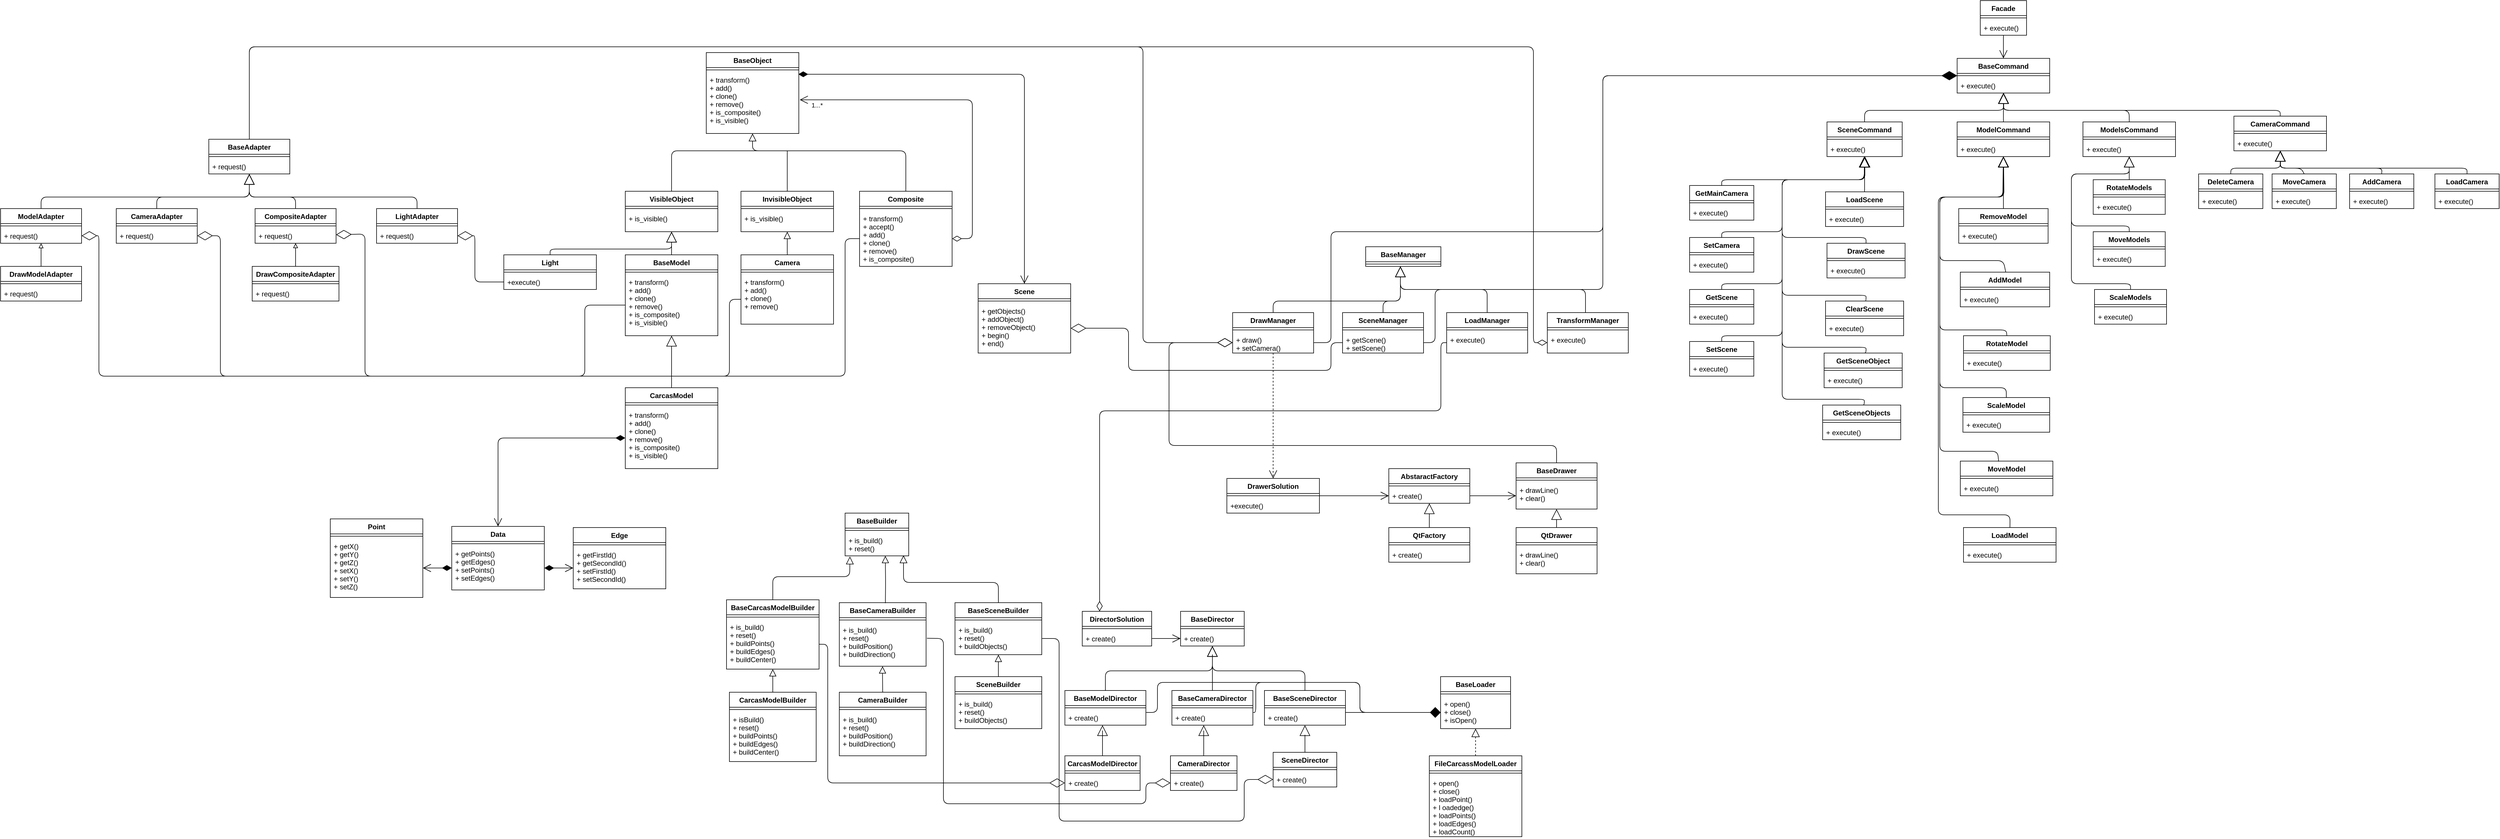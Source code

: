 <mxfile version="21.2.8" type="device" pages="5">
  <diagram id="iCsF3zvDXGZwwIRkUBMl" name="lab_03_adapters">
    <mxGraphModel dx="2205" dy="1441" grid="1" gridSize="10" guides="1" tooltips="1" connect="1" arrows="1" fold="1" page="1" pageScale="1" pageWidth="1169" pageHeight="827" background="none" math="0" shadow="0">
      <root>
        <mxCell id="0" />
        <mxCell id="1" parent="0" />
        <mxCell id="YvYd5aY6UWbIAvhugofM-1" value="Facade" style="swimlane;fontStyle=1;align=center;verticalAlign=top;childLayout=stackLayout;horizontal=1;startSize=26;horizontalStack=0;resizeParent=1;resizeParentMax=0;resizeLast=0;collapsible=1;marginBottom=0;" parent="1" vertex="1">
          <mxGeometry x="2362.5" y="-60" width="80" height="60" as="geometry" />
        </mxCell>
        <mxCell id="YvYd5aY6UWbIAvhugofM-3" value="" style="line;strokeWidth=1;fillColor=none;align=left;verticalAlign=middle;spacingTop=-1;spacingLeft=3;spacingRight=3;rotatable=0;labelPosition=right;points=[];portConstraint=eastwest;" parent="YvYd5aY6UWbIAvhugofM-1" vertex="1">
          <mxGeometry y="26" width="80" height="8" as="geometry" />
        </mxCell>
        <mxCell id="YvYd5aY6UWbIAvhugofM-4" value="+ execute()" style="text;strokeColor=none;fillColor=none;align=left;verticalAlign=top;spacingLeft=4;spacingRight=4;overflow=hidden;rotatable=0;points=[[0,0.5],[1,0.5]];portConstraint=eastwest;" parent="YvYd5aY6UWbIAvhugofM-1" vertex="1">
          <mxGeometry y="34" width="80" height="26" as="geometry" />
        </mxCell>
        <mxCell id="q7ZRytTbzjanhuIPvE7e-62" style="edgeStyle=orthogonalEdgeStyle;rounded=1;orthogonalLoop=1;jettySize=auto;html=1;exitX=0.5;exitY=0;exitDx=0;exitDy=0;endArrow=block;endFill=0;endSize=16;" parent="1" source="YvYd5aY6UWbIAvhugofM-9" target="2_hk0qNhQiP1PXoeNQw0-13" edge="1">
          <mxGeometry relative="1" as="geometry">
            <Array as="points">
              <mxPoint x="850" y="1100" />
              <mxPoint x="1035" y="1100" />
            </Array>
          </mxGeometry>
        </mxCell>
        <mxCell id="YvYd5aY6UWbIAvhugofM-9" value="BaseModelDirector" style="swimlane;fontStyle=1;align=center;verticalAlign=top;childLayout=stackLayout;horizontal=1;startSize=26;horizontalStack=0;resizeParent=1;resizeParentMax=0;resizeLast=0;collapsible=1;marginBottom=0;" parent="1" vertex="1">
          <mxGeometry x="780" y="1134" width="140" height="60" as="geometry" />
        </mxCell>
        <mxCell id="YvYd5aY6UWbIAvhugofM-11" value="" style="line;strokeWidth=1;fillColor=none;align=left;verticalAlign=middle;spacingTop=-1;spacingLeft=3;spacingRight=3;rotatable=0;labelPosition=right;points=[];portConstraint=eastwest;" parent="YvYd5aY6UWbIAvhugofM-9" vertex="1">
          <mxGeometry y="26" width="140" height="8" as="geometry" />
        </mxCell>
        <mxCell id="YvYd5aY6UWbIAvhugofM-12" value="+ create()" style="text;strokeColor=none;fillColor=none;align=left;verticalAlign=top;spacingLeft=4;spacingRight=4;overflow=hidden;rotatable=0;points=[[0,0.5],[1,0.5]];portConstraint=eastwest;" parent="YvYd5aY6UWbIAvhugofM-9" vertex="1">
          <mxGeometry y="34" width="140" height="26" as="geometry" />
        </mxCell>
        <mxCell id="q7ZRytTbzjanhuIPvE7e-56" style="edgeStyle=orthogonalEdgeStyle;rounded=1;orthogonalLoop=1;jettySize=auto;html=1;exitX=0.5;exitY=0;exitDx=0;exitDy=0;endArrow=block;endFill=0;endSize=16;" parent="1" source="YvYd5aY6UWbIAvhugofM-13" target="YvYd5aY6UWbIAvhugofM-12" edge="1">
          <mxGeometry relative="1" as="geometry">
            <Array as="points">
              <mxPoint x="845" y="1200" />
              <mxPoint x="845" y="1200" />
            </Array>
          </mxGeometry>
        </mxCell>
        <mxCell id="YvYd5aY6UWbIAvhugofM-13" value="CarcasModelDirector" style="swimlane;fontStyle=1;align=center;verticalAlign=top;childLayout=stackLayout;horizontal=1;startSize=26;horizontalStack=0;resizeParent=1;resizeParentMax=0;resizeLast=0;collapsible=1;marginBottom=0;" parent="1" vertex="1">
          <mxGeometry x="780" y="1247" width="130" height="60" as="geometry" />
        </mxCell>
        <mxCell id="YvYd5aY6UWbIAvhugofM-14" value="" style="line;strokeWidth=1;fillColor=none;align=left;verticalAlign=middle;spacingTop=-1;spacingLeft=3;spacingRight=3;rotatable=0;labelPosition=right;points=[];portConstraint=eastwest;" parent="YvYd5aY6UWbIAvhugofM-13" vertex="1">
          <mxGeometry y="26" width="130" height="8" as="geometry" />
        </mxCell>
        <mxCell id="YvYd5aY6UWbIAvhugofM-15" value="+ create()" style="text;strokeColor=none;fillColor=none;align=left;verticalAlign=top;spacingLeft=4;spacingRight=4;overflow=hidden;rotatable=0;points=[[0,0.5],[1,0.5]];portConstraint=eastwest;" parent="YvYd5aY6UWbIAvhugofM-13" vertex="1">
          <mxGeometry y="34" width="130" height="26" as="geometry" />
        </mxCell>
        <mxCell id="q7ZRytTbzjanhuIPvE7e-61" style="edgeStyle=orthogonalEdgeStyle;rounded=1;orthogonalLoop=1;jettySize=auto;html=1;exitX=0.5;exitY=0;exitDx=0;exitDy=0;endArrow=block;endFill=0;endSize=16;" parent="1" source="YvYd5aY6UWbIAvhugofM-16" target="q7ZRytTbzjanhuIPvE7e-59" edge="1">
          <mxGeometry relative="1" as="geometry">
            <Array as="points">
              <mxPoint x="1020" y="1200" />
              <mxPoint x="1020" y="1200" />
            </Array>
          </mxGeometry>
        </mxCell>
        <mxCell id="YvYd5aY6UWbIAvhugofM-16" value="CameraDirector" style="swimlane;fontStyle=1;align=center;verticalAlign=top;childLayout=stackLayout;horizontal=1;startSize=26;horizontalStack=0;resizeParent=1;resizeParentMax=0;resizeLast=0;collapsible=1;marginBottom=0;" parent="1" vertex="1">
          <mxGeometry x="962.5" y="1247" width="115" height="60" as="geometry" />
        </mxCell>
        <mxCell id="YvYd5aY6UWbIAvhugofM-17" value="" style="line;strokeWidth=1;fillColor=none;align=left;verticalAlign=middle;spacingTop=-1;spacingLeft=3;spacingRight=3;rotatable=0;labelPosition=right;points=[];portConstraint=eastwest;" parent="YvYd5aY6UWbIAvhugofM-16" vertex="1">
          <mxGeometry y="26" width="115" height="8" as="geometry" />
        </mxCell>
        <mxCell id="YvYd5aY6UWbIAvhugofM-18" value="+ create()" style="text;strokeColor=none;fillColor=none;align=left;verticalAlign=top;spacingLeft=4;spacingRight=4;overflow=hidden;rotatable=0;points=[[0,0.5],[1,0.5]];portConstraint=eastwest;" parent="YvYd5aY6UWbIAvhugofM-16" vertex="1">
          <mxGeometry y="34" width="115" height="26" as="geometry" />
        </mxCell>
        <mxCell id="q7ZRytTbzjanhuIPvE7e-67" style="edgeStyle=orthogonalEdgeStyle;rounded=1;orthogonalLoop=1;jettySize=auto;html=1;endArrow=block;endFill=0;endSize=16;" parent="1" source="YvYd5aY6UWbIAvhugofM-19" target="q7ZRytTbzjanhuIPvE7e-66" edge="1">
          <mxGeometry relative="1" as="geometry">
            <Array as="points">
              <mxPoint x="1195" y="1210" />
              <mxPoint x="1195" y="1210" />
            </Array>
          </mxGeometry>
        </mxCell>
        <mxCell id="YvYd5aY6UWbIAvhugofM-19" value="SceneDirector" style="swimlane;fontStyle=1;align=center;verticalAlign=top;childLayout=stackLayout;horizontal=1;startSize=26;horizontalStack=0;resizeParent=1;resizeParentMax=0;resizeLast=0;collapsible=1;marginBottom=0;" parent="1" vertex="1">
          <mxGeometry x="1140" y="1241" width="110" height="60" as="geometry" />
        </mxCell>
        <mxCell id="YvYd5aY6UWbIAvhugofM-20" value="" style="line;strokeWidth=1;fillColor=none;align=left;verticalAlign=middle;spacingTop=-1;spacingLeft=3;spacingRight=3;rotatable=0;labelPosition=right;points=[];portConstraint=eastwest;" parent="YvYd5aY6UWbIAvhugofM-19" vertex="1">
          <mxGeometry y="26" width="110" height="8" as="geometry" />
        </mxCell>
        <mxCell id="YvYd5aY6UWbIAvhugofM-21" value="+ create()" style="text;strokeColor=none;fillColor=none;align=left;verticalAlign=top;spacingLeft=4;spacingRight=4;overflow=hidden;rotatable=0;points=[[0,0.5],[1,0.5]];portConstraint=eastwest;" parent="YvYd5aY6UWbIAvhugofM-19" vertex="1">
          <mxGeometry y="34" width="110" height="26" as="geometry" />
        </mxCell>
        <mxCell id="YvYd5aY6UWbIAvhugofM-28" value="BaseBuilder" style="swimlane;fontStyle=1;align=center;verticalAlign=top;childLayout=stackLayout;horizontal=1;startSize=26;horizontalStack=0;resizeParent=1;resizeParentMax=0;resizeLast=0;collapsible=1;marginBottom=0;" parent="1" vertex="1">
          <mxGeometry x="400" y="827" width="110" height="74" as="geometry" />
        </mxCell>
        <mxCell id="YvYd5aY6UWbIAvhugofM-30" value="" style="line;strokeWidth=1;fillColor=none;align=left;verticalAlign=middle;spacingTop=-1;spacingLeft=3;spacingRight=3;rotatable=0;labelPosition=right;points=[];portConstraint=eastwest;" parent="YvYd5aY6UWbIAvhugofM-28" vertex="1">
          <mxGeometry y="26" width="110" height="8" as="geometry" />
        </mxCell>
        <mxCell id="YvYd5aY6UWbIAvhugofM-31" value="+ is_build()&#xa;+ reset()" style="text;strokeColor=none;fillColor=none;align=left;verticalAlign=top;spacingLeft=4;spacingRight=4;overflow=hidden;rotatable=0;points=[[0,0.5],[1,0.5]];portConstraint=eastwest;" parent="YvYd5aY6UWbIAvhugofM-28" vertex="1">
          <mxGeometry y="34" width="110" height="40" as="geometry" />
        </mxCell>
        <mxCell id="YvYd5aY6UWbIAvhugofM-32" value="BaseCarcasModelBuilder" style="swimlane;fontStyle=1;align=center;verticalAlign=top;childLayout=stackLayout;horizontal=1;startSize=26;horizontalStack=0;resizeParent=1;resizeParentMax=0;resizeLast=0;collapsible=1;marginBottom=0;" parent="1" vertex="1">
          <mxGeometry x="195" y="977" width="160" height="120" as="geometry" />
        </mxCell>
        <mxCell id="YvYd5aY6UWbIAvhugofM-33" value="" style="line;strokeWidth=1;fillColor=none;align=left;verticalAlign=middle;spacingTop=-1;spacingLeft=3;spacingRight=3;rotatable=0;labelPosition=right;points=[];portConstraint=eastwest;" parent="YvYd5aY6UWbIAvhugofM-32" vertex="1">
          <mxGeometry y="26" width="160" height="8" as="geometry" />
        </mxCell>
        <mxCell id="YvYd5aY6UWbIAvhugofM-34" value="+ is_build()&#xa;+ reset()&#xa;+ buildPoints()&#xa;+ buildEdges()&#xa;+ buildCenter()" style="text;strokeColor=none;fillColor=none;align=left;verticalAlign=top;spacingLeft=4;spacingRight=4;overflow=hidden;rotatable=0;points=[[0,0.5],[1,0.5]];portConstraint=eastwest;" parent="YvYd5aY6UWbIAvhugofM-32" vertex="1">
          <mxGeometry y="34" width="160" height="86" as="geometry" />
        </mxCell>
        <mxCell id="YvYd5aY6UWbIAvhugofM-35" value="" style="endArrow=block;endSize=11;endFill=0;html=1;exitX=0.5;exitY=0;exitDx=0;exitDy=0;entryX=0.076;entryY=1.027;entryDx=0;entryDy=0;entryPerimeter=0;" parent="1" source="YvYd5aY6UWbIAvhugofM-32" target="YvYd5aY6UWbIAvhugofM-31" edge="1">
          <mxGeometry width="160" relative="1" as="geometry">
            <mxPoint x="520" y="1025.15" as="sourcePoint" />
            <mxPoint x="607.98" y="946.996" as="targetPoint" />
            <Array as="points">
              <mxPoint x="275" y="937" />
              <mxPoint x="340" y="937" />
              <mxPoint x="408" y="937" />
            </Array>
          </mxGeometry>
        </mxCell>
        <mxCell id="YvYd5aY6UWbIAvhugofM-36" value="CarcasModelBuilder" style="swimlane;fontStyle=1;align=center;verticalAlign=top;childLayout=stackLayout;horizontal=1;startSize=26;horizontalStack=0;resizeParent=1;resizeParentMax=0;resizeLast=0;collapsible=1;marginBottom=0;" parent="1" vertex="1">
          <mxGeometry x="200" y="1137" width="150" height="120" as="geometry" />
        </mxCell>
        <mxCell id="YvYd5aY6UWbIAvhugofM-37" value="" style="line;strokeWidth=1;fillColor=none;align=left;verticalAlign=middle;spacingTop=-1;spacingLeft=3;spacingRight=3;rotatable=0;labelPosition=right;points=[];portConstraint=eastwest;" parent="YvYd5aY6UWbIAvhugofM-36" vertex="1">
          <mxGeometry y="26" width="150" height="8" as="geometry" />
        </mxCell>
        <mxCell id="YvYd5aY6UWbIAvhugofM-38" value="+ isBuild()&#xa;+ reset()&#xa;+ buildPoints()&#xa;+ buildEdges()&#xa;+ buildCenter()" style="text;strokeColor=none;fillColor=none;align=left;verticalAlign=top;spacingLeft=4;spacingRight=4;overflow=hidden;rotatable=0;points=[[0,0.5],[1,0.5]];portConstraint=eastwest;" parent="YvYd5aY6UWbIAvhugofM-36" vertex="1">
          <mxGeometry y="34" width="150" height="86" as="geometry" />
        </mxCell>
        <mxCell id="YvYd5aY6UWbIAvhugofM-39" value="" style="endArrow=block;endSize=10;endFill=0;html=1;exitX=0.5;exitY=0;exitDx=0;exitDy=0;" parent="1" source="YvYd5aY6UWbIAvhugofM-36" target="YvYd5aY6UWbIAvhugofM-34" edge="1">
          <mxGeometry width="160" relative="1" as="geometry">
            <mxPoint x="870" y="1167" as="sourcePoint" />
            <mxPoint x="272" y="1099" as="targetPoint" />
            <Array as="points" />
          </mxGeometry>
        </mxCell>
        <mxCell id="YvYd5aY6UWbIAvhugofM-42" value="BaseCameraBuilder" style="swimlane;fontStyle=1;align=center;verticalAlign=top;childLayout=stackLayout;horizontal=1;startSize=26;horizontalStack=0;resizeParent=1;resizeParentMax=0;resizeLast=0;collapsible=1;marginBottom=0;" parent="1" vertex="1">
          <mxGeometry x="390" y="982" width="150" height="110" as="geometry" />
        </mxCell>
        <mxCell id="YvYd5aY6UWbIAvhugofM-43" value="" style="line;strokeWidth=1;fillColor=none;align=left;verticalAlign=middle;spacingTop=-1;spacingLeft=3;spacingRight=3;rotatable=0;labelPosition=right;points=[];portConstraint=eastwest;" parent="YvYd5aY6UWbIAvhugofM-42" vertex="1">
          <mxGeometry y="26" width="150" height="8" as="geometry" />
        </mxCell>
        <mxCell id="YvYd5aY6UWbIAvhugofM-44" value="+ is_build()&#xa;+ reset()&#xa;+ buildPosition()&#xa;+ buildDirection()" style="text;strokeColor=none;fillColor=none;align=left;verticalAlign=top;spacingLeft=4;spacingRight=4;overflow=hidden;rotatable=0;points=[[0,0.5],[1,0.5]];portConstraint=eastwest;" parent="YvYd5aY6UWbIAvhugofM-42" vertex="1">
          <mxGeometry y="34" width="150" height="76" as="geometry" />
        </mxCell>
        <mxCell id="YvYd5aY6UWbIAvhugofM-45" value="CameraBuilder" style="swimlane;fontStyle=1;align=center;verticalAlign=top;childLayout=stackLayout;horizontal=1;startSize=26;horizontalStack=0;resizeParent=1;resizeParentMax=0;resizeLast=0;collapsible=1;marginBottom=0;" parent="1" vertex="1">
          <mxGeometry x="390" y="1137" width="150" height="110" as="geometry" />
        </mxCell>
        <mxCell id="YvYd5aY6UWbIAvhugofM-46" value="" style="line;strokeWidth=1;fillColor=none;align=left;verticalAlign=middle;spacingTop=-1;spacingLeft=3;spacingRight=3;rotatable=0;labelPosition=right;points=[];portConstraint=eastwest;" parent="YvYd5aY6UWbIAvhugofM-45" vertex="1">
          <mxGeometry y="26" width="150" height="8" as="geometry" />
        </mxCell>
        <mxCell id="YvYd5aY6UWbIAvhugofM-47" value="+ is_build()&#xa;+ reset()&#xa;+ buildPosition()&#xa;+ buildDirection()" style="text;strokeColor=none;fillColor=none;align=left;verticalAlign=top;spacingLeft=4;spacingRight=4;overflow=hidden;rotatable=0;points=[[0,0.5],[1,0.5]];portConstraint=eastwest;" parent="YvYd5aY6UWbIAvhugofM-45" vertex="1">
          <mxGeometry y="34" width="150" height="76" as="geometry" />
        </mxCell>
        <mxCell id="YvYd5aY6UWbIAvhugofM-48" value="" style="endArrow=block;endSize=10;endFill=0;html=1;exitX=0.5;exitY=0;exitDx=0;exitDy=0;" parent="1" source="YvYd5aY6UWbIAvhugofM-45" target="YvYd5aY6UWbIAvhugofM-44" edge="1">
          <mxGeometry width="160" relative="1" as="geometry">
            <mxPoint x="464.66" y="1127" as="sourcePoint" />
            <mxPoint x="465" y="1097" as="targetPoint" />
            <Array as="points">
              <mxPoint x="464.66" y="1107" />
            </Array>
          </mxGeometry>
        </mxCell>
        <mxCell id="YvYd5aY6UWbIAvhugofM-50" value="" style="endArrow=block;endSize=10;endFill=0;html=1;entryX=0.632;entryY=1;entryDx=0;entryDy=0;entryPerimeter=0;exitX=0.531;exitY=0.008;exitDx=0;exitDy=0;exitPerimeter=0;" parent="1" source="YvYd5aY6UWbIAvhugofM-42" target="YvYd5aY6UWbIAvhugofM-31" edge="1">
          <mxGeometry width="160" relative="1" as="geometry">
            <mxPoint x="470.34" y="977" as="sourcePoint" />
            <mxPoint x="470.117" y="927" as="targetPoint" />
            <Array as="points">
              <mxPoint x="470.0" y="947" />
            </Array>
          </mxGeometry>
        </mxCell>
        <mxCell id="YvYd5aY6UWbIAvhugofM-51" value="BaseSceneBuilder" style="swimlane;fontStyle=1;align=center;verticalAlign=top;childLayout=stackLayout;horizontal=1;startSize=26;horizontalStack=0;resizeParent=1;resizeParentMax=0;resizeLast=0;collapsible=1;marginBottom=0;" parent="1" vertex="1">
          <mxGeometry x="590" y="982" width="150" height="90" as="geometry" />
        </mxCell>
        <mxCell id="YvYd5aY6UWbIAvhugofM-52" value="" style="line;strokeWidth=1;fillColor=none;align=left;verticalAlign=middle;spacingTop=-1;spacingLeft=3;spacingRight=3;rotatable=0;labelPosition=right;points=[];portConstraint=eastwest;" parent="YvYd5aY6UWbIAvhugofM-51" vertex="1">
          <mxGeometry y="26" width="150" height="8" as="geometry" />
        </mxCell>
        <mxCell id="YvYd5aY6UWbIAvhugofM-53" value="+ is_build()&#xa;+ reset()&#xa;+ buildObjects()" style="text;strokeColor=none;fillColor=none;align=left;verticalAlign=top;spacingLeft=4;spacingRight=4;overflow=hidden;rotatable=0;points=[[0,0.5],[1,0.5]];portConstraint=eastwest;" parent="YvYd5aY6UWbIAvhugofM-51" vertex="1">
          <mxGeometry y="34" width="150" height="56" as="geometry" />
        </mxCell>
        <mxCell id="YvYd5aY6UWbIAvhugofM-54" value="BaseLoader" style="swimlane;fontStyle=1;align=center;verticalAlign=top;childLayout=stackLayout;horizontal=1;startSize=26;horizontalStack=0;resizeParent=1;resizeParentMax=0;resizeLast=0;collapsible=1;marginBottom=0;" parent="1" vertex="1">
          <mxGeometry x="1429.5" y="1110" width="121" height="90" as="geometry" />
        </mxCell>
        <mxCell id="YvYd5aY6UWbIAvhugofM-55" value="" style="line;strokeWidth=1;fillColor=none;align=left;verticalAlign=middle;spacingTop=-1;spacingLeft=3;spacingRight=3;rotatable=0;labelPosition=right;points=[];portConstraint=eastwest;" parent="YvYd5aY6UWbIAvhugofM-54" vertex="1">
          <mxGeometry y="26" width="121" height="8" as="geometry" />
        </mxCell>
        <mxCell id="YvYd5aY6UWbIAvhugofM-56" value="+ open()&#xa;+ close()&#xa;+ isOpen()&#xa;" style="text;strokeColor=none;fillColor=none;align=left;verticalAlign=top;spacingLeft=4;spacingRight=4;overflow=hidden;rotatable=0;points=[[0,0.5],[1,0.5]];portConstraint=eastwest;" parent="YvYd5aY6UWbIAvhugofM-54" vertex="1">
          <mxGeometry y="34" width="121" height="56" as="geometry" />
        </mxCell>
        <mxCell id="YvYd5aY6UWbIAvhugofM-57" value="FileCarcassModelLoader" style="swimlane;fontStyle=1;align=center;verticalAlign=top;childLayout=stackLayout;horizontal=1;startSize=26;horizontalStack=0;resizeParent=1;resizeParentMax=0;resizeLast=0;collapsible=1;marginBottom=0;" parent="1" vertex="1">
          <mxGeometry x="1410" y="1247" width="160" height="140" as="geometry">
            <mxRectangle x="1410" y="1247" width="170" height="26" as="alternateBounds" />
          </mxGeometry>
        </mxCell>
        <mxCell id="YvYd5aY6UWbIAvhugofM-58" value="" style="line;strokeWidth=1;fillColor=none;align=left;verticalAlign=middle;spacingTop=-1;spacingLeft=3;spacingRight=3;rotatable=0;labelPosition=right;points=[];portConstraint=eastwest;" parent="YvYd5aY6UWbIAvhugofM-57" vertex="1">
          <mxGeometry y="26" width="160" height="8" as="geometry" />
        </mxCell>
        <mxCell id="YvYd5aY6UWbIAvhugofM-59" value="+ open()&#xa;+ close()&#xa;+ loadPoint()&#xa;+ l oadedge()&#xa;+ loadPoints()&#xa;+ loadEdges()&#xa;+ loadCount()" style="text;strokeColor=none;fillColor=none;align=left;verticalAlign=top;spacingLeft=4;spacingRight=4;overflow=hidden;rotatable=0;points=[[0,0.5],[1,0.5]];portConstraint=eastwest;" parent="YvYd5aY6UWbIAvhugofM-57" vertex="1">
          <mxGeometry y="34" width="160" height="106" as="geometry" />
        </mxCell>
        <mxCell id="YvYd5aY6UWbIAvhugofM-61" value="SceneBuilder" style="swimlane;fontStyle=1;align=center;verticalAlign=top;childLayout=stackLayout;horizontal=1;startSize=26;horizontalStack=0;resizeParent=1;resizeParentMax=0;resizeLast=0;collapsible=1;marginBottom=0;" parent="1" vertex="1">
          <mxGeometry x="590" y="1110" width="150" height="90" as="geometry" />
        </mxCell>
        <mxCell id="YvYd5aY6UWbIAvhugofM-62" value="" style="line;strokeWidth=1;fillColor=none;align=left;verticalAlign=middle;spacingTop=-1;spacingLeft=3;spacingRight=3;rotatable=0;labelPosition=right;points=[];portConstraint=eastwest;" parent="YvYd5aY6UWbIAvhugofM-61" vertex="1">
          <mxGeometry y="26" width="150" height="8" as="geometry" />
        </mxCell>
        <mxCell id="YvYd5aY6UWbIAvhugofM-63" value="+ is_build()&#xa;+ reset()&#xa;+ buildObjects()" style="text;strokeColor=none;fillColor=none;align=left;verticalAlign=top;spacingLeft=4;spacingRight=4;overflow=hidden;rotatable=0;points=[[0,0.5],[1,0.5]];portConstraint=eastwest;" parent="YvYd5aY6UWbIAvhugofM-61" vertex="1">
          <mxGeometry y="34" width="150" height="56" as="geometry" />
        </mxCell>
        <mxCell id="YvYd5aY6UWbIAvhugofM-65" value="" style="endArrow=block;endSize=11;endFill=0;html=1;exitX=0.5;exitY=0;exitDx=0;exitDy=0;entryX=0.918;entryY=0.975;entryDx=0;entryDy=0;entryPerimeter=0;" parent="1" source="YvYd5aY6UWbIAvhugofM-51" target="YvYd5aY6UWbIAvhugofM-31" edge="1">
          <mxGeometry width="160" relative="1" as="geometry">
            <mxPoint x="285" y="987" as="sourcePoint" />
            <mxPoint x="418.36" y="912.08" as="targetPoint" />
            <Array as="points">
              <mxPoint x="665" y="947" />
              <mxPoint x="501" y="947" />
            </Array>
          </mxGeometry>
        </mxCell>
        <mxCell id="YvYd5aY6UWbIAvhugofM-66" value="" style="endArrow=block;endSize=10;endFill=0;html=1;" parent="1" source="YvYd5aY6UWbIAvhugofM-61" target="YvYd5aY6UWbIAvhugofM-53" edge="1">
          <mxGeometry width="160" relative="1" as="geometry">
            <mxPoint x="475" y="1147" as="sourcePoint" />
            <mxPoint x="474.756" y="1102" as="targetPoint" />
            <Array as="points" />
          </mxGeometry>
        </mxCell>
        <mxCell id="YvYd5aY6UWbIAvhugofM-71" value="" style="endArrow=block;dashed=1;endFill=0;endSize=12;html=1;exitX=0.5;exitY=0;exitDx=0;exitDy=0;" parent="1" source="YvYd5aY6UWbIAvhugofM-57" target="YvYd5aY6UWbIAvhugofM-56" edge="1">
          <mxGeometry width="160" relative="1" as="geometry">
            <mxPoint x="551" y="1520" as="sourcePoint" />
            <mxPoint x="711" y="1520" as="targetPoint" />
          </mxGeometry>
        </mxCell>
        <mxCell id="YvYd5aY6UWbIAvhugofM-73" value="BaseObject" style="swimlane;fontStyle=1;align=center;verticalAlign=top;childLayout=stackLayout;horizontal=1;startSize=26;horizontalStack=0;resizeParent=1;resizeParentMax=0;resizeLast=0;collapsible=1;marginBottom=0;" parent="1" vertex="1">
          <mxGeometry x="160" y="30" width="160" height="140" as="geometry" />
        </mxCell>
        <mxCell id="YvYd5aY6UWbIAvhugofM-75" value="" style="line;strokeWidth=1;fillColor=none;align=left;verticalAlign=middle;spacingTop=-1;spacingLeft=3;spacingRight=3;rotatable=0;labelPosition=right;points=[];portConstraint=eastwest;" parent="YvYd5aY6UWbIAvhugofM-73" vertex="1">
          <mxGeometry y="26" width="160" height="8" as="geometry" />
        </mxCell>
        <mxCell id="YvYd5aY6UWbIAvhugofM-76" value="+ transform() &#xa;+ add()&#xa;+ clone()&#xa;+ remove()&#xa;+ is_composite()&#xa;+ is_visible()" style="text;strokeColor=none;fillColor=none;align=left;verticalAlign=top;spacingLeft=4;spacingRight=4;overflow=hidden;rotatable=0;points=[[0,0.5],[1,0.5]];portConstraint=eastwest;" parent="YvYd5aY6UWbIAvhugofM-73" vertex="1">
          <mxGeometry y="34" width="160" height="106" as="geometry" />
        </mxCell>
        <mxCell id="YvYd5aY6UWbIAvhugofM-79" value="CarcasModel" style="swimlane;fontStyle=1;align=center;verticalAlign=top;childLayout=stackLayout;horizontal=1;startSize=26;horizontalStack=0;resizeParent=1;resizeParentMax=0;resizeLast=0;collapsible=1;marginBottom=0;" parent="1" vertex="1">
          <mxGeometry x="20" y="610" width="160" height="140" as="geometry" />
        </mxCell>
        <mxCell id="YvYd5aY6UWbIAvhugofM-80" value="" style="line;strokeWidth=1;fillColor=none;align=left;verticalAlign=middle;spacingTop=-1;spacingLeft=3;spacingRight=3;rotatable=0;labelPosition=right;points=[];portConstraint=eastwest;" parent="YvYd5aY6UWbIAvhugofM-79" vertex="1">
          <mxGeometry y="26" width="160" height="8" as="geometry" />
        </mxCell>
        <mxCell id="YvYd5aY6UWbIAvhugofM-81" value="+ transform()&#xa;+ add()&#xa;+ clone()&#xa;+ remove()&#xa;+ is_composite()&#xa;+ is_visible()" style="text;strokeColor=none;fillColor=none;align=left;verticalAlign=top;spacingLeft=4;spacingRight=4;overflow=hidden;rotatable=0;points=[[0,0.5],[1,0.5]];portConstraint=eastwest;" parent="YvYd5aY6UWbIAvhugofM-79" vertex="1">
          <mxGeometry y="34" width="160" height="106" as="geometry" />
        </mxCell>
        <mxCell id="YvYd5aY6UWbIAvhugofM-82" value="VisibleObject" style="swimlane;fontStyle=1;align=center;verticalAlign=top;childLayout=stackLayout;horizontal=1;startSize=26;horizontalStack=0;resizeParent=1;resizeParentMax=0;resizeLast=0;collapsible=1;marginBottom=0;" parent="1" vertex="1">
          <mxGeometry x="20" y="270" width="160" height="70" as="geometry" />
        </mxCell>
        <mxCell id="YvYd5aY6UWbIAvhugofM-83" value="" style="line;strokeWidth=1;fillColor=none;align=left;verticalAlign=middle;spacingTop=-1;spacingLeft=3;spacingRight=3;rotatable=0;labelPosition=right;points=[];portConstraint=eastwest;" parent="YvYd5aY6UWbIAvhugofM-82" vertex="1">
          <mxGeometry y="26" width="160" height="8" as="geometry" />
        </mxCell>
        <mxCell id="YvYd5aY6UWbIAvhugofM-84" value="+ is_visible()" style="text;strokeColor=none;fillColor=none;align=left;verticalAlign=top;spacingLeft=4;spacingRight=4;overflow=hidden;rotatable=0;points=[[0,0.5],[1,0.5]];portConstraint=eastwest;" parent="YvYd5aY6UWbIAvhugofM-82" vertex="1">
          <mxGeometry y="34" width="160" height="36" as="geometry" />
        </mxCell>
        <mxCell id="YvYd5aY6UWbIAvhugofM-85" value="InvisibleObject" style="swimlane;fontStyle=1;align=center;verticalAlign=top;childLayout=stackLayout;horizontal=1;startSize=26;horizontalStack=0;resizeParent=1;resizeParentMax=0;resizeLast=0;collapsible=1;marginBottom=0;" parent="1" vertex="1">
          <mxGeometry x="220" y="270" width="160" height="70" as="geometry" />
        </mxCell>
        <mxCell id="YvYd5aY6UWbIAvhugofM-86" value="" style="line;strokeWidth=1;fillColor=none;align=left;verticalAlign=middle;spacingTop=-1;spacingLeft=3;spacingRight=3;rotatable=0;labelPosition=right;points=[];portConstraint=eastwest;" parent="YvYd5aY6UWbIAvhugofM-85" vertex="1">
          <mxGeometry y="26" width="160" height="8" as="geometry" />
        </mxCell>
        <mxCell id="YvYd5aY6UWbIAvhugofM-87" value="+ is_visible()" style="text;strokeColor=none;fillColor=none;align=left;verticalAlign=top;spacingLeft=4;spacingRight=4;overflow=hidden;rotatable=0;points=[[0,0.5],[1,0.5]];portConstraint=eastwest;" parent="YvYd5aY6UWbIAvhugofM-85" vertex="1">
          <mxGeometry y="34" width="160" height="36" as="geometry" />
        </mxCell>
        <mxCell id="YvYd5aY6UWbIAvhugofM-88" value="Camera" style="swimlane;fontStyle=1;align=center;verticalAlign=top;childLayout=stackLayout;horizontal=1;startSize=26;horizontalStack=0;resizeParent=1;resizeParentMax=0;resizeLast=0;collapsible=1;marginBottom=0;" parent="1" vertex="1">
          <mxGeometry x="220" y="380" width="160" height="120" as="geometry" />
        </mxCell>
        <mxCell id="YvYd5aY6UWbIAvhugofM-89" value="" style="line;strokeWidth=1;fillColor=none;align=left;verticalAlign=middle;spacingTop=-1;spacingLeft=3;spacingRight=3;rotatable=0;labelPosition=right;points=[];portConstraint=eastwest;" parent="YvYd5aY6UWbIAvhugofM-88" vertex="1">
          <mxGeometry y="26" width="160" height="8" as="geometry" />
        </mxCell>
        <mxCell id="YvYd5aY6UWbIAvhugofM-90" value="+ transform()&#xa;+ add()&#xa;+ clone()&#xa;+ remove()&#xa;" style="text;strokeColor=none;fillColor=none;align=left;verticalAlign=top;spacingLeft=4;spacingRight=4;overflow=hidden;rotatable=0;points=[[0,0.5],[1,0.5]];portConstraint=eastwest;" parent="YvYd5aY6UWbIAvhugofM-88" vertex="1">
          <mxGeometry y="34" width="160" height="86" as="geometry" />
        </mxCell>
        <mxCell id="YvYd5aY6UWbIAvhugofM-91" value="Composite" style="swimlane;fontStyle=1;align=center;verticalAlign=top;childLayout=stackLayout;horizontal=1;startSize=26;horizontalStack=0;resizeParent=1;resizeParentMax=0;resizeLast=0;collapsible=1;marginBottom=0;" parent="1" vertex="1">
          <mxGeometry x="425" y="270" width="160" height="130" as="geometry" />
        </mxCell>
        <mxCell id="YvYd5aY6UWbIAvhugofM-92" value="" style="line;strokeWidth=1;fillColor=none;align=left;verticalAlign=middle;spacingTop=-1;spacingLeft=3;spacingRight=3;rotatable=0;labelPosition=right;points=[];portConstraint=eastwest;" parent="YvYd5aY6UWbIAvhugofM-91" vertex="1">
          <mxGeometry y="26" width="160" height="8" as="geometry" />
        </mxCell>
        <mxCell id="YvYd5aY6UWbIAvhugofM-93" value="+ transform()&#xa;+ accept()&#xa;+ add()&#xa;+ clone()&#xa;+ remove()&#xa;+ is_composite()&#xa;" style="text;strokeColor=none;fillColor=none;align=left;verticalAlign=top;spacingLeft=4;spacingRight=4;overflow=hidden;rotatable=0;points=[[0,0.5],[1,0.5]];portConstraint=eastwest;" parent="YvYd5aY6UWbIAvhugofM-91" vertex="1">
          <mxGeometry y="34" width="160" height="96" as="geometry" />
        </mxCell>
        <mxCell id="YvYd5aY6UWbIAvhugofM-94" value="" style="endArrow=block;endSize=11;endFill=0;html=1;exitX=0.5;exitY=0;exitDx=0;exitDy=0;" parent="1" source="YvYd5aY6UWbIAvhugofM-91" target="YvYd5aY6UWbIAvhugofM-76" edge="1">
          <mxGeometry width="160" relative="1" as="geometry">
            <mxPoint x="514.02" y="210" as="sourcePoint" />
            <mxPoint x="350" y="128" as="targetPoint" />
            <Array as="points">
              <mxPoint x="505" y="200" />
              <mxPoint x="240" y="200" />
            </Array>
          </mxGeometry>
        </mxCell>
        <mxCell id="YvYd5aY6UWbIAvhugofM-95" value="" style="endArrow=none;html=1;exitX=0.5;exitY=0;exitDx=0;exitDy=0;" parent="1" source="YvYd5aY6UWbIAvhugofM-85" edge="1">
          <mxGeometry width="50" height="50" relative="1" as="geometry">
            <mxPoint x="460" y="330" as="sourcePoint" />
            <mxPoint x="300" y="200" as="targetPoint" />
          </mxGeometry>
        </mxCell>
        <mxCell id="YvYd5aY6UWbIAvhugofM-96" value="" style="endArrow=none;html=1;exitX=0.5;exitY=0;exitDx=0;exitDy=0;" parent="1" source="YvYd5aY6UWbIAvhugofM-82" edge="1">
          <mxGeometry width="50" height="50" relative="1" as="geometry">
            <mxPoint x="310" y="280" as="sourcePoint" />
            <mxPoint x="260" y="200" as="targetPoint" />
            <Array as="points">
              <mxPoint x="100" y="200" />
            </Array>
          </mxGeometry>
        </mxCell>
        <mxCell id="YvYd5aY6UWbIAvhugofM-97" value="1...*" style="endArrow=open;html=1;endSize=12;startArrow=diamondThin;startSize=14;startFill=0;edgeStyle=orthogonalEdgeStyle;align=left;verticalAlign=bottom;exitX=1;exitY=0.5;exitDx=0;exitDy=0;entryX=1.01;entryY=0.45;entryDx=0;entryDy=0;entryPerimeter=0;" parent="1" source="YvYd5aY6UWbIAvhugofM-93" target="YvYd5aY6UWbIAvhugofM-76" edge="1">
          <mxGeometry x="0.936" y="18" relative="1" as="geometry">
            <mxPoint x="400" y="220" as="sourcePoint" />
            <mxPoint x="560" y="220" as="targetPoint" />
            <Array as="points">
              <mxPoint x="620" y="352" />
              <mxPoint x="620" y="112" />
            </Array>
            <mxPoint as="offset" />
          </mxGeometry>
        </mxCell>
        <mxCell id="YvYd5aY6UWbIAvhugofM-98" value="" style="endArrow=block;endSize=10;endFill=0;html=1;exitX=0.5;exitY=0;exitDx=0;exitDy=0;" parent="1" source="YvYd5aY6UWbIAvhugofM-88" target="YvYd5aY6UWbIAvhugofM-87" edge="1">
          <mxGeometry width="160" relative="1" as="geometry">
            <mxPoint x="439.65" y="735.88" as="sourcePoint" />
            <mxPoint x="439.52" y="654" as="targetPoint" />
            <Array as="points">
              <mxPoint x="300" y="360" />
            </Array>
          </mxGeometry>
        </mxCell>
        <mxCell id="YvYd5aY6UWbIAvhugofM-100" value="Edge" style="swimlane;fontStyle=1;align=center;verticalAlign=top;childLayout=stackLayout;horizontal=1;startSize=26;horizontalStack=0;resizeParent=1;resizeParentMax=0;resizeLast=0;collapsible=1;marginBottom=0;" parent="1" vertex="1">
          <mxGeometry x="-70" y="852" width="160" height="106" as="geometry" />
        </mxCell>
        <mxCell id="YvYd5aY6UWbIAvhugofM-102" value="" style="line;strokeWidth=1;fillColor=none;align=left;verticalAlign=middle;spacingTop=-1;spacingLeft=3;spacingRight=3;rotatable=0;labelPosition=right;points=[];portConstraint=eastwest;" parent="YvYd5aY6UWbIAvhugofM-100" vertex="1">
          <mxGeometry y="26" width="160" height="8" as="geometry" />
        </mxCell>
        <mxCell id="YvYd5aY6UWbIAvhugofM-103" value="+ getFirstId()&#xa;+ getSecondId()&#xa;+ setFirstId()&#xa;+ setSecondId()" style="text;strokeColor=none;fillColor=none;align=left;verticalAlign=top;spacingLeft=4;spacingRight=4;overflow=hidden;rotatable=0;points=[[0,0.5],[1,0.5]];portConstraint=eastwest;" parent="YvYd5aY6UWbIAvhugofM-100" vertex="1">
          <mxGeometry y="34" width="160" height="72" as="geometry" />
        </mxCell>
        <mxCell id="YvYd5aY6UWbIAvhugofM-104" value="Point" style="swimlane;fontStyle=1;align=center;verticalAlign=top;childLayout=stackLayout;horizontal=1;startSize=26;horizontalStack=0;resizeParent=1;resizeParentMax=0;resizeLast=0;collapsible=1;marginBottom=0;" parent="1" vertex="1">
          <mxGeometry x="-490" y="837" width="160" height="136" as="geometry" />
        </mxCell>
        <mxCell id="YvYd5aY6UWbIAvhugofM-106" value="" style="line;strokeWidth=1;fillColor=none;align=left;verticalAlign=middle;spacingTop=-1;spacingLeft=3;spacingRight=3;rotatable=0;labelPosition=right;points=[];portConstraint=eastwest;" parent="YvYd5aY6UWbIAvhugofM-104" vertex="1">
          <mxGeometry y="26" width="160" height="8" as="geometry" />
        </mxCell>
        <mxCell id="YvYd5aY6UWbIAvhugofM-107" value="+ getX()&#xa;+ getY()&#xa;+ getZ()&#xa;+ setX()&#xa;+ setY()&#xa;+ setZ()" style="text;strokeColor=none;fillColor=none;align=left;verticalAlign=top;spacingLeft=4;spacingRight=4;overflow=hidden;rotatable=0;points=[[0,0.5],[1,0.5]];portConstraint=eastwest;" parent="YvYd5aY6UWbIAvhugofM-104" vertex="1">
          <mxGeometry y="34" width="160" height="102" as="geometry" />
        </mxCell>
        <mxCell id="YvYd5aY6UWbIAvhugofM-108" value="Data" style="swimlane;fontStyle=1;align=center;verticalAlign=top;childLayout=stackLayout;horizontal=1;startSize=26;horizontalStack=0;resizeParent=1;resizeParentMax=0;resizeLast=0;collapsible=1;marginBottom=0;" parent="1" vertex="1">
          <mxGeometry x="-280" y="850" width="160" height="110" as="geometry" />
        </mxCell>
        <mxCell id="YvYd5aY6UWbIAvhugofM-110" value="" style="line;strokeWidth=1;fillColor=none;align=left;verticalAlign=middle;spacingTop=-1;spacingLeft=3;spacingRight=3;rotatable=0;labelPosition=right;points=[];portConstraint=eastwest;" parent="YvYd5aY6UWbIAvhugofM-108" vertex="1">
          <mxGeometry y="26" width="160" height="8" as="geometry" />
        </mxCell>
        <mxCell id="YvYd5aY6UWbIAvhugofM-111" value="+ getPoints()&#xa;+ getEdges()&#xa;+ setPoints()&#xa;+ setEdges()" style="text;strokeColor=none;fillColor=none;align=left;verticalAlign=top;spacingLeft=4;spacingRight=4;overflow=hidden;rotatable=0;points=[[0,0.5],[1,0.5]];portConstraint=eastwest;" parent="YvYd5aY6UWbIAvhugofM-108" vertex="1">
          <mxGeometry y="34" width="160" height="76" as="geometry" />
        </mxCell>
        <mxCell id="YvYd5aY6UWbIAvhugofM-112" value="" style="endArrow=open;html=1;endSize=12;startArrow=diamondThin;startSize=14;startFill=1;edgeStyle=orthogonalEdgeStyle;align=left;verticalAlign=bottom;exitX=0;exitY=0.5;exitDx=0;exitDy=0;entryX=1;entryY=0.5;entryDx=0;entryDy=0;" parent="1" source="YvYd5aY6UWbIAvhugofM-111" target="YvYd5aY6UWbIAvhugofM-107" edge="1">
          <mxGeometry x="-1" y="3" relative="1" as="geometry">
            <mxPoint x="-280" y="1030" as="sourcePoint" />
            <mxPoint x="-320" y="930" as="targetPoint" />
          </mxGeometry>
        </mxCell>
        <mxCell id="YvYd5aY6UWbIAvhugofM-113" value="" style="endArrow=open;html=1;endSize=12;startArrow=diamondThin;startSize=14;startFill=1;edgeStyle=orthogonalEdgeStyle;align=left;verticalAlign=bottom;" parent="1" source="YvYd5aY6UWbIAvhugofM-111" target="YvYd5aY6UWbIAvhugofM-103" edge="1">
          <mxGeometry x="-1" y="3" relative="1" as="geometry">
            <mxPoint x="-50.32" y="936.8" as="sourcePoint" />
            <mxPoint x="-110" y="980" as="targetPoint" />
          </mxGeometry>
        </mxCell>
        <mxCell id="YvYd5aY6UWbIAvhugofM-114" value="" style="endArrow=open;html=1;endSize=12;startArrow=diamondThin;startSize=14;startFill=1;edgeStyle=orthogonalEdgeStyle;align=left;verticalAlign=bottom;exitX=0;exitY=0.5;exitDx=0;exitDy=0;" parent="1" source="YvYd5aY6UWbIAvhugofM-81" target="YvYd5aY6UWbIAvhugofM-108" edge="1">
          <mxGeometry x="-1" y="3" relative="1" as="geometry">
            <mxPoint x="70" y="750" as="sourcePoint" />
            <mxPoint x="420" y="739" as="targetPoint" />
            <Array as="points">
              <mxPoint x="-200" y="697" />
            </Array>
          </mxGeometry>
        </mxCell>
        <mxCell id="YvYd5aY6UWbIAvhugofM-116" value="AbstaractFactory" style="swimlane;fontStyle=1;align=center;verticalAlign=top;childLayout=stackLayout;horizontal=1;startSize=26;horizontalStack=0;resizeParent=1;resizeParentMax=0;resizeLast=0;collapsible=1;marginBottom=0;" parent="1" vertex="1">
          <mxGeometry x="1340" y="750" width="140" height="60" as="geometry" />
        </mxCell>
        <mxCell id="YvYd5aY6UWbIAvhugofM-118" value="" style="line;strokeWidth=1;fillColor=none;align=left;verticalAlign=middle;spacingTop=-1;spacingLeft=3;spacingRight=3;rotatable=0;labelPosition=right;points=[];portConstraint=eastwest;" parent="YvYd5aY6UWbIAvhugofM-116" vertex="1">
          <mxGeometry y="26" width="140" height="8" as="geometry" />
        </mxCell>
        <mxCell id="YvYd5aY6UWbIAvhugofM-119" value="+ create()" style="text;strokeColor=none;fillColor=none;align=left;verticalAlign=top;spacingLeft=4;spacingRight=4;overflow=hidden;rotatable=0;points=[[0,0.5],[1,0.5]];portConstraint=eastwest;" parent="YvYd5aY6UWbIAvhugofM-116" vertex="1">
          <mxGeometry y="34" width="140" height="26" as="geometry" />
        </mxCell>
        <mxCell id="YvYd5aY6UWbIAvhugofM-120" value="QtFactory" style="swimlane;fontStyle=1;align=center;verticalAlign=top;childLayout=stackLayout;horizontal=1;startSize=26;horizontalStack=0;resizeParent=1;resizeParentMax=0;resizeLast=0;collapsible=1;marginBottom=0;" parent="1" vertex="1">
          <mxGeometry x="1340" y="852" width="140" height="60" as="geometry" />
        </mxCell>
        <mxCell id="YvYd5aY6UWbIAvhugofM-121" value="" style="line;strokeWidth=1;fillColor=none;align=left;verticalAlign=middle;spacingTop=-1;spacingLeft=3;spacingRight=3;rotatable=0;labelPosition=right;points=[];portConstraint=eastwest;" parent="YvYd5aY6UWbIAvhugofM-120" vertex="1">
          <mxGeometry y="26" width="140" height="8" as="geometry" />
        </mxCell>
        <mxCell id="YvYd5aY6UWbIAvhugofM-122" value="+ create()" style="text;strokeColor=none;fillColor=none;align=left;verticalAlign=top;spacingLeft=4;spacingRight=4;overflow=hidden;rotatable=0;points=[[0,0.5],[1,0.5]];portConstraint=eastwest;" parent="YvYd5aY6UWbIAvhugofM-120" vertex="1">
          <mxGeometry y="34" width="140" height="26" as="geometry" />
        </mxCell>
        <mxCell id="YvYd5aY6UWbIAvhugofM-123" value="" style="endArrow=block;endSize=16;endFill=0;html=1;exitX=0.5;exitY=0;exitDx=0;exitDy=0;" parent="1" source="YvYd5aY6UWbIAvhugofM-120" target="YvYd5aY6UWbIAvhugofM-119" edge="1">
          <mxGeometry y="-20" width="160" relative="1" as="geometry">
            <mxPoint x="1230" y="960" as="sourcePoint" />
            <mxPoint x="1390" y="960" as="targetPoint" />
            <mxPoint as="offset" />
          </mxGeometry>
        </mxCell>
        <mxCell id="YvYd5aY6UWbIAvhugofM-124" value="BaseDrawer" style="swimlane;fontStyle=1;align=center;verticalAlign=top;childLayout=stackLayout;horizontal=1;startSize=26;horizontalStack=0;resizeParent=1;resizeParentMax=0;resizeLast=0;collapsible=1;marginBottom=0;" parent="1" vertex="1">
          <mxGeometry x="1560" y="740" width="140" height="80" as="geometry" />
        </mxCell>
        <mxCell id="YvYd5aY6UWbIAvhugofM-126" value="" style="line;strokeWidth=1;fillColor=none;align=left;verticalAlign=middle;spacingTop=-1;spacingLeft=3;spacingRight=3;rotatable=0;labelPosition=right;points=[];portConstraint=eastwest;" parent="YvYd5aY6UWbIAvhugofM-124" vertex="1">
          <mxGeometry y="26" width="140" height="8" as="geometry" />
        </mxCell>
        <mxCell id="YvYd5aY6UWbIAvhugofM-127" value="+ drawLine()&#xa;+ clear()" style="text;strokeColor=none;fillColor=none;align=left;verticalAlign=top;spacingLeft=4;spacingRight=4;overflow=hidden;rotatable=0;points=[[0,0.5],[1,0.5]];portConstraint=eastwest;" parent="YvYd5aY6UWbIAvhugofM-124" vertex="1">
          <mxGeometry y="34" width="140" height="46" as="geometry" />
        </mxCell>
        <mxCell id="YvYd5aY6UWbIAvhugofM-128" value="QtDrawer" style="swimlane;fontStyle=1;align=center;verticalAlign=top;childLayout=stackLayout;horizontal=1;startSize=26;horizontalStack=0;resizeParent=1;resizeParentMax=0;resizeLast=0;collapsible=1;marginBottom=0;" parent="1" vertex="1">
          <mxGeometry x="1560" y="852" width="140" height="80" as="geometry" />
        </mxCell>
        <mxCell id="YvYd5aY6UWbIAvhugofM-129" value="" style="line;strokeWidth=1;fillColor=none;align=left;verticalAlign=middle;spacingTop=-1;spacingLeft=3;spacingRight=3;rotatable=0;labelPosition=right;points=[];portConstraint=eastwest;" parent="YvYd5aY6UWbIAvhugofM-128" vertex="1">
          <mxGeometry y="26" width="140" height="8" as="geometry" />
        </mxCell>
        <mxCell id="YvYd5aY6UWbIAvhugofM-130" value="+ drawLine()&#xa;+ clear()" style="text;strokeColor=none;fillColor=none;align=left;verticalAlign=top;spacingLeft=4;spacingRight=4;overflow=hidden;rotatable=0;points=[[0,0.5],[1,0.5]];portConstraint=eastwest;" parent="YvYd5aY6UWbIAvhugofM-128" vertex="1">
          <mxGeometry y="34" width="140" height="46" as="geometry" />
        </mxCell>
        <mxCell id="YvYd5aY6UWbIAvhugofM-131" value="" style="endArrow=block;endSize=16;endFill=0;html=1;exitX=0.5;exitY=0;exitDx=0;exitDy=0;" parent="1" source="YvYd5aY6UWbIAvhugofM-128" target="YvYd5aY6UWbIAvhugofM-127" edge="1">
          <mxGeometry y="-20" width="160" relative="1" as="geometry">
            <mxPoint x="1550.0" y="870" as="sourcePoint" />
            <mxPoint x="1550.0" y="820" as="targetPoint" />
            <mxPoint as="offset" />
          </mxGeometry>
        </mxCell>
        <mxCell id="YvYd5aY6UWbIAvhugofM-134" value="BaseManager" style="swimlane;fontStyle=1;align=center;verticalAlign=top;childLayout=stackLayout;horizontal=1;startSize=26;horizontalStack=0;resizeParent=1;resizeParentMax=0;resizeLast=0;collapsible=1;marginBottom=0;" parent="1" vertex="1">
          <mxGeometry x="1300" y="366" width="130" height="34" as="geometry" />
        </mxCell>
        <mxCell id="YvYd5aY6UWbIAvhugofM-136" value="" style="line;strokeWidth=1;fillColor=none;align=left;verticalAlign=middle;spacingTop=-1;spacingLeft=3;spacingRight=3;rotatable=0;labelPosition=right;points=[];portConstraint=eastwest;" parent="YvYd5aY6UWbIAvhugofM-134" vertex="1">
          <mxGeometry y="26" width="130" height="8" as="geometry" />
        </mxCell>
        <mxCell id="YvYd5aY6UWbIAvhugofM-139" value="DrawManager" style="swimlane;fontStyle=1;align=center;verticalAlign=top;childLayout=stackLayout;horizontal=1;startSize=26;horizontalStack=0;resizeParent=1;resizeParentMax=0;resizeLast=0;collapsible=1;marginBottom=0;" parent="1" vertex="1">
          <mxGeometry x="1070" y="480" width="140" height="70" as="geometry" />
        </mxCell>
        <mxCell id="YvYd5aY6UWbIAvhugofM-141" value="" style="line;strokeWidth=1;fillColor=none;align=left;verticalAlign=middle;spacingTop=-1;spacingLeft=3;spacingRight=3;rotatable=0;labelPosition=right;points=[];portConstraint=eastwest;" parent="YvYd5aY6UWbIAvhugofM-139" vertex="1">
          <mxGeometry y="26" width="140" height="8" as="geometry" />
        </mxCell>
        <mxCell id="YvYd5aY6UWbIAvhugofM-142" value="+ draw()&#xa;+ setCamera()" style="text;strokeColor=none;fillColor=none;align=left;verticalAlign=top;spacingLeft=4;spacingRight=4;overflow=hidden;rotatable=0;points=[[0,0.5],[1,0.5]];portConstraint=eastwest;" parent="YvYd5aY6UWbIAvhugofM-139" vertex="1">
          <mxGeometry y="34" width="140" height="36" as="geometry" />
        </mxCell>
        <mxCell id="YvYd5aY6UWbIAvhugofM-144" value="SceneManager" style="swimlane;fontStyle=1;align=center;verticalAlign=top;childLayout=stackLayout;horizontal=1;startSize=26;horizontalStack=0;resizeParent=1;resizeParentMax=0;resizeLast=0;collapsible=1;marginBottom=0;" parent="1" vertex="1">
          <mxGeometry x="1260" y="480" width="140" height="70" as="geometry" />
        </mxCell>
        <mxCell id="YvYd5aY6UWbIAvhugofM-145" value="" style="line;strokeWidth=1;fillColor=none;align=left;verticalAlign=middle;spacingTop=-1;spacingLeft=3;spacingRight=3;rotatable=0;labelPosition=right;points=[];portConstraint=eastwest;" parent="YvYd5aY6UWbIAvhugofM-144" vertex="1">
          <mxGeometry y="26" width="140" height="8" as="geometry" />
        </mxCell>
        <mxCell id="YvYd5aY6UWbIAvhugofM-146" value="+ getScene()&#xa;+ setScene()" style="text;strokeColor=none;fillColor=none;align=left;verticalAlign=top;spacingLeft=4;spacingRight=4;overflow=hidden;rotatable=0;points=[[0,0.5],[1,0.5]];portConstraint=eastwest;" parent="YvYd5aY6UWbIAvhugofM-144" vertex="1">
          <mxGeometry y="34" width="140" height="36" as="geometry" />
        </mxCell>
        <mxCell id="YvYd5aY6UWbIAvhugofM-147" value="Scene" style="swimlane;fontStyle=1;align=center;verticalAlign=top;childLayout=stackLayout;horizontal=1;startSize=26;horizontalStack=0;resizeParent=1;resizeParentMax=0;resizeLast=0;collapsible=1;marginBottom=0;" parent="1" vertex="1">
          <mxGeometry x="630" y="430" width="160" height="120" as="geometry" />
        </mxCell>
        <mxCell id="YvYd5aY6UWbIAvhugofM-148" value="" style="line;strokeWidth=1;fillColor=none;align=left;verticalAlign=middle;spacingTop=-1;spacingLeft=3;spacingRight=3;rotatable=0;labelPosition=right;points=[];portConstraint=eastwest;" parent="YvYd5aY6UWbIAvhugofM-147" vertex="1">
          <mxGeometry y="26" width="160" height="8" as="geometry" />
        </mxCell>
        <mxCell id="YvYd5aY6UWbIAvhugofM-149" value="+ getObjects()&#xa;+ addObject()&#xa;+ removeObject()&#xa;+ begin()&#xa;+ end()&#xa;" style="text;strokeColor=none;fillColor=none;align=left;verticalAlign=top;spacingLeft=4;spacingRight=4;overflow=hidden;rotatable=0;points=[[0,0.5],[1,0.5]];portConstraint=eastwest;" parent="YvYd5aY6UWbIAvhugofM-147" vertex="1">
          <mxGeometry y="34" width="160" height="86" as="geometry" />
        </mxCell>
        <mxCell id="YvYd5aY6UWbIAvhugofM-150" value="" style="endArrow=open;html=1;endSize=12;startArrow=diamondThin;startSize=14;startFill=1;edgeStyle=orthogonalEdgeStyle;align=left;verticalAlign=bottom;exitX=0.995;exitY=0.033;exitDx=0;exitDy=0;exitPerimeter=0;entryX=0.5;entryY=0;entryDx=0;entryDy=0;" parent="1" source="YvYd5aY6UWbIAvhugofM-76" target="YvYd5aY6UWbIAvhugofM-147" edge="1">
          <mxGeometry x="-0.941" y="-37" relative="1" as="geometry">
            <mxPoint x="340" y="70" as="sourcePoint" />
            <mxPoint x="800" y="290" as="targetPoint" />
            <mxPoint as="offset" />
          </mxGeometry>
        </mxCell>
        <mxCell id="YvYd5aY6UWbIAvhugofM-167" value="BaseCommand" style="swimlane;fontStyle=1;align=center;verticalAlign=top;childLayout=stackLayout;horizontal=1;startSize=26;horizontalStack=0;resizeParent=1;resizeParentMax=0;resizeLast=0;collapsible=1;marginBottom=0;" parent="1" vertex="1">
          <mxGeometry x="2322.5" y="40" width="160" height="60" as="geometry" />
        </mxCell>
        <mxCell id="YvYd5aY6UWbIAvhugofM-169" value="" style="line;strokeWidth=1;fillColor=none;align=left;verticalAlign=middle;spacingTop=-1;spacingLeft=3;spacingRight=3;rotatable=0;labelPosition=right;points=[];portConstraint=eastwest;" parent="YvYd5aY6UWbIAvhugofM-167" vertex="1">
          <mxGeometry y="26" width="160" height="8" as="geometry" />
        </mxCell>
        <mxCell id="YvYd5aY6UWbIAvhugofM-170" value="+ execute()" style="text;strokeColor=none;fillColor=none;align=left;verticalAlign=top;spacingLeft=4;spacingRight=4;overflow=hidden;rotatable=0;points=[[0,0.5],[1,0.5]];portConstraint=eastwest;" parent="YvYd5aY6UWbIAvhugofM-167" vertex="1">
          <mxGeometry y="34" width="160" height="26" as="geometry" />
        </mxCell>
        <mxCell id="YvYd5aY6UWbIAvhugofM-171" value="SceneCommand" style="swimlane;fontStyle=1;align=center;verticalAlign=top;childLayout=stackLayout;horizontal=1;startSize=26;horizontalStack=0;resizeParent=1;resizeParentMax=0;resizeLast=0;collapsible=1;marginBottom=0;" parent="1" vertex="1">
          <mxGeometry x="2097.5" y="150" width="130" height="60" as="geometry" />
        </mxCell>
        <mxCell id="YvYd5aY6UWbIAvhugofM-172" value="" style="line;strokeWidth=1;fillColor=none;align=left;verticalAlign=middle;spacingTop=-1;spacingLeft=3;spacingRight=3;rotatable=0;labelPosition=right;points=[];portConstraint=eastwest;" parent="YvYd5aY6UWbIAvhugofM-171" vertex="1">
          <mxGeometry y="26" width="130" height="8" as="geometry" />
        </mxCell>
        <mxCell id="YvYd5aY6UWbIAvhugofM-173" value="+ execute()" style="text;strokeColor=none;fillColor=none;align=left;verticalAlign=top;spacingLeft=4;spacingRight=4;overflow=hidden;rotatable=0;points=[[0,0.5],[1,0.5]];portConstraint=eastwest;" parent="YvYd5aY6UWbIAvhugofM-171" vertex="1">
          <mxGeometry y="34" width="130" height="26" as="geometry" />
        </mxCell>
        <mxCell id="YvYd5aY6UWbIAvhugofM-175" value="CameraCommand" style="swimlane;fontStyle=1;align=center;verticalAlign=top;childLayout=stackLayout;horizontal=1;startSize=26;horizontalStack=0;resizeParent=1;resizeParentMax=0;resizeLast=0;collapsible=1;marginBottom=0;" parent="1" vertex="1">
          <mxGeometry x="2801" y="140" width="160" height="60" as="geometry" />
        </mxCell>
        <mxCell id="YvYd5aY6UWbIAvhugofM-176" value="" style="line;strokeWidth=1;fillColor=none;align=left;verticalAlign=middle;spacingTop=-1;spacingLeft=3;spacingRight=3;rotatable=0;labelPosition=right;points=[];portConstraint=eastwest;" parent="YvYd5aY6UWbIAvhugofM-175" vertex="1">
          <mxGeometry y="26" width="160" height="8" as="geometry" />
        </mxCell>
        <mxCell id="YvYd5aY6UWbIAvhugofM-177" value="+ execute()" style="text;strokeColor=none;fillColor=none;align=left;verticalAlign=top;spacingLeft=4;spacingRight=4;overflow=hidden;rotatable=0;points=[[0,0.5],[1,0.5]];portConstraint=eastwest;" parent="YvYd5aY6UWbIAvhugofM-175" vertex="1">
          <mxGeometry y="34" width="160" height="26" as="geometry" />
        </mxCell>
        <mxCell id="YvYd5aY6UWbIAvhugofM-178" value="ModelCommand" style="swimlane;fontStyle=1;align=center;verticalAlign=top;childLayout=stackLayout;horizontal=1;startSize=26;horizontalStack=0;resizeParent=1;resizeParentMax=0;resizeLast=0;collapsible=1;marginBottom=0;" parent="1" vertex="1">
          <mxGeometry x="2322.5" y="150" width="160" height="60" as="geometry" />
        </mxCell>
        <mxCell id="YvYd5aY6UWbIAvhugofM-179" value="" style="line;strokeWidth=1;fillColor=none;align=left;verticalAlign=middle;spacingTop=-1;spacingLeft=3;spacingRight=3;rotatable=0;labelPosition=right;points=[];portConstraint=eastwest;" parent="YvYd5aY6UWbIAvhugofM-178" vertex="1">
          <mxGeometry y="26" width="160" height="8" as="geometry" />
        </mxCell>
        <mxCell id="YvYd5aY6UWbIAvhugofM-180" value="+ execute()" style="text;strokeColor=none;fillColor=none;align=left;verticalAlign=top;spacingLeft=4;spacingRight=4;overflow=hidden;rotatable=0;points=[[0,0.5],[1,0.5]];portConstraint=eastwest;" parent="YvYd5aY6UWbIAvhugofM-178" vertex="1">
          <mxGeometry y="34" width="160" height="26" as="geometry" />
        </mxCell>
        <mxCell id="YvYd5aY6UWbIAvhugofM-181" value="AddModel&#xa;" style="swimlane;fontStyle=1;align=center;verticalAlign=top;childLayout=stackLayout;horizontal=1;startSize=26;horizontalStack=0;resizeParent=1;resizeParentMax=0;resizeLast=0;collapsible=1;marginBottom=0;" parent="1" vertex="1">
          <mxGeometry x="2328" y="410" width="154.5" height="60" as="geometry" />
        </mxCell>
        <mxCell id="YvYd5aY6UWbIAvhugofM-182" value="" style="line;strokeWidth=1;fillColor=none;align=left;verticalAlign=middle;spacingTop=-1;spacingLeft=3;spacingRight=3;rotatable=0;labelPosition=right;points=[];portConstraint=eastwest;" parent="YvYd5aY6UWbIAvhugofM-181" vertex="1">
          <mxGeometry y="26" width="154.5" height="8" as="geometry" />
        </mxCell>
        <mxCell id="YvYd5aY6UWbIAvhugofM-183" value="+ execute()" style="text;strokeColor=none;fillColor=none;align=left;verticalAlign=top;spacingLeft=4;spacingRight=4;overflow=hidden;rotatable=0;points=[[0,0.5],[1,0.5]];portConstraint=eastwest;" parent="YvYd5aY6UWbIAvhugofM-181" vertex="1">
          <mxGeometry y="34" width="154.5" height="26" as="geometry" />
        </mxCell>
        <mxCell id="YvYd5aY6UWbIAvhugofM-184" value="RemoveModel" style="swimlane;fontStyle=1;align=center;verticalAlign=top;childLayout=stackLayout;horizontal=1;startSize=26;horizontalStack=0;resizeParent=1;resizeParentMax=0;resizeLast=0;collapsible=1;marginBottom=0;" parent="1" vertex="1">
          <mxGeometry x="2325.25" y="300" width="154.5" height="60" as="geometry" />
        </mxCell>
        <mxCell id="YvYd5aY6UWbIAvhugofM-185" value="" style="line;strokeWidth=1;fillColor=none;align=left;verticalAlign=middle;spacingTop=-1;spacingLeft=3;spacingRight=3;rotatable=0;labelPosition=right;points=[];portConstraint=eastwest;" parent="YvYd5aY6UWbIAvhugofM-184" vertex="1">
          <mxGeometry y="26" width="154.5" height="8" as="geometry" />
        </mxCell>
        <mxCell id="YvYd5aY6UWbIAvhugofM-186" value="+ execute()" style="text;strokeColor=none;fillColor=none;align=left;verticalAlign=top;spacingLeft=4;spacingRight=4;overflow=hidden;rotatable=0;points=[[0,0.5],[1,0.5]];portConstraint=eastwest;" parent="YvYd5aY6UWbIAvhugofM-184" vertex="1">
          <mxGeometry y="34" width="154.5" height="26" as="geometry" />
        </mxCell>
        <mxCell id="YvYd5aY6UWbIAvhugofM-187" value="RotateModel" style="swimlane;fontStyle=1;align=center;verticalAlign=top;childLayout=stackLayout;horizontal=1;startSize=26;horizontalStack=0;resizeParent=1;resizeParentMax=0;resizeLast=0;collapsible=1;marginBottom=0;" parent="1" vertex="1">
          <mxGeometry x="2333.5" y="520" width="150" height="60" as="geometry" />
        </mxCell>
        <mxCell id="YvYd5aY6UWbIAvhugofM-188" value="" style="line;strokeWidth=1;fillColor=none;align=left;verticalAlign=middle;spacingTop=-1;spacingLeft=3;spacingRight=3;rotatable=0;labelPosition=right;points=[];portConstraint=eastwest;" parent="YvYd5aY6UWbIAvhugofM-187" vertex="1">
          <mxGeometry y="26" width="150" height="8" as="geometry" />
        </mxCell>
        <mxCell id="YvYd5aY6UWbIAvhugofM-189" value="+ execute()" style="text;strokeColor=none;fillColor=none;align=left;verticalAlign=top;spacingLeft=4;spacingRight=4;overflow=hidden;rotatable=0;points=[[0,0.5],[1,0.5]];portConstraint=eastwest;" parent="YvYd5aY6UWbIAvhugofM-187" vertex="1">
          <mxGeometry y="34" width="150" height="26" as="geometry" />
        </mxCell>
        <mxCell id="YvYd5aY6UWbIAvhugofM-190" value="ScaleModel" style="swimlane;fontStyle=1;align=center;verticalAlign=top;childLayout=stackLayout;horizontal=1;startSize=26;horizontalStack=0;resizeParent=1;resizeParentMax=0;resizeLast=0;collapsible=1;marginBottom=0;" parent="1" vertex="1">
          <mxGeometry x="2332.5" y="627" width="150" height="60" as="geometry" />
        </mxCell>
        <mxCell id="YvYd5aY6UWbIAvhugofM-191" value="" style="line;strokeWidth=1;fillColor=none;align=left;verticalAlign=middle;spacingTop=-1;spacingLeft=3;spacingRight=3;rotatable=0;labelPosition=right;points=[];portConstraint=eastwest;" parent="YvYd5aY6UWbIAvhugofM-190" vertex="1">
          <mxGeometry y="26" width="150" height="8" as="geometry" />
        </mxCell>
        <mxCell id="YvYd5aY6UWbIAvhugofM-192" value="+ execute()" style="text;strokeColor=none;fillColor=none;align=left;verticalAlign=top;spacingLeft=4;spacingRight=4;overflow=hidden;rotatable=0;points=[[0,0.5],[1,0.5]];portConstraint=eastwest;" parent="YvYd5aY6UWbIAvhugofM-190" vertex="1">
          <mxGeometry y="34" width="150" height="26" as="geometry" />
        </mxCell>
        <mxCell id="YvYd5aY6UWbIAvhugofM-193" value="MoveModel" style="swimlane;fontStyle=1;align=center;verticalAlign=top;childLayout=stackLayout;horizontal=1;startSize=26;horizontalStack=0;resizeParent=1;resizeParentMax=0;resizeLast=0;collapsible=1;marginBottom=0;" parent="1" vertex="1">
          <mxGeometry x="2328" y="737" width="160" height="60" as="geometry" />
        </mxCell>
        <mxCell id="YvYd5aY6UWbIAvhugofM-194" value="" style="line;strokeWidth=1;fillColor=none;align=left;verticalAlign=middle;spacingTop=-1;spacingLeft=3;spacingRight=3;rotatable=0;labelPosition=right;points=[];portConstraint=eastwest;" parent="YvYd5aY6UWbIAvhugofM-193" vertex="1">
          <mxGeometry y="26" width="160" height="8" as="geometry" />
        </mxCell>
        <mxCell id="YvYd5aY6UWbIAvhugofM-195" value="+ execute()" style="text;strokeColor=none;fillColor=none;align=left;verticalAlign=top;spacingLeft=4;spacingRight=4;overflow=hidden;rotatable=0;points=[[0,0.5],[1,0.5]];portConstraint=eastwest;" parent="YvYd5aY6UWbIAvhugofM-193" vertex="1">
          <mxGeometry y="34" width="160" height="26" as="geometry" />
        </mxCell>
        <mxCell id="q7ZRytTbzjanhuIPvE7e-50" style="edgeStyle=orthogonalEdgeStyle;rounded=1;orthogonalLoop=1;jettySize=auto;html=1;exitX=0.5;exitY=0;exitDx=0;exitDy=0;endArrow=block;endFill=0;endSize=16;" parent="1" source="YvYd5aY6UWbIAvhugofM-196" target="YvYd5aY6UWbIAvhugofM-173" edge="1">
          <mxGeometry relative="1" as="geometry">
            <Array as="points">
              <mxPoint x="2165" y="350" />
              <mxPoint x="2020" y="350" />
              <mxPoint x="2020" y="250" />
              <mxPoint x="2163" y="250" />
            </Array>
          </mxGeometry>
        </mxCell>
        <mxCell id="YvYd5aY6UWbIAvhugofM-196" value="DrawScene" style="swimlane;fontStyle=1;align=center;verticalAlign=top;childLayout=stackLayout;horizontal=1;startSize=26;horizontalStack=0;resizeParent=1;resizeParentMax=0;resizeLast=0;collapsible=1;marginBottom=0;" parent="1" vertex="1">
          <mxGeometry x="2097.5" y="360" width="135" height="60" as="geometry" />
        </mxCell>
        <mxCell id="YvYd5aY6UWbIAvhugofM-197" value="" style="line;strokeWidth=1;fillColor=none;align=left;verticalAlign=middle;spacingTop=-1;spacingLeft=3;spacingRight=3;rotatable=0;labelPosition=right;points=[];portConstraint=eastwest;" parent="YvYd5aY6UWbIAvhugofM-196" vertex="1">
          <mxGeometry y="26" width="135" height="8" as="geometry" />
        </mxCell>
        <mxCell id="YvYd5aY6UWbIAvhugofM-198" value="+ execute()" style="text;strokeColor=none;fillColor=none;align=left;verticalAlign=top;spacingLeft=4;spacingRight=4;overflow=hidden;rotatable=0;points=[[0,0.5],[1,0.5]];portConstraint=eastwest;" parent="YvYd5aY6UWbIAvhugofM-196" vertex="1">
          <mxGeometry y="34" width="135" height="26" as="geometry" />
        </mxCell>
        <mxCell id="YvYd5aY6UWbIAvhugofM-199" value="LoadScene" style="swimlane;fontStyle=1;align=center;verticalAlign=top;childLayout=stackLayout;horizontal=1;startSize=26;horizontalStack=0;resizeParent=1;resizeParentMax=0;resizeLast=0;collapsible=1;marginBottom=0;" parent="1" vertex="1">
          <mxGeometry x="2095" y="271" width="135" height="60" as="geometry" />
        </mxCell>
        <mxCell id="YvYd5aY6UWbIAvhugofM-200" value="" style="line;strokeWidth=1;fillColor=none;align=left;verticalAlign=middle;spacingTop=-1;spacingLeft=3;spacingRight=3;rotatable=0;labelPosition=right;points=[];portConstraint=eastwest;" parent="YvYd5aY6UWbIAvhugofM-199" vertex="1">
          <mxGeometry y="26" width="135" height="8" as="geometry" />
        </mxCell>
        <mxCell id="YvYd5aY6UWbIAvhugofM-201" value="+ execute()" style="text;strokeColor=none;fillColor=none;align=left;verticalAlign=top;spacingLeft=4;spacingRight=4;overflow=hidden;rotatable=0;points=[[0,0.5],[1,0.5]];portConstraint=eastwest;" parent="YvYd5aY6UWbIAvhugofM-199" vertex="1">
          <mxGeometry y="34" width="135" height="26" as="geometry" />
        </mxCell>
        <mxCell id="YvYd5aY6UWbIAvhugofM-202" value="DeleteCamera&#xa;" style="swimlane;fontStyle=1;align=center;verticalAlign=top;childLayout=stackLayout;horizontal=1;startSize=26;horizontalStack=0;resizeParent=1;resizeParentMax=0;resizeLast=0;collapsible=1;marginBottom=0;" parent="1" vertex="1">
          <mxGeometry x="2740" y="240" width="111" height="60" as="geometry" />
        </mxCell>
        <mxCell id="YvYd5aY6UWbIAvhugofM-203" value="" style="line;strokeWidth=1;fillColor=none;align=left;verticalAlign=middle;spacingTop=-1;spacingLeft=3;spacingRight=3;rotatable=0;labelPosition=right;points=[];portConstraint=eastwest;" parent="YvYd5aY6UWbIAvhugofM-202" vertex="1">
          <mxGeometry y="26" width="111" height="8" as="geometry" />
        </mxCell>
        <mxCell id="YvYd5aY6UWbIAvhugofM-204" value="+ execute()" style="text;strokeColor=none;fillColor=none;align=left;verticalAlign=top;spacingLeft=4;spacingRight=4;overflow=hidden;rotatable=0;points=[[0,0.5],[1,0.5]];portConstraint=eastwest;" parent="YvYd5aY6UWbIAvhugofM-202" vertex="1">
          <mxGeometry y="34" width="111" height="26" as="geometry" />
        </mxCell>
        <mxCell id="YvYd5aY6UWbIAvhugofM-205" value="AddCamera" style="swimlane;fontStyle=1;align=center;verticalAlign=top;childLayout=stackLayout;horizontal=1;startSize=26;horizontalStack=0;resizeParent=1;resizeParentMax=0;resizeLast=0;collapsible=1;marginBottom=0;" parent="1" vertex="1">
          <mxGeometry x="3001" y="240" width="111" height="60" as="geometry" />
        </mxCell>
        <mxCell id="YvYd5aY6UWbIAvhugofM-206" value="" style="line;strokeWidth=1;fillColor=none;align=left;verticalAlign=middle;spacingTop=-1;spacingLeft=3;spacingRight=3;rotatable=0;labelPosition=right;points=[];portConstraint=eastwest;" parent="YvYd5aY6UWbIAvhugofM-205" vertex="1">
          <mxGeometry y="26" width="111" height="8" as="geometry" />
        </mxCell>
        <mxCell id="YvYd5aY6UWbIAvhugofM-207" value="+ execute()" style="text;strokeColor=none;fillColor=none;align=left;verticalAlign=top;spacingLeft=4;spacingRight=4;overflow=hidden;rotatable=0;points=[[0,0.5],[1,0.5]];portConstraint=eastwest;" parent="YvYd5aY6UWbIAvhugofM-205" vertex="1">
          <mxGeometry y="34" width="111" height="26" as="geometry" />
        </mxCell>
        <mxCell id="YvYd5aY6UWbIAvhugofM-212" value="LoadModel" style="swimlane;fontStyle=1;align=center;verticalAlign=top;childLayout=stackLayout;horizontal=1;startSize=26;horizontalStack=0;resizeParent=1;resizeParentMax=0;resizeLast=0;collapsible=1;marginBottom=0;" parent="1" vertex="1">
          <mxGeometry x="2333.5" y="852" width="160" height="60" as="geometry" />
        </mxCell>
        <mxCell id="YvYd5aY6UWbIAvhugofM-213" value="" style="line;strokeWidth=1;fillColor=none;align=left;verticalAlign=middle;spacingTop=-1;spacingLeft=3;spacingRight=3;rotatable=0;labelPosition=right;points=[];portConstraint=eastwest;" parent="YvYd5aY6UWbIAvhugofM-212" vertex="1">
          <mxGeometry y="26" width="160" height="8" as="geometry" />
        </mxCell>
        <mxCell id="YvYd5aY6UWbIAvhugofM-214" value="+ execute()" style="text;strokeColor=none;fillColor=none;align=left;verticalAlign=top;spacingLeft=4;spacingRight=4;overflow=hidden;rotatable=0;points=[[0,0.5],[1,0.5]];portConstraint=eastwest;" parent="YvYd5aY6UWbIAvhugofM-212" vertex="1">
          <mxGeometry y="34" width="160" height="26" as="geometry" />
        </mxCell>
        <mxCell id="YvYd5aY6UWbIAvhugofM-216" value="" style="endArrow=block;endSize=16;endFill=0;html=1;exitX=0.5;exitY=0;exitDx=0;exitDy=0;" parent="1" source="YvYd5aY6UWbIAvhugofM-175" target="YvYd5aY6UWbIAvhugofM-170" edge="1">
          <mxGeometry y="-20" width="160" relative="1" as="geometry">
            <mxPoint x="2481.81" y="180" as="sourcePoint" />
            <mxPoint x="2481.81" y="130" as="targetPoint" />
            <mxPoint as="offset" />
            <Array as="points">
              <mxPoint x="2881" y="130" />
              <mxPoint x="2402.5" y="130" />
            </Array>
          </mxGeometry>
        </mxCell>
        <mxCell id="YvYd5aY6UWbIAvhugofM-217" value="" style="endArrow=block;endSize=16;endFill=0;html=1;exitX=0.5;exitY=0;exitDx=0;exitDy=0;" parent="1" source="YvYd5aY6UWbIAvhugofM-171" target="YvYd5aY6UWbIAvhugofM-170" edge="1">
          <mxGeometry y="-20" width="160" relative="1" as="geometry">
            <mxPoint x="2252.5" as="sourcePoint" />
            <mxPoint x="2252.5" y="-50" as="targetPoint" />
            <mxPoint as="offset" />
            <Array as="points">
              <mxPoint x="2162.5" y="130" />
              <mxPoint x="2402.5" y="130" />
            </Array>
          </mxGeometry>
        </mxCell>
        <mxCell id="YvYd5aY6UWbIAvhugofM-219" value="" style="endArrow=block;endSize=16;endFill=0;html=1;" parent="1" source="YvYd5aY6UWbIAvhugofM-178" target="YvYd5aY6UWbIAvhugofM-170" edge="1">
          <mxGeometry y="-20" width="160" relative="1" as="geometry">
            <mxPoint x="2402.16" y="225" as="sourcePoint" />
            <mxPoint x="2402.16" y="175" as="targetPoint" />
            <mxPoint as="offset" />
          </mxGeometry>
        </mxCell>
        <mxCell id="YvYd5aY6UWbIAvhugofM-220" value="" style="endArrow=block;endSize=16;endFill=0;html=1;exitX=0.5;exitY=0;exitDx=0;exitDy=0;" parent="1" source="YvYd5aY6UWbIAvhugofM-184" target="YvYd5aY6UWbIAvhugofM-180" edge="1">
          <mxGeometry y="-20" width="160" relative="1" as="geometry">
            <mxPoint x="2452.5" y="415" as="sourcePoint" />
            <mxPoint x="2452.5" y="365" as="targetPoint" />
            <mxPoint as="offset" />
          </mxGeometry>
        </mxCell>
        <mxCell id="YvYd5aY6UWbIAvhugofM-221" value="" style="endArrow=block;endSize=16;endFill=0;html=1;" parent="1" source="YvYd5aY6UWbIAvhugofM-181" target="YvYd5aY6UWbIAvhugofM-180" edge="1">
          <mxGeometry y="-20" width="160" relative="1" as="geometry">
            <mxPoint x="2462.5" y="425" as="sourcePoint" />
            <mxPoint x="2406.5" y="240" as="targetPoint" />
            <mxPoint as="offset" />
            <Array as="points">
              <mxPoint x="2406.5" y="410" />
              <mxPoint x="2402.5" y="390" />
              <mxPoint x="2292.5" y="390" />
              <mxPoint x="2292.5" y="280" />
              <mxPoint x="2403.5" y="280" />
            </Array>
          </mxGeometry>
        </mxCell>
        <mxCell id="YvYd5aY6UWbIAvhugofM-222" value="" style="endArrow=block;endSize=16;endFill=0;html=1;exitX=0.5;exitY=0;exitDx=0;exitDy=0;" parent="1" source="YvYd5aY6UWbIAvhugofM-187" target="YvYd5aY6UWbIAvhugofM-180" edge="1">
          <mxGeometry y="-20" width="160" relative="1" as="geometry">
            <mxPoint x="2472.5" y="435" as="sourcePoint" />
            <mxPoint x="2557.5" y="530" as="targetPoint" />
            <mxPoint as="offset" />
            <Array as="points">
              <mxPoint x="2407.5" y="510" />
              <mxPoint x="2292.5" y="510" />
              <mxPoint x="2292.5" y="390" />
              <mxPoint x="2292.5" y="280" />
              <mxPoint x="2402.5" y="280" />
            </Array>
          </mxGeometry>
        </mxCell>
        <mxCell id="YvYd5aY6UWbIAvhugofM-223" value="" style="endArrow=block;endSize=16;endFill=0;html=1;" parent="1" source="YvYd5aY6UWbIAvhugofM-190" target="YvYd5aY6UWbIAvhugofM-180" edge="1">
          <mxGeometry y="-20" width="160" relative="1" as="geometry">
            <mxPoint x="2482.5" y="445" as="sourcePoint" />
            <mxPoint x="2482.5" y="395" as="targetPoint" />
            <mxPoint as="offset" />
            <Array as="points">
              <mxPoint x="2407.5" y="610" />
              <mxPoint x="2292.5" y="610" />
              <mxPoint x="2292.5" y="500" />
              <mxPoint x="2292.5" y="280" />
              <mxPoint x="2402.5" y="280" />
            </Array>
          </mxGeometry>
        </mxCell>
        <mxCell id="YvYd5aY6UWbIAvhugofM-224" value="" style="endArrow=block;endSize=16;endFill=0;html=1;exitX=0.414;exitY=0.014;exitDx=0;exitDy=0;exitPerimeter=0;" parent="1" source="YvYd5aY6UWbIAvhugofM-193" target="YvYd5aY6UWbIAvhugofM-180" edge="1">
          <mxGeometry y="-20" width="160" relative="1" as="geometry">
            <mxPoint x="2492.5" y="455" as="sourcePoint" />
            <mxPoint x="2492.5" y="405" as="targetPoint" />
            <mxPoint as="offset" />
            <Array as="points">
              <mxPoint x="2392.5" y="720" />
              <mxPoint x="2292.5" y="720" />
              <mxPoint x="2292.5" y="610" />
              <mxPoint x="2292.5" y="280" />
              <mxPoint x="2401.5" y="280" />
            </Array>
          </mxGeometry>
        </mxCell>
        <mxCell id="YvYd5aY6UWbIAvhugofM-225" value="" style="endArrow=block;endSize=16;endFill=0;html=1;exitX=0.5;exitY=0;exitDx=0;exitDy=0;" parent="1" source="YvYd5aY6UWbIAvhugofM-202" target="YvYd5aY6UWbIAvhugofM-177" edge="1">
          <mxGeometry y="-20" width="160" relative="1" as="geometry">
            <mxPoint x="2501.0" y="210" as="sourcePoint" />
            <mxPoint x="2501.0" y="160" as="targetPoint" />
            <mxPoint as="offset" />
            <Array as="points">
              <mxPoint x="2796" y="230" />
              <mxPoint x="2881" y="230" />
            </Array>
          </mxGeometry>
        </mxCell>
        <mxCell id="YvYd5aY6UWbIAvhugofM-226" value="" style="endArrow=block;endSize=16;endFill=0;html=1;exitX=0.5;exitY=0;exitDx=0;exitDy=0;" parent="1" source="YvYd5aY6UWbIAvhugofM-205" target="YvYd5aY6UWbIAvhugofM-177" edge="1">
          <mxGeometry y="-20" width="160" relative="1" as="geometry">
            <mxPoint x="2511.0" y="220" as="sourcePoint" />
            <mxPoint x="2831" y="157" as="targetPoint" />
            <mxPoint as="offset" />
            <Array as="points">
              <mxPoint x="3057" y="230" />
              <mxPoint x="2931" y="230" />
              <mxPoint x="2881" y="230" />
            </Array>
          </mxGeometry>
        </mxCell>
        <mxCell id="YvYd5aY6UWbIAvhugofM-227" value="" style="endArrow=block;endSize=16;endFill=0;html=1;" parent="1" source="YvYd5aY6UWbIAvhugofM-212" target="YvYd5aY6UWbIAvhugofM-178" edge="1">
          <mxGeometry y="-20" width="160" relative="1" as="geometry">
            <mxPoint x="2372.5" y="240" as="sourcePoint" />
            <mxPoint x="3072.5" y="210" as="targetPoint" />
            <mxPoint as="offset" />
            <Array as="points">
              <mxPoint x="2414" y="830" />
              <mxPoint x="2290" y="830" />
              <mxPoint x="2290" y="280" />
              <mxPoint x="2403" y="280" />
            </Array>
          </mxGeometry>
        </mxCell>
        <mxCell id="YvYd5aY6UWbIAvhugofM-229" value="" style="endArrow=block;endSize=16;endFill=0;html=1;exitX=0.5;exitY=0;exitDx=0;exitDy=0;" parent="1" source="YvYd5aY6UWbIAvhugofM-199" target="YvYd5aY6UWbIAvhugofM-173" edge="1">
          <mxGeometry y="-20" width="160" relative="1" as="geometry">
            <mxPoint x="2622.5" y="391" as="sourcePoint" />
            <mxPoint x="2312.5" y="334" as="targetPoint" />
            <mxPoint as="offset" />
            <Array as="points">
              <mxPoint x="2162.5" y="230" />
            </Array>
          </mxGeometry>
        </mxCell>
        <mxCell id="Ah3sRNA3tBeZJ3L1r1vs-1" value="BaseModel" style="swimlane;fontStyle=1;align=center;verticalAlign=top;childLayout=stackLayout;horizontal=1;startSize=26;horizontalStack=0;resizeParent=1;resizeParentMax=0;resizeLast=0;collapsible=1;marginBottom=0;" parent="1" vertex="1">
          <mxGeometry x="20" y="380" width="160" height="140" as="geometry" />
        </mxCell>
        <mxCell id="Ah3sRNA3tBeZJ3L1r1vs-2" value="" style="line;strokeWidth=1;fillColor=none;align=left;verticalAlign=middle;spacingTop=-1;spacingLeft=3;spacingRight=3;rotatable=0;labelPosition=right;points=[];portConstraint=eastwest;" parent="Ah3sRNA3tBeZJ3L1r1vs-1" vertex="1">
          <mxGeometry y="26" width="160" height="8" as="geometry" />
        </mxCell>
        <mxCell id="Ah3sRNA3tBeZJ3L1r1vs-3" value="+ transform()&#xa;+ add()&#xa;+ clone()&#xa;+ remove()&#xa;+ is_composite()&#xa;+ is_visible()" style="text;strokeColor=none;fillColor=none;align=left;verticalAlign=top;spacingLeft=4;spacingRight=4;overflow=hidden;rotatable=0;points=[[0,0.5],[1,0.5]];portConstraint=eastwest;" parent="Ah3sRNA3tBeZJ3L1r1vs-1" vertex="1">
          <mxGeometry y="34" width="160" height="106" as="geometry" />
        </mxCell>
        <mxCell id="Ah3sRNA3tBeZJ3L1r1vs-4" value="" style="endArrow=block;endSize=16;endFill=0;html=1;exitX=0.5;exitY=0;exitDx=0;exitDy=0;" parent="1" source="YvYd5aY6UWbIAvhugofM-79" target="Ah3sRNA3tBeZJ3L1r1vs-3" edge="1">
          <mxGeometry width="160" relative="1" as="geometry">
            <mxPoint x="10" y="550" as="sourcePoint" />
            <mxPoint x="170" y="550" as="targetPoint" />
          </mxGeometry>
        </mxCell>
        <mxCell id="Ah3sRNA3tBeZJ3L1r1vs-5" value="" style="endArrow=block;endSize=16;endFill=0;html=1;exitX=0.5;exitY=0;exitDx=0;exitDy=0;" parent="1" source="Ah3sRNA3tBeZJ3L1r1vs-1" target="YvYd5aY6UWbIAvhugofM-84" edge="1">
          <mxGeometry width="160" relative="1" as="geometry">
            <mxPoint x="110" y="490" as="sourcePoint" />
            <mxPoint x="110" y="450" as="targetPoint" />
          </mxGeometry>
        </mxCell>
        <mxCell id="Ah3sRNA3tBeZJ3L1r1vs-19" value="CompositeAdapter" style="swimlane;fontStyle=1;align=center;verticalAlign=top;childLayout=stackLayout;horizontal=1;startSize=26;horizontalStack=0;resizeParent=1;resizeParentMax=0;resizeLast=0;collapsible=1;marginBottom=0;" parent="1" vertex="1">
          <mxGeometry x="-620" y="300" width="140" height="60" as="geometry" />
        </mxCell>
        <mxCell id="Ah3sRNA3tBeZJ3L1r1vs-20" value="" style="line;strokeWidth=1;fillColor=none;align=left;verticalAlign=middle;spacingTop=-1;spacingLeft=3;spacingRight=3;rotatable=0;labelPosition=right;points=[];portConstraint=eastwest;" parent="Ah3sRNA3tBeZJ3L1r1vs-19" vertex="1">
          <mxGeometry y="26" width="140" height="8" as="geometry" />
        </mxCell>
        <mxCell id="Ah3sRNA3tBeZJ3L1r1vs-21" value="+ request()" style="text;strokeColor=none;fillColor=none;align=left;verticalAlign=top;spacingLeft=4;spacingRight=4;overflow=hidden;rotatable=0;points=[[0,0.5],[1,0.5]];portConstraint=eastwest;" parent="Ah3sRNA3tBeZJ3L1r1vs-19" vertex="1">
          <mxGeometry y="34" width="140" height="26" as="geometry" />
        </mxCell>
        <mxCell id="Ah3sRNA3tBeZJ3L1r1vs-22" value="CameraAdapter" style="swimlane;fontStyle=1;align=center;verticalAlign=top;childLayout=stackLayout;horizontal=1;startSize=26;horizontalStack=0;resizeParent=1;resizeParentMax=0;resizeLast=0;collapsible=1;marginBottom=0;" parent="1" vertex="1">
          <mxGeometry x="-860" y="300" width="140" height="60" as="geometry" />
        </mxCell>
        <mxCell id="Ah3sRNA3tBeZJ3L1r1vs-23" value="" style="line;strokeWidth=1;fillColor=none;align=left;verticalAlign=middle;spacingTop=-1;spacingLeft=3;spacingRight=3;rotatable=0;labelPosition=right;points=[];portConstraint=eastwest;" parent="Ah3sRNA3tBeZJ3L1r1vs-22" vertex="1">
          <mxGeometry y="26" width="140" height="8" as="geometry" />
        </mxCell>
        <mxCell id="Ah3sRNA3tBeZJ3L1r1vs-24" value="+ request()" style="text;strokeColor=none;fillColor=none;align=left;verticalAlign=top;spacingLeft=4;spacingRight=4;overflow=hidden;rotatable=0;points=[[0,0.5],[1,0.5]];portConstraint=eastwest;" parent="Ah3sRNA3tBeZJ3L1r1vs-22" vertex="1">
          <mxGeometry y="34" width="140" height="26" as="geometry" />
        </mxCell>
        <mxCell id="Ah3sRNA3tBeZJ3L1r1vs-46" value="Light" style="swimlane;fontStyle=1;align=center;verticalAlign=top;childLayout=stackLayout;horizontal=1;startSize=26;horizontalStack=0;resizeParent=1;resizeParentMax=0;resizeLast=0;collapsible=1;marginBottom=0;" parent="1" vertex="1">
          <mxGeometry x="-190" y="380" width="160" height="60" as="geometry" />
        </mxCell>
        <mxCell id="Ah3sRNA3tBeZJ3L1r1vs-47" value="" style="line;strokeWidth=1;fillColor=none;align=left;verticalAlign=middle;spacingTop=-1;spacingLeft=3;spacingRight=3;rotatable=0;labelPosition=right;points=[];portConstraint=eastwest;" parent="Ah3sRNA3tBeZJ3L1r1vs-46" vertex="1">
          <mxGeometry y="26" width="160" height="8" as="geometry" />
        </mxCell>
        <mxCell id="Ah3sRNA3tBeZJ3L1r1vs-48" value="+execute()" style="text;strokeColor=none;fillColor=none;align=left;verticalAlign=top;spacingLeft=4;spacingRight=4;overflow=hidden;rotatable=0;points=[[0,0.5],[1,0.5]];portConstraint=eastwest;" parent="Ah3sRNA3tBeZJ3L1r1vs-46" vertex="1">
          <mxGeometry y="34" width="160" height="26" as="geometry" />
        </mxCell>
        <mxCell id="Ah3sRNA3tBeZJ3L1r1vs-49" value="" style="endArrow=block;endSize=16;endFill=0;html=1;exitX=0.5;exitY=0;exitDx=0;exitDy=0;" parent="1" source="Ah3sRNA3tBeZJ3L1r1vs-46" edge="1">
          <mxGeometry width="160" relative="1" as="geometry">
            <mxPoint x="110" y="390" as="sourcePoint" />
            <mxPoint x="100" y="340" as="targetPoint" />
            <Array as="points">
              <mxPoint x="-110" y="370" />
              <mxPoint x="100" y="370" />
            </Array>
          </mxGeometry>
        </mxCell>
        <mxCell id="Ah3sRNA3tBeZJ3L1r1vs-50" value="ModelAdapter" style="swimlane;fontStyle=1;align=center;verticalAlign=top;childLayout=stackLayout;horizontal=1;startSize=26;horizontalStack=0;resizeParent=1;resizeParentMax=0;resizeLast=0;collapsible=1;marginBottom=0;" parent="1" vertex="1">
          <mxGeometry x="-1060" y="300" width="140" height="60" as="geometry" />
        </mxCell>
        <mxCell id="Ah3sRNA3tBeZJ3L1r1vs-51" value="" style="line;strokeWidth=1;fillColor=none;align=left;verticalAlign=middle;spacingTop=-1;spacingLeft=3;spacingRight=3;rotatable=0;labelPosition=right;points=[];portConstraint=eastwest;" parent="Ah3sRNA3tBeZJ3L1r1vs-50" vertex="1">
          <mxGeometry y="26" width="140" height="8" as="geometry" />
        </mxCell>
        <mxCell id="Ah3sRNA3tBeZJ3L1r1vs-52" value="+ request()" style="text;strokeColor=none;fillColor=none;align=left;verticalAlign=top;spacingLeft=4;spacingRight=4;overflow=hidden;rotatable=0;points=[[0,0.5],[1,0.5]];portConstraint=eastwest;" parent="Ah3sRNA3tBeZJ3L1r1vs-50" vertex="1">
          <mxGeometry y="34" width="140" height="26" as="geometry" />
        </mxCell>
        <mxCell id="wUwJqW-gIlSCidwOJM7W-3" value="" style="endArrow=diamondThin;endFill=0;endSize=24;html=1;exitX=0.5;exitY=0;exitDx=0;exitDy=0;entryX=0;entryY=0.5;entryDx=0;entryDy=0;" parent="1" source="YvYd5aY6UWbIAvhugofM-124" target="YvYd5aY6UWbIAvhugofM-142" edge="1">
          <mxGeometry width="160" relative="1" as="geometry">
            <mxPoint x="1150" y="200" as="sourcePoint" />
            <mxPoint x="950" y="270" as="targetPoint" />
            <Array as="points">
              <mxPoint x="1630" y="710" />
              <mxPoint x="960" y="710" />
              <mxPoint x="960" y="532" />
            </Array>
          </mxGeometry>
        </mxCell>
        <mxCell id="WmipSh_0xaWejdAVdMOU-1" value="" style="endArrow=open;endFill=1;endSize=12;html=1;" parent="1" source="YvYd5aY6UWbIAvhugofM-4" target="YvYd5aY6UWbIAvhugofM-167" edge="1">
          <mxGeometry width="160" relative="1" as="geometry">
            <mxPoint x="1552.5" y="210" as="sourcePoint" />
            <mxPoint x="1712.5" y="210" as="targetPoint" />
          </mxGeometry>
        </mxCell>
        <mxCell id="WmipSh_0xaWejdAVdMOU-5" value="" style="endArrow=diamondThin;endFill=0;endSize=24;html=1;exitX=1;exitY=0.5;exitDx=0;exitDy=0;entryX=0;entryY=0.5;entryDx=0;entryDy=0;" parent="1" source="YvYd5aY6UWbIAvhugofM-34" target="YvYd5aY6UWbIAvhugofM-15" edge="1">
          <mxGeometry width="160" relative="1" as="geometry">
            <mxPoint x="900" y="1200" as="sourcePoint" />
            <mxPoint x="1060" y="1200" as="targetPoint" />
            <Array as="points">
              <mxPoint x="370" y="1054" />
              <mxPoint x="370" y="1294" />
            </Array>
          </mxGeometry>
        </mxCell>
        <mxCell id="WmipSh_0xaWejdAVdMOU-6" value="" style="endArrow=diamondThin;endFill=0;endSize=24;html=1;exitX=1.01;exitY=0.364;exitDx=0;exitDy=0;entryX=0;entryY=0.5;entryDx=0;entryDy=0;exitPerimeter=0;" parent="1" source="YvYd5aY6UWbIAvhugofM-44" target="YvYd5aY6UWbIAvhugofM-18" edge="1">
          <mxGeometry width="160" relative="1" as="geometry">
            <mxPoint x="360" y="1064.0" as="sourcePoint" />
            <mxPoint x="780" y="1304.0" as="targetPoint" />
            <Array as="points">
              <mxPoint x="570" y="1044" />
              <mxPoint x="570" y="1170" />
              <mxPoint x="570" y="1330" />
              <mxPoint x="920" y="1330" />
              <mxPoint x="920" y="1294" />
            </Array>
          </mxGeometry>
        </mxCell>
        <mxCell id="WmipSh_0xaWejdAVdMOU-7" value="" style="endArrow=diamondThin;endFill=0;endSize=24;html=1;exitX=1;exitY=0.5;exitDx=0;exitDy=0;entryX=0;entryY=0.5;entryDx=0;entryDy=0;" parent="1" source="YvYd5aY6UWbIAvhugofM-53" target="YvYd5aY6UWbIAvhugofM-21" edge="1">
          <mxGeometry width="160" relative="1" as="geometry">
            <mxPoint x="551.5" y="1053.664" as="sourcePoint" />
            <mxPoint x="965" y="1304.0" as="targetPoint" />
            <Array as="points">
              <mxPoint x="770" y="1044" />
              <mxPoint x="770" y="1150" />
              <mxPoint x="770" y="1360" />
              <mxPoint x="920" y="1360" />
              <mxPoint x="1090" y="1360" />
              <mxPoint x="1090" y="1288" />
            </Array>
          </mxGeometry>
        </mxCell>
        <mxCell id="WmipSh_0xaWejdAVdMOU-10" value="DrawerSolution" style="swimlane;fontStyle=1;align=center;verticalAlign=top;childLayout=stackLayout;horizontal=1;startSize=26;horizontalStack=0;resizeParent=1;resizeParentMax=0;resizeLast=0;collapsible=1;marginBottom=0;" parent="1" vertex="1">
          <mxGeometry x="1060" y="767" width="160" height="60" as="geometry" />
        </mxCell>
        <mxCell id="WmipSh_0xaWejdAVdMOU-11" value="" style="line;strokeWidth=1;fillColor=none;align=left;verticalAlign=middle;spacingTop=-1;spacingLeft=3;spacingRight=3;rotatable=0;labelPosition=right;points=[];portConstraint=eastwest;" parent="WmipSh_0xaWejdAVdMOU-10" vertex="1">
          <mxGeometry y="26" width="160" height="8" as="geometry" />
        </mxCell>
        <mxCell id="WmipSh_0xaWejdAVdMOU-12" value="+execute()" style="text;strokeColor=none;fillColor=none;align=left;verticalAlign=top;spacingLeft=4;spacingRight=4;overflow=hidden;rotatable=0;points=[[0,0.5],[1,0.5]];portConstraint=eastwest;" parent="WmipSh_0xaWejdAVdMOU-10" vertex="1">
          <mxGeometry y="34" width="160" height="26" as="geometry" />
        </mxCell>
        <mxCell id="WmipSh_0xaWejdAVdMOU-13" value="" style="endArrow=open;endFill=1;endSize=12;html=1;" parent="1" target="YvYd5aY6UWbIAvhugofM-119" edge="1">
          <mxGeometry width="160" relative="1" as="geometry">
            <mxPoint x="1210" y="797" as="sourcePoint" />
            <mxPoint x="1610" y="1030" as="targetPoint" />
          </mxGeometry>
        </mxCell>
        <mxCell id="2_hk0qNhQiP1PXoeNQw0-11" value="BaseDirector" style="swimlane;fontStyle=1;align=center;verticalAlign=top;childLayout=stackLayout;horizontal=1;startSize=26;horizontalStack=0;resizeParent=1;resizeParentMax=0;resizeLast=0;collapsible=1;marginBottom=0;" parent="1" vertex="1">
          <mxGeometry x="980" y="997" width="110" height="60" as="geometry" />
        </mxCell>
        <mxCell id="2_hk0qNhQiP1PXoeNQw0-12" value="" style="line;strokeWidth=1;fillColor=none;align=left;verticalAlign=middle;spacingTop=-1;spacingLeft=3;spacingRight=3;rotatable=0;labelPosition=right;points=[];portConstraint=eastwest;" parent="2_hk0qNhQiP1PXoeNQw0-11" vertex="1">
          <mxGeometry y="26" width="110" height="8" as="geometry" />
        </mxCell>
        <mxCell id="2_hk0qNhQiP1PXoeNQw0-13" value="+ create()" style="text;strokeColor=none;fillColor=none;align=left;verticalAlign=top;spacingLeft=4;spacingRight=4;overflow=hidden;rotatable=0;points=[[0,0.5],[1,0.5]];portConstraint=eastwest;" parent="2_hk0qNhQiP1PXoeNQw0-11" vertex="1">
          <mxGeometry y="34" width="110" height="26" as="geometry" />
        </mxCell>
        <mxCell id="2_hk0qNhQiP1PXoeNQw0-15" value="DirectorSolution" style="swimlane;fontStyle=1;align=center;verticalAlign=top;childLayout=stackLayout;horizontal=1;startSize=26;horizontalStack=0;resizeParent=1;resizeParentMax=0;resizeLast=0;collapsible=1;marginBottom=0;" parent="1" vertex="1">
          <mxGeometry x="810" y="997" width="120" height="60" as="geometry" />
        </mxCell>
        <mxCell id="2_hk0qNhQiP1PXoeNQw0-16" value="" style="line;strokeWidth=1;fillColor=none;align=left;verticalAlign=middle;spacingTop=-1;spacingLeft=3;spacingRight=3;rotatable=0;labelPosition=right;points=[];portConstraint=eastwest;" parent="2_hk0qNhQiP1PXoeNQw0-15" vertex="1">
          <mxGeometry y="26" width="120" height="8" as="geometry" />
        </mxCell>
        <mxCell id="2_hk0qNhQiP1PXoeNQw0-17" value="+ create()" style="text;strokeColor=none;fillColor=none;align=left;verticalAlign=top;spacingLeft=4;spacingRight=4;overflow=hidden;rotatable=0;points=[[0,0.5],[1,0.5]];portConstraint=eastwest;" parent="2_hk0qNhQiP1PXoeNQw0-15" vertex="1">
          <mxGeometry y="34" width="120" height="26" as="geometry" />
        </mxCell>
        <mxCell id="2_hk0qNhQiP1PXoeNQw0-19" value="" style="endArrow=open;endFill=1;endSize=12;html=1;exitX=1;exitY=0.5;exitDx=0;exitDy=0;entryX=0;entryY=0.5;entryDx=0;entryDy=0;" parent="1" source="2_hk0qNhQiP1PXoeNQw0-17" target="2_hk0qNhQiP1PXoeNQw0-13" edge="1">
          <mxGeometry width="160" relative="1" as="geometry">
            <mxPoint x="840" y="1000" as="sourcePoint" />
            <mxPoint x="1000" y="1000" as="targetPoint" />
          </mxGeometry>
        </mxCell>
        <mxCell id="CbwfGJ5KhDUAyiqLK0re-5" value="BaseAdapter" style="swimlane;fontStyle=1;align=center;verticalAlign=top;childLayout=stackLayout;horizontal=1;startSize=26;horizontalStack=0;resizeParent=1;resizeParentMax=0;resizeLast=0;collapsible=1;marginBottom=0;" parent="1" vertex="1">
          <mxGeometry x="-700" y="180" width="140" height="60" as="geometry" />
        </mxCell>
        <mxCell id="CbwfGJ5KhDUAyiqLK0re-6" value="" style="line;strokeWidth=1;fillColor=none;align=left;verticalAlign=middle;spacingTop=-1;spacingLeft=3;spacingRight=3;rotatable=0;labelPosition=right;points=[];portConstraint=eastwest;" parent="CbwfGJ5KhDUAyiqLK0re-5" vertex="1">
          <mxGeometry y="26" width="140" height="8" as="geometry" />
        </mxCell>
        <mxCell id="CbwfGJ5KhDUAyiqLK0re-7" value="+ request()" style="text;strokeColor=none;fillColor=none;align=left;verticalAlign=top;spacingLeft=4;spacingRight=4;overflow=hidden;rotatable=0;points=[[0,0.5],[1,0.5]];portConstraint=eastwest;" parent="CbwfGJ5KhDUAyiqLK0re-5" vertex="1">
          <mxGeometry y="34" width="140" height="26" as="geometry" />
        </mxCell>
        <mxCell id="CbwfGJ5KhDUAyiqLK0re-8" value="" style="endArrow=block;endSize=16;endFill=0;html=1;exitX=0.5;exitY=0;exitDx=0;exitDy=0;" parent="1" source="Ah3sRNA3tBeZJ3L1r1vs-19" target="CbwfGJ5KhDUAyiqLK0re-7" edge="1">
          <mxGeometry x="-0.559" y="-100" width="160" relative="1" as="geometry">
            <mxPoint x="-380" y="410" as="sourcePoint" />
            <mxPoint x="-220" y="410" as="targetPoint" />
            <Array as="points">
              <mxPoint x="-550" y="280" />
              <mxPoint x="-630" y="280" />
            </Array>
            <mxPoint as="offset" />
          </mxGeometry>
        </mxCell>
        <mxCell id="CbwfGJ5KhDUAyiqLK0re-10" value="" style="endArrow=block;endSize=16;endFill=0;html=1;" parent="1" source="Ah3sRNA3tBeZJ3L1r1vs-22" target="CbwfGJ5KhDUAyiqLK0re-7" edge="1">
          <mxGeometry x="0.294" y="110" width="160" relative="1" as="geometry">
            <mxPoint x="-380" y="310" as="sourcePoint" />
            <mxPoint x="-630" y="240" as="targetPoint" />
            <Array as="points">
              <mxPoint x="-790" y="280" />
              <mxPoint x="-630" y="280" />
            </Array>
            <mxPoint as="offset" />
          </mxGeometry>
        </mxCell>
        <mxCell id="CbwfGJ5KhDUAyiqLK0re-12" value="" style="endArrow=block;endSize=16;endFill=0;html=1;exitX=0.5;exitY=0;exitDx=0;exitDy=0;" parent="1" source="Ah3sRNA3tBeZJ3L1r1vs-50" target="CbwfGJ5KhDUAyiqLK0re-7" edge="1">
          <mxGeometry x="0.294" y="110" width="160" relative="1" as="geometry">
            <mxPoint x="-620" y="520" as="sourcePoint" />
            <mxPoint x="-620" y="250" as="targetPoint" />
            <Array as="points">
              <mxPoint x="-990" y="280" />
              <mxPoint x="-790" y="280" />
              <mxPoint x="-630" y="280" />
            </Array>
            <mxPoint as="offset" />
          </mxGeometry>
        </mxCell>
        <mxCell id="CbwfGJ5KhDUAyiqLK0re-13" value="" style="endArrow=diamondThin;endFill=0;endSize=24;html=1;exitX=0;exitY=0.5;exitDx=0;exitDy=0;" parent="1" source="YvYd5aY6UWbIAvhugofM-93" target="Ah3sRNA3tBeZJ3L1r1vs-21" edge="1">
          <mxGeometry width="160" relative="1" as="geometry">
            <mxPoint x="410" y="590" as="sourcePoint" />
            <mxPoint x="-300" y="380" as="targetPoint" />
            <Array as="points">
              <mxPoint x="400" y="352" />
              <mxPoint x="400" y="590" />
              <mxPoint x="-430" y="590" />
              <mxPoint x="-430" y="344" />
            </Array>
          </mxGeometry>
        </mxCell>
        <mxCell id="CbwfGJ5KhDUAyiqLK0re-14" value="" style="endArrow=diamondThin;endFill=0;endSize=24;html=1;exitX=0;exitY=0.5;exitDx=0;exitDy=0;entryX=1;entryY=0.5;entryDx=0;entryDy=0;" parent="1" source="YvYd5aY6UWbIAvhugofM-90" target="Ah3sRNA3tBeZJ3L1r1vs-24" edge="1">
          <mxGeometry width="160" relative="1" as="geometry">
            <mxPoint x="435" y="362" as="sourcePoint" />
            <mxPoint x="-750" y="347" as="targetPoint" />
            <Array as="points">
              <mxPoint x="200" y="457" />
              <mxPoint x="200" y="590" />
              <mxPoint x="-520" y="590" />
              <mxPoint x="-680" y="590" />
              <mxPoint x="-680" y="347" />
            </Array>
          </mxGeometry>
        </mxCell>
        <mxCell id="CbwfGJ5KhDUAyiqLK0re-16" value="" style="endArrow=diamondThin;endFill=0;endSize=24;html=1;exitX=0;exitY=0.5;exitDx=0;exitDy=0;entryX=1;entryY=0.5;entryDx=0;entryDy=0;" parent="1" source="Ah3sRNA3tBeZJ3L1r1vs-48" target="CbwfGJ5KhDUAyiqLK0re-23" edge="1">
          <mxGeometry width="160" relative="1" as="geometry">
            <mxPoint x="240" y="477" as="sourcePoint" />
            <mxPoint x="-740" y="467" as="targetPoint" />
            <Array as="points">
              <mxPoint x="-240" y="427" />
              <mxPoint x="-240" y="347" />
            </Array>
          </mxGeometry>
        </mxCell>
        <mxCell id="CbwfGJ5KhDUAyiqLK0re-18" value="" style="endArrow=diamondThin;endFill=0;endSize=24;html=1;exitX=0.5;exitY=0;exitDx=0;exitDy=0;entryX=0;entryY=0.5;entryDx=0;entryDy=0;" parent="1" source="CbwfGJ5KhDUAyiqLK0re-5" target="YvYd5aY6UWbIAvhugofM-142" edge="1">
          <mxGeometry width="160" relative="1" as="geometry">
            <mxPoint x="170" y="260" as="sourcePoint" />
            <mxPoint x="1072" y="513" as="targetPoint" />
            <Array as="points">
              <mxPoint x="-630" y="20" />
              <mxPoint x="770" y="20" />
              <mxPoint x="915" y="20" />
              <mxPoint x="915" y="532" />
            </Array>
          </mxGeometry>
        </mxCell>
        <mxCell id="CbwfGJ5KhDUAyiqLK0re-19" value="" style="endArrow=open;endFill=1;endSize=12;html=1;exitX=1;exitY=0.5;exitDx=0;exitDy=0;" parent="1" source="YvYd5aY6UWbIAvhugofM-119" target="YvYd5aY6UWbIAvhugofM-127" edge="1">
          <mxGeometry width="160" relative="1" as="geometry">
            <mxPoint x="1690" y="807.0" as="sourcePoint" />
            <mxPoint x="1620" y="807.0" as="targetPoint" />
          </mxGeometry>
        </mxCell>
        <mxCell id="CbwfGJ5KhDUAyiqLK0re-20" value="" style="endArrow=diamondThin;endFill=0;endSize=24;html=1;entryX=1;entryY=0.5;entryDx=0;entryDy=0;exitX=0;exitY=0.5;exitDx=0;exitDy=0;" parent="1" source="YvYd5aY6UWbIAvhugofM-146" target="YvYd5aY6UWbIAvhugofM-149" edge="1">
          <mxGeometry width="160" relative="1" as="geometry">
            <mxPoint x="1010" y="560" as="sourcePoint" />
            <mxPoint x="920" y="450" as="targetPoint" />
            <Array as="points">
              <mxPoint x="1240" y="532" />
              <mxPoint x="1240" y="580" />
              <mxPoint x="890" y="580" />
              <mxPoint x="890" y="507" />
            </Array>
          </mxGeometry>
        </mxCell>
        <mxCell id="CbwfGJ5KhDUAyiqLK0re-21" value="LightAdapter" style="swimlane;fontStyle=1;align=center;verticalAlign=top;childLayout=stackLayout;horizontal=1;startSize=26;horizontalStack=0;resizeParent=1;resizeParentMax=0;resizeLast=0;collapsible=1;marginBottom=0;" parent="1" vertex="1">
          <mxGeometry x="-410" y="300" width="140" height="60" as="geometry" />
        </mxCell>
        <mxCell id="CbwfGJ5KhDUAyiqLK0re-22" value="" style="line;strokeWidth=1;fillColor=none;align=left;verticalAlign=middle;spacingTop=-1;spacingLeft=3;spacingRight=3;rotatable=0;labelPosition=right;points=[];portConstraint=eastwest;" parent="CbwfGJ5KhDUAyiqLK0re-21" vertex="1">
          <mxGeometry y="26" width="140" height="8" as="geometry" />
        </mxCell>
        <mxCell id="CbwfGJ5KhDUAyiqLK0re-23" value="+ request()" style="text;strokeColor=none;fillColor=none;align=left;verticalAlign=top;spacingLeft=4;spacingRight=4;overflow=hidden;rotatable=0;points=[[0,0.5],[1,0.5]];portConstraint=eastwest;" parent="CbwfGJ5KhDUAyiqLK0re-21" vertex="1">
          <mxGeometry y="34" width="140" height="26" as="geometry" />
        </mxCell>
        <mxCell id="CbwfGJ5KhDUAyiqLK0re-24" value="" style="endArrow=block;endSize=16;endFill=0;html=1;exitX=0.5;exitY=0;exitDx=0;exitDy=0;" parent="1" source="CbwfGJ5KhDUAyiqLK0re-21" target="CbwfGJ5KhDUAyiqLK0re-7" edge="1">
          <mxGeometry x="-0.559" y="-100" width="160" relative="1" as="geometry">
            <mxPoint x="-540" y="310" as="sourcePoint" />
            <mxPoint x="-620" y="250.0" as="targetPoint" />
            <Array as="points">
              <mxPoint x="-340" y="280" />
              <mxPoint x="-630" y="280" />
            </Array>
            <mxPoint as="offset" />
          </mxGeometry>
        </mxCell>
        <mxCell id="CbwfGJ5KhDUAyiqLK0re-26" value="" style="endArrow=diamondThin;endFill=0;endSize=24;html=1;exitX=0;exitY=0.5;exitDx=0;exitDy=0;entryX=1;entryY=0.5;entryDx=0;entryDy=0;" parent="1" source="Ah3sRNA3tBeZJ3L1r1vs-3" target="Ah3sRNA3tBeZJ3L1r1vs-52" edge="1">
          <mxGeometry width="160" relative="1" as="geometry">
            <mxPoint x="230" y="467" as="sourcePoint" />
            <mxPoint x="-710" y="357" as="targetPoint" />
            <Array as="points">
              <mxPoint x="-50" y="467" />
              <mxPoint x="-50" y="590" />
              <mxPoint x="-510" y="590" />
              <mxPoint x="-890" y="590" />
              <mxPoint x="-890" y="347" />
            </Array>
          </mxGeometry>
        </mxCell>
        <mxCell id="4kzs849el1HX90ymVqbN-1" value="MoveCamera&#xa;" style="swimlane;fontStyle=1;align=center;verticalAlign=top;childLayout=stackLayout;horizontal=1;startSize=26;horizontalStack=0;resizeParent=1;resizeParentMax=0;resizeLast=0;collapsible=1;marginBottom=0;" parent="1" vertex="1">
          <mxGeometry x="2867" y="240" width="111" height="60" as="geometry" />
        </mxCell>
        <mxCell id="4kzs849el1HX90ymVqbN-2" value="" style="line;strokeWidth=1;fillColor=none;align=left;verticalAlign=middle;spacingTop=-1;spacingLeft=3;spacingRight=3;rotatable=0;labelPosition=right;points=[];portConstraint=eastwest;" parent="4kzs849el1HX90ymVqbN-1" vertex="1">
          <mxGeometry y="26" width="111" height="8" as="geometry" />
        </mxCell>
        <mxCell id="4kzs849el1HX90ymVqbN-3" value="+ execute()" style="text;strokeColor=none;fillColor=none;align=left;verticalAlign=top;spacingLeft=4;spacingRight=4;overflow=hidden;rotatable=0;points=[[0,0.5],[1,0.5]];portConstraint=eastwest;" parent="4kzs849el1HX90ymVqbN-1" vertex="1">
          <mxGeometry y="34" width="111" height="26" as="geometry" />
        </mxCell>
        <mxCell id="4kzs849el1HX90ymVqbN-4" value="" style="endArrow=block;endSize=16;endFill=0;html=1;exitX=0.5;exitY=0;exitDx=0;exitDy=0;" parent="1" source="4kzs849el1HX90ymVqbN-1" target="YvYd5aY6UWbIAvhugofM-177" edge="1">
          <mxGeometry y="-20" width="160" relative="1" as="geometry">
            <mxPoint x="3061.001" y="160.006" as="sourcePoint" />
            <mxPoint x="2791" y="200" as="targetPoint" />
            <mxPoint as="offset" />
            <Array as="points">
              <mxPoint x="2917" y="230" />
              <mxPoint x="2881" y="230" />
            </Array>
          </mxGeometry>
        </mxCell>
        <mxCell id="wHxYmSGv0tmpbDuo4JBs-10" value="" style="endArrow=block;endSize=16;endFill=0;html=1;exitX=0.5;exitY=0;exitDx=0;exitDy=0;" parent="1" source="YvYd5aY6UWbIAvhugofM-139" edge="1">
          <mxGeometry width="160" relative="1" as="geometry">
            <mxPoint x="1410" y="400" as="sourcePoint" />
            <mxPoint x="1360" y="400" as="targetPoint" />
            <Array as="points">
              <mxPoint x="1140" y="460" />
              <mxPoint x="1360" y="460" />
            </Array>
          </mxGeometry>
        </mxCell>
        <mxCell id="wHxYmSGv0tmpbDuo4JBs-11" value="" style="endArrow=block;endSize=16;endFill=0;html=1;exitX=0.5;exitY=0;exitDx=0;exitDy=0;" parent="1" source="YvYd5aY6UWbIAvhugofM-144" edge="1">
          <mxGeometry width="160" relative="1" as="geometry">
            <mxPoint x="1150" y="490" as="sourcePoint" />
            <mxPoint x="1360" y="400" as="targetPoint" />
            <Array as="points">
              <mxPoint x="1330" y="460" />
              <mxPoint x="1360" y="460" />
            </Array>
          </mxGeometry>
        </mxCell>
        <mxCell id="wHxYmSGv0tmpbDuo4JBs-14" value="" style="endArrow=diamondThin;endFill=1;endSize=24;html=1;entryX=0;entryY=0.5;entryDx=0;entryDy=0;exitX=1;exitY=0.5;exitDx=0;exitDy=0;" parent="1" source="YvYd5aY6UWbIAvhugofM-146" target="YvYd5aY6UWbIAvhugofM-167" edge="1">
          <mxGeometry width="160" relative="1" as="geometry">
            <mxPoint x="1690" y="410" as="sourcePoint" />
            <mxPoint x="1990" y="510" as="targetPoint" />
            <Array as="points">
              <mxPoint x="1420" y="532" />
              <mxPoint x="1420" y="440" />
              <mxPoint x="1710" y="440" />
              <mxPoint x="1710" y="70" />
            </Array>
          </mxGeometry>
        </mxCell>
        <mxCell id="wHxYmSGv0tmpbDuo4JBs-16" value="" style="endArrow=diamondThin;endFill=1;endSize=24;html=1;exitX=1;exitY=0.5;exitDx=0;exitDy=0;" parent="1" source="YvYd5aY6UWbIAvhugofM-142" target="YvYd5aY6UWbIAvhugofM-169" edge="1">
          <mxGeometry width="160" relative="1" as="geometry">
            <mxPoint x="1600" y="507.5" as="sourcePoint" />
            <mxPoint x="2332.5" y="80" as="targetPoint" />
            <Array as="points">
              <mxPoint x="1240" y="532" />
              <mxPoint x="1240" y="340" />
              <mxPoint x="1710" y="340" />
              <mxPoint x="1710" y="70" />
            </Array>
          </mxGeometry>
        </mxCell>
        <mxCell id="wHxYmSGv0tmpbDuo4JBs-19" value="" style="endArrow=open;endSize=12;dashed=1;html=1;entryX=0.5;entryY=0;entryDx=0;entryDy=0;" parent="1" source="YvYd5aY6UWbIAvhugofM-142" target="WmipSh_0xaWejdAVdMOU-10" edge="1">
          <mxGeometry x="0.667" y="-70" width="160" relative="1" as="geometry">
            <mxPoint x="1475" y="560" as="sourcePoint" />
            <mxPoint x="1140" y="770" as="targetPoint" />
            <Array as="points" />
            <mxPoint x="1" as="offset" />
          </mxGeometry>
        </mxCell>
        <mxCell id="U9Jb5Op2h5-U45iUo1xE-8" style="edgeStyle=orthogonalEdgeStyle;rounded=0;orthogonalLoop=1;jettySize=auto;html=1;exitX=0.5;exitY=0;exitDx=0;exitDy=0;entryX=0.5;entryY=0.992;entryDx=0;entryDy=0;entryPerimeter=0;endArrow=block;endFill=0;" parent="1" source="U9Jb5Op2h5-U45iUo1xE-5" target="Ah3sRNA3tBeZJ3L1r1vs-21" edge="1">
          <mxGeometry relative="1" as="geometry" />
        </mxCell>
        <mxCell id="U9Jb5Op2h5-U45iUo1xE-5" value="DrawCompositeAdapter" style="swimlane;fontStyle=1;align=center;verticalAlign=top;childLayout=stackLayout;horizontal=1;startSize=26;horizontalStack=0;resizeParent=1;resizeParentMax=0;resizeLast=0;collapsible=1;marginBottom=0;" parent="1" vertex="1">
          <mxGeometry x="-625" y="400" width="150" height="60" as="geometry" />
        </mxCell>
        <mxCell id="U9Jb5Op2h5-U45iUo1xE-6" value="" style="line;strokeWidth=1;fillColor=none;align=left;verticalAlign=middle;spacingTop=-1;spacingLeft=3;spacingRight=3;rotatable=0;labelPosition=right;points=[];portConstraint=eastwest;" parent="U9Jb5Op2h5-U45iUo1xE-5" vertex="1">
          <mxGeometry y="26" width="150" height="8" as="geometry" />
        </mxCell>
        <mxCell id="U9Jb5Op2h5-U45iUo1xE-7" value="+ request()" style="text;strokeColor=none;fillColor=none;align=left;verticalAlign=top;spacingLeft=4;spacingRight=4;overflow=hidden;rotatable=0;points=[[0,0.5],[1,0.5]];portConstraint=eastwest;" parent="U9Jb5Op2h5-U45iUo1xE-5" vertex="1">
          <mxGeometry y="34" width="150" height="26" as="geometry" />
        </mxCell>
        <mxCell id="U9Jb5Op2h5-U45iUo1xE-16" style="edgeStyle=orthogonalEdgeStyle;rounded=0;orthogonalLoop=1;jettySize=auto;html=1;exitX=0.5;exitY=0;exitDx=0;exitDy=0;entryX=0.5;entryY=1;entryDx=0;entryDy=0;entryPerimeter=0;endArrow=block;endFill=0;" parent="1" source="U9Jb5Op2h5-U45iUo1xE-13" target="Ah3sRNA3tBeZJ3L1r1vs-52" edge="1">
          <mxGeometry relative="1" as="geometry" />
        </mxCell>
        <mxCell id="U9Jb5Op2h5-U45iUo1xE-13" value="DrawModelAdapter" style="swimlane;fontStyle=1;align=center;verticalAlign=top;childLayout=stackLayout;horizontal=1;startSize=26;horizontalStack=0;resizeParent=1;resizeParentMax=0;resizeLast=0;collapsible=1;marginBottom=0;" parent="1" vertex="1">
          <mxGeometry x="-1060" y="400" width="140" height="60" as="geometry" />
        </mxCell>
        <mxCell id="U9Jb5Op2h5-U45iUo1xE-14" value="" style="line;strokeWidth=1;fillColor=none;align=left;verticalAlign=middle;spacingTop=-1;spacingLeft=3;spacingRight=3;rotatable=0;labelPosition=right;points=[];portConstraint=eastwest;" parent="U9Jb5Op2h5-U45iUo1xE-13" vertex="1">
          <mxGeometry y="26" width="140" height="8" as="geometry" />
        </mxCell>
        <mxCell id="U9Jb5Op2h5-U45iUo1xE-15" value="+ request()" style="text;strokeColor=none;fillColor=none;align=left;verticalAlign=top;spacingLeft=4;spacingRight=4;overflow=hidden;rotatable=0;points=[[0,0.5],[1,0.5]];portConstraint=eastwest;" parent="U9Jb5Op2h5-U45iUo1xE-13" vertex="1">
          <mxGeometry y="34" width="140" height="26" as="geometry" />
        </mxCell>
        <mxCell id="U9Jb5Op2h5-U45iUo1xE-18" value="LoadManager" style="swimlane;fontStyle=1;align=center;verticalAlign=top;childLayout=stackLayout;horizontal=1;startSize=26;horizontalStack=0;resizeParent=1;resizeParentMax=0;resizeLast=0;collapsible=1;marginBottom=0;" parent="1" vertex="1">
          <mxGeometry x="1440" y="480" width="140" height="70" as="geometry" />
        </mxCell>
        <mxCell id="U9Jb5Op2h5-U45iUo1xE-19" value="" style="line;strokeWidth=1;fillColor=none;align=left;verticalAlign=middle;spacingTop=-1;spacingLeft=3;spacingRight=3;rotatable=0;labelPosition=right;points=[];portConstraint=eastwest;" parent="U9Jb5Op2h5-U45iUo1xE-18" vertex="1">
          <mxGeometry y="26" width="140" height="8" as="geometry" />
        </mxCell>
        <mxCell id="U9Jb5Op2h5-U45iUo1xE-20" value="+ execute()" style="text;strokeColor=none;fillColor=none;align=left;verticalAlign=top;spacingLeft=4;spacingRight=4;overflow=hidden;rotatable=0;points=[[0,0.5],[1,0.5]];portConstraint=eastwest;" parent="U9Jb5Op2h5-U45iUo1xE-18" vertex="1">
          <mxGeometry y="34" width="140" height="36" as="geometry" />
        </mxCell>
        <mxCell id="U9Jb5Op2h5-U45iUo1xE-21" value="TransformManager" style="swimlane;fontStyle=1;align=center;verticalAlign=top;childLayout=stackLayout;horizontal=1;startSize=26;horizontalStack=0;resizeParent=1;resizeParentMax=0;resizeLast=0;collapsible=1;marginBottom=0;" parent="1" vertex="1">
          <mxGeometry x="1614" y="480" width="140" height="70" as="geometry" />
        </mxCell>
        <mxCell id="U9Jb5Op2h5-U45iUo1xE-22" value="" style="line;strokeWidth=1;fillColor=none;align=left;verticalAlign=middle;spacingTop=-1;spacingLeft=3;spacingRight=3;rotatable=0;labelPosition=right;points=[];portConstraint=eastwest;" parent="U9Jb5Op2h5-U45iUo1xE-21" vertex="1">
          <mxGeometry y="26" width="140" height="8" as="geometry" />
        </mxCell>
        <mxCell id="U9Jb5Op2h5-U45iUo1xE-23" value="+ execute()" style="text;strokeColor=none;fillColor=none;align=left;verticalAlign=top;spacingLeft=4;spacingRight=4;overflow=hidden;rotatable=0;points=[[0,0.5],[1,0.5]];portConstraint=eastwest;" parent="U9Jb5Op2h5-U45iUo1xE-21" vertex="1">
          <mxGeometry y="34" width="140" height="36" as="geometry" />
        </mxCell>
        <mxCell id="U9Jb5Op2h5-U45iUo1xE-25" value="" style="endArrow=block;endSize=16;endFill=0;html=1;exitX=0.5;exitY=0;exitDx=0;exitDy=0;" parent="1" source="U9Jb5Op2h5-U45iUo1xE-18" edge="1">
          <mxGeometry width="160" relative="1" as="geometry">
            <mxPoint x="1340" y="490.0" as="sourcePoint" />
            <mxPoint x="1360" y="400" as="targetPoint" />
            <Array as="points">
              <mxPoint x="1510" y="440" />
              <mxPoint x="1360" y="440" />
            </Array>
          </mxGeometry>
        </mxCell>
        <mxCell id="U9Jb5Op2h5-U45iUo1xE-27" value="" style="endArrow=block;endSize=16;endFill=0;html=1;" parent="1" edge="1">
          <mxGeometry width="160" relative="1" as="geometry">
            <mxPoint x="1680" y="480" as="sourcePoint" />
            <mxPoint x="1360" y="400" as="targetPoint" />
            <Array as="points">
              <mxPoint x="1680" y="440" />
              <mxPoint x="1360" y="440" />
            </Array>
          </mxGeometry>
        </mxCell>
        <mxCell id="U9Jb5Op2h5-U45iUo1xE-28" style="edgeStyle=orthogonalEdgeStyle;rounded=1;orthogonalLoop=1;jettySize=auto;html=1;exitX=0.5;exitY=0;exitDx=0;exitDy=0;entryX=0;entryY=0.5;entryDx=0;entryDy=0;endArrow=diamondThin;endFill=0;endSize=15;" parent="1" source="CbwfGJ5KhDUAyiqLK0re-5" target="U9Jb5Op2h5-U45iUo1xE-23" edge="1">
          <mxGeometry relative="1" as="geometry">
            <Array as="points">
              <mxPoint x="-630" y="20" />
              <mxPoint x="1590" y="20" />
              <mxPoint x="1590" y="532" />
            </Array>
          </mxGeometry>
        </mxCell>
        <mxCell id="U9Jb5Op2h5-U45iUo1xE-30" style="edgeStyle=orthogonalEdgeStyle;rounded=1;orthogonalLoop=1;jettySize=auto;html=1;exitX=0;exitY=0.5;exitDx=0;exitDy=0;entryX=0.25;entryY=0;entryDx=0;entryDy=0;endArrow=diamondThin;endFill=0;endSize=15;" parent="1" source="U9Jb5Op2h5-U45iUo1xE-20" target="2_hk0qNhQiP1PXoeNQw0-15" edge="1">
          <mxGeometry relative="1" as="geometry">
            <Array as="points">
              <mxPoint x="1430" y="532" />
              <mxPoint x="1430" y="650" />
              <mxPoint x="840" y="650" />
            </Array>
          </mxGeometry>
        </mxCell>
        <mxCell id="q7ZRytTbzjanhuIPvE7e-4" style="edgeStyle=orthogonalEdgeStyle;rounded=1;orthogonalLoop=1;jettySize=auto;html=1;exitX=0.5;exitY=0;exitDx=0;exitDy=0;endArrow=block;endFill=0;endSize=16;" parent="1" source="q7ZRytTbzjanhuIPvE7e-1" target="YvYd5aY6UWbIAvhugofM-177" edge="1">
          <mxGeometry relative="1" as="geometry">
            <Array as="points">
              <mxPoint x="3204.5" y="230" />
              <mxPoint x="2881.5" y="230" />
            </Array>
          </mxGeometry>
        </mxCell>
        <mxCell id="q7ZRytTbzjanhuIPvE7e-1" value="LoadCamera" style="swimlane;fontStyle=1;align=center;verticalAlign=top;childLayout=stackLayout;horizontal=1;startSize=26;horizontalStack=0;resizeParent=1;resizeParentMax=0;resizeLast=0;collapsible=1;marginBottom=0;" parent="1" vertex="1">
          <mxGeometry x="3148.5" y="240" width="111" height="60" as="geometry" />
        </mxCell>
        <mxCell id="q7ZRytTbzjanhuIPvE7e-2" value="" style="line;strokeWidth=1;fillColor=none;align=left;verticalAlign=middle;spacingTop=-1;spacingLeft=3;spacingRight=3;rotatable=0;labelPosition=right;points=[];portConstraint=eastwest;" parent="q7ZRytTbzjanhuIPvE7e-1" vertex="1">
          <mxGeometry y="26" width="111" height="8" as="geometry" />
        </mxCell>
        <mxCell id="q7ZRytTbzjanhuIPvE7e-3" value="+ execute()" style="text;strokeColor=none;fillColor=none;align=left;verticalAlign=top;spacingLeft=4;spacingRight=4;overflow=hidden;rotatable=0;points=[[0,0.5],[1,0.5]];portConstraint=eastwest;" parent="q7ZRytTbzjanhuIPvE7e-1" vertex="1">
          <mxGeometry y="34" width="111" height="26" as="geometry" />
        </mxCell>
        <mxCell id="q7ZRytTbzjanhuIPvE7e-54" style="edgeStyle=orthogonalEdgeStyle;rounded=1;orthogonalLoop=1;jettySize=auto;html=1;exitX=0.5;exitY=0;exitDx=0;exitDy=0;endArrow=block;endFill=0;endSize=16;" parent="1" source="q7ZRytTbzjanhuIPvE7e-5" target="YvYd5aY6UWbIAvhugofM-173" edge="1">
          <mxGeometry relative="1" as="geometry">
            <Array as="points">
              <mxPoint x="1916" y="520" />
              <mxPoint x="2020" y="520" />
              <mxPoint x="2020" y="250" />
              <mxPoint x="2163" y="250" />
            </Array>
          </mxGeometry>
        </mxCell>
        <mxCell id="q7ZRytTbzjanhuIPvE7e-5" value="SetScene" style="swimlane;fontStyle=1;align=center;verticalAlign=top;childLayout=stackLayout;horizontal=1;startSize=26;horizontalStack=0;resizeParent=1;resizeParentMax=0;resizeLast=0;collapsible=1;marginBottom=0;" parent="1" vertex="1">
          <mxGeometry x="1860" y="530" width="111" height="60" as="geometry" />
        </mxCell>
        <mxCell id="q7ZRytTbzjanhuIPvE7e-6" value="" style="line;strokeWidth=1;fillColor=none;align=left;verticalAlign=middle;spacingTop=-1;spacingLeft=3;spacingRight=3;rotatable=0;labelPosition=right;points=[];portConstraint=eastwest;" parent="q7ZRytTbzjanhuIPvE7e-5" vertex="1">
          <mxGeometry y="26" width="111" height="8" as="geometry" />
        </mxCell>
        <mxCell id="q7ZRytTbzjanhuIPvE7e-7" value="+ execute()" style="text;strokeColor=none;fillColor=none;align=left;verticalAlign=top;spacingLeft=4;spacingRight=4;overflow=hidden;rotatable=0;points=[[0,0.5],[1,0.5]];portConstraint=eastwest;" parent="q7ZRytTbzjanhuIPvE7e-5" vertex="1">
          <mxGeometry y="34" width="111" height="26" as="geometry" />
        </mxCell>
        <mxCell id="q7ZRytTbzjanhuIPvE7e-53" style="edgeStyle=orthogonalEdgeStyle;rounded=1;orthogonalLoop=1;jettySize=auto;html=1;exitX=0.5;exitY=0;exitDx=0;exitDy=0;endArrow=block;endFill=0;endSize=16;" parent="1" source="q7ZRytTbzjanhuIPvE7e-10" target="YvYd5aY6UWbIAvhugofM-173" edge="1">
          <mxGeometry relative="1" as="geometry">
            <Array as="points">
              <mxPoint x="1916" y="430" />
              <mxPoint x="2020" y="430" />
              <mxPoint x="2020" y="250" />
              <mxPoint x="2163" y="250" />
            </Array>
          </mxGeometry>
        </mxCell>
        <mxCell id="q7ZRytTbzjanhuIPvE7e-10" value="GetScene" style="swimlane;fontStyle=1;align=center;verticalAlign=top;childLayout=stackLayout;horizontal=1;startSize=26;horizontalStack=0;resizeParent=1;resizeParentMax=0;resizeLast=0;collapsible=1;marginBottom=0;" parent="1" vertex="1">
          <mxGeometry x="1860" y="440" width="111" height="60" as="geometry" />
        </mxCell>
        <mxCell id="q7ZRytTbzjanhuIPvE7e-11" value="" style="line;strokeWidth=1;fillColor=none;align=left;verticalAlign=middle;spacingTop=-1;spacingLeft=3;spacingRight=3;rotatable=0;labelPosition=right;points=[];portConstraint=eastwest;" parent="q7ZRytTbzjanhuIPvE7e-10" vertex="1">
          <mxGeometry y="26" width="111" height="8" as="geometry" />
        </mxCell>
        <mxCell id="q7ZRytTbzjanhuIPvE7e-12" value="+ execute()" style="text;strokeColor=none;fillColor=none;align=left;verticalAlign=top;spacingLeft=4;spacingRight=4;overflow=hidden;rotatable=0;points=[[0,0.5],[1,0.5]];portConstraint=eastwest;" parent="q7ZRytTbzjanhuIPvE7e-10" vertex="1">
          <mxGeometry y="34" width="111" height="26" as="geometry" />
        </mxCell>
        <mxCell id="q7ZRytTbzjanhuIPvE7e-17" style="edgeStyle=orthogonalEdgeStyle;rounded=1;orthogonalLoop=1;jettySize=auto;html=1;exitX=0.5;exitY=0;exitDx=0;exitDy=0;endArrow=block;endFill=0;endSize=16;" parent="1" source="q7ZRytTbzjanhuIPvE7e-13" target="YvYd5aY6UWbIAvhugofM-173" edge="1">
          <mxGeometry relative="1" as="geometry">
            <Array as="points">
              <mxPoint x="2165" y="460" />
              <mxPoint x="2165" y="450" />
              <mxPoint x="2020" y="450" />
              <mxPoint x="2020" y="250" />
              <mxPoint x="2162" y="250" />
            </Array>
          </mxGeometry>
        </mxCell>
        <mxCell id="q7ZRytTbzjanhuIPvE7e-13" value="ClearScene" style="swimlane;fontStyle=1;align=center;verticalAlign=top;childLayout=stackLayout;horizontal=1;startSize=26;horizontalStack=0;resizeParent=1;resizeParentMax=0;resizeLast=0;collapsible=1;marginBottom=0;" parent="1" vertex="1">
          <mxGeometry x="2095" y="460" width="135" height="60" as="geometry" />
        </mxCell>
        <mxCell id="q7ZRytTbzjanhuIPvE7e-14" value="" style="line;strokeWidth=1;fillColor=none;align=left;verticalAlign=middle;spacingTop=-1;spacingLeft=3;spacingRight=3;rotatable=0;labelPosition=right;points=[];portConstraint=eastwest;" parent="q7ZRytTbzjanhuIPvE7e-13" vertex="1">
          <mxGeometry y="26" width="135" height="8" as="geometry" />
        </mxCell>
        <mxCell id="q7ZRytTbzjanhuIPvE7e-15" value="+ execute()" style="text;strokeColor=none;fillColor=none;align=left;verticalAlign=top;spacingLeft=4;spacingRight=4;overflow=hidden;rotatable=0;points=[[0,0.5],[1,0.5]];portConstraint=eastwest;" parent="q7ZRytTbzjanhuIPvE7e-13" vertex="1">
          <mxGeometry y="34" width="135" height="26" as="geometry" />
        </mxCell>
        <mxCell id="q7ZRytTbzjanhuIPvE7e-27" style="edgeStyle=orthogonalEdgeStyle;rounded=1;orthogonalLoop=1;jettySize=auto;html=1;exitX=0.5;exitY=0;exitDx=0;exitDy=0;endArrow=block;endFill=0;endSize=16;" parent="1" source="q7ZRytTbzjanhuIPvE7e-18" target="YvYd5aY6UWbIAvhugofM-173" edge="1">
          <mxGeometry relative="1" as="geometry">
            <Array as="points">
              <mxPoint x="2165" y="550" />
              <mxPoint x="2165" y="540" />
              <mxPoint x="2020" y="540" />
              <mxPoint x="2020" y="250" />
              <mxPoint x="2162" y="250" />
            </Array>
          </mxGeometry>
        </mxCell>
        <mxCell id="q7ZRytTbzjanhuIPvE7e-18" value="GetSceneObject" style="swimlane;fontStyle=1;align=center;verticalAlign=top;childLayout=stackLayout;horizontal=1;startSize=26;horizontalStack=0;resizeParent=1;resizeParentMax=0;resizeLast=0;collapsible=1;marginBottom=0;" parent="1" vertex="1">
          <mxGeometry x="2092.5" y="550" width="135" height="60" as="geometry" />
        </mxCell>
        <mxCell id="q7ZRytTbzjanhuIPvE7e-19" value="" style="line;strokeWidth=1;fillColor=none;align=left;verticalAlign=middle;spacingTop=-1;spacingLeft=3;spacingRight=3;rotatable=0;labelPosition=right;points=[];portConstraint=eastwest;" parent="q7ZRytTbzjanhuIPvE7e-18" vertex="1">
          <mxGeometry y="26" width="135" height="8" as="geometry" />
        </mxCell>
        <mxCell id="q7ZRytTbzjanhuIPvE7e-20" value="+ execute()" style="text;strokeColor=none;fillColor=none;align=left;verticalAlign=top;spacingLeft=4;spacingRight=4;overflow=hidden;rotatable=0;points=[[0,0.5],[1,0.5]];portConstraint=eastwest;" parent="q7ZRytTbzjanhuIPvE7e-18" vertex="1">
          <mxGeometry y="34" width="135" height="26" as="geometry" />
        </mxCell>
        <mxCell id="q7ZRytTbzjanhuIPvE7e-28" style="edgeStyle=orthogonalEdgeStyle;rounded=1;orthogonalLoop=1;jettySize=auto;html=1;exitX=0.5;exitY=0;exitDx=0;exitDy=0;endArrow=block;endFill=0;endSize=16;" parent="1" source="q7ZRytTbzjanhuIPvE7e-21" target="YvYd5aY6UWbIAvhugofM-173" edge="1">
          <mxGeometry relative="1" as="geometry">
            <Array as="points">
              <mxPoint x="2162" y="640" />
              <mxPoint x="2162" y="630" />
              <mxPoint x="2020" y="630" />
              <mxPoint x="2020" y="250" />
              <mxPoint x="2162" y="250" />
            </Array>
          </mxGeometry>
        </mxCell>
        <mxCell id="q7ZRytTbzjanhuIPvE7e-21" value="GetSceneObjects" style="swimlane;fontStyle=1;align=center;verticalAlign=top;childLayout=stackLayout;horizontal=1;startSize=26;horizontalStack=0;resizeParent=1;resizeParentMax=0;resizeLast=0;collapsible=1;marginBottom=0;" parent="1" vertex="1">
          <mxGeometry x="2090" y="640" width="135" height="60" as="geometry" />
        </mxCell>
        <mxCell id="q7ZRytTbzjanhuIPvE7e-22" value="" style="line;strokeWidth=1;fillColor=none;align=left;verticalAlign=middle;spacingTop=-1;spacingLeft=3;spacingRight=3;rotatable=0;labelPosition=right;points=[];portConstraint=eastwest;" parent="q7ZRytTbzjanhuIPvE7e-21" vertex="1">
          <mxGeometry y="26" width="135" height="8" as="geometry" />
        </mxCell>
        <mxCell id="q7ZRytTbzjanhuIPvE7e-23" value="+ execute()" style="text;strokeColor=none;fillColor=none;align=left;verticalAlign=top;spacingLeft=4;spacingRight=4;overflow=hidden;rotatable=0;points=[[0,0.5],[1,0.5]];portConstraint=eastwest;" parent="q7ZRytTbzjanhuIPvE7e-21" vertex="1">
          <mxGeometry y="34" width="135" height="26" as="geometry" />
        </mxCell>
        <mxCell id="q7ZRytTbzjanhuIPvE7e-51" style="edgeStyle=orthogonalEdgeStyle;rounded=1;orthogonalLoop=1;jettySize=auto;html=1;exitX=0.5;exitY=0;exitDx=0;exitDy=0;endArrow=block;endFill=0;endSize=16;" parent="1" source="q7ZRytTbzjanhuIPvE7e-24" target="YvYd5aY6UWbIAvhugofM-173" edge="1">
          <mxGeometry relative="1" as="geometry">
            <Array as="points">
              <mxPoint x="2163" y="250" />
            </Array>
          </mxGeometry>
        </mxCell>
        <mxCell id="q7ZRytTbzjanhuIPvE7e-24" value="GetMainCamera" style="swimlane;fontStyle=1;align=center;verticalAlign=top;childLayout=stackLayout;horizontal=1;startSize=26;horizontalStack=0;resizeParent=1;resizeParentMax=0;resizeLast=0;collapsible=1;marginBottom=0;" parent="1" vertex="1">
          <mxGeometry x="1860" y="260" width="111" height="60" as="geometry" />
        </mxCell>
        <mxCell id="q7ZRytTbzjanhuIPvE7e-25" value="" style="line;strokeWidth=1;fillColor=none;align=left;verticalAlign=middle;spacingTop=-1;spacingLeft=3;spacingRight=3;rotatable=0;labelPosition=right;points=[];portConstraint=eastwest;" parent="q7ZRytTbzjanhuIPvE7e-24" vertex="1">
          <mxGeometry y="26" width="111" height="8" as="geometry" />
        </mxCell>
        <mxCell id="q7ZRytTbzjanhuIPvE7e-26" value="+ execute()" style="text;strokeColor=none;fillColor=none;align=left;verticalAlign=top;spacingLeft=4;spacingRight=4;overflow=hidden;rotatable=0;points=[[0,0.5],[1,0.5]];portConstraint=eastwest;" parent="q7ZRytTbzjanhuIPvE7e-24" vertex="1">
          <mxGeometry y="34" width="111" height="26" as="geometry" />
        </mxCell>
        <mxCell id="q7ZRytTbzjanhuIPvE7e-33" style="edgeStyle=orthogonalEdgeStyle;rounded=1;orthogonalLoop=1;jettySize=auto;html=1;exitX=0.5;exitY=0;exitDx=0;exitDy=0;endArrow=block;endFill=0;endSize=16;" parent="1" source="q7ZRytTbzjanhuIPvE7e-30" target="YvYd5aY6UWbIAvhugofM-170" edge="1">
          <mxGeometry relative="1" as="geometry">
            <Array as="points">
              <mxPoint x="2620" y="130" />
              <mxPoint x="2403" y="130" />
            </Array>
          </mxGeometry>
        </mxCell>
        <mxCell id="q7ZRytTbzjanhuIPvE7e-30" value="ModelsCommand" style="swimlane;fontStyle=1;align=center;verticalAlign=top;childLayout=stackLayout;horizontal=1;startSize=26;horizontalStack=0;resizeParent=1;resizeParentMax=0;resizeLast=0;collapsible=1;marginBottom=0;" parent="1" vertex="1">
          <mxGeometry x="2540" y="150" width="160" height="60" as="geometry" />
        </mxCell>
        <mxCell id="q7ZRytTbzjanhuIPvE7e-31" value="" style="line;strokeWidth=1;fillColor=none;align=left;verticalAlign=middle;spacingTop=-1;spacingLeft=3;spacingRight=3;rotatable=0;labelPosition=right;points=[];portConstraint=eastwest;" parent="q7ZRytTbzjanhuIPvE7e-30" vertex="1">
          <mxGeometry y="26" width="160" height="8" as="geometry" />
        </mxCell>
        <mxCell id="q7ZRytTbzjanhuIPvE7e-32" value="+ execute()" style="text;strokeColor=none;fillColor=none;align=left;verticalAlign=top;spacingLeft=4;spacingRight=4;overflow=hidden;rotatable=0;points=[[0,0.5],[1,0.5]];portConstraint=eastwest;" parent="q7ZRytTbzjanhuIPvE7e-30" vertex="1">
          <mxGeometry y="34" width="160" height="26" as="geometry" />
        </mxCell>
        <mxCell id="q7ZRytTbzjanhuIPvE7e-43" style="edgeStyle=orthogonalEdgeStyle;rounded=1;orthogonalLoop=1;jettySize=auto;html=1;exitX=0.5;exitY=0;exitDx=0;exitDy=0;endArrow=block;endFill=0;endSize=16;" parent="1" source="q7ZRytTbzjanhuIPvE7e-34" target="q7ZRytTbzjanhuIPvE7e-32" edge="1">
          <mxGeometry relative="1" as="geometry">
            <Array as="points">
              <mxPoint x="2620" y="250" />
              <mxPoint x="2620" y="250" />
            </Array>
          </mxGeometry>
        </mxCell>
        <mxCell id="q7ZRytTbzjanhuIPvE7e-34" value="RotateModels" style="swimlane;fontStyle=1;align=center;verticalAlign=top;childLayout=stackLayout;horizontal=1;startSize=26;horizontalStack=0;resizeParent=1;resizeParentMax=0;resizeLast=0;collapsible=1;marginBottom=0;" parent="1" vertex="1">
          <mxGeometry x="2557.75" y="250" width="124.5" height="60" as="geometry" />
        </mxCell>
        <mxCell id="q7ZRytTbzjanhuIPvE7e-35" value="" style="line;strokeWidth=1;fillColor=none;align=left;verticalAlign=middle;spacingTop=-1;spacingLeft=3;spacingRight=3;rotatable=0;labelPosition=right;points=[];portConstraint=eastwest;" parent="q7ZRytTbzjanhuIPvE7e-34" vertex="1">
          <mxGeometry y="26" width="124.5" height="8" as="geometry" />
        </mxCell>
        <mxCell id="q7ZRytTbzjanhuIPvE7e-36" value="+ execute()" style="text;strokeColor=none;fillColor=none;align=left;verticalAlign=top;spacingLeft=4;spacingRight=4;overflow=hidden;rotatable=0;points=[[0,0.5],[1,0.5]];portConstraint=eastwest;" parent="q7ZRytTbzjanhuIPvE7e-34" vertex="1">
          <mxGeometry y="34" width="124.5" height="26" as="geometry" />
        </mxCell>
        <mxCell id="q7ZRytTbzjanhuIPvE7e-44" style="edgeStyle=orthogonalEdgeStyle;rounded=1;orthogonalLoop=1;jettySize=auto;html=1;exitX=0.5;exitY=0;exitDx=0;exitDy=0;endArrow=block;endFill=0;endSize=16;" parent="1" source="q7ZRytTbzjanhuIPvE7e-37" target="q7ZRytTbzjanhuIPvE7e-32" edge="1">
          <mxGeometry relative="1" as="geometry">
            <Array as="points">
              <mxPoint x="2620" y="330" />
              <mxPoint x="2520" y="330" />
              <mxPoint x="2520" y="240" />
              <mxPoint x="2620" y="240" />
            </Array>
          </mxGeometry>
        </mxCell>
        <mxCell id="q7ZRytTbzjanhuIPvE7e-37" value="MoveModels" style="swimlane;fontStyle=1;align=center;verticalAlign=top;childLayout=stackLayout;horizontal=1;startSize=26;horizontalStack=0;resizeParent=1;resizeParentMax=0;resizeLast=0;collapsible=1;marginBottom=0;" parent="1" vertex="1">
          <mxGeometry x="2557.75" y="340" width="124.5" height="60" as="geometry" />
        </mxCell>
        <mxCell id="q7ZRytTbzjanhuIPvE7e-38" value="" style="line;strokeWidth=1;fillColor=none;align=left;verticalAlign=middle;spacingTop=-1;spacingLeft=3;spacingRight=3;rotatable=0;labelPosition=right;points=[];portConstraint=eastwest;" parent="q7ZRytTbzjanhuIPvE7e-37" vertex="1">
          <mxGeometry y="26" width="124.5" height="8" as="geometry" />
        </mxCell>
        <mxCell id="q7ZRytTbzjanhuIPvE7e-39" value="+ execute()" style="text;strokeColor=none;fillColor=none;align=left;verticalAlign=top;spacingLeft=4;spacingRight=4;overflow=hidden;rotatable=0;points=[[0,0.5],[1,0.5]];portConstraint=eastwest;" parent="q7ZRytTbzjanhuIPvE7e-37" vertex="1">
          <mxGeometry y="34" width="124.5" height="26" as="geometry" />
        </mxCell>
        <mxCell id="q7ZRytTbzjanhuIPvE7e-46" style="edgeStyle=orthogonalEdgeStyle;rounded=1;orthogonalLoop=1;jettySize=auto;html=1;exitX=0.5;exitY=0;exitDx=0;exitDy=0;endArrow=block;endFill=0;endSize=16;" parent="1" source="q7ZRytTbzjanhuIPvE7e-40" target="q7ZRytTbzjanhuIPvE7e-32" edge="1">
          <mxGeometry relative="1" as="geometry">
            <Array as="points">
              <mxPoint x="2622" y="430" />
              <mxPoint x="2520" y="430" />
              <mxPoint x="2520" y="240" />
              <mxPoint x="2620" y="240" />
            </Array>
          </mxGeometry>
        </mxCell>
        <mxCell id="q7ZRytTbzjanhuIPvE7e-40" value="ScaleModels" style="swimlane;fontStyle=1;align=center;verticalAlign=top;childLayout=stackLayout;horizontal=1;startSize=26;horizontalStack=0;resizeParent=1;resizeParentMax=0;resizeLast=0;collapsible=1;marginBottom=0;" parent="1" vertex="1">
          <mxGeometry x="2560" y="440" width="124.5" height="60" as="geometry" />
        </mxCell>
        <mxCell id="q7ZRytTbzjanhuIPvE7e-41" value="" style="line;strokeWidth=1;fillColor=none;align=left;verticalAlign=middle;spacingTop=-1;spacingLeft=3;spacingRight=3;rotatable=0;labelPosition=right;points=[];portConstraint=eastwest;" parent="q7ZRytTbzjanhuIPvE7e-40" vertex="1">
          <mxGeometry y="26" width="124.5" height="8" as="geometry" />
        </mxCell>
        <mxCell id="q7ZRytTbzjanhuIPvE7e-42" value="+ execute()" style="text;strokeColor=none;fillColor=none;align=left;verticalAlign=top;spacingLeft=4;spacingRight=4;overflow=hidden;rotatable=0;points=[[0,0.5],[1,0.5]];portConstraint=eastwest;" parent="q7ZRytTbzjanhuIPvE7e-40" vertex="1">
          <mxGeometry y="34" width="124.5" height="26" as="geometry" />
        </mxCell>
        <mxCell id="q7ZRytTbzjanhuIPvE7e-52" style="edgeStyle=orthogonalEdgeStyle;rounded=1;orthogonalLoop=1;jettySize=auto;html=1;exitX=0.5;exitY=0;exitDx=0;exitDy=0;endArrow=block;endFill=0;endSize=16;" parent="1" source="q7ZRytTbzjanhuIPvE7e-47" target="YvYd5aY6UWbIAvhugofM-173" edge="1">
          <mxGeometry relative="1" as="geometry">
            <Array as="points">
              <mxPoint x="1916" y="340" />
              <mxPoint x="2020" y="340" />
              <mxPoint x="2020" y="250" />
              <mxPoint x="2163" y="250" />
            </Array>
          </mxGeometry>
        </mxCell>
        <mxCell id="q7ZRytTbzjanhuIPvE7e-47" value="SetCamera" style="swimlane;fontStyle=1;align=center;verticalAlign=top;childLayout=stackLayout;horizontal=1;startSize=26;horizontalStack=0;resizeParent=1;resizeParentMax=0;resizeLast=0;collapsible=1;marginBottom=0;" parent="1" vertex="1">
          <mxGeometry x="1860" y="350" width="111" height="60" as="geometry" />
        </mxCell>
        <mxCell id="q7ZRytTbzjanhuIPvE7e-48" value="" style="line;strokeWidth=1;fillColor=none;align=left;verticalAlign=middle;spacingTop=-1;spacingLeft=3;spacingRight=3;rotatable=0;labelPosition=right;points=[];portConstraint=eastwest;" parent="q7ZRytTbzjanhuIPvE7e-47" vertex="1">
          <mxGeometry y="26" width="111" height="8" as="geometry" />
        </mxCell>
        <mxCell id="q7ZRytTbzjanhuIPvE7e-49" value="+ execute()" style="text;strokeColor=none;fillColor=none;align=left;verticalAlign=top;spacingLeft=4;spacingRight=4;overflow=hidden;rotatable=0;points=[[0,0.5],[1,0.5]];portConstraint=eastwest;" parent="q7ZRytTbzjanhuIPvE7e-47" vertex="1">
          <mxGeometry y="34" width="111" height="26" as="geometry" />
        </mxCell>
        <mxCell id="q7ZRytTbzjanhuIPvE7e-63" style="edgeStyle=orthogonalEdgeStyle;rounded=1;orthogonalLoop=1;jettySize=auto;html=1;endArrow=block;endFill=0;endSize=16;" parent="1" source="q7ZRytTbzjanhuIPvE7e-57" target="2_hk0qNhQiP1PXoeNQw0-13" edge="1">
          <mxGeometry relative="1" as="geometry">
            <Array as="points">
              <mxPoint x="1035" y="1070" />
              <mxPoint x="1035" y="1070" />
            </Array>
          </mxGeometry>
        </mxCell>
        <mxCell id="q7ZRytTbzjanhuIPvE7e-57" value="BaseCameraDirector" style="swimlane;fontStyle=1;align=center;verticalAlign=top;childLayout=stackLayout;horizontal=1;startSize=26;horizontalStack=0;resizeParent=1;resizeParentMax=0;resizeLast=0;collapsible=1;marginBottom=0;" parent="1" vertex="1">
          <mxGeometry x="965" y="1134" width="140" height="60" as="geometry" />
        </mxCell>
        <mxCell id="q7ZRytTbzjanhuIPvE7e-58" value="" style="line;strokeWidth=1;fillColor=none;align=left;verticalAlign=middle;spacingTop=-1;spacingLeft=3;spacingRight=3;rotatable=0;labelPosition=right;points=[];portConstraint=eastwest;" parent="q7ZRytTbzjanhuIPvE7e-57" vertex="1">
          <mxGeometry y="26" width="140" height="8" as="geometry" />
        </mxCell>
        <mxCell id="q7ZRytTbzjanhuIPvE7e-59" value="+ create()" style="text;strokeColor=none;fillColor=none;align=left;verticalAlign=top;spacingLeft=4;spacingRight=4;overflow=hidden;rotatable=0;points=[[0,0.5],[1,0.5]];portConstraint=eastwest;" parent="q7ZRytTbzjanhuIPvE7e-57" vertex="1">
          <mxGeometry y="34" width="140" height="26" as="geometry" />
        </mxCell>
        <mxCell id="q7ZRytTbzjanhuIPvE7e-68" style="edgeStyle=orthogonalEdgeStyle;rounded=1;orthogonalLoop=1;jettySize=auto;html=1;endArrow=block;endFill=0;endSize=16;" parent="1" source="q7ZRytTbzjanhuIPvE7e-64" target="2_hk0qNhQiP1PXoeNQw0-13" edge="1">
          <mxGeometry relative="1" as="geometry">
            <Array as="points">
              <mxPoint x="1195" y="1100" />
              <mxPoint x="1035" y="1100" />
            </Array>
          </mxGeometry>
        </mxCell>
        <mxCell id="q7ZRytTbzjanhuIPvE7e-64" value="BaseSceneDirector" style="swimlane;fontStyle=1;align=center;verticalAlign=top;childLayout=stackLayout;horizontal=1;startSize=26;horizontalStack=0;resizeParent=1;resizeParentMax=0;resizeLast=0;collapsible=1;marginBottom=0;" parent="1" vertex="1">
          <mxGeometry x="1125" y="1134" width="140" height="60" as="geometry" />
        </mxCell>
        <mxCell id="q7ZRytTbzjanhuIPvE7e-65" value="" style="line;strokeWidth=1;fillColor=none;align=left;verticalAlign=middle;spacingTop=-1;spacingLeft=3;spacingRight=3;rotatable=0;labelPosition=right;points=[];portConstraint=eastwest;" parent="q7ZRytTbzjanhuIPvE7e-64" vertex="1">
          <mxGeometry y="26" width="140" height="8" as="geometry" />
        </mxCell>
        <mxCell id="q7ZRytTbzjanhuIPvE7e-66" value="+ create()" style="text;strokeColor=none;fillColor=none;align=left;verticalAlign=top;spacingLeft=4;spacingRight=4;overflow=hidden;rotatable=0;points=[[0,0.5],[1,0.5]];portConstraint=eastwest;" parent="q7ZRytTbzjanhuIPvE7e-64" vertex="1">
          <mxGeometry y="34" width="140" height="26" as="geometry" />
        </mxCell>
        <mxCell id="q7ZRytTbzjanhuIPvE7e-69" style="edgeStyle=orthogonalEdgeStyle;rounded=1;orthogonalLoop=1;jettySize=auto;html=1;exitX=0;exitY=0.5;exitDx=0;exitDy=0;endArrow=none;endFill=0;endSize=16;startArrow=diamond;startFill=1;startSize=16;" parent="1" source="YvYd5aY6UWbIAvhugofM-56" target="q7ZRytTbzjanhuIPvE7e-66" edge="1">
          <mxGeometry relative="1" as="geometry">
            <Array as="points">
              <mxPoint x="1390" y="1172" />
              <mxPoint x="1390" y="1172" />
            </Array>
          </mxGeometry>
        </mxCell>
        <mxCell id="q7ZRytTbzjanhuIPvE7e-70" style="edgeStyle=orthogonalEdgeStyle;rounded=1;orthogonalLoop=1;jettySize=auto;html=1;startArrow=diamond;startFill=1;startSize=16;endArrow=none;endFill=0;endSize=16;" parent="1" source="YvYd5aY6UWbIAvhugofM-56" target="q7ZRytTbzjanhuIPvE7e-59" edge="1">
          <mxGeometry relative="1" as="geometry">
            <Array as="points">
              <mxPoint x="1290" y="1172" />
              <mxPoint x="1290" y="1120" />
              <mxPoint x="1110" y="1120" />
              <mxPoint x="1110" y="1172" />
            </Array>
          </mxGeometry>
        </mxCell>
        <mxCell id="q7ZRytTbzjanhuIPvE7e-72" style="edgeStyle=orthogonalEdgeStyle;rounded=1;orthogonalLoop=1;jettySize=auto;html=1;startArrow=none;startFill=0;startSize=16;endArrow=none;endFill=0;endSize=16;strokeWidth=1;" parent="1" source="YvYd5aY6UWbIAvhugofM-56" target="YvYd5aY6UWbIAvhugofM-12" edge="1">
          <mxGeometry relative="1" as="geometry">
            <Array as="points">
              <mxPoint x="1290" y="1172" />
              <mxPoint x="1290" y="1120" />
              <mxPoint x="940" y="1120" />
              <mxPoint x="940" y="1172" />
            </Array>
          </mxGeometry>
        </mxCell>
      </root>
    </mxGraphModel>
  </diagram>
  <diagram id="esfYix218pn-cewLlu--" name="lab_03_visitor">
    <mxGraphModel dx="2669" dy="1726" grid="1" gridSize="10" guides="1" tooltips="1" connect="1" arrows="1" fold="1" page="1" pageScale="1" pageWidth="1169" pageHeight="827" math="0" shadow="0">
      <root>
        <mxCell id="QOU29ZEeW-5cQFTbc5Eh-0" />
        <mxCell id="QOU29ZEeW-5cQFTbc5Eh-1" parent="QOU29ZEeW-5cQFTbc5Eh-0" />
        <mxCell id="1P-4LWbH_JGG4-Vm-O76-0" value="Facade" style="swimlane;fontStyle=1;align=center;verticalAlign=top;childLayout=stackLayout;horizontal=1;startSize=26;horizontalStack=0;resizeParent=1;resizeParentMax=0;resizeLast=0;collapsible=1;marginBottom=0;" parent="QOU29ZEeW-5cQFTbc5Eh-1" vertex="1">
          <mxGeometry x="2362.5" y="-60" width="80" height="60" as="geometry" />
        </mxCell>
        <mxCell id="1P-4LWbH_JGG4-Vm-O76-1" value="" style="line;strokeWidth=1;fillColor=none;align=left;verticalAlign=middle;spacingTop=-1;spacingLeft=3;spacingRight=3;rotatable=0;labelPosition=right;points=[];portConstraint=eastwest;" parent="1P-4LWbH_JGG4-Vm-O76-0" vertex="1">
          <mxGeometry y="26" width="80" height="8" as="geometry" />
        </mxCell>
        <mxCell id="1P-4LWbH_JGG4-Vm-O76-2" value="+ execute()" style="text;strokeColor=none;fillColor=none;align=left;verticalAlign=top;spacingLeft=4;spacingRight=4;overflow=hidden;rotatable=0;points=[[0,0.5],[1,0.5]];portConstraint=eastwest;" parent="1P-4LWbH_JGG4-Vm-O76-0" vertex="1">
          <mxGeometry y="34" width="80" height="26" as="geometry" />
        </mxCell>
        <mxCell id="1P-4LWbH_JGG4-Vm-O76-3" value="LoadDirector" style="swimlane;fontStyle=1;align=center;verticalAlign=top;childLayout=stackLayout;horizontal=1;startSize=26;horizontalStack=0;resizeParent=1;resizeParentMax=0;resizeLast=0;collapsible=1;marginBottom=0;" parent="QOU29ZEeW-5cQFTbc5Eh-1" vertex="1">
          <mxGeometry x="1020" y="1119" width="110" height="60" as="geometry" />
        </mxCell>
        <mxCell id="1P-4LWbH_JGG4-Vm-O76-4" value="" style="line;strokeWidth=1;fillColor=none;align=left;verticalAlign=middle;spacingTop=-1;spacingLeft=3;spacingRight=3;rotatable=0;labelPosition=right;points=[];portConstraint=eastwest;" parent="1P-4LWbH_JGG4-Vm-O76-3" vertex="1">
          <mxGeometry y="26" width="110" height="8" as="geometry" />
        </mxCell>
        <mxCell id="1P-4LWbH_JGG4-Vm-O76-5" value="+ create()" style="text;strokeColor=none;fillColor=none;align=left;verticalAlign=top;spacingLeft=4;spacingRight=4;overflow=hidden;rotatable=0;points=[[0,0.5],[1,0.5]];portConstraint=eastwest;" parent="1P-4LWbH_JGG4-Vm-O76-3" vertex="1">
          <mxGeometry y="34" width="110" height="26" as="geometry" />
        </mxCell>
        <mxCell id="1P-4LWbH_JGG4-Vm-O76-6" value="CarcasModelDirector" style="swimlane;fontStyle=1;align=center;verticalAlign=top;childLayout=stackLayout;horizontal=1;startSize=26;horizontalStack=0;resizeParent=1;resizeParentMax=0;resizeLast=0;collapsible=1;marginBottom=0;" parent="QOU29ZEeW-5cQFTbc5Eh-1" vertex="1">
          <mxGeometry x="780" y="1247" width="130" height="60" as="geometry" />
        </mxCell>
        <mxCell id="1P-4LWbH_JGG4-Vm-O76-7" value="" style="line;strokeWidth=1;fillColor=none;align=left;verticalAlign=middle;spacingTop=-1;spacingLeft=3;spacingRight=3;rotatable=0;labelPosition=right;points=[];portConstraint=eastwest;" parent="1P-4LWbH_JGG4-Vm-O76-6" vertex="1">
          <mxGeometry y="26" width="130" height="8" as="geometry" />
        </mxCell>
        <mxCell id="1P-4LWbH_JGG4-Vm-O76-8" value="+ create()" style="text;strokeColor=none;fillColor=none;align=left;verticalAlign=top;spacingLeft=4;spacingRight=4;overflow=hidden;rotatable=0;points=[[0,0.5],[1,0.5]];portConstraint=eastwest;" parent="1P-4LWbH_JGG4-Vm-O76-6" vertex="1">
          <mxGeometry y="34" width="130" height="26" as="geometry" />
        </mxCell>
        <mxCell id="1P-4LWbH_JGG4-Vm-O76-9" value="CameraDirector" style="swimlane;fontStyle=1;align=center;verticalAlign=top;childLayout=stackLayout;horizontal=1;startSize=26;horizontalStack=0;resizeParent=1;resizeParentMax=0;resizeLast=0;collapsible=1;marginBottom=0;" parent="QOU29ZEeW-5cQFTbc5Eh-1" vertex="1">
          <mxGeometry x="955" y="1247" width="115" height="60" as="geometry" />
        </mxCell>
        <mxCell id="1P-4LWbH_JGG4-Vm-O76-10" value="" style="line;strokeWidth=1;fillColor=none;align=left;verticalAlign=middle;spacingTop=-1;spacingLeft=3;spacingRight=3;rotatable=0;labelPosition=right;points=[];portConstraint=eastwest;" parent="1P-4LWbH_JGG4-Vm-O76-9" vertex="1">
          <mxGeometry y="26" width="115" height="8" as="geometry" />
        </mxCell>
        <mxCell id="1P-4LWbH_JGG4-Vm-O76-11" value="+ create()" style="text;strokeColor=none;fillColor=none;align=left;verticalAlign=top;spacingLeft=4;spacingRight=4;overflow=hidden;rotatable=0;points=[[0,0.5],[1,0.5]];portConstraint=eastwest;" parent="1P-4LWbH_JGG4-Vm-O76-9" vertex="1">
          <mxGeometry y="34" width="115" height="26" as="geometry" />
        </mxCell>
        <mxCell id="1P-4LWbH_JGG4-Vm-O76-12" value="SceneDirector" style="swimlane;fontStyle=1;align=center;verticalAlign=top;childLayout=stackLayout;horizontal=1;startSize=26;horizontalStack=0;resizeParent=1;resizeParentMax=0;resizeLast=0;collapsible=1;marginBottom=0;" parent="QOU29ZEeW-5cQFTbc5Eh-1" vertex="1">
          <mxGeometry x="1140" y="1241" width="110" height="60" as="geometry" />
        </mxCell>
        <mxCell id="1P-4LWbH_JGG4-Vm-O76-13" value="" style="line;strokeWidth=1;fillColor=none;align=left;verticalAlign=middle;spacingTop=-1;spacingLeft=3;spacingRight=3;rotatable=0;labelPosition=right;points=[];portConstraint=eastwest;" parent="1P-4LWbH_JGG4-Vm-O76-12" vertex="1">
          <mxGeometry y="26" width="110" height="8" as="geometry" />
        </mxCell>
        <mxCell id="1P-4LWbH_JGG4-Vm-O76-14" value="+ create()" style="text;strokeColor=none;fillColor=none;align=left;verticalAlign=top;spacingLeft=4;spacingRight=4;overflow=hidden;rotatable=0;points=[[0,0.5],[1,0.5]];portConstraint=eastwest;" parent="1P-4LWbH_JGG4-Vm-O76-12" vertex="1">
          <mxGeometry y="34" width="110" height="26" as="geometry" />
        </mxCell>
        <mxCell id="1P-4LWbH_JGG4-Vm-O76-15" value="" style="endArrow=block;endSize=10;endFill=0;html=1;exitX=0.5;exitY=0;exitDx=0;exitDy=0;entryX=0.126;entryY=0.996;entryDx=0;entryDy=0;entryPerimeter=0;" parent="QOU29ZEeW-5cQFTbc5Eh-1" source="1P-4LWbH_JGG4-Vm-O76-6" target="1P-4LWbH_JGG4-Vm-O76-5" edge="1">
          <mxGeometry width="160" relative="1" as="geometry">
            <mxPoint x="980" y="1335" as="sourcePoint" />
            <mxPoint x="1034" y="1168" as="targetPoint" />
            <Array as="points">
              <mxPoint x="845" y="1215" />
              <mxPoint x="1034" y="1215" />
            </Array>
          </mxGeometry>
        </mxCell>
        <mxCell id="1P-4LWbH_JGG4-Vm-O76-16" value="" style="endArrow=block;endSize=10;endFill=0;html=1;exitX=0.5;exitY=0;exitDx=0;exitDy=0;" parent="QOU29ZEeW-5cQFTbc5Eh-1" source="1P-4LWbH_JGG4-Vm-O76-9" target="1P-4LWbH_JGG4-Vm-O76-5" edge="1">
          <mxGeometry width="160" relative="1" as="geometry">
            <mxPoint x="1240" y="1165" as="sourcePoint" />
            <mxPoint x="1079" y="1166" as="targetPoint" />
            <Array as="points">
              <mxPoint x="1013" y="1230" />
              <mxPoint x="1075" y="1230" />
            </Array>
          </mxGeometry>
        </mxCell>
        <mxCell id="1P-4LWbH_JGG4-Vm-O76-17" value="" style="endArrow=block;endSize=10;endFill=0;html=1;entryX=0.867;entryY=1.023;entryDx=0;entryDy=0;entryPerimeter=0;rounded=1;" parent="QOU29ZEeW-5cQFTbc5Eh-1" source="1P-4LWbH_JGG4-Vm-O76-12" target="1P-4LWbH_JGG4-Vm-O76-5" edge="1">
          <mxGeometry width="160" relative="1" as="geometry">
            <mxPoint x="1240" y="1242" as="sourcePoint" />
            <mxPoint x="1114.19" y="1164.998" as="targetPoint" />
            <Array as="points">
              <mxPoint x="1195" y="1212" />
              <mxPoint x="1115" y="1212" />
            </Array>
          </mxGeometry>
        </mxCell>
        <mxCell id="1P-4LWbH_JGG4-Vm-O76-18" value="BaseBuilder" style="swimlane;fontStyle=1;align=center;verticalAlign=top;childLayout=stackLayout;horizontal=1;startSize=26;horizontalStack=0;resizeParent=1;resizeParentMax=0;resizeLast=0;collapsible=1;marginBottom=0;" parent="QOU29ZEeW-5cQFTbc5Eh-1" vertex="1">
          <mxGeometry x="400" y="827" width="110" height="74" as="geometry" />
        </mxCell>
        <mxCell id="1P-4LWbH_JGG4-Vm-O76-19" value="" style="line;strokeWidth=1;fillColor=none;align=left;verticalAlign=middle;spacingTop=-1;spacingLeft=3;spacingRight=3;rotatable=0;labelPosition=right;points=[];portConstraint=eastwest;" parent="1P-4LWbH_JGG4-Vm-O76-18" vertex="1">
          <mxGeometry y="26" width="110" height="8" as="geometry" />
        </mxCell>
        <mxCell id="1P-4LWbH_JGG4-Vm-O76-20" value="+ is_build()&#xa;+ reset()" style="text;strokeColor=none;fillColor=none;align=left;verticalAlign=top;spacingLeft=4;spacingRight=4;overflow=hidden;rotatable=0;points=[[0,0.5],[1,0.5]];portConstraint=eastwest;" parent="1P-4LWbH_JGG4-Vm-O76-18" vertex="1">
          <mxGeometry y="34" width="110" height="40" as="geometry" />
        </mxCell>
        <mxCell id="1P-4LWbH_JGG4-Vm-O76-21" value="BaseCarcasModelBuilder" style="swimlane;fontStyle=1;align=center;verticalAlign=top;childLayout=stackLayout;horizontal=1;startSize=26;horizontalStack=0;resizeParent=1;resizeParentMax=0;resizeLast=0;collapsible=1;marginBottom=0;" parent="QOU29ZEeW-5cQFTbc5Eh-1" vertex="1">
          <mxGeometry x="195" y="977" width="160" height="120" as="geometry" />
        </mxCell>
        <mxCell id="1P-4LWbH_JGG4-Vm-O76-22" value="" style="line;strokeWidth=1;fillColor=none;align=left;verticalAlign=middle;spacingTop=-1;spacingLeft=3;spacingRight=3;rotatable=0;labelPosition=right;points=[];portConstraint=eastwest;" parent="1P-4LWbH_JGG4-Vm-O76-21" vertex="1">
          <mxGeometry y="26" width="160" height="8" as="geometry" />
        </mxCell>
        <mxCell id="1P-4LWbH_JGG4-Vm-O76-23" value="+ is_build()&#xa;+ reset()&#xa;+ build_points()&#xa;+ build_edges()&#xa;+ build_center()" style="text;strokeColor=none;fillColor=none;align=left;verticalAlign=top;spacingLeft=4;spacingRight=4;overflow=hidden;rotatable=0;points=[[0,0.5],[1,0.5]];portConstraint=eastwest;" parent="1P-4LWbH_JGG4-Vm-O76-21" vertex="1">
          <mxGeometry y="34" width="160" height="86" as="geometry" />
        </mxCell>
        <mxCell id="1P-4LWbH_JGG4-Vm-O76-24" value="" style="endArrow=block;endSize=11;endFill=0;html=1;exitX=0.5;exitY=0;exitDx=0;exitDy=0;entryX=0.076;entryY=1.027;entryDx=0;entryDy=0;entryPerimeter=0;" parent="QOU29ZEeW-5cQFTbc5Eh-1" source="1P-4LWbH_JGG4-Vm-O76-21" target="1P-4LWbH_JGG4-Vm-O76-20" edge="1">
          <mxGeometry width="160" relative="1" as="geometry">
            <mxPoint x="520" y="1025.15" as="sourcePoint" />
            <mxPoint x="607.98" y="946.996" as="targetPoint" />
            <Array as="points">
              <mxPoint x="275" y="937" />
              <mxPoint x="340" y="937" />
              <mxPoint x="408" y="937" />
            </Array>
          </mxGeometry>
        </mxCell>
        <mxCell id="1P-4LWbH_JGG4-Vm-O76-25" value="CarcasModelBuilder" style="swimlane;fontStyle=1;align=center;verticalAlign=top;childLayout=stackLayout;horizontal=1;startSize=26;horizontalStack=0;resizeParent=1;resizeParentMax=0;resizeLast=0;collapsible=1;marginBottom=0;" parent="QOU29ZEeW-5cQFTbc5Eh-1" vertex="1">
          <mxGeometry x="200" y="1137" width="150" height="120" as="geometry" />
        </mxCell>
        <mxCell id="1P-4LWbH_JGG4-Vm-O76-26" value="" style="line;strokeWidth=1;fillColor=none;align=left;verticalAlign=middle;spacingTop=-1;spacingLeft=3;spacingRight=3;rotatable=0;labelPosition=right;points=[];portConstraint=eastwest;" parent="1P-4LWbH_JGG4-Vm-O76-25" vertex="1">
          <mxGeometry y="26" width="150" height="8" as="geometry" />
        </mxCell>
        <mxCell id="1P-4LWbH_JGG4-Vm-O76-27" value="+ is_build()&#xa;+ reset()&#xa;+ build_points()&#xa;+ build_edges()&#xa;+ build_center()" style="text;strokeColor=none;fillColor=none;align=left;verticalAlign=top;spacingLeft=4;spacingRight=4;overflow=hidden;rotatable=0;points=[[0,0.5],[1,0.5]];portConstraint=eastwest;" parent="1P-4LWbH_JGG4-Vm-O76-25" vertex="1">
          <mxGeometry y="34" width="150" height="86" as="geometry" />
        </mxCell>
        <mxCell id="1P-4LWbH_JGG4-Vm-O76-28" value="" style="endArrow=block;endSize=10;endFill=0;html=1;exitX=0.5;exitY=0;exitDx=0;exitDy=0;" parent="QOU29ZEeW-5cQFTbc5Eh-1" source="1P-4LWbH_JGG4-Vm-O76-25" target="1P-4LWbH_JGG4-Vm-O76-23" edge="1">
          <mxGeometry width="160" relative="1" as="geometry">
            <mxPoint x="870" y="1167" as="sourcePoint" />
            <mxPoint x="272" y="1099" as="targetPoint" />
            <Array as="points" />
          </mxGeometry>
        </mxCell>
        <mxCell id="1P-4LWbH_JGG4-Vm-O76-29" value="BaseCameraBuilder" style="swimlane;fontStyle=1;align=center;verticalAlign=top;childLayout=stackLayout;horizontal=1;startSize=26;horizontalStack=0;resizeParent=1;resizeParentMax=0;resizeLast=0;collapsible=1;marginBottom=0;" parent="QOU29ZEeW-5cQFTbc5Eh-1" vertex="1">
          <mxGeometry x="390" y="982" width="150" height="110" as="geometry" />
        </mxCell>
        <mxCell id="1P-4LWbH_JGG4-Vm-O76-30" value="" style="line;strokeWidth=1;fillColor=none;align=left;verticalAlign=middle;spacingTop=-1;spacingLeft=3;spacingRight=3;rotatable=0;labelPosition=right;points=[];portConstraint=eastwest;" parent="1P-4LWbH_JGG4-Vm-O76-29" vertex="1">
          <mxGeometry y="26" width="150" height="8" as="geometry" />
        </mxCell>
        <mxCell id="1P-4LWbH_JGG4-Vm-O76-31" value="+ is_build()&#xa;+ reset()&#xa;+ build_position()&#xa;+ build_direction()" style="text;strokeColor=none;fillColor=none;align=left;verticalAlign=top;spacingLeft=4;spacingRight=4;overflow=hidden;rotatable=0;points=[[0,0.5],[1,0.5]];portConstraint=eastwest;" parent="1P-4LWbH_JGG4-Vm-O76-29" vertex="1">
          <mxGeometry y="34" width="150" height="76" as="geometry" />
        </mxCell>
        <mxCell id="1P-4LWbH_JGG4-Vm-O76-32" value="CameraBuilder" style="swimlane;fontStyle=1;align=center;verticalAlign=top;childLayout=stackLayout;horizontal=1;startSize=26;horizontalStack=0;resizeParent=1;resizeParentMax=0;resizeLast=0;collapsible=1;marginBottom=0;" parent="QOU29ZEeW-5cQFTbc5Eh-1" vertex="1">
          <mxGeometry x="390" y="1137" width="150" height="110" as="geometry" />
        </mxCell>
        <mxCell id="1P-4LWbH_JGG4-Vm-O76-33" value="" style="line;strokeWidth=1;fillColor=none;align=left;verticalAlign=middle;spacingTop=-1;spacingLeft=3;spacingRight=3;rotatable=0;labelPosition=right;points=[];portConstraint=eastwest;" parent="1P-4LWbH_JGG4-Vm-O76-32" vertex="1">
          <mxGeometry y="26" width="150" height="8" as="geometry" />
        </mxCell>
        <mxCell id="1P-4LWbH_JGG4-Vm-O76-34" value="+ is_build()&#xa;+ reset()&#xa;+ build_position()&#xa;+ build_direction()" style="text;strokeColor=none;fillColor=none;align=left;verticalAlign=top;spacingLeft=4;spacingRight=4;overflow=hidden;rotatable=0;points=[[0,0.5],[1,0.5]];portConstraint=eastwest;" parent="1P-4LWbH_JGG4-Vm-O76-32" vertex="1">
          <mxGeometry y="34" width="150" height="76" as="geometry" />
        </mxCell>
        <mxCell id="1P-4LWbH_JGG4-Vm-O76-35" value="" style="endArrow=block;endSize=10;endFill=0;html=1;exitX=0.5;exitY=0;exitDx=0;exitDy=0;" parent="QOU29ZEeW-5cQFTbc5Eh-1" source="1P-4LWbH_JGG4-Vm-O76-32" target="1P-4LWbH_JGG4-Vm-O76-31" edge="1">
          <mxGeometry width="160" relative="1" as="geometry">
            <mxPoint x="464.66" y="1127" as="sourcePoint" />
            <mxPoint x="465" y="1097" as="targetPoint" />
            <Array as="points">
              <mxPoint x="464.66" y="1107" />
            </Array>
          </mxGeometry>
        </mxCell>
        <mxCell id="1P-4LWbH_JGG4-Vm-O76-36" value="" style="endArrow=block;endSize=10;endFill=0;html=1;entryX=0.632;entryY=1;entryDx=0;entryDy=0;entryPerimeter=0;exitX=0.531;exitY=0.008;exitDx=0;exitDy=0;exitPerimeter=0;" parent="QOU29ZEeW-5cQFTbc5Eh-1" source="1P-4LWbH_JGG4-Vm-O76-29" target="1P-4LWbH_JGG4-Vm-O76-20" edge="1">
          <mxGeometry width="160" relative="1" as="geometry">
            <mxPoint x="470.34" y="977" as="sourcePoint" />
            <mxPoint x="470.117" y="927" as="targetPoint" />
            <Array as="points">
              <mxPoint x="470.0" y="947" />
            </Array>
          </mxGeometry>
        </mxCell>
        <mxCell id="1P-4LWbH_JGG4-Vm-O76-37" value="BaseSceneBuilder" style="swimlane;fontStyle=1;align=center;verticalAlign=top;childLayout=stackLayout;horizontal=1;startSize=26;horizontalStack=0;resizeParent=1;resizeParentMax=0;resizeLast=0;collapsible=1;marginBottom=0;" parent="QOU29ZEeW-5cQFTbc5Eh-1" vertex="1">
          <mxGeometry x="590" y="982" width="150" height="90" as="geometry" />
        </mxCell>
        <mxCell id="1P-4LWbH_JGG4-Vm-O76-38" value="" style="line;strokeWidth=1;fillColor=none;align=left;verticalAlign=middle;spacingTop=-1;spacingLeft=3;spacingRight=3;rotatable=0;labelPosition=right;points=[];portConstraint=eastwest;" parent="1P-4LWbH_JGG4-Vm-O76-37" vertex="1">
          <mxGeometry y="26" width="150" height="8" as="geometry" />
        </mxCell>
        <mxCell id="1P-4LWbH_JGG4-Vm-O76-39" value="+ is_build()&#xa;+ reset()&#xa;+ build_objects()" style="text;strokeColor=none;fillColor=none;align=left;verticalAlign=top;spacingLeft=4;spacingRight=4;overflow=hidden;rotatable=0;points=[[0,0.5],[1,0.5]];portConstraint=eastwest;" parent="1P-4LWbH_JGG4-Vm-O76-37" vertex="1">
          <mxGeometry y="34" width="150" height="56" as="geometry" />
        </mxCell>
        <mxCell id="1P-4LWbH_JGG4-Vm-O76-40" value="BaseLoader" style="swimlane;fontStyle=1;align=center;verticalAlign=top;childLayout=stackLayout;horizontal=1;startSize=26;horizontalStack=0;resizeParent=1;resizeParentMax=0;resizeLast=0;collapsible=1;marginBottom=0;" parent="QOU29ZEeW-5cQFTbc5Eh-1" vertex="1">
          <mxGeometry x="1280" y="1104" width="121" height="90" as="geometry" />
        </mxCell>
        <mxCell id="1P-4LWbH_JGG4-Vm-O76-41" value="" style="line;strokeWidth=1;fillColor=none;align=left;verticalAlign=middle;spacingTop=-1;spacingLeft=3;spacingRight=3;rotatable=0;labelPosition=right;points=[];portConstraint=eastwest;" parent="1P-4LWbH_JGG4-Vm-O76-40" vertex="1">
          <mxGeometry y="26" width="121" height="8" as="geometry" />
        </mxCell>
        <mxCell id="1P-4LWbH_JGG4-Vm-O76-42" value="+ open()&#xa;+ close()&#xa;+ isOpen()&#xa;" style="text;strokeColor=none;fillColor=none;align=left;verticalAlign=top;spacingLeft=4;spacingRight=4;overflow=hidden;rotatable=0;points=[[0,0.5],[1,0.5]];portConstraint=eastwest;" parent="1P-4LWbH_JGG4-Vm-O76-40" vertex="1">
          <mxGeometry y="34" width="121" height="56" as="geometry" />
        </mxCell>
        <mxCell id="1P-4LWbH_JGG4-Vm-O76-43" value="ModelFileLoader" style="swimlane;fontStyle=1;align=center;verticalAlign=top;childLayout=stackLayout;horizontal=1;startSize=26;horizontalStack=0;resizeParent=1;resizeParentMax=0;resizeLast=0;collapsible=1;marginBottom=0;" parent="QOU29ZEeW-5cQFTbc5Eh-1" vertex="1">
          <mxGeometry x="1280" y="1257" width="122" height="90" as="geometry" />
        </mxCell>
        <mxCell id="1P-4LWbH_JGG4-Vm-O76-44" value="" style="line;strokeWidth=1;fillColor=none;align=left;verticalAlign=middle;spacingTop=-1;spacingLeft=3;spacingRight=3;rotatable=0;labelPosition=right;points=[];portConstraint=eastwest;" parent="1P-4LWbH_JGG4-Vm-O76-43" vertex="1">
          <mxGeometry y="26" width="122" height="8" as="geometry" />
        </mxCell>
        <mxCell id="1P-4LWbH_JGG4-Vm-O76-45" value="+ open()&#xa;+ close()&#xa;+ isOpen()&#xa;" style="text;strokeColor=none;fillColor=none;align=left;verticalAlign=top;spacingLeft=4;spacingRight=4;overflow=hidden;rotatable=0;points=[[0,0.5],[1,0.5]];portConstraint=eastwest;" parent="1P-4LWbH_JGG4-Vm-O76-43" vertex="1">
          <mxGeometry y="34" width="122" height="56" as="geometry" />
        </mxCell>
        <mxCell id="1P-4LWbH_JGG4-Vm-O76-46" value="SceneBuilder" style="swimlane;fontStyle=1;align=center;verticalAlign=top;childLayout=stackLayout;horizontal=1;startSize=26;horizontalStack=0;resizeParent=1;resizeParentMax=0;resizeLast=0;collapsible=1;marginBottom=0;" parent="QOU29ZEeW-5cQFTbc5Eh-1" vertex="1">
          <mxGeometry x="590" y="1112" width="150" height="90" as="geometry" />
        </mxCell>
        <mxCell id="1P-4LWbH_JGG4-Vm-O76-47" value="" style="line;strokeWidth=1;fillColor=none;align=left;verticalAlign=middle;spacingTop=-1;spacingLeft=3;spacingRight=3;rotatable=0;labelPosition=right;points=[];portConstraint=eastwest;" parent="1P-4LWbH_JGG4-Vm-O76-46" vertex="1">
          <mxGeometry y="26" width="150" height="8" as="geometry" />
        </mxCell>
        <mxCell id="1P-4LWbH_JGG4-Vm-O76-48" value="+ is_build()&#xa;+ reset()&#xa;+ build_objects()" style="text;strokeColor=none;fillColor=none;align=left;verticalAlign=top;spacingLeft=4;spacingRight=4;overflow=hidden;rotatable=0;points=[[0,0.5],[1,0.5]];portConstraint=eastwest;" parent="1P-4LWbH_JGG4-Vm-O76-46" vertex="1">
          <mxGeometry y="34" width="150" height="56" as="geometry" />
        </mxCell>
        <mxCell id="1P-4LWbH_JGG4-Vm-O76-49" value="" style="endArrow=block;endSize=11;endFill=0;html=1;exitX=0.5;exitY=0;exitDx=0;exitDy=0;entryX=0.918;entryY=0.975;entryDx=0;entryDy=0;entryPerimeter=0;" parent="QOU29ZEeW-5cQFTbc5Eh-1" source="1P-4LWbH_JGG4-Vm-O76-37" target="1P-4LWbH_JGG4-Vm-O76-20" edge="1">
          <mxGeometry width="160" relative="1" as="geometry">
            <mxPoint x="285" y="987" as="sourcePoint" />
            <mxPoint x="418.36" y="912.08" as="targetPoint" />
            <Array as="points">
              <mxPoint x="665" y="947" />
              <mxPoint x="501" y="947" />
            </Array>
          </mxGeometry>
        </mxCell>
        <mxCell id="1P-4LWbH_JGG4-Vm-O76-50" value="" style="endArrow=block;endSize=10;endFill=0;html=1;" parent="QOU29ZEeW-5cQFTbc5Eh-1" source="1P-4LWbH_JGG4-Vm-O76-46" target="1P-4LWbH_JGG4-Vm-O76-39" edge="1">
          <mxGeometry width="160" relative="1" as="geometry">
            <mxPoint x="475" y="1147" as="sourcePoint" />
            <mxPoint x="474.756" y="1102" as="targetPoint" />
            <Array as="points" />
          </mxGeometry>
        </mxCell>
        <mxCell id="1P-4LWbH_JGG4-Vm-O76-51" value="" style="endArrow=block;dashed=1;endFill=0;endSize=12;html=1;exitX=0.5;exitY=0;exitDx=0;exitDy=0;" parent="QOU29ZEeW-5cQFTbc5Eh-1" source="1P-4LWbH_JGG4-Vm-O76-43" target="1P-4LWbH_JGG4-Vm-O76-42" edge="1">
          <mxGeometry width="160" relative="1" as="geometry">
            <mxPoint x="551" y="1520" as="sourcePoint" />
            <mxPoint x="711" y="1520" as="targetPoint" />
          </mxGeometry>
        </mxCell>
        <mxCell id="1P-4LWbH_JGG4-Vm-O76-52" value="BaseObject" style="swimlane;fontStyle=1;align=center;verticalAlign=top;childLayout=stackLayout;horizontal=1;startSize=26;horizontalStack=0;resizeParent=1;resizeParentMax=0;resizeLast=0;collapsible=1;marginBottom=0;" parent="QOU29ZEeW-5cQFTbc5Eh-1" vertex="1">
          <mxGeometry x="160" y="30" width="160" height="140" as="geometry" />
        </mxCell>
        <mxCell id="1P-4LWbH_JGG4-Vm-O76-53" value="" style="line;strokeWidth=1;fillColor=none;align=left;verticalAlign=middle;spacingTop=-1;spacingLeft=3;spacingRight=3;rotatable=0;labelPosition=right;points=[];portConstraint=eastwest;" parent="1P-4LWbH_JGG4-Vm-O76-52" vertex="1">
          <mxGeometry y="26" width="160" height="8" as="geometry" />
        </mxCell>
        <mxCell id="1P-4LWbH_JGG4-Vm-O76-54" value="+ conversion()&#xa;+ accept()&#xa;+ add()&#xa;+ clone()&#xa;+ remove()&#xa;+ is_composite()&#xa;+ is_visible()" style="text;strokeColor=none;fillColor=none;align=left;verticalAlign=top;spacingLeft=4;spacingRight=4;overflow=hidden;rotatable=0;points=[[0,0.5],[1,0.5]];portConstraint=eastwest;" parent="1P-4LWbH_JGG4-Vm-O76-52" vertex="1">
          <mxGeometry y="34" width="160" height="106" as="geometry" />
        </mxCell>
        <mxCell id="1P-4LWbH_JGG4-Vm-O76-55" value="CarcasModel" style="swimlane;fontStyle=1;align=center;verticalAlign=top;childLayout=stackLayout;horizontal=1;startSize=26;horizontalStack=0;resizeParent=1;resizeParentMax=0;resizeLast=0;collapsible=1;marginBottom=0;" parent="QOU29ZEeW-5cQFTbc5Eh-1" vertex="1">
          <mxGeometry x="20" y="610" width="160" height="140" as="geometry" />
        </mxCell>
        <mxCell id="1P-4LWbH_JGG4-Vm-O76-56" value="" style="line;strokeWidth=1;fillColor=none;align=left;verticalAlign=middle;spacingTop=-1;spacingLeft=3;spacingRight=3;rotatable=0;labelPosition=right;points=[];portConstraint=eastwest;" parent="1P-4LWbH_JGG4-Vm-O76-55" vertex="1">
          <mxGeometry y="26" width="160" height="8" as="geometry" />
        </mxCell>
        <mxCell id="1P-4LWbH_JGG4-Vm-O76-57" value="+ conversion()&#xa;+ accept()&#xa;+ add()&#xa;+ clone()&#xa;+ remove()&#xa;+ is_composite()&#xa;+ is_visible()" style="text;strokeColor=none;fillColor=none;align=left;verticalAlign=top;spacingLeft=4;spacingRight=4;overflow=hidden;rotatable=0;points=[[0,0.5],[1,0.5]];portConstraint=eastwest;" parent="1P-4LWbH_JGG4-Vm-O76-55" vertex="1">
          <mxGeometry y="34" width="160" height="106" as="geometry" />
        </mxCell>
        <mxCell id="1P-4LWbH_JGG4-Vm-O76-58" value="VisibleObject" style="swimlane;fontStyle=1;align=center;verticalAlign=top;childLayout=stackLayout;horizontal=1;startSize=26;horizontalStack=0;resizeParent=1;resizeParentMax=0;resizeLast=0;collapsible=1;marginBottom=0;" parent="QOU29ZEeW-5cQFTbc5Eh-1" vertex="1">
          <mxGeometry x="20" y="270" width="160" height="70" as="geometry" />
        </mxCell>
        <mxCell id="1P-4LWbH_JGG4-Vm-O76-59" value="" style="line;strokeWidth=1;fillColor=none;align=left;verticalAlign=middle;spacingTop=-1;spacingLeft=3;spacingRight=3;rotatable=0;labelPosition=right;points=[];portConstraint=eastwest;" parent="1P-4LWbH_JGG4-Vm-O76-58" vertex="1">
          <mxGeometry y="26" width="160" height="8" as="geometry" />
        </mxCell>
        <mxCell id="1P-4LWbH_JGG4-Vm-O76-60" value="+ is_visible()" style="text;strokeColor=none;fillColor=none;align=left;verticalAlign=top;spacingLeft=4;spacingRight=4;overflow=hidden;rotatable=0;points=[[0,0.5],[1,0.5]];portConstraint=eastwest;" parent="1P-4LWbH_JGG4-Vm-O76-58" vertex="1">
          <mxGeometry y="34" width="160" height="36" as="geometry" />
        </mxCell>
        <mxCell id="1P-4LWbH_JGG4-Vm-O76-61" value="InvisibleObject" style="swimlane;fontStyle=1;align=center;verticalAlign=top;childLayout=stackLayout;horizontal=1;startSize=26;horizontalStack=0;resizeParent=1;resizeParentMax=0;resizeLast=0;collapsible=1;marginBottom=0;" parent="QOU29ZEeW-5cQFTbc5Eh-1" vertex="1">
          <mxGeometry x="220" y="270" width="160" height="70" as="geometry" />
        </mxCell>
        <mxCell id="1P-4LWbH_JGG4-Vm-O76-62" value="" style="line;strokeWidth=1;fillColor=none;align=left;verticalAlign=middle;spacingTop=-1;spacingLeft=3;spacingRight=3;rotatable=0;labelPosition=right;points=[];portConstraint=eastwest;" parent="1P-4LWbH_JGG4-Vm-O76-61" vertex="1">
          <mxGeometry y="26" width="160" height="8" as="geometry" />
        </mxCell>
        <mxCell id="1P-4LWbH_JGG4-Vm-O76-63" value="+ is_visible()" style="text;strokeColor=none;fillColor=none;align=left;verticalAlign=top;spacingLeft=4;spacingRight=4;overflow=hidden;rotatable=0;points=[[0,0.5],[1,0.5]];portConstraint=eastwest;" parent="1P-4LWbH_JGG4-Vm-O76-61" vertex="1">
          <mxGeometry y="34" width="160" height="36" as="geometry" />
        </mxCell>
        <mxCell id="1P-4LWbH_JGG4-Vm-O76-64" value="Camera" style="swimlane;fontStyle=1;align=center;verticalAlign=top;childLayout=stackLayout;horizontal=1;startSize=26;horizontalStack=0;resizeParent=1;resizeParentMax=0;resizeLast=0;collapsible=1;marginBottom=0;" parent="QOU29ZEeW-5cQFTbc5Eh-1" vertex="1">
          <mxGeometry x="220" y="380" width="160" height="120" as="geometry" />
        </mxCell>
        <mxCell id="1P-4LWbH_JGG4-Vm-O76-65" value="" style="line;strokeWidth=1;fillColor=none;align=left;verticalAlign=middle;spacingTop=-1;spacingLeft=3;spacingRight=3;rotatable=0;labelPosition=right;points=[];portConstraint=eastwest;" parent="1P-4LWbH_JGG4-Vm-O76-64" vertex="1">
          <mxGeometry y="26" width="160" height="8" as="geometry" />
        </mxCell>
        <mxCell id="1P-4LWbH_JGG4-Vm-O76-66" value="+ conversion()&#xa;+ accept()&#xa;+ add()&#xa;+ clone()&#xa;+ remove()&#xa;" style="text;strokeColor=none;fillColor=none;align=left;verticalAlign=top;spacingLeft=4;spacingRight=4;overflow=hidden;rotatable=0;points=[[0,0.5],[1,0.5]];portConstraint=eastwest;" parent="1P-4LWbH_JGG4-Vm-O76-64" vertex="1">
          <mxGeometry y="34" width="160" height="86" as="geometry" />
        </mxCell>
        <mxCell id="1P-4LWbH_JGG4-Vm-O76-67" value="Composite" style="swimlane;fontStyle=1;align=center;verticalAlign=top;childLayout=stackLayout;horizontal=1;startSize=26;horizontalStack=0;resizeParent=1;resizeParentMax=0;resizeLast=0;collapsible=1;marginBottom=0;" parent="QOU29ZEeW-5cQFTbc5Eh-1" vertex="1">
          <mxGeometry x="425" y="270" width="160" height="130" as="geometry" />
        </mxCell>
        <mxCell id="1P-4LWbH_JGG4-Vm-O76-68" value="" style="line;strokeWidth=1;fillColor=none;align=left;verticalAlign=middle;spacingTop=-1;spacingLeft=3;spacingRight=3;rotatable=0;labelPosition=right;points=[];portConstraint=eastwest;" parent="1P-4LWbH_JGG4-Vm-O76-67" vertex="1">
          <mxGeometry y="26" width="160" height="8" as="geometry" />
        </mxCell>
        <mxCell id="1P-4LWbH_JGG4-Vm-O76-69" value="+ conversion()&#xa;+ accept()&#xa;+ add()&#xa;+ clone()&#xa;+ remove()&#xa;+ is_composite()&#xa;" style="text;strokeColor=none;fillColor=none;align=left;verticalAlign=top;spacingLeft=4;spacingRight=4;overflow=hidden;rotatable=0;points=[[0,0.5],[1,0.5]];portConstraint=eastwest;" parent="1P-4LWbH_JGG4-Vm-O76-67" vertex="1">
          <mxGeometry y="34" width="160" height="96" as="geometry" />
        </mxCell>
        <mxCell id="1P-4LWbH_JGG4-Vm-O76-70" value="" style="endArrow=block;endSize=11;endFill=0;html=1;exitX=0.5;exitY=0;exitDx=0;exitDy=0;" parent="QOU29ZEeW-5cQFTbc5Eh-1" source="1P-4LWbH_JGG4-Vm-O76-67" target="1P-4LWbH_JGG4-Vm-O76-54" edge="1">
          <mxGeometry width="160" relative="1" as="geometry">
            <mxPoint x="514.02" y="210" as="sourcePoint" />
            <mxPoint x="350" y="128" as="targetPoint" />
            <Array as="points">
              <mxPoint x="505" y="200" />
              <mxPoint x="240" y="200" />
            </Array>
          </mxGeometry>
        </mxCell>
        <mxCell id="1P-4LWbH_JGG4-Vm-O76-71" value="" style="endArrow=none;html=1;exitX=0.5;exitY=0;exitDx=0;exitDy=0;" parent="QOU29ZEeW-5cQFTbc5Eh-1" source="1P-4LWbH_JGG4-Vm-O76-61" edge="1">
          <mxGeometry width="50" height="50" relative="1" as="geometry">
            <mxPoint x="460" y="330" as="sourcePoint" />
            <mxPoint x="300" y="200" as="targetPoint" />
          </mxGeometry>
        </mxCell>
        <mxCell id="1P-4LWbH_JGG4-Vm-O76-72" value="" style="endArrow=none;html=1;exitX=0.5;exitY=0;exitDx=0;exitDy=0;" parent="QOU29ZEeW-5cQFTbc5Eh-1" source="1P-4LWbH_JGG4-Vm-O76-58" edge="1">
          <mxGeometry width="50" height="50" relative="1" as="geometry">
            <mxPoint x="310" y="280" as="sourcePoint" />
            <mxPoint x="260" y="200" as="targetPoint" />
            <Array as="points">
              <mxPoint x="100" y="200" />
            </Array>
          </mxGeometry>
        </mxCell>
        <mxCell id="1P-4LWbH_JGG4-Vm-O76-73" value="1...*" style="endArrow=open;html=1;endSize=12;startArrow=diamondThin;startSize=14;startFill=0;edgeStyle=orthogonalEdgeStyle;align=left;verticalAlign=bottom;exitX=1;exitY=0.5;exitDx=0;exitDy=0;entryX=1.01;entryY=0.45;entryDx=0;entryDy=0;entryPerimeter=0;" parent="QOU29ZEeW-5cQFTbc5Eh-1" source="1P-4LWbH_JGG4-Vm-O76-69" target="1P-4LWbH_JGG4-Vm-O76-54" edge="1">
          <mxGeometry x="0.936" y="18" relative="1" as="geometry">
            <mxPoint x="400" y="220" as="sourcePoint" />
            <mxPoint x="560" y="220" as="targetPoint" />
            <Array as="points">
              <mxPoint x="620" y="352" />
              <mxPoint x="620" y="112" />
            </Array>
            <mxPoint as="offset" />
          </mxGeometry>
        </mxCell>
        <mxCell id="1P-4LWbH_JGG4-Vm-O76-74" value="" style="endArrow=block;endSize=10;endFill=0;html=1;exitX=0.5;exitY=0;exitDx=0;exitDy=0;" parent="QOU29ZEeW-5cQFTbc5Eh-1" source="1P-4LWbH_JGG4-Vm-O76-64" target="1P-4LWbH_JGG4-Vm-O76-63" edge="1">
          <mxGeometry width="160" relative="1" as="geometry">
            <mxPoint x="439.65" y="735.88" as="sourcePoint" />
            <mxPoint x="439.52" y="654" as="targetPoint" />
            <Array as="points">
              <mxPoint x="300" y="360" />
            </Array>
          </mxGeometry>
        </mxCell>
        <mxCell id="1P-4LWbH_JGG4-Vm-O76-75" value="Edge" style="swimlane;fontStyle=1;align=center;verticalAlign=top;childLayout=stackLayout;horizontal=1;startSize=26;horizontalStack=0;resizeParent=1;resizeParentMax=0;resizeLast=0;collapsible=1;marginBottom=0;" parent="QOU29ZEeW-5cQFTbc5Eh-1" vertex="1">
          <mxGeometry x="-70" y="852" width="160" height="106" as="geometry" />
        </mxCell>
        <mxCell id="1P-4LWbH_JGG4-Vm-O76-76" value="" style="line;strokeWidth=1;fillColor=none;align=left;verticalAlign=middle;spacingTop=-1;spacingLeft=3;spacingRight=3;rotatable=0;labelPosition=right;points=[];portConstraint=eastwest;" parent="1P-4LWbH_JGG4-Vm-O76-75" vertex="1">
          <mxGeometry y="26" width="160" height="8" as="geometry" />
        </mxCell>
        <mxCell id="1P-4LWbH_JGG4-Vm-O76-77" value="+ getFirstId()&#xa;+ getSecondId()&#xa;+ setFirstId()&#xa;+ setSecondId()" style="text;strokeColor=none;fillColor=none;align=left;verticalAlign=top;spacingLeft=4;spacingRight=4;overflow=hidden;rotatable=0;points=[[0,0.5],[1,0.5]];portConstraint=eastwest;" parent="1P-4LWbH_JGG4-Vm-O76-75" vertex="1">
          <mxGeometry y="34" width="160" height="72" as="geometry" />
        </mxCell>
        <mxCell id="1P-4LWbH_JGG4-Vm-O76-78" value="Point" style="swimlane;fontStyle=1;align=center;verticalAlign=top;childLayout=stackLayout;horizontal=1;startSize=26;horizontalStack=0;resizeParent=1;resizeParentMax=0;resizeLast=0;collapsible=1;marginBottom=0;" parent="QOU29ZEeW-5cQFTbc5Eh-1" vertex="1">
          <mxGeometry x="-490" y="837" width="160" height="136" as="geometry" />
        </mxCell>
        <mxCell id="1P-4LWbH_JGG4-Vm-O76-79" value="" style="line;strokeWidth=1;fillColor=none;align=left;verticalAlign=middle;spacingTop=-1;spacingLeft=3;spacingRight=3;rotatable=0;labelPosition=right;points=[];portConstraint=eastwest;" parent="1P-4LWbH_JGG4-Vm-O76-78" vertex="1">
          <mxGeometry y="26" width="160" height="8" as="geometry" />
        </mxCell>
        <mxCell id="1P-4LWbH_JGG4-Vm-O76-80" value="+ getX()&#xa;+ getY()&#xa;+ getZ()&#xa;+ setX()&#xa;+ setY()&#xa;+ setZ()" style="text;strokeColor=none;fillColor=none;align=left;verticalAlign=top;spacingLeft=4;spacingRight=4;overflow=hidden;rotatable=0;points=[[0,0.5],[1,0.5]];portConstraint=eastwest;" parent="1P-4LWbH_JGG4-Vm-O76-78" vertex="1">
          <mxGeometry y="34" width="160" height="102" as="geometry" />
        </mxCell>
        <mxCell id="1P-4LWbH_JGG4-Vm-O76-81" value="Data" style="swimlane;fontStyle=1;align=center;verticalAlign=top;childLayout=stackLayout;horizontal=1;startSize=26;horizontalStack=0;resizeParent=1;resizeParentMax=0;resizeLast=0;collapsible=1;marginBottom=0;" parent="QOU29ZEeW-5cQFTbc5Eh-1" vertex="1">
          <mxGeometry x="-280" y="850" width="160" height="110" as="geometry" />
        </mxCell>
        <mxCell id="1P-4LWbH_JGG4-Vm-O76-82" value="" style="line;strokeWidth=1;fillColor=none;align=left;verticalAlign=middle;spacingTop=-1;spacingLeft=3;spacingRight=3;rotatable=0;labelPosition=right;points=[];portConstraint=eastwest;" parent="1P-4LWbH_JGG4-Vm-O76-81" vertex="1">
          <mxGeometry y="26" width="160" height="8" as="geometry" />
        </mxCell>
        <mxCell id="1P-4LWbH_JGG4-Vm-O76-83" value="+ getPoints()&#xa;+ getEdges()&#xa;+ setPoints()&#xa;+ setEdges()" style="text;strokeColor=none;fillColor=none;align=left;verticalAlign=top;spacingLeft=4;spacingRight=4;overflow=hidden;rotatable=0;points=[[0,0.5],[1,0.5]];portConstraint=eastwest;" parent="1P-4LWbH_JGG4-Vm-O76-81" vertex="1">
          <mxGeometry y="34" width="160" height="76" as="geometry" />
        </mxCell>
        <mxCell id="1P-4LWbH_JGG4-Vm-O76-84" value="" style="endArrow=open;html=1;endSize=12;startArrow=diamondThin;startSize=14;startFill=1;edgeStyle=orthogonalEdgeStyle;align=left;verticalAlign=bottom;exitX=0;exitY=0.5;exitDx=0;exitDy=0;entryX=1;entryY=0.5;entryDx=0;entryDy=0;" parent="QOU29ZEeW-5cQFTbc5Eh-1" source="1P-4LWbH_JGG4-Vm-O76-83" target="1P-4LWbH_JGG4-Vm-O76-80" edge="1">
          <mxGeometry x="-1" y="3" relative="1" as="geometry">
            <mxPoint x="-280" y="1030" as="sourcePoint" />
            <mxPoint x="-320" y="930" as="targetPoint" />
          </mxGeometry>
        </mxCell>
        <mxCell id="1P-4LWbH_JGG4-Vm-O76-85" value="" style="endArrow=open;html=1;endSize=12;startArrow=diamondThin;startSize=14;startFill=1;edgeStyle=orthogonalEdgeStyle;align=left;verticalAlign=bottom;" parent="QOU29ZEeW-5cQFTbc5Eh-1" source="1P-4LWbH_JGG4-Vm-O76-83" target="1P-4LWbH_JGG4-Vm-O76-77" edge="1">
          <mxGeometry x="-1" y="3" relative="1" as="geometry">
            <mxPoint x="-50.32" y="936.8" as="sourcePoint" />
            <mxPoint x="-110" y="980" as="targetPoint" />
          </mxGeometry>
        </mxCell>
        <mxCell id="1P-4LWbH_JGG4-Vm-O76-86" value="" style="endArrow=open;html=1;endSize=12;startArrow=diamondThin;startSize=14;startFill=1;edgeStyle=orthogonalEdgeStyle;align=left;verticalAlign=bottom;exitX=0;exitY=0.5;exitDx=0;exitDy=0;" parent="QOU29ZEeW-5cQFTbc5Eh-1" source="1P-4LWbH_JGG4-Vm-O76-57" target="1P-4LWbH_JGG4-Vm-O76-81" edge="1">
          <mxGeometry x="-1" y="3" relative="1" as="geometry">
            <mxPoint x="70" y="750" as="sourcePoint" />
            <mxPoint x="420" y="739" as="targetPoint" />
            <Array as="points">
              <mxPoint x="-200" y="697" />
            </Array>
          </mxGeometry>
        </mxCell>
        <mxCell id="1P-4LWbH_JGG4-Vm-O76-87" value="AbstaractFactory" style="swimlane;fontStyle=1;align=center;verticalAlign=top;childLayout=stackLayout;horizontal=1;startSize=26;horizontalStack=0;resizeParent=1;resizeParentMax=0;resizeLast=0;collapsible=1;marginBottom=0;" parent="QOU29ZEeW-5cQFTbc5Eh-1" vertex="1">
          <mxGeometry x="1340" y="750" width="140" height="60" as="geometry" />
        </mxCell>
        <mxCell id="1P-4LWbH_JGG4-Vm-O76-88" value="" style="line;strokeWidth=1;fillColor=none;align=left;verticalAlign=middle;spacingTop=-1;spacingLeft=3;spacingRight=3;rotatable=0;labelPosition=right;points=[];portConstraint=eastwest;" parent="1P-4LWbH_JGG4-Vm-O76-87" vertex="1">
          <mxGeometry y="26" width="140" height="8" as="geometry" />
        </mxCell>
        <mxCell id="1P-4LWbH_JGG4-Vm-O76-89" value="+ create()" style="text;strokeColor=none;fillColor=none;align=left;verticalAlign=top;spacingLeft=4;spacingRight=4;overflow=hidden;rotatable=0;points=[[0,0.5],[1,0.5]];portConstraint=eastwest;" parent="1P-4LWbH_JGG4-Vm-O76-87" vertex="1">
          <mxGeometry y="34" width="140" height="26" as="geometry" />
        </mxCell>
        <mxCell id="1P-4LWbH_JGG4-Vm-O76-90" value="QtFactory" style="swimlane;fontStyle=1;align=center;verticalAlign=top;childLayout=stackLayout;horizontal=1;startSize=26;horizontalStack=0;resizeParent=1;resizeParentMax=0;resizeLast=0;collapsible=1;marginBottom=0;" parent="QOU29ZEeW-5cQFTbc5Eh-1" vertex="1">
          <mxGeometry x="1340" y="852" width="140" height="60" as="geometry" />
        </mxCell>
        <mxCell id="1P-4LWbH_JGG4-Vm-O76-91" value="" style="line;strokeWidth=1;fillColor=none;align=left;verticalAlign=middle;spacingTop=-1;spacingLeft=3;spacingRight=3;rotatable=0;labelPosition=right;points=[];portConstraint=eastwest;" parent="1P-4LWbH_JGG4-Vm-O76-90" vertex="1">
          <mxGeometry y="26" width="140" height="8" as="geometry" />
        </mxCell>
        <mxCell id="1P-4LWbH_JGG4-Vm-O76-92" value="+ create()" style="text;strokeColor=none;fillColor=none;align=left;verticalAlign=top;spacingLeft=4;spacingRight=4;overflow=hidden;rotatable=0;points=[[0,0.5],[1,0.5]];portConstraint=eastwest;" parent="1P-4LWbH_JGG4-Vm-O76-90" vertex="1">
          <mxGeometry y="34" width="140" height="26" as="geometry" />
        </mxCell>
        <mxCell id="1P-4LWbH_JGG4-Vm-O76-93" value="" style="endArrow=block;endSize=16;endFill=0;html=1;exitX=0.5;exitY=0;exitDx=0;exitDy=0;" parent="QOU29ZEeW-5cQFTbc5Eh-1" source="1P-4LWbH_JGG4-Vm-O76-90" target="1P-4LWbH_JGG4-Vm-O76-89" edge="1">
          <mxGeometry y="-20" width="160" relative="1" as="geometry">
            <mxPoint x="1230" y="960" as="sourcePoint" />
            <mxPoint x="1390" y="960" as="targetPoint" />
            <mxPoint as="offset" />
          </mxGeometry>
        </mxCell>
        <mxCell id="1P-4LWbH_JGG4-Vm-O76-94" value="BaseDrawer" style="swimlane;fontStyle=1;align=center;verticalAlign=top;childLayout=stackLayout;horizontal=1;startSize=26;horizontalStack=0;resizeParent=1;resizeParentMax=0;resizeLast=0;collapsible=1;marginBottom=0;" parent="QOU29ZEeW-5cQFTbc5Eh-1" vertex="1">
          <mxGeometry x="1560" y="740" width="140" height="80" as="geometry" />
        </mxCell>
        <mxCell id="1P-4LWbH_JGG4-Vm-O76-95" value="" style="line;strokeWidth=1;fillColor=none;align=left;verticalAlign=middle;spacingTop=-1;spacingLeft=3;spacingRight=3;rotatable=0;labelPosition=right;points=[];portConstraint=eastwest;" parent="1P-4LWbH_JGG4-Vm-O76-94" vertex="1">
          <mxGeometry y="26" width="140" height="8" as="geometry" />
        </mxCell>
        <mxCell id="1P-4LWbH_JGG4-Vm-O76-96" value="+ drawLine()&#xa;+ clear()" style="text;strokeColor=none;fillColor=none;align=left;verticalAlign=top;spacingLeft=4;spacingRight=4;overflow=hidden;rotatable=0;points=[[0,0.5],[1,0.5]];portConstraint=eastwest;" parent="1P-4LWbH_JGG4-Vm-O76-94" vertex="1">
          <mxGeometry y="34" width="140" height="46" as="geometry" />
        </mxCell>
        <mxCell id="1P-4LWbH_JGG4-Vm-O76-97" value="QtDrawer" style="swimlane;fontStyle=1;align=center;verticalAlign=top;childLayout=stackLayout;horizontal=1;startSize=26;horizontalStack=0;resizeParent=1;resizeParentMax=0;resizeLast=0;collapsible=1;marginBottom=0;" parent="QOU29ZEeW-5cQFTbc5Eh-1" vertex="1">
          <mxGeometry x="1560" y="852" width="140" height="80" as="geometry" />
        </mxCell>
        <mxCell id="1P-4LWbH_JGG4-Vm-O76-98" value="" style="line;strokeWidth=1;fillColor=none;align=left;verticalAlign=middle;spacingTop=-1;spacingLeft=3;spacingRight=3;rotatable=0;labelPosition=right;points=[];portConstraint=eastwest;" parent="1P-4LWbH_JGG4-Vm-O76-97" vertex="1">
          <mxGeometry y="26" width="140" height="8" as="geometry" />
        </mxCell>
        <mxCell id="1P-4LWbH_JGG4-Vm-O76-99" value="+ drawLine()&#xa;+ clear()" style="text;strokeColor=none;fillColor=none;align=left;verticalAlign=top;spacingLeft=4;spacingRight=4;overflow=hidden;rotatable=0;points=[[0,0.5],[1,0.5]];portConstraint=eastwest;" parent="1P-4LWbH_JGG4-Vm-O76-97" vertex="1">
          <mxGeometry y="34" width="140" height="46" as="geometry" />
        </mxCell>
        <mxCell id="1P-4LWbH_JGG4-Vm-O76-100" value="" style="endArrow=block;endSize=16;endFill=0;html=1;exitX=0.5;exitY=0;exitDx=0;exitDy=0;" parent="QOU29ZEeW-5cQFTbc5Eh-1" source="1P-4LWbH_JGG4-Vm-O76-97" target="1P-4LWbH_JGG4-Vm-O76-96" edge="1">
          <mxGeometry y="-20" width="160" relative="1" as="geometry">
            <mxPoint x="1550.0" y="870" as="sourcePoint" />
            <mxPoint x="1550.0" y="820" as="targetPoint" />
            <mxPoint as="offset" />
          </mxGeometry>
        </mxCell>
        <mxCell id="1P-4LWbH_JGG4-Vm-O76-101" value="BaseManager" style="swimlane;fontStyle=1;align=center;verticalAlign=top;childLayout=stackLayout;horizontal=1;startSize=26;horizontalStack=0;resizeParent=1;resizeParentMax=0;resizeLast=0;collapsible=1;marginBottom=0;" parent="QOU29ZEeW-5cQFTbc5Eh-1" vertex="1">
          <mxGeometry x="1300" y="366" width="130" height="34" as="geometry" />
        </mxCell>
        <mxCell id="1P-4LWbH_JGG4-Vm-O76-102" value="" style="line;strokeWidth=1;fillColor=none;align=left;verticalAlign=middle;spacingTop=-1;spacingLeft=3;spacingRight=3;rotatable=0;labelPosition=right;points=[];portConstraint=eastwest;" parent="1P-4LWbH_JGG4-Vm-O76-101" vertex="1">
          <mxGeometry y="26" width="130" height="8" as="geometry" />
        </mxCell>
        <mxCell id="1P-4LWbH_JGG4-Vm-O76-281" style="edgeStyle=orthogonalEdgeStyle;rounded=0;orthogonalLoop=1;jettySize=auto;html=1;dashed=1;endArrow=open;endFill=0;fontSize=13;entryX=0.5;entryY=0;entryDx=0;entryDy=0;" parent="QOU29ZEeW-5cQFTbc5Eh-1" source="1P-4LWbH_JGG4-Vm-O76-103" target="1P-4LWbH_JGG4-Vm-O76-272" edge="1">
          <mxGeometry relative="1" as="geometry">
            <mxPoint x="840" y="-50" as="targetPoint" />
            <Array as="points">
              <mxPoint x="980" y="515" />
              <mxPoint x="980" />
              <mxPoint x="-605" />
            </Array>
          </mxGeometry>
        </mxCell>
        <mxCell id="1P-4LWbH_JGG4-Vm-O76-103" value="DrawManager" style="swimlane;fontStyle=1;align=center;verticalAlign=top;childLayout=stackLayout;horizontal=1;startSize=26;horizontalStack=0;resizeParent=1;resizeParentMax=0;resizeLast=0;collapsible=1;marginBottom=0;" parent="QOU29ZEeW-5cQFTbc5Eh-1" vertex="1">
          <mxGeometry x="1070" y="480" width="140" height="70" as="geometry" />
        </mxCell>
        <mxCell id="1P-4LWbH_JGG4-Vm-O76-104" value="" style="line;strokeWidth=1;fillColor=none;align=left;verticalAlign=middle;spacingTop=-1;spacingLeft=3;spacingRight=3;rotatable=0;labelPosition=right;points=[];portConstraint=eastwest;" parent="1P-4LWbH_JGG4-Vm-O76-103" vertex="1">
          <mxGeometry y="26" width="140" height="8" as="geometry" />
        </mxCell>
        <mxCell id="1P-4LWbH_JGG4-Vm-O76-105" value="+ draw()&#xa;+ setCamera()" style="text;strokeColor=none;fillColor=none;align=left;verticalAlign=top;spacingLeft=4;spacingRight=4;overflow=hidden;rotatable=0;points=[[0,0.5],[1,0.5]];portConstraint=eastwest;" parent="1P-4LWbH_JGG4-Vm-O76-103" vertex="1">
          <mxGeometry y="34" width="140" height="36" as="geometry" />
        </mxCell>
        <mxCell id="1P-4LWbH_JGG4-Vm-O76-106" value="SceneManager" style="swimlane;fontStyle=1;align=center;verticalAlign=top;childLayout=stackLayout;horizontal=1;startSize=26;horizontalStack=0;resizeParent=1;resizeParentMax=0;resizeLast=0;collapsible=1;marginBottom=0;" parent="QOU29ZEeW-5cQFTbc5Eh-1" vertex="1">
          <mxGeometry x="1260" y="480" width="140" height="70" as="geometry" />
        </mxCell>
        <mxCell id="1P-4LWbH_JGG4-Vm-O76-107" value="" style="line;strokeWidth=1;fillColor=none;align=left;verticalAlign=middle;spacingTop=-1;spacingLeft=3;spacingRight=3;rotatable=0;labelPosition=right;points=[];portConstraint=eastwest;" parent="1P-4LWbH_JGG4-Vm-O76-106" vertex="1">
          <mxGeometry y="26" width="140" height="8" as="geometry" />
        </mxCell>
        <mxCell id="1P-4LWbH_JGG4-Vm-O76-108" value="+ getScene()&#xa;+ setScene()" style="text;strokeColor=none;fillColor=none;align=left;verticalAlign=top;spacingLeft=4;spacingRight=4;overflow=hidden;rotatable=0;points=[[0,0.5],[1,0.5]];portConstraint=eastwest;" parent="1P-4LWbH_JGG4-Vm-O76-106" vertex="1">
          <mxGeometry y="34" width="140" height="36" as="geometry" />
        </mxCell>
        <mxCell id="1P-4LWbH_JGG4-Vm-O76-109" value="Scene" style="swimlane;fontStyle=1;align=center;verticalAlign=top;childLayout=stackLayout;horizontal=1;startSize=26;horizontalStack=0;resizeParent=1;resizeParentMax=0;resizeLast=0;collapsible=1;marginBottom=0;" parent="QOU29ZEeW-5cQFTbc5Eh-1" vertex="1">
          <mxGeometry x="630" y="430" width="160" height="120" as="geometry" />
        </mxCell>
        <mxCell id="1P-4LWbH_JGG4-Vm-O76-110" value="" style="line;strokeWidth=1;fillColor=none;align=left;verticalAlign=middle;spacingTop=-1;spacingLeft=3;spacingRight=3;rotatable=0;labelPosition=right;points=[];portConstraint=eastwest;" parent="1P-4LWbH_JGG4-Vm-O76-109" vertex="1">
          <mxGeometry y="26" width="160" height="8" as="geometry" />
        </mxCell>
        <mxCell id="1P-4LWbH_JGG4-Vm-O76-111" value="+ getObjects()&#xa;+ addObject()&#xa;+ removeObject()&#xa;+ begin()&#xa;+ end()&#xa;" style="text;strokeColor=none;fillColor=none;align=left;verticalAlign=top;spacingLeft=4;spacingRight=4;overflow=hidden;rotatable=0;points=[[0,0.5],[1,0.5]];portConstraint=eastwest;" parent="1P-4LWbH_JGG4-Vm-O76-109" vertex="1">
          <mxGeometry y="34" width="160" height="86" as="geometry" />
        </mxCell>
        <mxCell id="1P-4LWbH_JGG4-Vm-O76-112" value="" style="endArrow=open;html=1;endSize=12;startArrow=diamondThin;startSize=14;startFill=1;edgeStyle=orthogonalEdgeStyle;align=left;verticalAlign=bottom;exitX=0.995;exitY=0.033;exitDx=0;exitDy=0;exitPerimeter=0;entryX=0.5;entryY=0;entryDx=0;entryDy=0;" parent="QOU29ZEeW-5cQFTbc5Eh-1" source="1P-4LWbH_JGG4-Vm-O76-54" target="1P-4LWbH_JGG4-Vm-O76-109" edge="1">
          <mxGeometry x="-0.941" y="-37" relative="1" as="geometry">
            <mxPoint x="340" y="70" as="sourcePoint" />
            <mxPoint x="800" y="290" as="targetPoint" />
            <mxPoint as="offset" />
          </mxGeometry>
        </mxCell>
        <mxCell id="1P-4LWbH_JGG4-Vm-O76-113" value="BaseCommand" style="swimlane;fontStyle=1;align=center;verticalAlign=top;childLayout=stackLayout;horizontal=1;startSize=26;horizontalStack=0;resizeParent=1;resizeParentMax=0;resizeLast=0;collapsible=1;marginBottom=0;" parent="QOU29ZEeW-5cQFTbc5Eh-1" vertex="1">
          <mxGeometry x="2322.5" y="40" width="160" height="60" as="geometry" />
        </mxCell>
        <mxCell id="1P-4LWbH_JGG4-Vm-O76-114" value="" style="line;strokeWidth=1;fillColor=none;align=left;verticalAlign=middle;spacingTop=-1;spacingLeft=3;spacingRight=3;rotatable=0;labelPosition=right;points=[];portConstraint=eastwest;" parent="1P-4LWbH_JGG4-Vm-O76-113" vertex="1">
          <mxGeometry y="26" width="160" height="8" as="geometry" />
        </mxCell>
        <mxCell id="1P-4LWbH_JGG4-Vm-O76-115" value="+ execute()" style="text;strokeColor=none;fillColor=none;align=left;verticalAlign=top;spacingLeft=4;spacingRight=4;overflow=hidden;rotatable=0;points=[[0,0.5],[1,0.5]];portConstraint=eastwest;" parent="1P-4LWbH_JGG4-Vm-O76-113" vertex="1">
          <mxGeometry y="34" width="160" height="26" as="geometry" />
        </mxCell>
        <mxCell id="1P-4LWbH_JGG4-Vm-O76-116" value="BaseSceneCommand" style="swimlane;fontStyle=1;align=center;verticalAlign=top;childLayout=stackLayout;horizontal=1;startSize=26;horizontalStack=0;resizeParent=1;resizeParentMax=0;resizeLast=0;collapsible=1;marginBottom=0;" parent="QOU29ZEeW-5cQFTbc5Eh-1" vertex="1">
          <mxGeometry x="2097.5" y="150" width="130" height="60" as="geometry" />
        </mxCell>
        <mxCell id="1P-4LWbH_JGG4-Vm-O76-117" value="" style="line;strokeWidth=1;fillColor=none;align=left;verticalAlign=middle;spacingTop=-1;spacingLeft=3;spacingRight=3;rotatable=0;labelPosition=right;points=[];portConstraint=eastwest;" parent="1P-4LWbH_JGG4-Vm-O76-116" vertex="1">
          <mxGeometry y="26" width="130" height="8" as="geometry" />
        </mxCell>
        <mxCell id="1P-4LWbH_JGG4-Vm-O76-118" value="+ execute()" style="text;strokeColor=none;fillColor=none;align=left;verticalAlign=top;spacingLeft=4;spacingRight=4;overflow=hidden;rotatable=0;points=[[0,0.5],[1,0.5]];portConstraint=eastwest;" parent="1P-4LWbH_JGG4-Vm-O76-116" vertex="1">
          <mxGeometry y="34" width="130" height="26" as="geometry" />
        </mxCell>
        <mxCell id="1P-4LWbH_JGG4-Vm-O76-119" value="BaseCameraCommand" style="swimlane;fontStyle=1;align=center;verticalAlign=top;childLayout=stackLayout;horizontal=1;startSize=26;horizontalStack=0;resizeParent=1;resizeParentMax=0;resizeLast=0;collapsible=1;marginBottom=0;" parent="QOU29ZEeW-5cQFTbc5Eh-1" vertex="1">
          <mxGeometry x="2652.5" y="150" width="160" height="60" as="geometry" />
        </mxCell>
        <mxCell id="1P-4LWbH_JGG4-Vm-O76-120" value="" style="line;strokeWidth=1;fillColor=none;align=left;verticalAlign=middle;spacingTop=-1;spacingLeft=3;spacingRight=3;rotatable=0;labelPosition=right;points=[];portConstraint=eastwest;" parent="1P-4LWbH_JGG4-Vm-O76-119" vertex="1">
          <mxGeometry y="26" width="160" height="8" as="geometry" />
        </mxCell>
        <mxCell id="1P-4LWbH_JGG4-Vm-O76-121" value="+ execute()" style="text;strokeColor=none;fillColor=none;align=left;verticalAlign=top;spacingLeft=4;spacingRight=4;overflow=hidden;rotatable=0;points=[[0,0.5],[1,0.5]];portConstraint=eastwest;" parent="1P-4LWbH_JGG4-Vm-O76-119" vertex="1">
          <mxGeometry y="34" width="160" height="26" as="geometry" />
        </mxCell>
        <mxCell id="1P-4LWbH_JGG4-Vm-O76-122" value="BaseModelCommand" style="swimlane;fontStyle=1;align=center;verticalAlign=top;childLayout=stackLayout;horizontal=1;startSize=26;horizontalStack=0;resizeParent=1;resizeParentMax=0;resizeLast=0;collapsible=1;marginBottom=0;" parent="QOU29ZEeW-5cQFTbc5Eh-1" vertex="1">
          <mxGeometry x="2322.5" y="150" width="160" height="60" as="geometry" />
        </mxCell>
        <mxCell id="1P-4LWbH_JGG4-Vm-O76-123" value="" style="line;strokeWidth=1;fillColor=none;align=left;verticalAlign=middle;spacingTop=-1;spacingLeft=3;spacingRight=3;rotatable=0;labelPosition=right;points=[];portConstraint=eastwest;" parent="1P-4LWbH_JGG4-Vm-O76-122" vertex="1">
          <mxGeometry y="26" width="160" height="8" as="geometry" />
        </mxCell>
        <mxCell id="1P-4LWbH_JGG4-Vm-O76-124" value="+ execute()" style="text;strokeColor=none;fillColor=none;align=left;verticalAlign=top;spacingLeft=4;spacingRight=4;overflow=hidden;rotatable=0;points=[[0,0.5],[1,0.5]];portConstraint=eastwest;" parent="1P-4LWbH_JGG4-Vm-O76-122" vertex="1">
          <mxGeometry y="34" width="160" height="26" as="geometry" />
        </mxCell>
        <mxCell id="1P-4LWbH_JGG4-Vm-O76-125" value="AddModel&#xa;" style="swimlane;fontStyle=1;align=center;verticalAlign=top;childLayout=stackLayout;horizontal=1;startSize=26;horizontalStack=0;resizeParent=1;resizeParentMax=0;resizeLast=0;collapsible=1;marginBottom=0;" parent="QOU29ZEeW-5cQFTbc5Eh-1" vertex="1">
          <mxGeometry x="2328" y="410" width="154.5" height="60" as="geometry" />
        </mxCell>
        <mxCell id="1P-4LWbH_JGG4-Vm-O76-126" value="" style="line;strokeWidth=1;fillColor=none;align=left;verticalAlign=middle;spacingTop=-1;spacingLeft=3;spacingRight=3;rotatable=0;labelPosition=right;points=[];portConstraint=eastwest;" parent="1P-4LWbH_JGG4-Vm-O76-125" vertex="1">
          <mxGeometry y="26" width="154.5" height="8" as="geometry" />
        </mxCell>
        <mxCell id="1P-4LWbH_JGG4-Vm-O76-127" value="+ execute()" style="text;strokeColor=none;fillColor=none;align=left;verticalAlign=top;spacingLeft=4;spacingRight=4;overflow=hidden;rotatable=0;points=[[0,0.5],[1,0.5]];portConstraint=eastwest;" parent="1P-4LWbH_JGG4-Vm-O76-125" vertex="1">
          <mxGeometry y="34" width="154.5" height="26" as="geometry" />
        </mxCell>
        <mxCell id="1P-4LWbH_JGG4-Vm-O76-128" value="RemoveModel" style="swimlane;fontStyle=1;align=center;verticalAlign=top;childLayout=stackLayout;horizontal=1;startSize=26;horizontalStack=0;resizeParent=1;resizeParentMax=0;resizeLast=0;collapsible=1;marginBottom=0;" parent="QOU29ZEeW-5cQFTbc5Eh-1" vertex="1">
          <mxGeometry x="2325.25" y="300" width="154.5" height="60" as="geometry" />
        </mxCell>
        <mxCell id="1P-4LWbH_JGG4-Vm-O76-129" value="" style="line;strokeWidth=1;fillColor=none;align=left;verticalAlign=middle;spacingTop=-1;spacingLeft=3;spacingRight=3;rotatable=0;labelPosition=right;points=[];portConstraint=eastwest;" parent="1P-4LWbH_JGG4-Vm-O76-128" vertex="1">
          <mxGeometry y="26" width="154.5" height="8" as="geometry" />
        </mxCell>
        <mxCell id="1P-4LWbH_JGG4-Vm-O76-130" value="+ execute()" style="text;strokeColor=none;fillColor=none;align=left;verticalAlign=top;spacingLeft=4;spacingRight=4;overflow=hidden;rotatable=0;points=[[0,0.5],[1,0.5]];portConstraint=eastwest;" parent="1P-4LWbH_JGG4-Vm-O76-128" vertex="1">
          <mxGeometry y="34" width="154.5" height="26" as="geometry" />
        </mxCell>
        <mxCell id="1P-4LWbH_JGG4-Vm-O76-131" value="RotateModel" style="swimlane;fontStyle=1;align=center;verticalAlign=top;childLayout=stackLayout;horizontal=1;startSize=26;horizontalStack=0;resizeParent=1;resizeParentMax=0;resizeLast=0;collapsible=1;marginBottom=0;" parent="QOU29ZEeW-5cQFTbc5Eh-1" vertex="1">
          <mxGeometry x="2333.5" y="520" width="150" height="60" as="geometry" />
        </mxCell>
        <mxCell id="1P-4LWbH_JGG4-Vm-O76-132" value="" style="line;strokeWidth=1;fillColor=none;align=left;verticalAlign=middle;spacingTop=-1;spacingLeft=3;spacingRight=3;rotatable=0;labelPosition=right;points=[];portConstraint=eastwest;" parent="1P-4LWbH_JGG4-Vm-O76-131" vertex="1">
          <mxGeometry y="26" width="150" height="8" as="geometry" />
        </mxCell>
        <mxCell id="1P-4LWbH_JGG4-Vm-O76-133" value="+ execute()" style="text;strokeColor=none;fillColor=none;align=left;verticalAlign=top;spacingLeft=4;spacingRight=4;overflow=hidden;rotatable=0;points=[[0,0.5],[1,0.5]];portConstraint=eastwest;" parent="1P-4LWbH_JGG4-Vm-O76-131" vertex="1">
          <mxGeometry y="34" width="150" height="26" as="geometry" />
        </mxCell>
        <mxCell id="1P-4LWbH_JGG4-Vm-O76-134" value="ScaleModel" style="swimlane;fontStyle=1;align=center;verticalAlign=top;childLayout=stackLayout;horizontal=1;startSize=26;horizontalStack=0;resizeParent=1;resizeParentMax=0;resizeLast=0;collapsible=1;marginBottom=0;" parent="QOU29ZEeW-5cQFTbc5Eh-1" vertex="1">
          <mxGeometry x="2332.5" y="627" width="150" height="60" as="geometry" />
        </mxCell>
        <mxCell id="1P-4LWbH_JGG4-Vm-O76-135" value="" style="line;strokeWidth=1;fillColor=none;align=left;verticalAlign=middle;spacingTop=-1;spacingLeft=3;spacingRight=3;rotatable=0;labelPosition=right;points=[];portConstraint=eastwest;" parent="1P-4LWbH_JGG4-Vm-O76-134" vertex="1">
          <mxGeometry y="26" width="150" height="8" as="geometry" />
        </mxCell>
        <mxCell id="1P-4LWbH_JGG4-Vm-O76-136" value="+ execute()" style="text;strokeColor=none;fillColor=none;align=left;verticalAlign=top;spacingLeft=4;spacingRight=4;overflow=hidden;rotatable=0;points=[[0,0.5],[1,0.5]];portConstraint=eastwest;" parent="1P-4LWbH_JGG4-Vm-O76-134" vertex="1">
          <mxGeometry y="34" width="150" height="26" as="geometry" />
        </mxCell>
        <mxCell id="1P-4LWbH_JGG4-Vm-O76-137" value="MoveModel" style="swimlane;fontStyle=1;align=center;verticalAlign=top;childLayout=stackLayout;horizontal=1;startSize=26;horizontalStack=0;resizeParent=1;resizeParentMax=0;resizeLast=0;collapsible=1;marginBottom=0;" parent="QOU29ZEeW-5cQFTbc5Eh-1" vertex="1">
          <mxGeometry x="2328" y="737" width="160" height="60" as="geometry" />
        </mxCell>
        <mxCell id="1P-4LWbH_JGG4-Vm-O76-138" value="" style="line;strokeWidth=1;fillColor=none;align=left;verticalAlign=middle;spacingTop=-1;spacingLeft=3;spacingRight=3;rotatable=0;labelPosition=right;points=[];portConstraint=eastwest;" parent="1P-4LWbH_JGG4-Vm-O76-137" vertex="1">
          <mxGeometry y="26" width="160" height="8" as="geometry" />
        </mxCell>
        <mxCell id="1P-4LWbH_JGG4-Vm-O76-139" value="+ execute()" style="text;strokeColor=none;fillColor=none;align=left;verticalAlign=top;spacingLeft=4;spacingRight=4;overflow=hidden;rotatable=0;points=[[0,0.5],[1,0.5]];portConstraint=eastwest;" parent="1P-4LWbH_JGG4-Vm-O76-137" vertex="1">
          <mxGeometry y="34" width="160" height="26" as="geometry" />
        </mxCell>
        <mxCell id="1P-4LWbH_JGG4-Vm-O76-140" value="DrawScene" style="swimlane;fontStyle=1;align=center;verticalAlign=top;childLayout=stackLayout;horizontal=1;startSize=26;horizontalStack=0;resizeParent=1;resizeParentMax=0;resizeLast=0;collapsible=1;marginBottom=0;" parent="QOU29ZEeW-5cQFTbc5Eh-1" vertex="1">
          <mxGeometry x="1920" y="271" width="135" height="60" as="geometry" />
        </mxCell>
        <mxCell id="1P-4LWbH_JGG4-Vm-O76-141" value="" style="line;strokeWidth=1;fillColor=none;align=left;verticalAlign=middle;spacingTop=-1;spacingLeft=3;spacingRight=3;rotatable=0;labelPosition=right;points=[];portConstraint=eastwest;" parent="1P-4LWbH_JGG4-Vm-O76-140" vertex="1">
          <mxGeometry y="26" width="135" height="8" as="geometry" />
        </mxCell>
        <mxCell id="1P-4LWbH_JGG4-Vm-O76-142" value="+ execute()" style="text;strokeColor=none;fillColor=none;align=left;verticalAlign=top;spacingLeft=4;spacingRight=4;overflow=hidden;rotatable=0;points=[[0,0.5],[1,0.5]];portConstraint=eastwest;" parent="1P-4LWbH_JGG4-Vm-O76-140" vertex="1">
          <mxGeometry y="34" width="135" height="26" as="geometry" />
        </mxCell>
        <mxCell id="1P-4LWbH_JGG4-Vm-O76-143" value="LoadScene" style="swimlane;fontStyle=1;align=center;verticalAlign=top;childLayout=stackLayout;horizontal=1;startSize=26;horizontalStack=0;resizeParent=1;resizeParentMax=0;resizeLast=0;collapsible=1;marginBottom=0;" parent="QOU29ZEeW-5cQFTbc5Eh-1" vertex="1">
          <mxGeometry x="2095" y="271" width="135" height="60" as="geometry" />
        </mxCell>
        <mxCell id="1P-4LWbH_JGG4-Vm-O76-144" value="" style="line;strokeWidth=1;fillColor=none;align=left;verticalAlign=middle;spacingTop=-1;spacingLeft=3;spacingRight=3;rotatable=0;labelPosition=right;points=[];portConstraint=eastwest;" parent="1P-4LWbH_JGG4-Vm-O76-143" vertex="1">
          <mxGeometry y="26" width="135" height="8" as="geometry" />
        </mxCell>
        <mxCell id="1P-4LWbH_JGG4-Vm-O76-145" value="+ execute()" style="text;strokeColor=none;fillColor=none;align=left;verticalAlign=top;spacingLeft=4;spacingRight=4;overflow=hidden;rotatable=0;points=[[0,0.5],[1,0.5]];portConstraint=eastwest;" parent="1P-4LWbH_JGG4-Vm-O76-143" vertex="1">
          <mxGeometry y="34" width="135" height="26" as="geometry" />
        </mxCell>
        <mxCell id="1P-4LWbH_JGG4-Vm-O76-146" value="DeleteCamera&#xa;" style="swimlane;fontStyle=1;align=center;verticalAlign=top;childLayout=stackLayout;horizontal=1;startSize=26;horizontalStack=0;resizeParent=1;resizeParentMax=0;resizeLast=0;collapsible=1;marginBottom=0;" parent="QOU29ZEeW-5cQFTbc5Eh-1" vertex="1">
          <mxGeometry x="2551.5" y="250" width="111" height="60" as="geometry" />
        </mxCell>
        <mxCell id="1P-4LWbH_JGG4-Vm-O76-147" value="" style="line;strokeWidth=1;fillColor=none;align=left;verticalAlign=middle;spacingTop=-1;spacingLeft=3;spacingRight=3;rotatable=0;labelPosition=right;points=[];portConstraint=eastwest;" parent="1P-4LWbH_JGG4-Vm-O76-146" vertex="1">
          <mxGeometry y="26" width="111" height="8" as="geometry" />
        </mxCell>
        <mxCell id="1P-4LWbH_JGG4-Vm-O76-148" value="+ execute()" style="text;strokeColor=none;fillColor=none;align=left;verticalAlign=top;spacingLeft=4;spacingRight=4;overflow=hidden;rotatable=0;points=[[0,0.5],[1,0.5]];portConstraint=eastwest;" parent="1P-4LWbH_JGG4-Vm-O76-146" vertex="1">
          <mxGeometry y="34" width="111" height="26" as="geometry" />
        </mxCell>
        <mxCell id="1P-4LWbH_JGG4-Vm-O76-149" value="AddCamera" style="swimlane;fontStyle=1;align=center;verticalAlign=top;childLayout=stackLayout;horizontal=1;startSize=26;horizontalStack=0;resizeParent=1;resizeParentMax=0;resizeLast=0;collapsible=1;marginBottom=0;" parent="QOU29ZEeW-5cQFTbc5Eh-1" vertex="1">
          <mxGeometry x="2852.5" y="250" width="111" height="60" as="geometry" />
        </mxCell>
        <mxCell id="1P-4LWbH_JGG4-Vm-O76-150" value="" style="line;strokeWidth=1;fillColor=none;align=left;verticalAlign=middle;spacingTop=-1;spacingLeft=3;spacingRight=3;rotatable=0;labelPosition=right;points=[];portConstraint=eastwest;" parent="1P-4LWbH_JGG4-Vm-O76-149" vertex="1">
          <mxGeometry y="26" width="111" height="8" as="geometry" />
        </mxCell>
        <mxCell id="1P-4LWbH_JGG4-Vm-O76-151" value="+ execute()" style="text;strokeColor=none;fillColor=none;align=left;verticalAlign=top;spacingLeft=4;spacingRight=4;overflow=hidden;rotatable=0;points=[[0,0.5],[1,0.5]];portConstraint=eastwest;" parent="1P-4LWbH_JGG4-Vm-O76-149" vertex="1">
          <mxGeometry y="34" width="111" height="26" as="geometry" />
        </mxCell>
        <mxCell id="1P-4LWbH_JGG4-Vm-O76-152" value="LoadModel" style="swimlane;fontStyle=1;align=center;verticalAlign=top;childLayout=stackLayout;horizontal=1;startSize=26;horizontalStack=0;resizeParent=1;resizeParentMax=0;resizeLast=0;collapsible=1;marginBottom=0;" parent="QOU29ZEeW-5cQFTbc5Eh-1" vertex="1">
          <mxGeometry x="2333.5" y="852" width="160" height="60" as="geometry" />
        </mxCell>
        <mxCell id="1P-4LWbH_JGG4-Vm-O76-153" value="" style="line;strokeWidth=1;fillColor=none;align=left;verticalAlign=middle;spacingTop=-1;spacingLeft=3;spacingRight=3;rotatable=0;labelPosition=right;points=[];portConstraint=eastwest;" parent="1P-4LWbH_JGG4-Vm-O76-152" vertex="1">
          <mxGeometry y="26" width="160" height="8" as="geometry" />
        </mxCell>
        <mxCell id="1P-4LWbH_JGG4-Vm-O76-154" value="+ execute()" style="text;strokeColor=none;fillColor=none;align=left;verticalAlign=top;spacingLeft=4;spacingRight=4;overflow=hidden;rotatable=0;points=[[0,0.5],[1,0.5]];portConstraint=eastwest;" parent="1P-4LWbH_JGG4-Vm-O76-152" vertex="1">
          <mxGeometry y="34" width="160" height="26" as="geometry" />
        </mxCell>
        <mxCell id="1P-4LWbH_JGG4-Vm-O76-155" value="" style="endArrow=block;endSize=16;endFill=0;html=1;exitX=0.5;exitY=0;exitDx=0;exitDy=0;" parent="QOU29ZEeW-5cQFTbc5Eh-1" source="1P-4LWbH_JGG4-Vm-O76-119" target="1P-4LWbH_JGG4-Vm-O76-115" edge="1">
          <mxGeometry y="-20" width="160" relative="1" as="geometry">
            <mxPoint x="2481.81" y="180" as="sourcePoint" />
            <mxPoint x="2481.81" y="130" as="targetPoint" />
            <mxPoint as="offset" />
            <Array as="points">
              <mxPoint x="2732.5" y="130" />
              <mxPoint x="2402.5" y="130" />
            </Array>
          </mxGeometry>
        </mxCell>
        <mxCell id="1P-4LWbH_JGG4-Vm-O76-156" value="" style="endArrow=block;endSize=16;endFill=0;html=1;exitX=0.5;exitY=0;exitDx=0;exitDy=0;" parent="QOU29ZEeW-5cQFTbc5Eh-1" source="1P-4LWbH_JGG4-Vm-O76-116" target="1P-4LWbH_JGG4-Vm-O76-115" edge="1">
          <mxGeometry y="-20" width="160" relative="1" as="geometry">
            <mxPoint x="2252.5" as="sourcePoint" />
            <mxPoint x="2252.5" y="-50" as="targetPoint" />
            <mxPoint as="offset" />
            <Array as="points">
              <mxPoint x="2162.5" y="130" />
              <mxPoint x="2402.5" y="130" />
            </Array>
          </mxGeometry>
        </mxCell>
        <mxCell id="1P-4LWbH_JGG4-Vm-O76-157" value="" style="endArrow=block;endSize=16;endFill=0;html=1;" parent="QOU29ZEeW-5cQFTbc5Eh-1" source="1P-4LWbH_JGG4-Vm-O76-122" target="1P-4LWbH_JGG4-Vm-O76-115" edge="1">
          <mxGeometry y="-20" width="160" relative="1" as="geometry">
            <mxPoint x="2402.16" y="225" as="sourcePoint" />
            <mxPoint x="2402.16" y="175" as="targetPoint" />
            <mxPoint as="offset" />
          </mxGeometry>
        </mxCell>
        <mxCell id="1P-4LWbH_JGG4-Vm-O76-158" value="" style="endArrow=block;endSize=16;endFill=0;html=1;exitX=0.5;exitY=0;exitDx=0;exitDy=0;" parent="QOU29ZEeW-5cQFTbc5Eh-1" source="1P-4LWbH_JGG4-Vm-O76-128" target="1P-4LWbH_JGG4-Vm-O76-124" edge="1">
          <mxGeometry y="-20" width="160" relative="1" as="geometry">
            <mxPoint x="2452.5" y="415" as="sourcePoint" />
            <mxPoint x="2452.5" y="365" as="targetPoint" />
            <mxPoint as="offset" />
          </mxGeometry>
        </mxCell>
        <mxCell id="1P-4LWbH_JGG4-Vm-O76-159" value="" style="endArrow=block;endSize=16;endFill=0;html=1;" parent="QOU29ZEeW-5cQFTbc5Eh-1" source="1P-4LWbH_JGG4-Vm-O76-125" target="1P-4LWbH_JGG4-Vm-O76-124" edge="1">
          <mxGeometry y="-20" width="160" relative="1" as="geometry">
            <mxPoint x="2462.5" y="425" as="sourcePoint" />
            <mxPoint x="2406.5" y="240" as="targetPoint" />
            <mxPoint as="offset" />
            <Array as="points">
              <mxPoint x="2406.5" y="410" />
              <mxPoint x="2402.5" y="390" />
              <mxPoint x="2292.5" y="390" />
              <mxPoint x="2292.5" y="280" />
              <mxPoint x="2403.5" y="280" />
            </Array>
          </mxGeometry>
        </mxCell>
        <mxCell id="1P-4LWbH_JGG4-Vm-O76-160" value="" style="endArrow=block;endSize=16;endFill=0;html=1;exitX=0.5;exitY=0;exitDx=0;exitDy=0;" parent="QOU29ZEeW-5cQFTbc5Eh-1" source="1P-4LWbH_JGG4-Vm-O76-131" target="1P-4LWbH_JGG4-Vm-O76-124" edge="1">
          <mxGeometry y="-20" width="160" relative="1" as="geometry">
            <mxPoint x="2472.5" y="435" as="sourcePoint" />
            <mxPoint x="2557.5" y="530" as="targetPoint" />
            <mxPoint as="offset" />
            <Array as="points">
              <mxPoint x="2407.5" y="510" />
              <mxPoint x="2292.5" y="510" />
              <mxPoint x="2292.5" y="390" />
              <mxPoint x="2292.5" y="280" />
              <mxPoint x="2402.5" y="280" />
            </Array>
          </mxGeometry>
        </mxCell>
        <mxCell id="1P-4LWbH_JGG4-Vm-O76-161" value="" style="endArrow=block;endSize=16;endFill=0;html=1;" parent="QOU29ZEeW-5cQFTbc5Eh-1" source="1P-4LWbH_JGG4-Vm-O76-134" target="1P-4LWbH_JGG4-Vm-O76-124" edge="1">
          <mxGeometry y="-20" width="160" relative="1" as="geometry">
            <mxPoint x="2482.5" y="445" as="sourcePoint" />
            <mxPoint x="2482.5" y="395" as="targetPoint" />
            <mxPoint as="offset" />
            <Array as="points">
              <mxPoint x="2407.5" y="610" />
              <mxPoint x="2292.5" y="610" />
              <mxPoint x="2292.5" y="500" />
              <mxPoint x="2292.5" y="280" />
              <mxPoint x="2402.5" y="280" />
            </Array>
          </mxGeometry>
        </mxCell>
        <mxCell id="1P-4LWbH_JGG4-Vm-O76-162" value="" style="endArrow=block;endSize=16;endFill=0;html=1;exitX=0.414;exitY=0.014;exitDx=0;exitDy=0;exitPerimeter=0;" parent="QOU29ZEeW-5cQFTbc5Eh-1" source="1P-4LWbH_JGG4-Vm-O76-137" target="1P-4LWbH_JGG4-Vm-O76-124" edge="1">
          <mxGeometry y="-20" width="160" relative="1" as="geometry">
            <mxPoint x="2492.5" y="455" as="sourcePoint" />
            <mxPoint x="2492.5" y="405" as="targetPoint" />
            <mxPoint as="offset" />
            <Array as="points">
              <mxPoint x="2392.5" y="720" />
              <mxPoint x="2292.5" y="720" />
              <mxPoint x="2292.5" y="610" />
              <mxPoint x="2292.5" y="280" />
              <mxPoint x="2401.5" y="280" />
            </Array>
          </mxGeometry>
        </mxCell>
        <mxCell id="1P-4LWbH_JGG4-Vm-O76-163" value="" style="endArrow=block;endSize=16;endFill=0;html=1;exitX=0.5;exitY=0;exitDx=0;exitDy=0;" parent="QOU29ZEeW-5cQFTbc5Eh-1" source="1P-4LWbH_JGG4-Vm-O76-146" target="1P-4LWbH_JGG4-Vm-O76-121" edge="1">
          <mxGeometry y="-20" width="160" relative="1" as="geometry">
            <mxPoint x="2352.5" y="220" as="sourcePoint" />
            <mxPoint x="2352.5" y="170" as="targetPoint" />
            <mxPoint as="offset" />
            <Array as="points">
              <mxPoint x="2607.5" y="240" />
              <mxPoint x="2732.5" y="240" />
            </Array>
          </mxGeometry>
        </mxCell>
        <mxCell id="1P-4LWbH_JGG4-Vm-O76-164" value="" style="endArrow=block;endSize=16;endFill=0;html=1;exitX=0.5;exitY=0;exitDx=0;exitDy=0;" parent="QOU29ZEeW-5cQFTbc5Eh-1" source="1P-4LWbH_JGG4-Vm-O76-149" target="1P-4LWbH_JGG4-Vm-O76-121" edge="1">
          <mxGeometry y="-20" width="160" relative="1" as="geometry">
            <mxPoint x="2362.5" y="230" as="sourcePoint" />
            <mxPoint x="2682.5" y="167" as="targetPoint" />
            <mxPoint as="offset" />
            <Array as="points">
              <mxPoint x="2908.5" y="240" />
              <mxPoint x="2782.5" y="240" />
              <mxPoint x="2732.5" y="240" />
            </Array>
          </mxGeometry>
        </mxCell>
        <mxCell id="1P-4LWbH_JGG4-Vm-O76-165" value="" style="endArrow=block;endSize=16;endFill=0;html=1;" parent="QOU29ZEeW-5cQFTbc5Eh-1" source="1P-4LWbH_JGG4-Vm-O76-152" target="1P-4LWbH_JGG4-Vm-O76-122" edge="1">
          <mxGeometry y="-20" width="160" relative="1" as="geometry">
            <mxPoint x="2372.5" y="240" as="sourcePoint" />
            <mxPoint x="3072.5" y="210" as="targetPoint" />
            <mxPoint as="offset" />
            <Array as="points">
              <mxPoint x="2414" y="830" />
              <mxPoint x="2290" y="830" />
              <mxPoint x="2290" y="280" />
              <mxPoint x="2403" y="280" />
            </Array>
          </mxGeometry>
        </mxCell>
        <mxCell id="1P-4LWbH_JGG4-Vm-O76-166" value="" style="endArrow=block;endSize=16;endFill=0;html=1;exitX=0.5;exitY=0;exitDx=0;exitDy=0;" parent="QOU29ZEeW-5cQFTbc5Eh-1" source="1P-4LWbH_JGG4-Vm-O76-140" target="1P-4LWbH_JGG4-Vm-O76-118" edge="1">
          <mxGeometry y="-20" width="160" relative="1" as="geometry">
            <mxPoint x="2612.5" y="381" as="sourcePoint" />
            <mxPoint x="2612.5" y="331" as="targetPoint" />
            <mxPoint as="offset" />
            <Array as="points">
              <mxPoint x="1985.5" y="250" />
              <mxPoint x="2162.5" y="250" />
              <mxPoint x="2162.5" y="230" />
            </Array>
          </mxGeometry>
        </mxCell>
        <mxCell id="1P-4LWbH_JGG4-Vm-O76-167" value="" style="endArrow=block;endSize=16;endFill=0;html=1;exitX=0.5;exitY=0;exitDx=0;exitDy=0;" parent="QOU29ZEeW-5cQFTbc5Eh-1" source="1P-4LWbH_JGG4-Vm-O76-143" target="1P-4LWbH_JGG4-Vm-O76-118" edge="1">
          <mxGeometry y="-20" width="160" relative="1" as="geometry">
            <mxPoint x="2622.5" y="391" as="sourcePoint" />
            <mxPoint x="2312.5" y="334" as="targetPoint" />
            <mxPoint as="offset" />
            <Array as="points">
              <mxPoint x="2162.5" y="230" />
            </Array>
          </mxGeometry>
        </mxCell>
        <mxCell id="1P-4LWbH_JGG4-Vm-O76-168" value="Config" style="swimlane;fontStyle=1;align=center;verticalAlign=top;childLayout=stackLayout;horizontal=1;startSize=26;horizontalStack=0;resizeParent=1;resizeParentMax=0;resizeLast=0;collapsible=1;marginBottom=0;" parent="QOU29ZEeW-5cQFTbc5Eh-1" vertex="1">
          <mxGeometry x="1800" y="610" width="160" height="70" as="geometry" />
        </mxCell>
        <mxCell id="1P-4LWbH_JGG4-Vm-O76-169" value="" style="line;strokeWidth=1;fillColor=none;align=left;verticalAlign=middle;spacingTop=-1;spacingLeft=3;spacingRight=3;rotatable=0;labelPosition=right;points=[];portConstraint=eastwest;" parent="1P-4LWbH_JGG4-Vm-O76-168" vertex="1">
          <mxGeometry y="26" width="160" height="8" as="geometry" />
        </mxCell>
        <mxCell id="1P-4LWbH_JGG4-Vm-O76-170" value="+ getCreator()" style="text;strokeColor=none;fillColor=none;align=left;verticalAlign=top;spacingLeft=4;spacingRight=4;overflow=hidden;rotatable=0;points=[[0,0.5],[1,0.5]];portConstraint=eastwest;" parent="1P-4LWbH_JGG4-Vm-O76-168" vertex="1">
          <mxGeometry y="34" width="160" height="36" as="geometry" />
        </mxCell>
        <mxCell id="1P-4LWbH_JGG4-Vm-O76-171" value="BaseRegistrator" style="swimlane;fontStyle=1;align=center;verticalAlign=top;childLayout=stackLayout;horizontal=1;startSize=26;horizontalStack=0;resizeParent=1;resizeParentMax=0;resizeLast=0;collapsible=1;marginBottom=0;" parent="QOU29ZEeW-5cQFTbc5Eh-1" vertex="1">
          <mxGeometry x="2044" y="615" width="160" height="60" as="geometry" />
        </mxCell>
        <mxCell id="1P-4LWbH_JGG4-Vm-O76-172" value="" style="line;strokeWidth=1;fillColor=none;align=left;verticalAlign=middle;spacingTop=-1;spacingLeft=3;spacingRight=3;rotatable=0;labelPosition=right;points=[];portConstraint=eastwest;" parent="1P-4LWbH_JGG4-Vm-O76-171" vertex="1">
          <mxGeometry y="26" width="160" height="8" as="geometry" />
        </mxCell>
        <mxCell id="1P-4LWbH_JGG4-Vm-O76-173" value="+ registrate()" style="text;strokeColor=none;fillColor=none;align=left;verticalAlign=top;spacingLeft=4;spacingRight=4;overflow=hidden;rotatable=0;points=[[0,0.5],[1,0.5]];portConstraint=eastwest;" parent="1P-4LWbH_JGG4-Vm-O76-171" vertex="1">
          <mxGeometry y="34" width="160" height="26" as="geometry" />
        </mxCell>
        <mxCell id="1P-4LWbH_JGG4-Vm-O76-174" value="" style="endArrow=diamondThin;endFill=1;endSize=24;html=1;entryX=1;entryY=0.5;entryDx=0;entryDy=0;exitX=0;exitY=0.5;exitDx=0;exitDy=0;" parent="QOU29ZEeW-5cQFTbc5Eh-1" source="1P-4LWbH_JGG4-Vm-O76-173" target="1P-4LWbH_JGG4-Vm-O76-170" edge="1">
          <mxGeometry width="160" relative="1" as="geometry">
            <mxPoint x="1697.5" y="672" as="sourcePoint" />
            <mxPoint x="1810" y="672" as="targetPoint" />
          </mxGeometry>
        </mxCell>
        <mxCell id="1P-4LWbH_JGG4-Vm-O76-175" value="Registrator" style="swimlane;fontStyle=1;align=center;verticalAlign=top;childLayout=stackLayout;horizontal=1;startSize=26;horizontalStack=0;resizeParent=1;resizeParentMax=0;resizeLast=0;collapsible=1;marginBottom=0;" parent="QOU29ZEeW-5cQFTbc5Eh-1" vertex="1">
          <mxGeometry x="2044" y="720" width="160" height="60" as="geometry" />
        </mxCell>
        <mxCell id="1P-4LWbH_JGG4-Vm-O76-176" value="" style="line;strokeWidth=1;fillColor=none;align=left;verticalAlign=middle;spacingTop=-1;spacingLeft=3;spacingRight=3;rotatable=0;labelPosition=right;points=[];portConstraint=eastwest;" parent="1P-4LWbH_JGG4-Vm-O76-175" vertex="1">
          <mxGeometry y="26" width="160" height="8" as="geometry" />
        </mxCell>
        <mxCell id="1P-4LWbH_JGG4-Vm-O76-177" value="+ registrate()" style="text;strokeColor=none;fillColor=none;align=left;verticalAlign=top;spacingLeft=4;spacingRight=4;overflow=hidden;rotatable=0;points=[[0,0.5],[1,0.5]];portConstraint=eastwest;" parent="1P-4LWbH_JGG4-Vm-O76-175" vertex="1">
          <mxGeometry y="34" width="160" height="26" as="geometry" />
        </mxCell>
        <mxCell id="1P-4LWbH_JGG4-Vm-O76-178" value="" style="endArrow=block;endSize=16;endFill=0;html=1;exitX=0.5;exitY=0;exitDx=0;exitDy=0;" parent="QOU29ZEeW-5cQFTbc5Eh-1" source="1P-4LWbH_JGG4-Vm-O76-175" target="1P-4LWbH_JGG4-Vm-O76-173" edge="1">
          <mxGeometry x="-0.044" y="-57" width="160" relative="1" as="geometry">
            <mxPoint x="1847.5" y="660" as="sourcePoint" />
            <mxPoint x="2007.5" y="660" as="targetPoint" />
            <mxPoint as="offset" />
          </mxGeometry>
        </mxCell>
        <mxCell id="1P-4LWbH_JGG4-Vm-O76-179" value="ConfigCreator" style="swimlane;fontStyle=1;align=center;verticalAlign=top;childLayout=stackLayout;horizontal=1;startSize=26;horizontalStack=0;resizeParent=1;resizeParentMax=0;resizeLast=0;collapsible=1;marginBottom=0;" parent="QOU29ZEeW-5cQFTbc5Eh-1" vertex="1">
          <mxGeometry x="1800" y="720" width="160" height="60" as="geometry" />
        </mxCell>
        <mxCell id="1P-4LWbH_JGG4-Vm-O76-180" value="" style="line;strokeWidth=1;fillColor=none;align=left;verticalAlign=middle;spacingTop=-1;spacingLeft=3;spacingRight=3;rotatable=0;labelPosition=right;points=[];portConstraint=eastwest;" parent="1P-4LWbH_JGG4-Vm-O76-179" vertex="1">
          <mxGeometry y="26" width="160" height="8" as="geometry" />
        </mxCell>
        <mxCell id="1P-4LWbH_JGG4-Vm-O76-181" value="+ getConfig()" style="text;strokeColor=none;fillColor=none;align=left;verticalAlign=top;spacingLeft=4;spacingRight=4;overflow=hidden;rotatable=0;points=[[0,0.5],[1,0.5]];portConstraint=eastwest;" parent="1P-4LWbH_JGG4-Vm-O76-179" vertex="1">
          <mxGeometry y="34" width="160" height="26" as="geometry" />
        </mxCell>
        <mxCell id="1P-4LWbH_JGG4-Vm-O76-182" value="" style="endArrow=block;endSize=16;endFill=0;html=1;entryX=0.5;entryY=1.046;entryDx=0;entryDy=0;entryPerimeter=0;exitX=0.5;exitY=0;exitDx=0;exitDy=0;" parent="QOU29ZEeW-5cQFTbc5Eh-1" source="1P-4LWbH_JGG4-Vm-O76-179" target="1P-4LWbH_JGG4-Vm-O76-170" edge="1">
          <mxGeometry x="0.043" y="-47" width="160" relative="1" as="geometry">
            <mxPoint x="1847.5" y="750" as="sourcePoint" />
            <mxPoint x="2007.5" y="750" as="targetPoint" />
            <mxPoint as="offset" />
          </mxGeometry>
        </mxCell>
        <mxCell id="1P-4LWbH_JGG4-Vm-O76-183" value="BaseModel" style="swimlane;fontStyle=1;align=center;verticalAlign=top;childLayout=stackLayout;horizontal=1;startSize=26;horizontalStack=0;resizeParent=1;resizeParentMax=0;resizeLast=0;collapsible=1;marginBottom=0;" parent="QOU29ZEeW-5cQFTbc5Eh-1" vertex="1">
          <mxGeometry x="20" y="380" width="160" height="140" as="geometry" />
        </mxCell>
        <mxCell id="1P-4LWbH_JGG4-Vm-O76-184" value="" style="line;strokeWidth=1;fillColor=none;align=left;verticalAlign=middle;spacingTop=-1;spacingLeft=3;spacingRight=3;rotatable=0;labelPosition=right;points=[];portConstraint=eastwest;" parent="1P-4LWbH_JGG4-Vm-O76-183" vertex="1">
          <mxGeometry y="26" width="160" height="8" as="geometry" />
        </mxCell>
        <mxCell id="1P-4LWbH_JGG4-Vm-O76-185" value="+ conversion()&#xa;+ accept()&#xa;+ add()&#xa;+ clone()&#xa;+ remove()&#xa;+ is_composite()&#xa;+ is_visible()" style="text;strokeColor=none;fillColor=none;align=left;verticalAlign=top;spacingLeft=4;spacingRight=4;overflow=hidden;rotatable=0;points=[[0,0.5],[1,0.5]];portConstraint=eastwest;" parent="1P-4LWbH_JGG4-Vm-O76-183" vertex="1">
          <mxGeometry y="34" width="160" height="106" as="geometry" />
        </mxCell>
        <mxCell id="1P-4LWbH_JGG4-Vm-O76-186" value="" style="endArrow=block;endSize=16;endFill=0;html=1;exitX=0.5;exitY=0;exitDx=0;exitDy=0;" parent="QOU29ZEeW-5cQFTbc5Eh-1" source="1P-4LWbH_JGG4-Vm-O76-55" target="1P-4LWbH_JGG4-Vm-O76-185" edge="1">
          <mxGeometry width="160" relative="1" as="geometry">
            <mxPoint x="10" y="550" as="sourcePoint" />
            <mxPoint x="170" y="550" as="targetPoint" />
          </mxGeometry>
        </mxCell>
        <mxCell id="1P-4LWbH_JGG4-Vm-O76-187" value="" style="endArrow=block;endSize=16;endFill=0;html=1;exitX=0.5;exitY=0;exitDx=0;exitDy=0;" parent="QOU29ZEeW-5cQFTbc5Eh-1" source="1P-4LWbH_JGG4-Vm-O76-183" target="1P-4LWbH_JGG4-Vm-O76-60" edge="1">
          <mxGeometry width="160" relative="1" as="geometry">
            <mxPoint x="110" y="490" as="sourcePoint" />
            <mxPoint x="110" y="450" as="targetPoint" />
          </mxGeometry>
        </mxCell>
        <mxCell id="1P-4LWbH_JGG4-Vm-O76-194" value="Light" style="swimlane;fontStyle=1;align=center;verticalAlign=top;childLayout=stackLayout;horizontal=1;startSize=26;horizontalStack=0;resizeParent=1;resizeParentMax=0;resizeLast=0;collapsible=1;marginBottom=0;" parent="QOU29ZEeW-5cQFTbc5Eh-1" vertex="1">
          <mxGeometry x="-190" y="380" width="160" height="60" as="geometry" />
        </mxCell>
        <mxCell id="1P-4LWbH_JGG4-Vm-O76-195" value="" style="line;strokeWidth=1;fillColor=none;align=left;verticalAlign=middle;spacingTop=-1;spacingLeft=3;spacingRight=3;rotatable=0;labelPosition=right;points=[];portConstraint=eastwest;" parent="1P-4LWbH_JGG4-Vm-O76-194" vertex="1">
          <mxGeometry y="26" width="160" height="8" as="geometry" />
        </mxCell>
        <mxCell id="1P-4LWbH_JGG4-Vm-O76-196" value="+execute()" style="text;strokeColor=none;fillColor=none;align=left;verticalAlign=top;spacingLeft=4;spacingRight=4;overflow=hidden;rotatable=0;points=[[0,0.5],[1,0.5]];portConstraint=eastwest;" parent="1P-4LWbH_JGG4-Vm-O76-194" vertex="1">
          <mxGeometry y="34" width="160" height="26" as="geometry" />
        </mxCell>
        <mxCell id="1P-4LWbH_JGG4-Vm-O76-197" value="" style="endArrow=block;endSize=16;endFill=0;html=1;exitX=0.5;exitY=0;exitDx=0;exitDy=0;" parent="QOU29ZEeW-5cQFTbc5Eh-1" source="1P-4LWbH_JGG4-Vm-O76-194" edge="1">
          <mxGeometry width="160" relative="1" as="geometry">
            <mxPoint x="110" y="390" as="sourcePoint" />
            <mxPoint x="100" y="340" as="targetPoint" />
            <Array as="points">
              <mxPoint x="-110" y="370" />
              <mxPoint x="100" y="370" />
            </Array>
          </mxGeometry>
        </mxCell>
        <mxCell id="1P-4LWbH_JGG4-Vm-O76-201" value="" style="endArrow=diamondThin;endFill=0;endSize=24;html=1;exitX=0.5;exitY=0;exitDx=0;exitDy=0;entryX=0;entryY=0.5;entryDx=0;entryDy=0;" parent="QOU29ZEeW-5cQFTbc5Eh-1" source="1P-4LWbH_JGG4-Vm-O76-94" target="1P-4LWbH_JGG4-Vm-O76-105" edge="1">
          <mxGeometry width="160" relative="1" as="geometry">
            <mxPoint x="1150" y="200" as="sourcePoint" />
            <mxPoint x="950" y="270" as="targetPoint" />
            <Array as="points">
              <mxPoint x="1630" y="710" />
              <mxPoint x="960" y="700" />
              <mxPoint x="960" y="532" />
            </Array>
          </mxGeometry>
        </mxCell>
        <mxCell id="1P-4LWbH_JGG4-Vm-O76-202" value="" style="endArrow=open;endFill=1;endSize=12;html=1;" parent="QOU29ZEeW-5cQFTbc5Eh-1" source="1P-4LWbH_JGG4-Vm-O76-2" target="1P-4LWbH_JGG4-Vm-O76-113" edge="1">
          <mxGeometry width="160" relative="1" as="geometry">
            <mxPoint x="1552.5" y="210" as="sourcePoint" />
            <mxPoint x="1712.5" y="210" as="targetPoint" />
          </mxGeometry>
        </mxCell>
        <mxCell id="1P-4LWbH_JGG4-Vm-O76-203" value="" style="endArrow=diamondThin;endFill=0;endSize=24;html=1;exitX=1;exitY=0.5;exitDx=0;exitDy=0;entryX=0;entryY=0.5;entryDx=0;entryDy=0;" parent="QOU29ZEeW-5cQFTbc5Eh-1" source="1P-4LWbH_JGG4-Vm-O76-23" target="1P-4LWbH_JGG4-Vm-O76-8" edge="1">
          <mxGeometry width="160" relative="1" as="geometry">
            <mxPoint x="900" y="1200" as="sourcePoint" />
            <mxPoint x="1060" y="1200" as="targetPoint" />
            <Array as="points">
              <mxPoint x="370" y="1054" />
              <mxPoint x="370" y="1294" />
            </Array>
          </mxGeometry>
        </mxCell>
        <mxCell id="1P-4LWbH_JGG4-Vm-O76-204" value="" style="endArrow=diamondThin;endFill=0;endSize=24;html=1;exitX=1.01;exitY=0.364;exitDx=0;exitDy=0;entryX=0;entryY=0.5;entryDx=0;entryDy=0;exitPerimeter=0;" parent="QOU29ZEeW-5cQFTbc5Eh-1" source="1P-4LWbH_JGG4-Vm-O76-31" target="1P-4LWbH_JGG4-Vm-O76-11" edge="1">
          <mxGeometry width="160" relative="1" as="geometry">
            <mxPoint x="360" y="1064.0" as="sourcePoint" />
            <mxPoint x="780" y="1304.0" as="targetPoint" />
            <Array as="points">
              <mxPoint x="570" y="1044" />
              <mxPoint x="570" y="1170" />
              <mxPoint x="570" y="1330" />
              <mxPoint x="920" y="1330" />
              <mxPoint x="920" y="1294" />
            </Array>
          </mxGeometry>
        </mxCell>
        <mxCell id="1P-4LWbH_JGG4-Vm-O76-205" value="" style="endArrow=diamondThin;endFill=0;endSize=24;html=1;exitX=1;exitY=0.5;exitDx=0;exitDy=0;entryX=0;entryY=0.5;entryDx=0;entryDy=0;" parent="QOU29ZEeW-5cQFTbc5Eh-1" source="1P-4LWbH_JGG4-Vm-O76-39" target="1P-4LWbH_JGG4-Vm-O76-14" edge="1">
          <mxGeometry width="160" relative="1" as="geometry">
            <mxPoint x="551.5" y="1053.664" as="sourcePoint" />
            <mxPoint x="965" y="1304.0" as="targetPoint" />
            <Array as="points">
              <mxPoint x="770" y="1044" />
              <mxPoint x="770" y="1150" />
              <mxPoint x="770" y="1360" />
              <mxPoint x="920" y="1360" />
              <mxPoint x="1090" y="1360" />
              <mxPoint x="1090" y="1288" />
            </Array>
          </mxGeometry>
        </mxCell>
        <mxCell id="1P-4LWbH_JGG4-Vm-O76-206" value="DrawerSolution" style="swimlane;fontStyle=1;align=center;verticalAlign=top;childLayout=stackLayout;horizontal=1;startSize=26;horizontalStack=0;resizeParent=1;resizeParentMax=0;resizeLast=0;collapsible=1;marginBottom=0;" parent="QOU29ZEeW-5cQFTbc5Eh-1" vertex="1">
          <mxGeometry x="1060" y="767" width="160" height="60" as="geometry" />
        </mxCell>
        <mxCell id="1P-4LWbH_JGG4-Vm-O76-207" value="" style="line;strokeWidth=1;fillColor=none;align=left;verticalAlign=middle;spacingTop=-1;spacingLeft=3;spacingRight=3;rotatable=0;labelPosition=right;points=[];portConstraint=eastwest;" parent="1P-4LWbH_JGG4-Vm-O76-206" vertex="1">
          <mxGeometry y="26" width="160" height="8" as="geometry" />
        </mxCell>
        <mxCell id="1P-4LWbH_JGG4-Vm-O76-208" value="+execute()" style="text;strokeColor=none;fillColor=none;align=left;verticalAlign=top;spacingLeft=4;spacingRight=4;overflow=hidden;rotatable=0;points=[[0,0.5],[1,0.5]];portConstraint=eastwest;" parent="1P-4LWbH_JGG4-Vm-O76-206" vertex="1">
          <mxGeometry y="34" width="160" height="26" as="geometry" />
        </mxCell>
        <mxCell id="1P-4LWbH_JGG4-Vm-O76-209" value="" style="endArrow=open;endFill=1;endSize=12;html=1;" parent="QOU29ZEeW-5cQFTbc5Eh-1" target="1P-4LWbH_JGG4-Vm-O76-89" edge="1">
          <mxGeometry width="160" relative="1" as="geometry">
            <mxPoint x="1210" y="797" as="sourcePoint" />
            <mxPoint x="1610" y="1030" as="targetPoint" />
          </mxGeometry>
        </mxCell>
        <mxCell id="1P-4LWbH_JGG4-Vm-O76-210" value="BaseDirector" style="swimlane;fontStyle=1;align=center;verticalAlign=top;childLayout=stackLayout;horizontal=1;startSize=26;horizontalStack=0;resizeParent=1;resizeParentMax=0;resizeLast=0;collapsible=1;marginBottom=0;" parent="QOU29ZEeW-5cQFTbc5Eh-1" vertex="1">
          <mxGeometry x="980" y="997" width="110" height="60" as="geometry" />
        </mxCell>
        <mxCell id="1P-4LWbH_JGG4-Vm-O76-211" value="" style="line;strokeWidth=1;fillColor=none;align=left;verticalAlign=middle;spacingTop=-1;spacingLeft=3;spacingRight=3;rotatable=0;labelPosition=right;points=[];portConstraint=eastwest;" parent="1P-4LWbH_JGG4-Vm-O76-210" vertex="1">
          <mxGeometry y="26" width="110" height="8" as="geometry" />
        </mxCell>
        <mxCell id="1P-4LWbH_JGG4-Vm-O76-212" value="+ create()" style="text;strokeColor=none;fillColor=none;align=left;verticalAlign=top;spacingLeft=4;spacingRight=4;overflow=hidden;rotatable=0;points=[[0,0.5],[1,0.5]];portConstraint=eastwest;" parent="1P-4LWbH_JGG4-Vm-O76-210" vertex="1">
          <mxGeometry y="34" width="110" height="26" as="geometry" />
        </mxCell>
        <mxCell id="1P-4LWbH_JGG4-Vm-O76-213" value="" style="endArrow=block;endSize=16;endFill=0;html=1;exitX=0.5;exitY=0;exitDx=0;exitDy=0;" parent="QOU29ZEeW-5cQFTbc5Eh-1" source="1P-4LWbH_JGG4-Vm-O76-3" target="1P-4LWbH_JGG4-Vm-O76-212" edge="1">
          <mxGeometry width="160" relative="1" as="geometry">
            <mxPoint x="1210" y="1080" as="sourcePoint" />
            <mxPoint x="1370" y="1080" as="targetPoint" />
            <Array as="points">
              <mxPoint x="1075" y="1100" />
              <mxPoint x="1035" y="1100" />
            </Array>
          </mxGeometry>
        </mxCell>
        <mxCell id="1P-4LWbH_JGG4-Vm-O76-214" value="DirectorSolution" style="swimlane;fontStyle=1;align=center;verticalAlign=top;childLayout=stackLayout;horizontal=1;startSize=26;horizontalStack=0;resizeParent=1;resizeParentMax=0;resizeLast=0;collapsible=1;marginBottom=0;" parent="QOU29ZEeW-5cQFTbc5Eh-1" vertex="1">
          <mxGeometry x="810" y="997" width="120" height="60" as="geometry" />
        </mxCell>
        <mxCell id="1P-4LWbH_JGG4-Vm-O76-215" value="" style="line;strokeWidth=1;fillColor=none;align=left;verticalAlign=middle;spacingTop=-1;spacingLeft=3;spacingRight=3;rotatable=0;labelPosition=right;points=[];portConstraint=eastwest;" parent="1P-4LWbH_JGG4-Vm-O76-214" vertex="1">
          <mxGeometry y="26" width="120" height="8" as="geometry" />
        </mxCell>
        <mxCell id="1P-4LWbH_JGG4-Vm-O76-216" value="+ create()" style="text;strokeColor=none;fillColor=none;align=left;verticalAlign=top;spacingLeft=4;spacingRight=4;overflow=hidden;rotatable=0;points=[[0,0.5],[1,0.5]];portConstraint=eastwest;" parent="1P-4LWbH_JGG4-Vm-O76-214" vertex="1">
          <mxGeometry y="34" width="120" height="26" as="geometry" />
        </mxCell>
        <mxCell id="1P-4LWbH_JGG4-Vm-O76-217" value="" style="endArrow=open;endFill=1;endSize=12;html=1;exitX=1;exitY=0.5;exitDx=0;exitDy=0;entryX=0;entryY=0.5;entryDx=0;entryDy=0;" parent="QOU29ZEeW-5cQFTbc5Eh-1" source="1P-4LWbH_JGG4-Vm-O76-216" target="1P-4LWbH_JGG4-Vm-O76-212" edge="1">
          <mxGeometry width="160" relative="1" as="geometry">
            <mxPoint x="840" y="1000" as="sourcePoint" />
            <mxPoint x="1000" y="1000" as="targetPoint" />
          </mxGeometry>
        </mxCell>
        <mxCell id="1P-4LWbH_JGG4-Vm-O76-228" value="" style="endArrow=open;endFill=1;endSize=12;html=1;exitX=1;exitY=0.5;exitDx=0;exitDy=0;" parent="QOU29ZEeW-5cQFTbc5Eh-1" source="1P-4LWbH_JGG4-Vm-O76-89" target="1P-4LWbH_JGG4-Vm-O76-96" edge="1">
          <mxGeometry width="160" relative="1" as="geometry">
            <mxPoint x="1690" y="807.0" as="sourcePoint" />
            <mxPoint x="1620" y="807.0" as="targetPoint" />
          </mxGeometry>
        </mxCell>
        <mxCell id="1P-4LWbH_JGG4-Vm-O76-229" value="" style="endArrow=diamondThin;endFill=0;endSize=24;html=1;entryX=1;entryY=0.5;entryDx=0;entryDy=0;exitX=0;exitY=0.5;exitDx=0;exitDy=0;" parent="QOU29ZEeW-5cQFTbc5Eh-1" source="1P-4LWbH_JGG4-Vm-O76-108" target="1P-4LWbH_JGG4-Vm-O76-111" edge="1">
          <mxGeometry width="160" relative="1" as="geometry">
            <mxPoint x="1010" y="560" as="sourcePoint" />
            <mxPoint x="920" y="450" as="targetPoint" />
            <Array as="points">
              <mxPoint x="1240" y="532" />
              <mxPoint x="1240" y="580" />
              <mxPoint x="890" y="580" />
              <mxPoint x="890" y="507" />
            </Array>
          </mxGeometry>
        </mxCell>
        <mxCell id="1P-4LWbH_JGG4-Vm-O76-235" value="MoveCamera&#xa;" style="swimlane;fontStyle=1;align=center;verticalAlign=top;childLayout=stackLayout;horizontal=1;startSize=26;horizontalStack=0;resizeParent=1;resizeParentMax=0;resizeLast=0;collapsible=1;marginBottom=0;" parent="QOU29ZEeW-5cQFTbc5Eh-1" vertex="1">
          <mxGeometry x="2712.5" y="250" width="111" height="60" as="geometry" />
        </mxCell>
        <mxCell id="1P-4LWbH_JGG4-Vm-O76-236" value="" style="line;strokeWidth=1;fillColor=none;align=left;verticalAlign=middle;spacingTop=-1;spacingLeft=3;spacingRight=3;rotatable=0;labelPosition=right;points=[];portConstraint=eastwest;" parent="1P-4LWbH_JGG4-Vm-O76-235" vertex="1">
          <mxGeometry y="26" width="111" height="8" as="geometry" />
        </mxCell>
        <mxCell id="1P-4LWbH_JGG4-Vm-O76-237" value="+ execute()" style="text;strokeColor=none;fillColor=none;align=left;verticalAlign=top;spacingLeft=4;spacingRight=4;overflow=hidden;rotatable=0;points=[[0,0.5],[1,0.5]];portConstraint=eastwest;" parent="1P-4LWbH_JGG4-Vm-O76-235" vertex="1">
          <mxGeometry y="34" width="111" height="26" as="geometry" />
        </mxCell>
        <mxCell id="1P-4LWbH_JGG4-Vm-O76-238" value="" style="endArrow=block;endSize=16;endFill=0;html=1;exitX=0.5;exitY=0;exitDx=0;exitDy=0;" parent="QOU29ZEeW-5cQFTbc5Eh-1" source="1P-4LWbH_JGG4-Vm-O76-235" target="1P-4LWbH_JGG4-Vm-O76-121" edge="1">
          <mxGeometry y="-20" width="160" relative="1" as="geometry">
            <mxPoint x="2912.501" y="170.006" as="sourcePoint" />
            <mxPoint x="2642.5" y="210" as="targetPoint" />
            <mxPoint as="offset" />
            <Array as="points">
              <mxPoint x="2768.5" y="240" />
              <mxPoint x="2732.5" y="240" />
            </Array>
          </mxGeometry>
        </mxCell>
        <mxCell id="1P-4LWbH_JGG4-Vm-O76-239" value="" style="endArrow=diamondThin;endFill=0;endSize=24;html=1;entryX=1;entryY=0.5;entryDx=0;entryDy=0;exitX=0;exitY=0.5;exitDx=0;exitDy=0;" parent="QOU29ZEeW-5cQFTbc5Eh-1" source="1P-4LWbH_JGG4-Vm-O76-42" target="1P-4LWbH_JGG4-Vm-O76-5" edge="1">
          <mxGeometry width="160" relative="1" as="geometry">
            <mxPoint x="1270" y="930" as="sourcePoint" />
            <mxPoint x="1430" y="930" as="targetPoint" />
            <Array as="points" />
          </mxGeometry>
        </mxCell>
        <mxCell id="1P-4LWbH_JGG4-Vm-O76-240" value="" style="endArrow=block;endSize=16;endFill=0;html=1;exitX=0.5;exitY=0;exitDx=0;exitDy=0;" parent="QOU29ZEeW-5cQFTbc5Eh-1" source="1P-4LWbH_JGG4-Vm-O76-103" edge="1">
          <mxGeometry width="160" relative="1" as="geometry">
            <mxPoint x="1410" y="400" as="sourcePoint" />
            <mxPoint x="1360" y="400" as="targetPoint" />
            <Array as="points">
              <mxPoint x="1140" y="460" />
              <mxPoint x="1360" y="460" />
            </Array>
          </mxGeometry>
        </mxCell>
        <mxCell id="1P-4LWbH_JGG4-Vm-O76-241" value="" style="endArrow=block;endSize=16;endFill=0;html=1;exitX=0.5;exitY=0;exitDx=0;exitDy=0;" parent="QOU29ZEeW-5cQFTbc5Eh-1" source="1P-4LWbH_JGG4-Vm-O76-106" edge="1">
          <mxGeometry width="160" relative="1" as="geometry">
            <mxPoint x="1150" y="490" as="sourcePoint" />
            <mxPoint x="1360" y="400" as="targetPoint" />
            <Array as="points">
              <mxPoint x="1330" y="460" />
              <mxPoint x="1360" y="460" />
            </Array>
          </mxGeometry>
        </mxCell>
        <mxCell id="1P-4LWbH_JGG4-Vm-O76-242" value="" style="endArrow=diamondThin;endFill=1;endSize=24;html=1;entryX=0;entryY=0.5;entryDx=0;entryDy=0;exitX=1;exitY=0.5;exitDx=0;exitDy=0;" parent="QOU29ZEeW-5cQFTbc5Eh-1" source="1P-4LWbH_JGG4-Vm-O76-108" target="1P-4LWbH_JGG4-Vm-O76-113" edge="1">
          <mxGeometry width="160" relative="1" as="geometry">
            <mxPoint x="1690" y="410" as="sourcePoint" />
            <mxPoint x="1990" y="510" as="targetPoint" />
            <Array as="points">
              <mxPoint x="1420" y="532" />
              <mxPoint x="1420" y="440" />
              <mxPoint x="1710" y="440" />
              <mxPoint x="1710" y="70" />
            </Array>
          </mxGeometry>
        </mxCell>
        <mxCell id="1P-4LWbH_JGG4-Vm-O76-243" value="" style="endArrow=diamondThin;endFill=1;endSize=24;html=1;entryX=0;entryY=0.5;entryDx=0;entryDy=0;exitX=0.5;exitY=0;exitDx=0;exitDy=0;" parent="QOU29ZEeW-5cQFTbc5Eh-1" source="1P-4LWbH_JGG4-Vm-O76-168" target="1P-4LWbH_JGG4-Vm-O76-2" edge="1">
          <mxGeometry width="160" relative="1" as="geometry">
            <mxPoint x="1410" y="542" as="sourcePoint" />
            <mxPoint x="2332.5" y="80" as="targetPoint" />
            <Array as="points">
              <mxPoint x="1880" y="440" />
              <mxPoint x="1710" y="440" />
              <mxPoint x="1710" />
            </Array>
          </mxGeometry>
        </mxCell>
        <mxCell id="1P-4LWbH_JGG4-Vm-O76-244" value="" style="endArrow=diamondThin;endFill=1;endSize=24;html=1;exitX=1;exitY=0.5;exitDx=0;exitDy=0;" parent="QOU29ZEeW-5cQFTbc5Eh-1" source="1P-4LWbH_JGG4-Vm-O76-105" target="1P-4LWbH_JGG4-Vm-O76-114" edge="1">
          <mxGeometry width="160" relative="1" as="geometry">
            <mxPoint x="1600" y="507.5" as="sourcePoint" />
            <mxPoint x="2332.5" y="80" as="targetPoint" />
            <Array as="points">
              <mxPoint x="1240" y="532" />
              <mxPoint x="1240" y="340" />
              <mxPoint x="1710" y="340" />
              <mxPoint x="1710" y="70" />
            </Array>
          </mxGeometry>
        </mxCell>
        <mxCell id="1P-4LWbH_JGG4-Vm-O76-245" value="" style="endArrow=open;endSize=12;dashed=1;html=1;" parent="QOU29ZEeW-5cQFTbc5Eh-1" source="1P-4LWbH_JGG4-Vm-O76-170" target="1P-4LWbH_JGG4-Vm-O76-214" edge="1">
          <mxGeometry x="0.667" y="-70" width="160" relative="1" as="geometry">
            <mxPoint x="1380" y="650" as="sourcePoint" />
            <mxPoint x="870" y="841" as="targetPoint" />
            <Array as="points">
              <mxPoint x="1190" y="660" />
              <mxPoint x="1140" y="660" />
              <mxPoint x="870" y="800" />
            </Array>
            <mxPoint x="1" as="offset" />
          </mxGeometry>
        </mxCell>
        <mxCell id="1P-4LWbH_JGG4-Vm-O76-246" value="" style="endArrow=open;endSize=12;dashed=1;html=1;" parent="QOU29ZEeW-5cQFTbc5Eh-1" source="1P-4LWbH_JGG4-Vm-O76-105" target="1P-4LWbH_JGG4-Vm-O76-206" edge="1">
          <mxGeometry x="0.667" y="-70" width="160" relative="1" as="geometry">
            <mxPoint x="1475" y="560" as="sourcePoint" />
            <mxPoint x="1140" y="770" as="targetPoint" />
            <Array as="points" />
            <mxPoint x="1" as="offset" />
          </mxGeometry>
        </mxCell>
        <mxCell id="1P-4LWbH_JGG4-Vm-O76-259" style="edgeStyle=orthogonalEdgeStyle;rounded=0;orthogonalLoop=1;jettySize=auto;html=1;exitX=0;exitY=0.5;exitDx=0;exitDy=0;endArrow=open;endFill=0;dashed=1;" parent="QOU29ZEeW-5cQFTbc5Eh-1" source="1P-4LWbH_JGG4-Vm-O76-170" target="1P-4LWbH_JGG4-Vm-O76-206" edge="1">
          <mxGeometry relative="1" as="geometry" />
        </mxCell>
        <mxCell id="1P-4LWbH_JGG4-Vm-O76-260" value="LoadManager" style="swimlane;fontStyle=1;align=center;verticalAlign=top;childLayout=stackLayout;horizontal=1;startSize=26;horizontalStack=0;resizeParent=1;resizeParentMax=0;resizeLast=0;collapsible=1;marginBottom=0;" parent="QOU29ZEeW-5cQFTbc5Eh-1" vertex="1">
          <mxGeometry x="1440" y="480" width="140" height="70" as="geometry" />
        </mxCell>
        <mxCell id="1P-4LWbH_JGG4-Vm-O76-261" value="" style="line;strokeWidth=1;fillColor=none;align=left;verticalAlign=middle;spacingTop=-1;spacingLeft=3;spacingRight=3;rotatable=0;labelPosition=right;points=[];portConstraint=eastwest;" parent="1P-4LWbH_JGG4-Vm-O76-260" vertex="1">
          <mxGeometry y="26" width="140" height="8" as="geometry" />
        </mxCell>
        <mxCell id="1P-4LWbH_JGG4-Vm-O76-262" value="+ execute()" style="text;strokeColor=none;fillColor=none;align=left;verticalAlign=top;spacingLeft=4;spacingRight=4;overflow=hidden;rotatable=0;points=[[0,0.5],[1,0.5]];portConstraint=eastwest;" parent="1P-4LWbH_JGG4-Vm-O76-260" vertex="1">
          <mxGeometry y="34" width="140" height="36" as="geometry" />
        </mxCell>
        <mxCell id="1P-4LWbH_JGG4-Vm-O76-282" style="edgeStyle=orthogonalEdgeStyle;rounded=0;orthogonalLoop=1;jettySize=auto;html=1;exitX=0;exitY=0;exitDx=0;exitDy=0;entryX=0.75;entryY=0;entryDx=0;entryDy=0;dashed=1;endArrow=open;endFill=0;fontSize=13;" parent="QOU29ZEeW-5cQFTbc5Eh-1" source="1P-4LWbH_JGG4-Vm-O76-263" target="1P-4LWbH_JGG4-Vm-O76-272" edge="1">
          <mxGeometry relative="1" as="geometry">
            <Array as="points">
              <mxPoint x="1614" y="510" />
              <mxPoint x="1590" y="510" />
              <mxPoint x="1590" />
              <mxPoint x="-553" />
            </Array>
          </mxGeometry>
        </mxCell>
        <mxCell id="1P-4LWbH_JGG4-Vm-O76-263" value="TransformManager" style="swimlane;fontStyle=1;align=center;verticalAlign=top;childLayout=stackLayout;horizontal=1;startSize=26;horizontalStack=0;resizeParent=1;resizeParentMax=0;resizeLast=0;collapsible=1;marginBottom=0;" parent="QOU29ZEeW-5cQFTbc5Eh-1" vertex="1">
          <mxGeometry x="1614" y="480" width="140" height="70" as="geometry" />
        </mxCell>
        <mxCell id="1P-4LWbH_JGG4-Vm-O76-264" value="" style="line;strokeWidth=1;fillColor=none;align=left;verticalAlign=middle;spacingTop=-1;spacingLeft=3;spacingRight=3;rotatable=0;labelPosition=right;points=[];portConstraint=eastwest;" parent="1P-4LWbH_JGG4-Vm-O76-263" vertex="1">
          <mxGeometry y="26" width="140" height="8" as="geometry" />
        </mxCell>
        <mxCell id="1P-4LWbH_JGG4-Vm-O76-265" value="+ execute()" style="text;strokeColor=none;fillColor=none;align=left;verticalAlign=top;spacingLeft=4;spacingRight=4;overflow=hidden;rotatable=0;points=[[0,0.5],[1,0.5]];portConstraint=eastwest;" parent="1P-4LWbH_JGG4-Vm-O76-263" vertex="1">
          <mxGeometry y="34" width="140" height="36" as="geometry" />
        </mxCell>
        <mxCell id="1P-4LWbH_JGG4-Vm-O76-266" value="" style="endArrow=block;endSize=16;endFill=0;html=1;exitX=0.5;exitY=0;exitDx=0;exitDy=0;" parent="QOU29ZEeW-5cQFTbc5Eh-1" source="1P-4LWbH_JGG4-Vm-O76-260" edge="1">
          <mxGeometry width="160" relative="1" as="geometry">
            <mxPoint x="1340" y="490.0" as="sourcePoint" />
            <mxPoint x="1360" y="400" as="targetPoint" />
            <Array as="points">
              <mxPoint x="1510" y="440" />
              <mxPoint x="1360" y="440" />
            </Array>
          </mxGeometry>
        </mxCell>
        <mxCell id="1P-4LWbH_JGG4-Vm-O76-267" value="" style="endArrow=block;endSize=16;endFill=0;html=1;" parent="QOU29ZEeW-5cQFTbc5Eh-1" edge="1">
          <mxGeometry width="160" relative="1" as="geometry">
            <mxPoint x="1680" y="480" as="sourcePoint" />
            <mxPoint x="1360" y="400" as="targetPoint" />
            <Array as="points">
              <mxPoint x="1680" y="440" />
              <mxPoint x="1360" y="440" />
            </Array>
          </mxGeometry>
        </mxCell>
        <mxCell id="1P-4LWbH_JGG4-Vm-O76-269" style="edgeStyle=orthogonalEdgeStyle;rounded=1;orthogonalLoop=1;jettySize=auto;html=1;exitX=0;exitY=0.5;exitDx=0;exitDy=0;entryX=0.25;entryY=0;entryDx=0;entryDy=0;endArrow=diamondThin;endFill=0;endSize=15;" parent="QOU29ZEeW-5cQFTbc5Eh-1" source="1P-4LWbH_JGG4-Vm-O76-262" target="1P-4LWbH_JGG4-Vm-O76-214" edge="1">
          <mxGeometry relative="1" as="geometry">
            <Array as="points">
              <mxPoint x="1430" y="532" />
              <mxPoint x="1430" y="650" />
              <mxPoint x="840" y="650" />
            </Array>
          </mxGeometry>
        </mxCell>
        <mxCell id="1P-4LWbH_JGG4-Vm-O76-272" value="Visitor" style="swimlane;fontStyle=1;align=center;verticalAlign=top;childLayout=stackLayout;horizontal=1;startSize=26;horizontalStack=0;resizeParent=1;resizeParentMax=0;resizeLast=0;collapsible=1;marginBottom=0;" parent="QOU29ZEeW-5cQFTbc5Eh-1" vertex="1">
          <mxGeometry x="-710" y="315" width="210" height="190" as="geometry" />
        </mxCell>
        <mxCell id="1P-4LWbH_JGG4-Vm-O76-273" value="" style="line;strokeWidth=1;fillColor=none;align=left;verticalAlign=middle;spacingTop=-1;spacingLeft=3;spacingRight=3;rotatable=0;labelPosition=right;points=[];portConstraint=eastwest;" parent="1P-4LWbH_JGG4-Vm-O76-272" vertex="1">
          <mxGeometry y="26" width="210" height="8" as="geometry" />
        </mxCell>
        <mxCell id="1P-4LWbH_JGG4-Vm-O76-274" value="+ visit(light: Light)&#xa;+ visit(model: BaseModel)&#xa;+ visit(camera: Camera)&#xa;+ visit(composite: Composite)&#xa;+ visit(scene: Scene)" style="text;strokeColor=none;fillColor=none;align=left;verticalAlign=top;spacingLeft=4;spacingRight=4;overflow=hidden;rotatable=0;points=[[0,0.5],[1,0.5]];portConstraint=eastwest;fontSize=13;" parent="1P-4LWbH_JGG4-Vm-O76-272" vertex="1">
          <mxGeometry y="34" width="210" height="156" as="geometry" />
        </mxCell>
        <mxCell id="1P-4LWbH_JGG4-Vm-O76-275" style="edgeStyle=orthogonalEdgeStyle;rounded=0;orthogonalLoop=1;jettySize=auto;html=1;exitX=1;exitY=0.5;exitDx=0;exitDy=0;entryX=0;entryY=0.5;entryDx=0;entryDy=0;dashed=1;endArrow=open;endFill=0;" parent="QOU29ZEeW-5cQFTbc5Eh-1" source="1P-4LWbH_JGG4-Vm-O76-274" target="1P-4LWbH_JGG4-Vm-O76-196" edge="1">
          <mxGeometry relative="1" as="geometry" />
        </mxCell>
        <mxCell id="1P-4LWbH_JGG4-Vm-O76-276" style="edgeStyle=orthogonalEdgeStyle;rounded=0;orthogonalLoop=1;jettySize=auto;html=1;exitX=1;exitY=0.5;exitDx=0;exitDy=0;entryX=0;entryY=0.5;entryDx=0;entryDy=0;dashed=1;endArrow=open;endFill=0;fontSize=13;" parent="QOU29ZEeW-5cQFTbc5Eh-1" source="1P-4LWbH_JGG4-Vm-O76-274" target="1P-4LWbH_JGG4-Vm-O76-185" edge="1">
          <mxGeometry relative="1" as="geometry" />
        </mxCell>
        <mxCell id="1P-4LWbH_JGG4-Vm-O76-277" style="edgeStyle=orthogonalEdgeStyle;rounded=0;orthogonalLoop=1;jettySize=auto;html=1;exitX=1;exitY=0.5;exitDx=0;exitDy=0;entryX=0;entryY=0.5;entryDx=0;entryDy=0;dashed=1;endArrow=open;endFill=0;fontSize=13;" parent="QOU29ZEeW-5cQFTbc5Eh-1" source="1P-4LWbH_JGG4-Vm-O76-274" target="1P-4LWbH_JGG4-Vm-O76-66" edge="1">
          <mxGeometry relative="1" as="geometry">
            <Array as="points">
              <mxPoint x="-240" y="427" />
              <mxPoint x="-240" y="570" />
              <mxPoint x="200" y="570" />
              <mxPoint x="200" y="457" />
            </Array>
          </mxGeometry>
        </mxCell>
        <mxCell id="1P-4LWbH_JGG4-Vm-O76-278" style="edgeStyle=orthogonalEdgeStyle;rounded=0;orthogonalLoop=1;jettySize=auto;html=1;exitX=1;exitY=0.5;exitDx=0;exitDy=0;dashed=1;endArrow=open;endFill=0;fontSize=13;" parent="QOU29ZEeW-5cQFTbc5Eh-1" source="1P-4LWbH_JGG4-Vm-O76-274" edge="1">
          <mxGeometry relative="1" as="geometry">
            <mxPoint x="425" y="352" as="targetPoint" />
            <Array as="points">
              <mxPoint x="-240" y="427" />
              <mxPoint x="-240" y="570" />
              <mxPoint x="390" y="570" />
              <mxPoint x="390" y="352" />
            </Array>
          </mxGeometry>
        </mxCell>
        <mxCell id="1P-4LWbH_JGG4-Vm-O76-280" style="edgeStyle=orthogonalEdgeStyle;rounded=0;orthogonalLoop=1;jettySize=auto;html=1;exitX=1;exitY=0.5;exitDx=0;exitDy=0;entryX=0;entryY=0.5;entryDx=0;entryDy=0;dashed=1;endArrow=open;endFill=0;fontSize=13;" parent="QOU29ZEeW-5cQFTbc5Eh-1" source="1P-4LWbH_JGG4-Vm-O76-274" target="1P-4LWbH_JGG4-Vm-O76-111" edge="1">
          <mxGeometry relative="1" as="geometry">
            <Array as="points">
              <mxPoint x="-240" y="427" />
              <mxPoint x="-240" y="570" />
              <mxPoint x="390" y="570" />
              <mxPoint x="390" y="507" />
            </Array>
          </mxGeometry>
        </mxCell>
      </root>
    </mxGraphModel>
  </diagram>
  <diagram id="obzi4B2tKa5CwoIhSkGC" name="Страница 3">
    <mxGraphModel dx="1036" dy="614" grid="1" gridSize="10" guides="1" tooltips="1" connect="1" arrows="1" fold="1" page="1" pageScale="1" pageWidth="827" pageHeight="1169" math="0" shadow="0">
      <root>
        <mxCell id="0" />
        <mxCell id="1" parent="0" />
        <mxCell id="-7NDrL6MEXP92xrRi8Aj-6" value="&lt;b&gt;Фабричный метод&lt;/b&gt;&lt;br&gt;отвязывание от создания конкретных объектов, нужен когда от одной базы наследуется много разных классов, чтобы переложить ответственность за выбор что создавать и само создание на кого то" style="whiteSpace=wrap;html=1;" parent="1" vertex="1">
          <mxGeometry x="100" y="515" width="180" height="140" as="geometry" />
        </mxCell>
        <mxCell id="-7NDrL6MEXP92xrRi8Aj-7" value="&lt;b&gt;Абстрактная фабрика&lt;/b&gt;&lt;br&gt;представляет собой объединение креаторов для разных типов, которые объединены общей тематикой, &quot;фабрика&quot; в названии путает, так как фабрика это креатор тут" style="whiteSpace=wrap;html=1;" parent="1" vertex="1">
          <mxGeometry x="310" y="515" width="160" height="130" as="geometry" />
        </mxCell>
        <mxCell id="-7NDrL6MEXP92xrRi8Aj-8" value="&lt;b&gt;Прототип&lt;/b&gt;&lt;br&gt;Предоставляет возможность создать копию объекта (не путать с семантикой копирования в с++ так как конструктор копирования не может быть виртуальным)" style="whiteSpace=wrap;html=1;" parent="1" vertex="1">
          <mxGeometry x="500" y="515" width="170" height="100" as="geometry" />
        </mxCell>
        <mxCell id="miaRUtbWMk_oLDwTNHYP-1" value="&lt;b&gt;Синглтон&lt;/b&gt;&lt;br&gt;применяется когда надо иметь один экземпляр класса на всю программу или на какую то область в программе, во втором случае используется вместе в креатором из фабричного метода, и в области, из которой доступен креатор также доступен инстанс класса" style="whiteSpace=wrap;html=1;" parent="1" vertex="1">
          <mxGeometry x="700" y="515" width="200" height="150" as="geometry" />
        </mxCell>
        <mxCell id="miaRUtbWMk_oLDwTNHYP-2" value="&lt;b&gt;Объектный пул&lt;/b&gt;&lt;br&gt;нужен чтобы ограничить количество создания возможных объектов или чтобы выделение памяти на создание тяжелых объектов или не тяжелых, а много маленьких часто создается" style="whiteSpace=wrap;html=1;" parent="1" vertex="1">
          <mxGeometry x="930" y="515" width="170" height="120" as="geometry" />
        </mxCell>
        <mxCell id="miaRUtbWMk_oLDwTNHYP-3" value="Model" style="swimlane;fontStyle=0;childLayout=stackLayout;horizontal=1;startSize=26;fillColor=none;horizontalStack=0;resizeParent=1;resizeParentMax=0;resizeLast=0;collapsible=1;marginBottom=0;whiteSpace=wrap;html=1;" parent="1" vertex="1">
          <mxGeometry x="440" y="260" width="140" height="146" as="geometry" />
        </mxCell>
        <mxCell id="miaRUtbWMk_oLDwTNHYP-4" value="+ transform()" style="text;strokeColor=none;fillColor=none;align=left;verticalAlign=top;spacingLeft=4;spacingRight=4;overflow=hidden;rotatable=0;points=[[0,0.5],[1,0.5]];portConstraint=eastwest;whiteSpace=wrap;html=1;" parent="miaRUtbWMk_oLDwTNHYP-3" vertex="1">
          <mxGeometry y="26" width="140" height="26" as="geometry" />
        </mxCell>
        <mxCell id="miaRUtbWMk_oLDwTNHYP-11" value="+ accept(Visitor)" style="text;strokeColor=none;fillColor=none;align=left;verticalAlign=top;spacingLeft=4;spacingRight=4;overflow=hidden;rotatable=0;points=[[0,0.5],[1,0.5]];portConstraint=eastwest;whiteSpace=wrap;html=1;" parent="miaRUtbWMk_oLDwTNHYP-3" vertex="1">
          <mxGeometry y="52" width="140" height="26" as="geometry" />
        </mxCell>
        <mxCell id="miaRUtbWMk_oLDwTNHYP-6" value="/* вот тут мог бы быть метод draw() но я очень умный и не хочу его писать в объект */" style="text;strokeColor=none;fillColor=none;align=left;verticalAlign=top;spacingLeft=4;spacingRight=4;overflow=hidden;rotatable=0;points=[[0,0.5],[1,0.5]];portConstraint=eastwest;whiteSpace=wrap;html=1;" parent="miaRUtbWMk_oLDwTNHYP-3" vertex="1">
          <mxGeometry y="78" width="140" height="68" as="geometry" />
        </mxCell>
        <mxCell id="miaRUtbWMk_oLDwTNHYP-7" value="Visitor" style="swimlane;fontStyle=0;childLayout=stackLayout;horizontal=1;startSize=26;fillColor=none;horizontalStack=0;resizeParent=1;resizeParentMax=0;resizeLast=0;collapsible=1;marginBottom=0;whiteSpace=wrap;html=1;" parent="1" vertex="1">
          <mxGeometry x="687" y="60" width="140" height="78" as="geometry" />
        </mxCell>
        <mxCell id="miaRUtbWMk_oLDwTNHYP-8" value="+ visit(Model)" style="text;strokeColor=none;fillColor=none;align=left;verticalAlign=top;spacingLeft=4;spacingRight=4;overflow=hidden;rotatable=0;points=[[0,0.5],[1,0.5]];portConstraint=eastwest;whiteSpace=wrap;html=1;" parent="miaRUtbWMk_oLDwTNHYP-7" vertex="1">
          <mxGeometry y="26" width="140" height="26" as="geometry" />
        </mxCell>
        <mxCell id="T9SWEyeGlJ2-c7N1MlsU-5" value="+ visit(Camera)" style="text;strokeColor=none;fillColor=none;align=left;verticalAlign=top;spacingLeft=4;spacingRight=4;overflow=hidden;rotatable=0;points=[[0,0.5],[1,0.5]];portConstraint=eastwest;whiteSpace=wrap;html=1;" parent="miaRUtbWMk_oLDwTNHYP-7" vertex="1">
          <mxGeometry y="52" width="140" height="26" as="geometry" />
        </mxCell>
        <mxCell id="miaRUtbWMk_oLDwTNHYP-12" value="Object" style="swimlane;fontStyle=0;childLayout=stackLayout;horizontal=1;startSize=26;fillColor=none;horizontalStack=0;resizeParent=1;resizeParentMax=0;resizeLast=0;collapsible=1;marginBottom=0;whiteSpace=wrap;html=1;" parent="1" vertex="1">
          <mxGeometry x="440" y="60" width="140" height="52" as="geometry" />
        </mxCell>
        <mxCell id="miaRUtbWMk_oLDwTNHYP-13" value="+ accept(Visitor)" style="text;strokeColor=none;fillColor=none;align=left;verticalAlign=top;spacingLeft=4;spacingRight=4;overflow=hidden;rotatable=0;points=[[0,0.5],[1,0.5]];portConstraint=eastwest;whiteSpace=wrap;html=1;" parent="miaRUtbWMk_oLDwTNHYP-12" vertex="1">
          <mxGeometry y="26" width="140" height="26" as="geometry" />
        </mxCell>
        <mxCell id="miaRUtbWMk_oLDwTNHYP-16" value="" style="endArrow=block;endSize=16;endFill=0;html=1;rounded=0;entryX=0.5;entryY=1.062;entryDx=0;entryDy=0;entryPerimeter=0;exitX=0.5;exitY=0;exitDx=0;exitDy=0;" parent="1" source="miaRUtbWMk_oLDwTNHYP-3" target="miaRUtbWMk_oLDwTNHYP-13" edge="1">
          <mxGeometry width="160" relative="1" as="geometry">
            <mxPoint x="300" y="190" as="sourcePoint" />
            <mxPoint x="460" y="190" as="targetPoint" />
          </mxGeometry>
        </mxCell>
        <mxCell id="miaRUtbWMk_oLDwTNHYP-17" value="" style="endArrow=open;endFill=1;endSize=12;html=1;rounded=0;exitX=1;exitY=0.5;exitDx=0;exitDy=0;entryX=0;entryY=0.5;entryDx=0;entryDy=0;" parent="1" source="miaRUtbWMk_oLDwTNHYP-13" target="miaRUtbWMk_oLDwTNHYP-8" edge="1">
          <mxGeometry width="160" relative="1" as="geometry">
            <mxPoint x="710" y="180" as="sourcePoint" />
            <mxPoint x="870" y="180" as="targetPoint" />
          </mxGeometry>
        </mxCell>
        <mxCell id="miaRUtbWMk_oLDwTNHYP-18" value="DrawVisitor" style="swimlane;fontStyle=0;childLayout=stackLayout;horizontal=1;startSize=26;fillColor=none;horizontalStack=0;resizeParent=1;resizeParentMax=0;resizeLast=0;collapsible=1;marginBottom=0;whiteSpace=wrap;html=1;" parent="1" vertex="1">
          <mxGeometry x="690" y="230" width="140" height="78" as="geometry" />
        </mxCell>
        <mxCell id="miaRUtbWMk_oLDwTNHYP-19" value="+ visit(Model)" style="text;strokeColor=none;fillColor=none;align=left;verticalAlign=top;spacingLeft=4;spacingRight=4;overflow=hidden;rotatable=0;points=[[0,0.5],[1,0.5]];portConstraint=eastwest;whiteSpace=wrap;html=1;" parent="miaRUtbWMk_oLDwTNHYP-18" vertex="1">
          <mxGeometry y="26" width="140" height="26" as="geometry" />
        </mxCell>
        <mxCell id="T9SWEyeGlJ2-c7N1MlsU-9" value="+ visit(Camera)" style="text;strokeColor=none;fillColor=none;align=left;verticalAlign=top;spacingLeft=4;spacingRight=4;overflow=hidden;rotatable=0;points=[[0,0.5],[1,0.5]];portConstraint=eastwest;whiteSpace=wrap;html=1;" parent="miaRUtbWMk_oLDwTNHYP-18" vertex="1">
          <mxGeometry y="52" width="140" height="26" as="geometry" />
        </mxCell>
        <mxCell id="miaRUtbWMk_oLDwTNHYP-28" style="edgeStyle=orthogonalEdgeStyle;rounded=0;orthogonalLoop=1;jettySize=auto;html=1;entryX=1;entryY=0.5;entryDx=0;entryDy=0;" parent="1" source="miaRUtbWMk_oLDwTNHYP-26" target="miaRUtbWMk_oLDwTNHYP-19" edge="1">
          <mxGeometry relative="1" as="geometry" />
        </mxCell>
        <mxCell id="miaRUtbWMk_oLDwTNHYP-26" value="вот в этом методе я прописываю &lt;br&gt;логику отрисовки модели" style="text;html=1;align=center;verticalAlign=middle;resizable=0;points=[];autosize=1;fillColor=#f5f5f5;fontColor=#333333;strokeColor=#666666;" parent="1" vertex="1">
          <mxGeometry x="860" y="170" width="210" height="40" as="geometry" />
        </mxCell>
        <mxCell id="miaRUtbWMk_oLDwTNHYP-30" style="edgeStyle=orthogonalEdgeStyle;rounded=0;orthogonalLoop=1;jettySize=auto;html=1;entryX=-0.007;entryY=0.106;entryDx=0;entryDy=0;entryPerimeter=0;" parent="1" source="miaRUtbWMk_oLDwTNHYP-29" target="miaRUtbWMk_oLDwTNHYP-3" edge="1">
          <mxGeometry relative="1" as="geometry" />
        </mxCell>
        <mxCell id="miaRUtbWMk_oLDwTNHYP-29" value="в этом классе я пишу, &lt;br&gt;что DrawVisitor друг" style="text;html=1;align=center;verticalAlign=middle;resizable=0;points=[];autosize=1;strokeColor=#666666;fillColor=#f5f5f5;fontColor=#333333;" parent="1" vertex="1">
          <mxGeometry x="230" y="300" width="140" height="40" as="geometry" />
        </mxCell>
        <mxCell id="miaRUtbWMk_oLDwTNHYP-32" style="edgeStyle=orthogonalEdgeStyle;rounded=0;orthogonalLoop=1;jettySize=auto;html=1;entryX=1;entryY=0.5;entryDx=0;entryDy=0;" parent="1" source="miaRUtbWMk_oLDwTNHYP-31" target="miaRUtbWMk_oLDwTNHYP-11" edge="1">
          <mxGeometry relative="1" as="geometry">
            <mxPoint x="705" y="320" as="targetPoint" />
          </mxGeometry>
        </mxCell>
        <mxCell id="miaRUtbWMk_oLDwTNHYP-31" value="в этом методе я вызываю &lt;br&gt;у переданного визитора visit(this)" style="text;html=1;align=center;verticalAlign=middle;resizable=0;points=[];autosize=1;strokeColor=#666666;fillColor=#f5f5f5;fontColor=#333333;" parent="1" vertex="1">
          <mxGeometry x="600" y="370" width="210" height="40" as="geometry" />
        </mxCell>
        <mxCell id="miaRUtbWMk_oLDwTNHYP-33" value="Camera" style="swimlane;fontStyle=0;childLayout=stackLayout;horizontal=1;startSize=26;fillColor=none;horizontalStack=0;resizeParent=1;resizeParentMax=0;resizeLast=0;collapsible=1;marginBottom=0;whiteSpace=wrap;html=1;" parent="1" vertex="1">
          <mxGeometry x="210" y="150" width="140" height="52" as="geometry" />
        </mxCell>
        <mxCell id="miaRUtbWMk_oLDwTNHYP-34" value="+ accept(Visitor)" style="text;strokeColor=none;fillColor=none;align=left;verticalAlign=top;spacingLeft=4;spacingRight=4;overflow=hidden;rotatable=0;points=[[0,0.5],[1,0.5]];portConstraint=eastwest;whiteSpace=wrap;html=1;" parent="miaRUtbWMk_oLDwTNHYP-33" vertex="1">
          <mxGeometry y="26" width="140" height="26" as="geometry" />
        </mxCell>
        <mxCell id="miaRUtbWMk_oLDwTNHYP-38" value="" style="endArrow=block;endSize=16;endFill=0;html=1;rounded=0;edgeStyle=orthogonalEdgeStyle;entryX=0.434;entryY=0.992;entryDx=0;entryDy=0;entryPerimeter=0;exitX=1.005;exitY=0.148;exitDx=0;exitDy=0;exitPerimeter=0;" parent="1" source="miaRUtbWMk_oLDwTNHYP-33" target="miaRUtbWMk_oLDwTNHYP-13" edge="1">
          <mxGeometry width="160" relative="1" as="geometry">
            <mxPoint x="390" y="170" as="sourcePoint" />
            <mxPoint x="540" y="130" as="targetPoint" />
          </mxGeometry>
        </mxCell>
        <mxCell id="T9SWEyeGlJ2-c7N1MlsU-2" style="edgeStyle=orthogonalEdgeStyle;rounded=0;orthogonalLoop=1;jettySize=auto;html=1;entryX=0;entryY=0.25;entryDx=0;entryDy=0;" parent="1" source="T9SWEyeGlJ2-c7N1MlsU-1" target="miaRUtbWMk_oLDwTNHYP-33" edge="1">
          <mxGeometry relative="1" as="geometry" />
        </mxCell>
        <mxCell id="T9SWEyeGlJ2-c7N1MlsU-1" value="в этом классе я пишу, &lt;br&gt;что DrawVisitor друг" style="text;html=1;align=center;verticalAlign=middle;resizable=0;points=[];autosize=1;strokeColor=#666666;fillColor=#f5f5f5;fontColor=#333333;" parent="1" vertex="1">
          <mxGeometry x="20" y="210" width="140" height="40" as="geometry" />
        </mxCell>
        <mxCell id="T9SWEyeGlJ2-c7N1MlsU-4" style="edgeStyle=orthogonalEdgeStyle;rounded=0;orthogonalLoop=1;jettySize=auto;html=1;entryX=1;entryY=0.5;entryDx=0;entryDy=0;" parent="1" source="T9SWEyeGlJ2-c7N1MlsU-3" target="miaRUtbWMk_oLDwTNHYP-34" edge="1">
          <mxGeometry relative="1" as="geometry" />
        </mxCell>
        <mxCell id="T9SWEyeGlJ2-c7N1MlsU-3" value="в этом методе я вызываю &lt;br&gt;у переданного визитора visit(this)" style="text;html=1;align=center;verticalAlign=middle;resizable=0;points=[];autosize=1;strokeColor=#666666;fillColor=#f5f5f5;fontColor=#333333;" parent="1" vertex="1">
          <mxGeometry x="204" y="40" width="210" height="40" as="geometry" />
        </mxCell>
        <mxCell id="T9SWEyeGlJ2-c7N1MlsU-6" value="" style="endArrow=block;endSize=16;endFill=0;html=1;rounded=0;entryX=0.524;entryY=0.985;entryDx=0;entryDy=0;entryPerimeter=0;exitX=0.5;exitY=0;exitDx=0;exitDy=0;" parent="1" source="miaRUtbWMk_oLDwTNHYP-18" target="T9SWEyeGlJ2-c7N1MlsU-5" edge="1">
          <mxGeometry width="160" relative="1" as="geometry">
            <mxPoint x="756.5" y="300" as="sourcePoint" />
            <mxPoint x="756.5" y="154" as="targetPoint" />
          </mxGeometry>
        </mxCell>
        <mxCell id="T9SWEyeGlJ2-c7N1MlsU-11" style="edgeStyle=orthogonalEdgeStyle;rounded=0;orthogonalLoop=1;jettySize=auto;html=1;entryX=1;entryY=0.5;entryDx=0;entryDy=0;" parent="1" source="T9SWEyeGlJ2-c7N1MlsU-10" target="T9SWEyeGlJ2-c7N1MlsU-9" edge="1">
          <mxGeometry relative="1" as="geometry" />
        </mxCell>
        <mxCell id="T9SWEyeGlJ2-c7N1MlsU-10" value="а вот тут я захотел отрисовать камеру и &lt;br&gt;прописываю логику отрисовки камеры" style="text;html=1;align=center;verticalAlign=middle;resizable=0;points=[];autosize=1;fillColor=#f5f5f5;fontColor=#333333;strokeColor=#666666;" parent="1" vertex="1">
          <mxGeometry x="850" y="340" width="250" height="40" as="geometry" />
        </mxCell>
        <mxCell id="X0mYCZ7SyGlkNAv3oIk5-3" value="&lt;b&gt;Строитель&lt;/b&gt;&lt;br style=&quot;border-color: var(--border-color); color: rgb(51, 51, 51);&quot;&gt;&lt;span style=&quot;color: rgb(51, 51, 51);&quot;&gt;позволяет выполнять создание&lt;/span&gt;&lt;br style=&quot;border-color: var(--border-color); color: rgb(51, 51, 51);&quot;&gt;&lt;span style=&quot;color: rgb(51, 51, 51);&quot;&gt;объекта не сразу, а постепенно&lt;/span&gt;" style="whiteSpace=wrap;html=1;" parent="1" vertex="1">
          <mxGeometry x="110" y="690" width="120" height="80" as="geometry" />
        </mxCell>
        <mxCell id="X0mYCZ7SyGlkNAv3oIk5-4" value="&lt;b&gt;Адаптер&lt;/b&gt;&lt;br&gt;&lt;i&gt;&lt;u&gt;адаптер реализует свой интерфейс&lt;/u&gt;,&lt;/i&gt; позволяет использовать имеющийся у объекта функционал под другим интерфейсом и разделять ответственность, то есть адаптер может взять одну из ролей объекта на себя используя часть интерфейса" style="whiteSpace=wrap;html=1;" parent="1" vertex="1">
          <mxGeometry x="290" y="690" width="210" height="140" as="geometry" />
        </mxCell>
        <mxCell id="X0mYCZ7SyGlkNAv3oIk5-5" value="&lt;b&gt;Декоратор&lt;/b&gt;&lt;br&gt;&lt;i&gt;&lt;u&gt;реализует интерфейс объекта&lt;/u&gt;, &lt;/i&gt;добавляет свойй функционал поверх функционала объекта" style="whiteSpace=wrap;html=1;" parent="1" vertex="1">
          <mxGeometry x="530" y="690" width="130" height="100" as="geometry" />
        </mxCell>
        <mxCell id="X0mYCZ7SyGlkNAv3oIk5-6" value="&lt;b&gt;Компоновщик&lt;/b&gt;&lt;br&gt;Позволяет соединять несколько объектов в контейнер, но работать с ними как с одним, потому что &lt;i style=&quot;&quot;&gt;&lt;u&gt;компоновщик реализует интерфейс&lt;/u&gt;&lt;/i&gt; типа и при вызове применяет его к хранящимся объектам" style="whiteSpace=wrap;html=1;" parent="1" vertex="1">
          <mxGeometry x="700" y="690" width="180" height="130" as="geometry" />
        </mxCell>
        <mxCell id="X0mYCZ7SyGlkNAv3oIk5-7" value="&lt;b&gt;Мост&lt;/b&gt;&lt;br&gt;используется для отделения сущности (данных) от реализации, существует две отдельные иерархии сущностей и реализаций, при создании сущности в нее передается реализация" style="whiteSpace=wrap;html=1;" parent="1" vertex="1">
          <mxGeometry x="920" y="690" width="160" height="130" as="geometry" />
        </mxCell>
        <mxCell id="X0mYCZ7SyGlkNAv3oIk5-8" value="&lt;b&gt;Прокси&lt;/b&gt;&lt;br&gt;&lt;i&gt;&lt;u&gt;реализует интерфейс объекта&lt;/u&gt;&lt;/i&gt;, позволяет контролировать доступ к объекту незаметно для пользователя, и разгружать проксируемый объект, выполняя простые запросы самостоятельно" style="whiteSpace=wrap;html=1;" parent="1" vertex="1">
          <mxGeometry x="100" y="860" width="170" height="130" as="geometry" />
        </mxCell>
        <mxCell id="w_lkOzWWtVAkX9-taLjh-1" value="&lt;b&gt;Фасад&amp;nbsp;&lt;/b&gt;&lt;br&gt;применяется для группировки нескольких объектов в один, чтобы работать только с ним, уменьшает количество связей и следит за целостностью системы" style="whiteSpace=wrap;html=1;" parent="1" vertex="1">
          <mxGeometry x="315" y="860" width="160" height="120" as="geometry" />
        </mxCell>
        <mxCell id="w_lkOzWWtVAkX9-taLjh-2" value="&lt;b&gt;Стратегия&lt;/b&gt;&lt;br&gt;по сути callback вызов, очень похоже на мост, но реализует один метод, применяется для передачи реализации извне" style="whiteSpace=wrap;html=1;" parent="1" vertex="1">
          <mxGeometry x="510" y="860" width="150" height="100" as="geometry" />
        </mxCell>
        <mxCell id="21uPJjggaf8yHjWp_ERO-1" value="BaseObject" style="swimlane;fontStyle=0;childLayout=stackLayout;horizontal=1;startSize=26;fillColor=none;horizontalStack=0;resizeParent=1;resizeParentMax=0;resizeLast=0;collapsible=1;marginBottom=0;whiteSpace=wrap;html=1;" parent="1" vertex="1">
          <mxGeometry x="1940" y="520" width="140" height="208" as="geometry" />
        </mxCell>
        <mxCell id="21uPJjggaf8yHjWp_ERO-2" value="+ isVisible()" style="text;strokeColor=none;fillColor=none;align=left;verticalAlign=top;spacingLeft=4;spacingRight=4;overflow=hidden;rotatable=0;points=[[0,0.5],[1,0.5]];portConstraint=eastwest;whiteSpace=wrap;html=1;" parent="21uPJjggaf8yHjWp_ERO-1" vertex="1">
          <mxGeometry y="26" width="140" height="26" as="geometry" />
        </mxCell>
        <mxCell id="21uPJjggaf8yHjWp_ERO-3" value="+ add(BaseObject)" style="text;strokeColor=none;fillColor=none;align=left;verticalAlign=top;spacingLeft=4;spacingRight=4;overflow=hidden;rotatable=0;points=[[0,0.5],[1,0.5]];portConstraint=eastwest;whiteSpace=wrap;html=1;" parent="21uPJjggaf8yHjWp_ERO-1" vertex="1">
          <mxGeometry y="52" width="140" height="26" as="geometry" />
        </mxCell>
        <mxCell id="21uPJjggaf8yHjWp_ERO-4" value="+ remove(iterator)" style="text;strokeColor=none;fillColor=none;align=left;verticalAlign=top;spacingLeft=4;spacingRight=4;overflow=hidden;rotatable=0;points=[[0,0.5],[1,0.5]];portConstraint=eastwest;whiteSpace=wrap;html=1;" parent="21uPJjggaf8yHjWp_ERO-1" vertex="1">
          <mxGeometry y="78" width="140" height="26" as="geometry" />
        </mxCell>
        <mxCell id="21uPJjggaf8yHjWp_ERO-5" value="&lt;strike&gt;+ isComposite()&lt;/strike&gt;" style="text;strokeColor=none;fillColor=none;align=left;verticalAlign=top;spacingLeft=4;spacingRight=4;overflow=hidden;rotatable=0;points=[[0,0.5],[1,0.5]];portConstraint=eastwest;whiteSpace=wrap;html=1;" parent="21uPJjggaf8yHjWp_ERO-1" vertex="1">
          <mxGeometry y="104" width="140" height="26" as="geometry" />
        </mxCell>
        <mxCell id="yAAjs05KC6ZZUBv3ewrG-1" value="+ accept(ObjectVisitor)" style="text;strokeColor=none;fillColor=none;align=left;verticalAlign=top;spacingLeft=4;spacingRight=4;overflow=hidden;rotatable=0;points=[[0,0.5],[1,0.5]];portConstraint=eastwest;whiteSpace=wrap;html=1;" parent="21uPJjggaf8yHjWp_ERO-1" vertex="1">
          <mxGeometry y="130" width="140" height="26" as="geometry" />
        </mxCell>
        <mxCell id="_rMteBVKqUUID6tNhfnW-1" value="+ clone()" style="text;strokeColor=none;fillColor=none;align=left;verticalAlign=top;spacingLeft=4;spacingRight=4;overflow=hidden;rotatable=0;points=[[0,0.5],[1,0.5]];portConstraint=eastwest;whiteSpace=wrap;html=1;" parent="21uPJjggaf8yHjWp_ERO-1" vertex="1">
          <mxGeometry y="156" width="140" height="26" as="geometry" />
        </mxCell>
        <mxCell id="_4COVpLS25iPykrSu9BZ-3" value="+ who()" style="text;strokeColor=none;fillColor=none;align=left;verticalAlign=top;spacingLeft=4;spacingRight=4;overflow=hidden;rotatable=0;points=[[0,0.5],[1,0.5]];portConstraint=eastwest;whiteSpace=wrap;html=1;" parent="21uPJjggaf8yHjWp_ERO-1" vertex="1">
          <mxGeometry y="182" width="140" height="26" as="geometry" />
        </mxCell>
        <mxCell id="9XcUZHeBXFW9Os_ICcdy-5" value="BaseCamera" style="swimlane;fontStyle=0;childLayout=stackLayout;horizontal=1;startSize=26;fillColor=none;horizontalStack=0;resizeParent=1;resizeParentMax=0;resizeLast=0;collapsible=1;marginBottom=0;whiteSpace=wrap;html=1;" parent="1" vertex="1">
          <mxGeometry x="2270" y="800" width="140" height="52" as="geometry" />
        </mxCell>
        <mxCell id="9XcUZHeBXFW9Os_ICcdy-6" value="+ isVisible()" style="text;strokeColor=none;fillColor=none;align=left;verticalAlign=top;spacingLeft=4;spacingRight=4;overflow=hidden;rotatable=0;points=[[0,0.5],[1,0.5]];portConstraint=eastwest;whiteSpace=wrap;html=1;" parent="9XcUZHeBXFW9Os_ICcdy-5" vertex="1">
          <mxGeometry y="26" width="140" height="26" as="geometry" />
        </mxCell>
        <mxCell id="ot_8sPb9_JDFXadNBiLK-1" value="OrthogonalCamera" style="swimlane;fontStyle=0;childLayout=stackLayout;horizontal=1;startSize=26;fillColor=none;horizontalStack=0;resizeParent=1;resizeParentMax=0;resizeLast=0;collapsible=1;marginBottom=0;whiteSpace=wrap;html=1;" parent="1" vertex="1">
          <mxGeometry x="2370" y="910" width="140" height="52" as="geometry" />
        </mxCell>
        <mxCell id="ot_8sPb9_JDFXadNBiLK-8" value="PerspectiveCamera" style="swimlane;fontStyle=0;childLayout=stackLayout;horizontal=1;startSize=26;fillColor=none;horizontalStack=0;resizeParent=1;resizeParentMax=0;resizeLast=0;collapsible=1;marginBottom=0;whiteSpace=wrap;html=1;" parent="1" vertex="1">
          <mxGeometry x="2190" y="910" width="140" height="52" as="geometry" />
        </mxCell>
        <mxCell id="KVX5G8OwxQpYsGR2um6C-1" value="BaseLight" style="swimlane;fontStyle=0;childLayout=stackLayout;horizontal=1;startSize=26;fillColor=none;horizontalStack=0;resizeParent=1;resizeParentMax=0;resizeLast=0;collapsible=1;marginBottom=0;whiteSpace=wrap;html=1;" parent="1" vertex="1">
          <mxGeometry x="1970" y="800" width="140" height="52" as="geometry" />
        </mxCell>
        <mxCell id="KVX5G8OwxQpYsGR2um6C-2" value="+ isVisible()" style="text;strokeColor=none;fillColor=none;align=left;verticalAlign=top;spacingLeft=4;spacingRight=4;overflow=hidden;rotatable=0;points=[[0,0.5],[1,0.5]];portConstraint=eastwest;whiteSpace=wrap;html=1;" parent="KVX5G8OwxQpYsGR2um6C-1" vertex="1">
          <mxGeometry y="26" width="140" height="26" as="geometry" />
        </mxCell>
        <mxCell id="KVX5G8OwxQpYsGR2um6C-5" value="Light" style="swimlane;fontStyle=0;childLayout=stackLayout;horizontal=1;startSize=26;fillColor=none;horizontalStack=0;resizeParent=1;resizeParentMax=0;resizeLast=0;collapsible=1;marginBottom=0;whiteSpace=wrap;html=1;" parent="1" vertex="1">
          <mxGeometry x="1970" y="910" width="140" height="52" as="geometry" />
        </mxCell>
        <mxCell id="KVX5G8OwxQpYsGR2um6C-13" value="BaseObjectComposite" style="swimlane;fontStyle=0;childLayout=stackLayout;horizontal=1;startSize=26;fillColor=none;horizontalStack=0;resizeParent=1;resizeParentMax=0;resizeLast=0;collapsible=1;marginBottom=0;whiteSpace=wrap;html=1;" parent="1" vertex="1">
          <mxGeometry x="2200" y="520" width="140" height="208" as="geometry" />
        </mxCell>
        <mxCell id="KVX5G8OwxQpYsGR2um6C-14" value="+ isVisible()" style="text;strokeColor=none;fillColor=none;align=left;verticalAlign=top;spacingLeft=4;spacingRight=4;overflow=hidden;rotatable=0;points=[[0,0.5],[1,0.5]];portConstraint=eastwest;whiteSpace=wrap;html=1;" parent="KVX5G8OwxQpYsGR2um6C-13" vertex="1">
          <mxGeometry y="26" width="140" height="26" as="geometry" />
        </mxCell>
        <mxCell id="KVX5G8OwxQpYsGR2um6C-15" value="+ add(BaseObject)" style="text;strokeColor=none;fillColor=none;align=left;verticalAlign=top;spacingLeft=4;spacingRight=4;overflow=hidden;rotatable=0;points=[[0,0.5],[1,0.5]];portConstraint=eastwest;whiteSpace=wrap;html=1;" parent="KVX5G8OwxQpYsGR2um6C-13" vertex="1">
          <mxGeometry y="52" width="140" height="26" as="geometry" />
        </mxCell>
        <mxCell id="KVX5G8OwxQpYsGR2um6C-16" value="+ remove(iterator)" style="text;strokeColor=none;fillColor=none;align=left;verticalAlign=top;spacingLeft=4;spacingRight=4;overflow=hidden;rotatable=0;points=[[0,0.5],[1,0.5]];portConstraint=eastwest;whiteSpace=wrap;html=1;" parent="KVX5G8OwxQpYsGR2um6C-13" vertex="1">
          <mxGeometry y="78" width="140" height="26" as="geometry" />
        </mxCell>
        <mxCell id="KVX5G8OwxQpYsGR2um6C-17" value="&lt;strike&gt;+ isComposite()&lt;/strike&gt;" style="text;strokeColor=none;fillColor=none;align=left;verticalAlign=top;spacingLeft=4;spacingRight=4;overflow=hidden;rotatable=0;points=[[0,0.5],[1,0.5]];portConstraint=eastwest;whiteSpace=wrap;html=1;" parent="KVX5G8OwxQpYsGR2um6C-13" vertex="1">
          <mxGeometry y="104" width="140" height="26" as="geometry" />
        </mxCell>
        <mxCell id="KVX5G8OwxQpYsGR2um6C-18" value="+ accept(ObjectVisitor)" style="text;strokeColor=none;fillColor=none;align=left;verticalAlign=top;spacingLeft=4;spacingRight=4;overflow=hidden;rotatable=0;points=[[0,0.5],[1,0.5]];portConstraint=eastwest;whiteSpace=wrap;html=1;" parent="KVX5G8OwxQpYsGR2um6C-13" vertex="1">
          <mxGeometry y="130" width="140" height="26" as="geometry" />
        </mxCell>
        <mxCell id="KVX5G8OwxQpYsGR2um6C-19" value="+ clone()" style="text;strokeColor=none;fillColor=none;align=left;verticalAlign=top;spacingLeft=4;spacingRight=4;overflow=hidden;rotatable=0;points=[[0,0.5],[1,0.5]];portConstraint=eastwest;whiteSpace=wrap;html=1;" parent="KVX5G8OwxQpYsGR2um6C-13" vertex="1">
          <mxGeometry y="156" width="140" height="26" as="geometry" />
        </mxCell>
        <mxCell id="_4COVpLS25iPykrSu9BZ-4" value="+ who()" style="text;strokeColor=none;fillColor=none;align=left;verticalAlign=top;spacingLeft=4;spacingRight=4;overflow=hidden;rotatable=0;points=[[0,0.5],[1,0.5]];portConstraint=eastwest;whiteSpace=wrap;html=1;" parent="KVX5G8OwxQpYsGR2um6C-13" vertex="1">
          <mxGeometry y="182" width="140" height="26" as="geometry" />
        </mxCell>
        <mxCell id="Bx9Mc47QzSf6GdDtWq8y-1" value="" style="endArrow=open;html=1;endSize=12;startArrow=diamondThin;startSize=14;startFill=0;edgeStyle=orthogonalEdgeStyle;align=left;verticalAlign=bottom;rounded=0;entryX=1;entryY=0.5;entryDx=0;entryDy=0;exitX=0;exitY=0.5;exitDx=0;exitDy=0;" parent="1" source="KVX5G8OwxQpYsGR2um6C-16" target="21uPJjggaf8yHjWp_ERO-4" edge="1">
          <mxGeometry x="-1" y="3" relative="1" as="geometry">
            <mxPoint x="2070" y="725" as="sourcePoint" />
            <mxPoint x="2230" y="725" as="targetPoint" />
          </mxGeometry>
        </mxCell>
        <mxCell id="Bx9Mc47QzSf6GdDtWq8y-13" value="BaseModel" style="swimlane;fontStyle=0;childLayout=stackLayout;horizontal=1;startSize=26;fillColor=none;horizontalStack=0;resizeParent=1;resizeParentMax=0;resizeLast=0;collapsible=1;marginBottom=0;whiteSpace=wrap;html=1;" parent="1" vertex="1">
          <mxGeometry x="1649" y="800" width="140" height="52" as="geometry" />
        </mxCell>
        <mxCell id="Bx9Mc47QzSf6GdDtWq8y-14" value="+ isVisible()" style="text;strokeColor=none;fillColor=none;align=left;verticalAlign=top;spacingLeft=4;spacingRight=4;overflow=hidden;rotatable=0;points=[[0,0.5],[1,0.5]];portConstraint=eastwest;whiteSpace=wrap;html=1;" parent="Bx9Mc47QzSf6GdDtWq8y-13" vertex="1">
          <mxGeometry y="26" width="140" height="26" as="geometry" />
        </mxCell>
        <mxCell id="Bx9Mc47QzSf6GdDtWq8y-15" value="SkeletonModel" style="swimlane;fontStyle=0;childLayout=stackLayout;horizontal=1;startSize=26;fillColor=none;horizontalStack=0;resizeParent=1;resizeParentMax=0;resizeLast=0;collapsible=1;marginBottom=0;whiteSpace=wrap;html=1;" parent="1" vertex="1">
          <mxGeometry x="1560" y="910" width="140" height="52" as="geometry" />
        </mxCell>
        <mxCell id="Bx9Mc47QzSf6GdDtWq8y-19" value="PolygonalModel" style="swimlane;fontStyle=0;childLayout=stackLayout;horizontal=1;startSize=26;fillColor=none;horizontalStack=0;resizeParent=1;resizeParentMax=0;resizeLast=0;collapsible=1;marginBottom=0;whiteSpace=wrap;html=1;" parent="1" vertex="1">
          <mxGeometry x="1759" y="910" width="140" height="52" as="geometry" />
        </mxCell>
        <mxCell id="Bx9Mc47QzSf6GdDtWq8y-27" value="" style="endArrow=block;endSize=16;endFill=0;html=1;rounded=0;edgeStyle=orthogonalEdgeStyle;" parent="1" source="KVX5G8OwxQpYsGR2um6C-5" target="KVX5G8OwxQpYsGR2um6C-1" edge="1">
          <mxGeometry width="160" relative="1" as="geometry">
            <mxPoint x="1960" y="910" as="sourcePoint" />
            <mxPoint x="1840" y="910" as="targetPoint" />
          </mxGeometry>
        </mxCell>
        <mxCell id="Bx9Mc47QzSf6GdDtWq8y-28" value="" style="endArrow=block;endSize=16;endFill=0;html=1;rounded=0;edgeStyle=orthogonalEdgeStyle;" parent="1" source="ot_8sPb9_JDFXadNBiLK-8" target="9XcUZHeBXFW9Os_ICcdy-5" edge="1">
          <mxGeometry width="160" relative="1" as="geometry">
            <mxPoint x="2267" y="890" as="sourcePoint" />
            <mxPoint x="2157" y="890" as="targetPoint" />
          </mxGeometry>
        </mxCell>
        <mxCell id="Bx9Mc47QzSf6GdDtWq8y-29" value="" style="endArrow=block;endSize=16;endFill=0;html=1;rounded=0;edgeStyle=orthogonalEdgeStyle;" parent="1" source="ot_8sPb9_JDFXadNBiLK-1" target="9XcUZHeBXFW9Os_ICcdy-5" edge="1">
          <mxGeometry width="160" relative="1" as="geometry">
            <mxPoint x="2520" y="870" as="sourcePoint" />
            <mxPoint x="2400" y="870" as="targetPoint" />
          </mxGeometry>
        </mxCell>
        <mxCell id="Bx9Mc47QzSf6GdDtWq8y-30" value="" style="endArrow=block;endSize=16;endFill=0;html=1;rounded=0;edgeStyle=orthogonalEdgeStyle;" parent="1" source="Bx9Mc47QzSf6GdDtWq8y-15" target="Bx9Mc47QzSf6GdDtWq8y-13" edge="1">
          <mxGeometry width="160" relative="1" as="geometry">
            <mxPoint x="1609" y="870" as="sourcePoint" />
            <mxPoint x="1489" y="870" as="targetPoint" />
          </mxGeometry>
        </mxCell>
        <mxCell id="Bx9Mc47QzSf6GdDtWq8y-31" value="" style="endArrow=block;endSize=16;endFill=0;html=1;rounded=0;edgeStyle=orthogonalEdgeStyle;" parent="1" source="Bx9Mc47QzSf6GdDtWq8y-19" target="Bx9Mc47QzSf6GdDtWq8y-13" edge="1">
          <mxGeometry width="160" relative="1" as="geometry">
            <mxPoint x="1879" y="900" as="sourcePoint" />
            <mxPoint x="1759" y="900" as="targetPoint" />
          </mxGeometry>
        </mxCell>
        <mxCell id="Bx9Mc47QzSf6GdDtWq8y-32" value="" style="endArrow=block;endSize=16;endFill=0;html=1;rounded=0;edgeStyle=orthogonalEdgeStyle;exitX=0.5;exitY=0;exitDx=0;exitDy=0;" parent="1" source="Bx9Mc47QzSf6GdDtWq8y-13" target="21uPJjggaf8yHjWp_ERO-1" edge="1">
          <mxGeometry width="160" relative="1" as="geometry">
            <mxPoint x="1870" y="810" as="sourcePoint" />
            <mxPoint x="1750" y="810" as="targetPoint" />
          </mxGeometry>
        </mxCell>
        <mxCell id="Bx9Mc47QzSf6GdDtWq8y-34" value="" style="endArrow=block;endSize=16;endFill=0;html=1;rounded=0;edgeStyle=orthogonalEdgeStyle;" parent="1" source="KVX5G8OwxQpYsGR2um6C-1" target="21uPJjggaf8yHjWp_ERO-1" edge="1">
          <mxGeometry width="160" relative="1" as="geometry">
            <mxPoint x="1630" y="810" as="sourcePoint" />
            <mxPoint x="2020" y="712" as="targetPoint" />
          </mxGeometry>
        </mxCell>
        <mxCell id="Bx9Mc47QzSf6GdDtWq8y-35" value="" style="endArrow=block;endSize=16;endFill=0;html=1;rounded=0;edgeStyle=orthogonalEdgeStyle;exitX=0.5;exitY=0;exitDx=0;exitDy=0;" parent="1" source="9XcUZHeBXFW9Os_ICcdy-5" target="21uPJjggaf8yHjWp_ERO-1" edge="1">
          <mxGeometry width="160" relative="1" as="geometry">
            <mxPoint x="2050" y="810" as="sourcePoint" />
            <mxPoint x="2020" y="712" as="targetPoint" />
          </mxGeometry>
        </mxCell>
        <mxCell id="dUFVbSMrhIODDTpoAyt4-1" value="&lt;b&gt;Команда&lt;/b&gt;&lt;br&gt;нужен для передачи сообщения о выполнении конкретному объекту куда то, команда хранит в себе кто и что должен выполнить и параметры, а также метод собсвтенно выполнения" style="whiteSpace=wrap;html=1;" parent="1" vertex="1">
          <mxGeometry x="708.75" y="847.5" width="162.5" height="125" as="geometry" />
        </mxCell>
        <mxCell id="dUFVbSMrhIODDTpoAyt4-2" value="&lt;b&gt;Цепочка обязанностей&lt;/b&gt;&lt;br&gt;почти как команда, но запрос хранит только данные и не знает кто его может выполнить и обработать" style="whiteSpace=wrap;html=1;" parent="1" vertex="1">
          <mxGeometry x="930" y="865" width="140" height="90" as="geometry" />
        </mxCell>
        <mxCell id="dUFVbSMrhIODDTpoAyt4-3" value="&lt;b&gt;Подпищик-издатель&lt;/b&gt;&lt;br&gt;дает возможность уведомить 1 объект о событии другого, то есть по сути издатель вызывает какой то метод у подпищика, тем самым уведомляя его" style="whiteSpace=wrap;html=1;" parent="1" vertex="1">
          <mxGeometry x="95" y="1020" width="180" height="100" as="geometry" />
        </mxCell>
        <mxCell id="dUFVbSMrhIODDTpoAyt4-4" value="&lt;b&gt;Посредник&lt;/b&gt;&lt;br&gt;является посредником между подпищиком и издателем, отвечает за то, кто на кого подписан" style="whiteSpace=wrap;html=1;" parent="1" vertex="1">
          <mxGeometry x="325" y="1020" width="130" height="90" as="geometry" />
        </mxCell>
        <mxCell id="dUFVbSMrhIODDTpoAyt4-5" value="&lt;b&gt;Посетитель&lt;/b&gt;&lt;br&gt;применяется для расширения функционала каких то (не обязательно всех) классов в иерархии, когда мы не может добавить требуемый интерфейс в базовый класс" style="whiteSpace=wrap;html=1;" parent="1" vertex="1">
          <mxGeometry x="512.5" y="1010" width="165" height="120" as="geometry" />
        </mxCell>
        <mxCell id="e2mKVBCWkXP5rBNgqt1V-1" value="ObjectVisitor" style="swimlane;fontStyle=0;childLayout=stackLayout;horizontal=1;startSize=26;fillColor=none;horizontalStack=0;resizeParent=1;resizeParentMax=0;resizeLast=0;collapsible=1;marginBottom=0;whiteSpace=wrap;html=1;" parent="1" vertex="1">
          <mxGeometry x="1950" y="1050" width="180" height="234" as="geometry" />
        </mxCell>
        <mxCell id="e2mKVBCWkXP5rBNgqt1V-2" value="+ visit(BaseLight)" style="text;strokeColor=none;fillColor=none;align=left;verticalAlign=top;spacingLeft=4;spacingRight=4;overflow=hidden;rotatable=0;points=[[0,0.5],[1,0.5]];portConstraint=eastwest;whiteSpace=wrap;html=1;" parent="e2mKVBCWkXP5rBNgqt1V-1" vertex="1">
          <mxGeometry y="26" width="180" height="26" as="geometry" />
        </mxCell>
        <mxCell id="e2mKVBCWkXP5rBNgqt1V-11" value="+ visit(Light)" style="text;strokeColor=none;fillColor=none;align=left;verticalAlign=top;spacingLeft=4;spacingRight=4;overflow=hidden;rotatable=0;points=[[0,0.5],[1,0.5]];portConstraint=eastwest;whiteSpace=wrap;html=1;" parent="e2mKVBCWkXP5rBNgqt1V-1" vertex="1">
          <mxGeometry y="52" width="180" height="26" as="geometry" />
        </mxCell>
        <mxCell id="e2mKVBCWkXP5rBNgqt1V-5" value="+ visit(BaseModel)" style="text;strokeColor=none;fillColor=none;align=left;verticalAlign=top;spacingLeft=4;spacingRight=4;overflow=hidden;rotatable=0;points=[[0,0.5],[1,0.5]];portConstraint=eastwest;whiteSpace=wrap;html=1;" parent="e2mKVBCWkXP5rBNgqt1V-1" vertex="1">
          <mxGeometry y="78" width="180" height="26" as="geometry" />
        </mxCell>
        <mxCell id="e2mKVBCWkXP5rBNgqt1V-10" value="+ visit(SkeletonModel)" style="text;strokeColor=none;fillColor=none;align=left;verticalAlign=top;spacingLeft=4;spacingRight=4;overflow=hidden;rotatable=0;points=[[0,0.5],[1,0.5]];portConstraint=eastwest;whiteSpace=wrap;html=1;" parent="e2mKVBCWkXP5rBNgqt1V-1" vertex="1">
          <mxGeometry y="104" width="180" height="26" as="geometry" />
        </mxCell>
        <mxCell id="e2mKVBCWkXP5rBNgqt1V-6" value="+ visit(PolygonalModel)" style="text;strokeColor=none;fillColor=none;align=left;verticalAlign=top;spacingLeft=4;spacingRight=4;overflow=hidden;rotatable=0;points=[[0,0.5],[1,0.5]];portConstraint=eastwest;whiteSpace=wrap;html=1;" parent="e2mKVBCWkXP5rBNgqt1V-1" vertex="1">
          <mxGeometry y="130" width="180" height="26" as="geometry" />
        </mxCell>
        <mxCell id="e2mKVBCWkXP5rBNgqt1V-7" value="+ visit(BaseCamera)" style="text;strokeColor=none;fillColor=none;align=left;verticalAlign=top;spacingLeft=4;spacingRight=4;overflow=hidden;rotatable=0;points=[[0,0.5],[1,0.5]];portConstraint=eastwest;whiteSpace=wrap;html=1;" parent="e2mKVBCWkXP5rBNgqt1V-1" vertex="1">
          <mxGeometry y="156" width="180" height="26" as="geometry" />
        </mxCell>
        <mxCell id="e2mKVBCWkXP5rBNgqt1V-12" value="+ visit(PerspectiveCamera)" style="text;strokeColor=none;fillColor=none;align=left;verticalAlign=top;spacingLeft=4;spacingRight=4;overflow=hidden;rotatable=0;points=[[0,0.5],[1,0.5]];portConstraint=eastwest;whiteSpace=wrap;html=1;" parent="e2mKVBCWkXP5rBNgqt1V-1" vertex="1">
          <mxGeometry y="182" width="180" height="26" as="geometry" />
        </mxCell>
        <mxCell id="e2mKVBCWkXP5rBNgqt1V-9" value="+ visit(OrthogonalCamera)" style="text;strokeColor=none;fillColor=none;align=left;verticalAlign=top;spacingLeft=4;spacingRight=4;overflow=hidden;rotatable=0;points=[[0,0.5],[1,0.5]];portConstraint=eastwest;whiteSpace=wrap;html=1;" parent="e2mKVBCWkXP5rBNgqt1V-1" vertex="1">
          <mxGeometry y="208" width="180" height="26" as="geometry" />
        </mxCell>
        <mxCell id="e2mKVBCWkXP5rBNgqt1V-13" value="" style="endArrow=open;endFill=1;endSize=12;html=1;rounded=0;edgeStyle=orthogonalEdgeStyle;exitX=0.5;exitY=1;exitDx=0;exitDy=0;" parent="1" source="Bx9Mc47QzSf6GdDtWq8y-15" target="e2mKVBCWkXP5rBNgqt1V-1" edge="1">
          <mxGeometry width="160" relative="1" as="geometry">
            <mxPoint x="1630" y="970" as="sourcePoint" />
            <mxPoint x="1890" y="1080" as="targetPoint" />
          </mxGeometry>
        </mxCell>
        <mxCell id="e2mKVBCWkXP5rBNgqt1V-18" value="" style="endArrow=open;endFill=1;endSize=12;html=1;rounded=0;edgeStyle=orthogonalEdgeStyle;exitX=0.5;exitY=1;exitDx=0;exitDy=0;" parent="1" source="Bx9Mc47QzSf6GdDtWq8y-19" target="e2mKVBCWkXP5rBNgqt1V-1" edge="1">
          <mxGeometry width="160" relative="1" as="geometry">
            <mxPoint x="1909" y="1030" as="sourcePoint" />
            <mxPoint x="1759" y="1030" as="targetPoint" />
          </mxGeometry>
        </mxCell>
        <mxCell id="e2mKVBCWkXP5rBNgqt1V-19" value="" style="endArrow=open;endFill=1;endSize=12;html=1;rounded=0;edgeStyle=orthogonalEdgeStyle;exitX=0.5;exitY=1;exitDx=0;exitDy=0;" parent="1" source="KVX5G8OwxQpYsGR2um6C-5" target="e2mKVBCWkXP5rBNgqt1V-1" edge="1">
          <mxGeometry width="160" relative="1" as="geometry">
            <mxPoint x="2340" y="1040" as="sourcePoint" />
            <mxPoint x="2190" y="1040" as="targetPoint" />
          </mxGeometry>
        </mxCell>
        <mxCell id="e2mKVBCWkXP5rBNgqt1V-20" value="" style="endArrow=open;endFill=1;endSize=12;html=1;rounded=0;edgeStyle=orthogonalEdgeStyle;exitX=0.5;exitY=1;exitDx=0;exitDy=0;" parent="1" source="ot_8sPb9_JDFXadNBiLK-8" target="e2mKVBCWkXP5rBNgqt1V-1" edge="1">
          <mxGeometry width="160" relative="1" as="geometry">
            <mxPoint x="2330" y="1020" as="sourcePoint" />
            <mxPoint x="2180" y="1020" as="targetPoint" />
          </mxGeometry>
        </mxCell>
        <mxCell id="e2mKVBCWkXP5rBNgqt1V-21" value="" style="endArrow=open;endFill=1;endSize=12;html=1;rounded=0;edgeStyle=orthogonalEdgeStyle;exitX=0.5;exitY=1;exitDx=0;exitDy=0;entryX=0.5;entryY=0;entryDx=0;entryDy=0;" parent="1" source="ot_8sPb9_JDFXadNBiLK-1" target="e2mKVBCWkXP5rBNgqt1V-1" edge="1">
          <mxGeometry width="160" relative="1" as="geometry">
            <mxPoint x="2510" y="1050" as="sourcePoint" />
            <mxPoint x="2360" y="1050" as="targetPoint" />
          </mxGeometry>
        </mxCell>
        <mxCell id="e2mKVBCWkXP5rBNgqt1V-22" value="" style="endArrow=open;endFill=1;endSize=12;html=1;rounded=0;edgeStyle=orthogonalEdgeStyle;exitX=0.993;exitY=-0.023;exitDx=0;exitDy=0;exitPerimeter=0;" parent="1" source="Bx9Mc47QzSf6GdDtWq8y-14" target="e2mKVBCWkXP5rBNgqt1V-1" edge="1">
          <mxGeometry width="160" relative="1" as="geometry">
            <mxPoint x="1970" y="865" as="sourcePoint" />
            <mxPoint x="1820" y="865" as="targetPoint" />
            <Array as="points">
              <mxPoint x="1830" y="825" />
              <mxPoint x="1830" y="870" />
              <mxPoint x="1940" y="870" />
              <mxPoint x="1940" y="980" />
              <mxPoint x="2040" y="980" />
            </Array>
          </mxGeometry>
        </mxCell>
        <mxCell id="e2mKVBCWkXP5rBNgqt1V-23" value="" style="endArrow=open;endFill=1;endSize=12;html=1;rounded=0;edgeStyle=orthogonalEdgeStyle;entryX=0.5;entryY=0;entryDx=0;entryDy=0;" parent="1" source="9XcUZHeBXFW9Os_ICcdy-5" target="e2mKVBCWkXP5rBNgqt1V-1" edge="1">
          <mxGeometry width="160" relative="1" as="geometry">
            <mxPoint x="2340" y="1050" as="sourcePoint" />
            <mxPoint x="2190" y="1050" as="targetPoint" />
            <Array as="points">
              <mxPoint x="2260" y="826" />
              <mxPoint x="2260" y="870" />
              <mxPoint x="2150" y="870" />
              <mxPoint x="2150" y="980" />
              <mxPoint x="2040" y="980" />
            </Array>
          </mxGeometry>
        </mxCell>
        <mxCell id="MxeknvpguoI3RUCx8JXc-1" value="Scene" style="swimlane;fontStyle=0;childLayout=stackLayout;horizontal=1;startSize=26;fillColor=none;horizontalStack=0;resizeParent=1;resizeParentMax=0;resizeLast=0;collapsible=1;marginBottom=0;whiteSpace=wrap;html=1;" parent="1" vertex="1">
          <mxGeometry x="2580" y="540" width="180" height="78" as="geometry" />
        </mxCell>
        <mxCell id="MxeknvpguoI3RUCx8JXc-2" value="+ add(BaseObject)" style="text;strokeColor=none;fillColor=none;align=left;verticalAlign=top;spacingLeft=4;spacingRight=4;overflow=hidden;rotatable=0;points=[[0,0.5],[1,0.5]];portConstraint=eastwest;whiteSpace=wrap;html=1;" parent="MxeknvpguoI3RUCx8JXc-1" vertex="1">
          <mxGeometry y="26" width="180" height="26" as="geometry" />
        </mxCell>
        <mxCell id="T-I2_lspHEgFVKVzmjV9-4" value="+ removeObject(id)" style="text;strokeColor=none;fillColor=none;align=left;verticalAlign=top;spacingLeft=4;spacingRight=4;overflow=hidden;rotatable=0;points=[[0,0.5],[1,0.5]];portConstraint=eastwest;whiteSpace=wrap;html=1;" parent="MxeknvpguoI3RUCx8JXc-1" vertex="1">
          <mxGeometry y="52" width="180" height="26" as="geometry" />
        </mxCell>
        <mxCell id="MxeknvpguoI3RUCx8JXc-5" value="" style="endArrow=open;html=1;endSize=12;startArrow=diamondThin;startSize=14;startFill=1;edgeStyle=orthogonalEdgeStyle;align=left;verticalAlign=bottom;rounded=0;exitX=0.5;exitY=0;exitDx=0;exitDy=0;" parent="1" source="MxeknvpguoI3RUCx8JXc-1" target="21uPJjggaf8yHjWp_ERO-1" edge="1">
          <mxGeometry x="-0.875" y="20" relative="1" as="geometry">
            <mxPoint x="2420" y="420" as="sourcePoint" />
            <mxPoint x="2280" y="420" as="targetPoint" />
            <mxPoint as="offset" />
            <Array as="points">
              <mxPoint x="2670" y="440" />
              <mxPoint x="2010" y="440" />
            </Array>
          </mxGeometry>
        </mxCell>
        <mxCell id="ab_Sbr_UdA29_XAc9nSJ-1" value="BaseManager" style="swimlane;fontStyle=0;childLayout=stackLayout;horizontal=1;startSize=26;fillColor=none;horizontalStack=0;resizeParent=1;resizeParentMax=0;resizeLast=0;collapsible=1;marginBottom=0;whiteSpace=wrap;html=1;" parent="1" vertex="1">
          <mxGeometry x="3210" y="520" width="140" height="52" as="geometry" />
        </mxCell>
        <mxCell id="a52RqQbTx5uIanDIlNTc-3" value="SceneManager" style="swimlane;fontStyle=0;childLayout=stackLayout;horizontal=1;startSize=26;fillColor=none;horizontalStack=0;resizeParent=1;resizeParentMax=0;resizeLast=0;collapsible=1;marginBottom=0;whiteSpace=wrap;html=1;" parent="1" vertex="1">
          <mxGeometry x="2990" y="652" width="140" height="78" as="geometry" />
        </mxCell>
        <mxCell id="a52RqQbTx5uIanDIlNTc-4" value="+ addScene()" style="text;strokeColor=none;fillColor=none;align=left;verticalAlign=top;spacingLeft=4;spacingRight=4;overflow=hidden;rotatable=0;points=[[0,0.5],[1,0.5]];portConstraint=eastwest;whiteSpace=wrap;html=1;" parent="a52RqQbTx5uIanDIlNTc-3" vertex="1">
          <mxGeometry y="26" width="140" height="26" as="geometry" />
        </mxCell>
        <mxCell id="a52RqQbTx5uIanDIlNTc-5" value="+ getScene(id)" style="text;strokeColor=none;fillColor=none;align=left;verticalAlign=top;spacingLeft=4;spacingRight=4;overflow=hidden;rotatable=0;points=[[0,0.5],[1,0.5]];portConstraint=eastwest;whiteSpace=wrap;html=1;" parent="a52RqQbTx5uIanDIlNTc-3" vertex="1">
          <mxGeometry y="52" width="140" height="26" as="geometry" />
        </mxCell>
        <mxCell id="x5fH1_jGjvSe1w9O0b4L-1" value="RenderManager" style="swimlane;fontStyle=0;childLayout=stackLayout;horizontal=1;startSize=26;fillColor=none;horizontalStack=0;resizeParent=1;resizeParentMax=0;resizeLast=0;collapsible=1;marginBottom=0;whiteSpace=wrap;html=1;" parent="1" vertex="1">
          <mxGeometry x="3210" y="652" width="140" height="52" as="geometry" />
        </mxCell>
        <mxCell id="x5fH1_jGjvSe1w9O0b4L-2" value="+ draw()" style="text;strokeColor=none;fillColor=none;align=left;verticalAlign=top;spacingLeft=4;spacingRight=4;overflow=hidden;rotatable=0;points=[[0,0.5],[1,0.5]];portConstraint=eastwest;whiteSpace=wrap;html=1;" parent="x5fH1_jGjvSe1w9O0b4L-1" vertex="1">
          <mxGeometry y="26" width="140" height="26" as="geometry" />
        </mxCell>
        <mxCell id="tSUmlza8ukV5xWdmswKc-1" value="ResourceLoadManager" style="swimlane;fontStyle=0;childLayout=stackLayout;horizontal=1;startSize=26;fillColor=none;horizontalStack=0;resizeParent=1;resizeParentMax=0;resizeLast=0;collapsible=1;marginBottom=0;whiteSpace=wrap;html=1;" parent="1" vertex="1">
          <mxGeometry x="3430" y="652" width="170" height="52" as="geometry" />
        </mxCell>
        <mxCell id="tSUmlza8ukV5xWdmswKc-2" value="+ loadModels()" style="text;strokeColor=none;fillColor=none;align=left;verticalAlign=top;spacingLeft=4;spacingRight=4;overflow=hidden;rotatable=0;points=[[0,0.5],[1,0.5]];portConstraint=eastwest;whiteSpace=wrap;html=1;" parent="tSUmlza8ukV5xWdmswKc-1" vertex="1">
          <mxGeometry y="26" width="170" height="26" as="geometry" />
        </mxCell>
        <mxCell id="PZcyYRlik72xjNVyDryd-1" value="" style="endArrow=block;dashed=1;endFill=0;endSize=12;html=1;rounded=0;edgeStyle=orthogonalEdgeStyle;exitX=0.5;exitY=0;exitDx=0;exitDy=0;" parent="1" source="a52RqQbTx5uIanDIlNTc-3" target="ab_Sbr_UdA29_XAc9nSJ-1" edge="1">
          <mxGeometry width="160" relative="1" as="geometry">
            <mxPoint x="3070" y="600" as="sourcePoint" />
            <mxPoint x="3230" y="600" as="targetPoint" />
          </mxGeometry>
        </mxCell>
        <mxCell id="PZcyYRlik72xjNVyDryd-2" value="" style="endArrow=block;dashed=1;endFill=0;endSize=12;html=1;rounded=0;edgeStyle=orthogonalEdgeStyle;exitX=0.5;exitY=0;exitDx=0;exitDy=0;" parent="1" source="x5fH1_jGjvSe1w9O0b4L-1" target="ab_Sbr_UdA29_XAc9nSJ-1" edge="1">
          <mxGeometry width="160" relative="1" as="geometry">
            <mxPoint x="3070" y="662" as="sourcePoint" />
            <mxPoint x="3290" y="582" as="targetPoint" />
          </mxGeometry>
        </mxCell>
        <mxCell id="PZcyYRlik72xjNVyDryd-3" value="" style="endArrow=block;dashed=1;endFill=0;endSize=12;html=1;rounded=0;edgeStyle=orthogonalEdgeStyle;exitX=0.5;exitY=0;exitDx=0;exitDy=0;" parent="1" source="tSUmlza8ukV5xWdmswKc-1" target="ab_Sbr_UdA29_XAc9nSJ-1" edge="1">
          <mxGeometry width="160" relative="1" as="geometry">
            <mxPoint x="3290" y="662" as="sourcePoint" />
            <mxPoint x="3290" y="582" as="targetPoint" />
          </mxGeometry>
        </mxCell>
        <mxCell id="1B3ahlo8h81HA03vLGf3-5" value="TransformManager" style="swimlane;fontStyle=0;childLayout=stackLayout;horizontal=1;startSize=26;fillColor=none;horizontalStack=0;resizeParent=1;resizeParentMax=0;resizeLast=0;collapsible=1;marginBottom=0;whiteSpace=wrap;html=1;" parent="1" vertex="1">
          <mxGeometry x="3637" y="652" width="170" height="130" as="geometry" />
        </mxCell>
        <mxCell id="1B3ahlo8h81HA03vLGf3-6" value="+ transform(Matrix)" style="text;strokeColor=none;fillColor=none;align=left;verticalAlign=top;spacingLeft=4;spacingRight=4;overflow=hidden;rotatable=0;points=[[0,0.5],[1,0.5]];portConstraint=eastwest;whiteSpace=wrap;html=1;" parent="1B3ahlo8h81HA03vLGf3-5" vertex="1">
          <mxGeometry y="26" width="170" height="26" as="geometry" />
        </mxCell>
        <mxCell id="1B3ahlo8h81HA03vLGf3-7" value="+ rotate()" style="text;strokeColor=none;fillColor=none;align=left;verticalAlign=top;spacingLeft=4;spacingRight=4;overflow=hidden;rotatable=0;points=[[0,0.5],[1,0.5]];portConstraint=eastwest;whiteSpace=wrap;html=1;" parent="1B3ahlo8h81HA03vLGf3-5" vertex="1">
          <mxGeometry y="52" width="170" height="26" as="geometry" />
        </mxCell>
        <mxCell id="1I7PBVFKrxZGP6xS0Uu_-1" value="+ scale()" style="text;strokeColor=none;fillColor=none;align=left;verticalAlign=top;spacingLeft=4;spacingRight=4;overflow=hidden;rotatable=0;points=[[0,0.5],[1,0.5]];portConstraint=eastwest;whiteSpace=wrap;html=1;" parent="1B3ahlo8h81HA03vLGf3-5" vertex="1">
          <mxGeometry y="78" width="170" height="26" as="geometry" />
        </mxCell>
        <mxCell id="1I7PBVFKrxZGP6xS0Uu_-2" value="+ translate()" style="text;strokeColor=none;fillColor=none;align=left;verticalAlign=top;spacingLeft=4;spacingRight=4;overflow=hidden;rotatable=0;points=[[0,0.5],[1,0.5]];portConstraint=eastwest;whiteSpace=wrap;html=1;" parent="1B3ahlo8h81HA03vLGf3-5" vertex="1">
          <mxGeometry y="104" width="170" height="26" as="geometry" />
        </mxCell>
        <mxCell id="5YEK_KdmqrLYc5S8MRAt-1" value="BaseRender" style="swimlane;fontStyle=0;childLayout=stackLayout;horizontal=1;startSize=26;fillColor=none;horizontalStack=0;resizeParent=1;resizeParentMax=0;resizeLast=0;collapsible=1;marginBottom=0;whiteSpace=wrap;html=1;" parent="1" vertex="1">
          <mxGeometry x="3340" y="860" width="140" height="78" as="geometry" />
        </mxCell>
        <mxCell id="5YEK_KdmqrLYc5S8MRAt-2" value="+ drawLine()" style="text;strokeColor=none;fillColor=none;align=left;verticalAlign=top;spacingLeft=4;spacingRight=4;overflow=hidden;rotatable=0;points=[[0,0.5],[1,0.5]];portConstraint=eastwest;whiteSpace=wrap;html=1;" parent="5YEK_KdmqrLYc5S8MRAt-1" vertex="1">
          <mxGeometry y="26" width="140" height="26" as="geometry" />
        </mxCell>
        <mxCell id="5YEK_KdmqrLYc5S8MRAt-4" value="+ clear()" style="text;strokeColor=none;fillColor=none;align=left;verticalAlign=top;spacingLeft=4;spacingRight=4;overflow=hidden;rotatable=0;points=[[0,0.5],[1,0.5]];portConstraint=eastwest;whiteSpace=wrap;html=1;" parent="5YEK_KdmqrLYc5S8MRAt-1" vertex="1">
          <mxGeometry y="52" width="140" height="26" as="geometry" />
        </mxCell>
        <mxCell id="7xIcAr-VutZL_sTBGJxg-1" value="QtRender" style="swimlane;fontStyle=0;childLayout=stackLayout;horizontal=1;startSize=26;fillColor=none;horizontalStack=0;resizeParent=1;resizeParentMax=0;resizeLast=0;collapsible=1;marginBottom=0;whiteSpace=wrap;html=1;" parent="1" vertex="1">
          <mxGeometry x="3340" y="996" width="140" height="78" as="geometry" />
        </mxCell>
        <mxCell id="7xIcAr-VutZL_sTBGJxg-2" value="+ drawLine()" style="text;strokeColor=none;fillColor=none;align=left;verticalAlign=top;spacingLeft=4;spacingRight=4;overflow=hidden;rotatable=0;points=[[0,0.5],[1,0.5]];portConstraint=eastwest;whiteSpace=wrap;html=1;" parent="7xIcAr-VutZL_sTBGJxg-1" vertex="1">
          <mxGeometry y="26" width="140" height="26" as="geometry" />
        </mxCell>
        <mxCell id="7xIcAr-VutZL_sTBGJxg-3" value="+ clear()" style="text;strokeColor=none;fillColor=none;align=left;verticalAlign=top;spacingLeft=4;spacingRight=4;overflow=hidden;rotatable=0;points=[[0,0.5],[1,0.5]];portConstraint=eastwest;whiteSpace=wrap;html=1;" parent="7xIcAr-VutZL_sTBGJxg-1" vertex="1">
          <mxGeometry y="52" width="140" height="26" as="geometry" />
        </mxCell>
        <mxCell id="7uMGNhxvzwatkeznWsSm-1" value="" style="endArrow=block;endSize=16;endFill=0;html=1;rounded=0;edgeStyle=orthogonalEdgeStyle;exitX=0.5;exitY=0;exitDx=0;exitDy=0;" parent="1" source="7xIcAr-VutZL_sTBGJxg-1" target="5YEK_KdmqrLYc5S8MRAt-1" edge="1">
          <mxGeometry width="160" relative="1" as="geometry">
            <mxPoint x="3410" y="976" as="sourcePoint" />
            <mxPoint x="3290" y="976" as="targetPoint" />
          </mxGeometry>
        </mxCell>
        <mxCell id="dDAVIa4wF-w7efYSyeE6-1" value="" style="endArrow=open;html=1;endSize=12;startArrow=diamondThin;startSize=14;startFill=1;edgeStyle=orthogonalEdgeStyle;align=left;verticalAlign=bottom;rounded=0;exitX=1;exitY=0.5;exitDx=0;exitDy=0;" parent="1" source="x5fH1_jGjvSe1w9O0b4L-2" target="5YEK_KdmqrLYc5S8MRAt-1" edge="1">
          <mxGeometry x="-0.875" y="20" relative="1" as="geometry">
            <mxPoint x="3250" y="870" as="sourcePoint" />
            <mxPoint x="3110" y="870" as="targetPoint" />
            <mxPoint as="offset" />
          </mxGeometry>
        </mxCell>
        <mxCell id="dDAVIa4wF-w7efYSyeE6-6" value="RenderSolution" style="swimlane;fontStyle=0;childLayout=stackLayout;horizontal=1;startSize=26;fillColor=none;horizontalStack=0;resizeParent=1;resizeParentMax=0;resizeLast=0;collapsible=1;marginBottom=0;whiteSpace=wrap;html=1;" parent="1" vertex="1">
          <mxGeometry x="2860" y="865" width="140" height="52" as="geometry" />
        </mxCell>
        <mxCell id="dDAVIa4wF-w7efYSyeE6-8" value="+ create()" style="text;strokeColor=none;fillColor=none;align=left;verticalAlign=top;spacingLeft=4;spacingRight=4;overflow=hidden;rotatable=0;points=[[0,0.5],[1,0.5]];portConstraint=eastwest;whiteSpace=wrap;html=1;" parent="dDAVIa4wF-w7efYSyeE6-6" vertex="1">
          <mxGeometry y="26" width="140" height="26" as="geometry" />
        </mxCell>
        <mxCell id="AVIcHT7tbbHqCozxxMiy-1" value="RenderCreator" style="swimlane;fontStyle=0;childLayout=stackLayout;horizontal=1;startSize=26;fillColor=none;horizontalStack=0;resizeParent=1;resizeParentMax=0;resizeLast=0;collapsible=1;marginBottom=0;whiteSpace=wrap;html=1;" parent="1" vertex="1">
          <mxGeometry x="3080" y="865" width="140" height="52" as="geometry" />
        </mxCell>
        <mxCell id="AVIcHT7tbbHqCozxxMiy-2" value="+ create()" style="text;strokeColor=none;fillColor=none;align=left;verticalAlign=top;spacingLeft=4;spacingRight=4;overflow=hidden;rotatable=0;points=[[0,0.5],[1,0.5]];portConstraint=eastwest;whiteSpace=wrap;html=1;" parent="AVIcHT7tbbHqCozxxMiy-1" vertex="1">
          <mxGeometry y="26" width="140" height="26" as="geometry" />
        </mxCell>
        <mxCell id="RrHCuEdg1eb2VydW5vlf-1" value="" style="endArrow=open;endFill=1;endSize=12;html=1;rounded=0;edgeStyle=orthogonalEdgeStyle;entryX=0;entryY=0.25;entryDx=0;entryDy=0;exitX=1;exitY=0.25;exitDx=0;exitDy=0;" parent="1" source="dDAVIa4wF-w7efYSyeE6-6" target="AVIcHT7tbbHqCozxxMiy-1" edge="1">
          <mxGeometry width="160" relative="1" as="geometry">
            <mxPoint x="3100" y="815" as="sourcePoint" />
            <mxPoint x="2950" y="815" as="targetPoint" />
            <Array as="points">
              <mxPoint x="3020" y="878" />
              <mxPoint x="3020" y="878" />
            </Array>
          </mxGeometry>
        </mxCell>
        <mxCell id="RrHCuEdg1eb2VydW5vlf-2" value="" style="endArrow=open;endFill=1;endSize=12;html=1;rounded=0;edgeStyle=orthogonalEdgeStyle;entryX=0;entryY=0.154;entryDx=0;entryDy=0;exitX=1;exitY=0.5;exitDx=0;exitDy=0;entryPerimeter=0;" parent="1" source="AVIcHT7tbbHqCozxxMiy-1" target="5YEK_KdmqrLYc5S8MRAt-2" edge="1">
          <mxGeometry width="160" relative="1" as="geometry">
            <mxPoint x="3228" y="890" as="sourcePoint" />
            <mxPoint x="3308" y="890" as="targetPoint" />
            <Array as="points">
              <mxPoint x="3220" y="890" />
            </Array>
          </mxGeometry>
        </mxCell>
        <mxCell id="RrHCuEdg1eb2VydW5vlf-3" value="QtRenderCreator" style="swimlane;fontStyle=0;childLayout=stackLayout;horizontal=1;startSize=26;fillColor=none;horizontalStack=0;resizeParent=1;resizeParentMax=0;resizeLast=0;collapsible=1;marginBottom=0;whiteSpace=wrap;html=1;" parent="1" vertex="1">
          <mxGeometry x="3080" y="980" width="140" height="52" as="geometry" />
        </mxCell>
        <mxCell id="RrHCuEdg1eb2VydW5vlf-4" value="+ create()" style="text;strokeColor=none;fillColor=none;align=left;verticalAlign=top;spacingLeft=4;spacingRight=4;overflow=hidden;rotatable=0;points=[[0,0.5],[1,0.5]];portConstraint=eastwest;whiteSpace=wrap;html=1;" parent="RrHCuEdg1eb2VydW5vlf-3" vertex="1">
          <mxGeometry y="26" width="140" height="26" as="geometry" />
        </mxCell>
        <mxCell id="RrHCuEdg1eb2VydW5vlf-5" value="" style="endArrow=block;endSize=16;endFill=0;html=1;rounded=0;edgeStyle=orthogonalEdgeStyle;exitX=0.5;exitY=0;exitDx=0;exitDy=0;" parent="1" source="RrHCuEdg1eb2VydW5vlf-3" target="AVIcHT7tbbHqCozxxMiy-1" edge="1">
          <mxGeometry width="160" relative="1" as="geometry">
            <mxPoint x="3160" y="975" as="sourcePoint" />
            <mxPoint x="3160" y="917" as="targetPoint" />
          </mxGeometry>
        </mxCell>
        <mxCell id="RrHCuEdg1eb2VydW5vlf-6" value="Use" style="endArrow=open;endSize=12;dashed=1;html=1;rounded=0;edgeStyle=orthogonalEdgeStyle;" parent="1" source="x5fH1_jGjvSe1w9O0b4L-1" target="dDAVIa4wF-w7efYSyeE6-6" edge="1">
          <mxGeometry width="160" relative="1" as="geometry">
            <mxPoint x="3050" y="790" as="sourcePoint" />
            <mxPoint x="3210" y="790" as="targetPoint" />
            <Array as="points">
              <mxPoint x="3240" y="760" />
              <mxPoint x="2930" y="760" />
            </Array>
          </mxGeometry>
        </mxCell>
        <mxCell id="CZyPjNfkOfSSF-ksYbUG-1" value="Facade" style="swimlane;fontStyle=0;childLayout=stackLayout;horizontal=1;startSize=26;fillColor=none;horizontalStack=0;resizeParent=1;resizeParentMax=0;resizeLast=0;collapsible=1;marginBottom=0;whiteSpace=wrap;html=1;" parent="1" vertex="1">
          <mxGeometry x="3220" y="307" width="140" height="52" as="geometry" />
        </mxCell>
        <mxCell id="CZyPjNfkOfSSF-ksYbUG-2" value="+ exec(BaseCommand)" style="text;strokeColor=none;fillColor=none;align=left;verticalAlign=top;spacingLeft=4;spacingRight=4;overflow=hidden;rotatable=0;points=[[0,0.5],[1,0.5]];portConstraint=eastwest;whiteSpace=wrap;html=1;" parent="CZyPjNfkOfSSF-ksYbUG-1" vertex="1">
          <mxGeometry y="26" width="140" height="26" as="geometry" />
        </mxCell>
        <mxCell id="0k_sUPhNWBAyrLbhd8M9-1" value="" style="endArrow=open;html=1;endSize=12;startArrow=diamondThin;startSize=14;startFill=1;edgeStyle=orthogonalEdgeStyle;align=left;verticalAlign=bottom;rounded=0;entryX=0.75;entryY=0;entryDx=0;entryDy=0;" parent="1" source="CZyPjNfkOfSSF-ksYbUG-1" target="a52RqQbTx5uIanDIlNTc-3" edge="1">
          <mxGeometry x="-0.875" y="20" relative="1" as="geometry">
            <mxPoint x="3250" y="450" as="sourcePoint" />
            <mxPoint x="3110" y="450" as="targetPoint" />
            <mxPoint as="offset" />
            <Array as="points">
              <mxPoint x="3290" y="430" />
              <mxPoint x="3095" y="430" />
            </Array>
          </mxGeometry>
        </mxCell>
        <mxCell id="0k_sUPhNWBAyrLbhd8M9-2" value="" style="endArrow=open;html=1;endSize=12;startArrow=diamondThin;startSize=14;startFill=1;edgeStyle=orthogonalEdgeStyle;align=left;verticalAlign=bottom;rounded=0;entryX=0.25;entryY=0;entryDx=0;entryDy=0;" parent="1" source="CZyPjNfkOfSSF-ksYbUG-1" target="x5fH1_jGjvSe1w9O0b4L-1" edge="1">
          <mxGeometry x="-0.875" y="20" relative="1" as="geometry">
            <mxPoint x="3300" y="369" as="sourcePoint" />
            <mxPoint x="3200" y="630" as="targetPoint" />
            <mxPoint as="offset" />
            <Array as="points">
              <mxPoint x="3290" y="430" />
              <mxPoint x="3160" y="430" />
              <mxPoint x="3160" y="630" />
              <mxPoint x="3245" y="630" />
            </Array>
          </mxGeometry>
        </mxCell>
        <mxCell id="0k_sUPhNWBAyrLbhd8M9-4" value="" style="endArrow=open;html=1;endSize=12;startArrow=diamondThin;startSize=14;startFill=1;edgeStyle=orthogonalEdgeStyle;align=left;verticalAlign=bottom;rounded=0;entryX=0.25;entryY=0;entryDx=0;entryDy=0;" parent="1" source="CZyPjNfkOfSSF-ksYbUG-1" target="tSUmlza8ukV5xWdmswKc-1" edge="1">
          <mxGeometry x="-0.875" y="20" relative="1" as="geometry">
            <mxPoint x="3540" y="450" as="sourcePoint" />
            <mxPoint x="3400" y="450" as="targetPoint" />
            <mxPoint as="offset" />
            <Array as="points">
              <mxPoint x="3290" y="430" />
              <mxPoint x="3473" y="430" />
            </Array>
          </mxGeometry>
        </mxCell>
        <mxCell id="0k_sUPhNWBAyrLbhd8M9-7" value="" style="endArrow=open;html=1;endSize=12;startArrow=diamondThin;startSize=14;startFill=1;edgeStyle=orthogonalEdgeStyle;align=left;verticalAlign=bottom;rounded=0;entryX=0.25;entryY=0;entryDx=0;entryDy=0;" parent="1" source="CZyPjNfkOfSSF-ksYbUG-1" target="1B3ahlo8h81HA03vLGf3-5" edge="1">
          <mxGeometry x="-0.875" y="20" relative="1" as="geometry">
            <mxPoint x="3670" y="520" as="sourcePoint" />
            <mxPoint x="3530" y="520" as="targetPoint" />
            <mxPoint as="offset" />
            <Array as="points">
              <mxPoint x="3290" y="430" />
              <mxPoint x="3680" y="430" />
            </Array>
          </mxGeometry>
        </mxCell>
        <mxCell id="5ppw64SHQrqlCEm-TNFe-1" value="BaseModelBuilder" style="swimlane;fontStyle=0;childLayout=stackLayout;horizontal=1;startSize=26;fillColor=none;horizontalStack=0;resizeParent=1;resizeParentMax=0;resizeLast=0;collapsible=1;marginBottom=0;whiteSpace=wrap;html=1;" parent="1" vertex="1">
          <mxGeometry x="3115" y="1450" width="140" height="78" as="geometry" />
        </mxCell>
        <mxCell id="5ppw64SHQrqlCEm-TNFe-2" value="+ isBuilt()" style="text;strokeColor=none;fillColor=none;align=left;verticalAlign=top;spacingLeft=4;spacingRight=4;overflow=hidden;rotatable=0;points=[[0,0.5],[1,0.5]];portConstraint=eastwest;whiteSpace=wrap;html=1;" parent="5ppw64SHQrqlCEm-TNFe-1" vertex="1">
          <mxGeometry y="26" width="140" height="26" as="geometry" />
        </mxCell>
        <mxCell id="5ppw64SHQrqlCEm-TNFe-3" value="+ reset()" style="text;strokeColor=none;fillColor=none;align=left;verticalAlign=top;spacingLeft=4;spacingRight=4;overflow=hidden;rotatable=0;points=[[0,0.5],[1,0.5]];portConstraint=eastwest;whiteSpace=wrap;html=1;" parent="5ppw64SHQrqlCEm-TNFe-1" vertex="1">
          <mxGeometry y="52" width="140" height="26" as="geometry" />
        </mxCell>
        <mxCell id="ZIdKc0YrKF4k9z3nxm2Z-1" value="SkeletonModelBuilder" style="swimlane;fontStyle=0;childLayout=stackLayout;horizontal=1;startSize=26;fillColor=none;horizontalStack=0;resizeParent=1;resizeParentMax=0;resizeLast=0;collapsible=1;marginBottom=0;whiteSpace=wrap;html=1;" parent="1" vertex="1">
          <mxGeometry x="2990" y="1576" width="140" height="156" as="geometry" />
        </mxCell>
        <mxCell id="ZIdKc0YrKF4k9z3nxm2Z-2" value="+ isBuilt()" style="text;strokeColor=none;fillColor=none;align=left;verticalAlign=top;spacingLeft=4;spacingRight=4;overflow=hidden;rotatable=0;points=[[0,0.5],[1,0.5]];portConstraint=eastwest;whiteSpace=wrap;html=1;" parent="ZIdKc0YrKF4k9z3nxm2Z-1" vertex="1">
          <mxGeometry y="26" width="140" height="26" as="geometry" />
        </mxCell>
        <mxCell id="ZIdKc0YrKF4k9z3nxm2Z-3" value="+ reset()" style="text;strokeColor=none;fillColor=none;align=left;verticalAlign=top;spacingLeft=4;spacingRight=4;overflow=hidden;rotatable=0;points=[[0,0.5],[1,0.5]];portConstraint=eastwest;whiteSpace=wrap;html=1;" parent="ZIdKc0YrKF4k9z3nxm2Z-1" vertex="1">
          <mxGeometry y="52" width="140" height="26" as="geometry" />
        </mxCell>
        <mxCell id="ZIdKc0YrKF4k9z3nxm2Z-4" value="+ buildPoints()" style="text;strokeColor=none;fillColor=none;align=left;verticalAlign=top;spacingLeft=4;spacingRight=4;overflow=hidden;rotatable=0;points=[[0,0.5],[1,0.5]];portConstraint=eastwest;whiteSpace=wrap;html=1;" parent="ZIdKc0YrKF4k9z3nxm2Z-1" vertex="1">
          <mxGeometry y="78" width="140" height="26" as="geometry" />
        </mxCell>
        <mxCell id="ZIdKc0YrKF4k9z3nxm2Z-5" value="+ buildEdges()" style="text;strokeColor=none;fillColor=none;align=left;verticalAlign=top;spacingLeft=4;spacingRight=4;overflow=hidden;rotatable=0;points=[[0,0.5],[1,0.5]];portConstraint=eastwest;whiteSpace=wrap;html=1;" parent="ZIdKc0YrKF4k9z3nxm2Z-1" vertex="1">
          <mxGeometry y="104" width="140" height="26" as="geometry" />
        </mxCell>
        <mxCell id="ZIdKc0YrKF4k9z3nxm2Z-13" value="+ buildCenter()" style="text;strokeColor=none;fillColor=none;align=left;verticalAlign=top;spacingLeft=4;spacingRight=4;overflow=hidden;rotatable=0;points=[[0,0.5],[1,0.5]];portConstraint=eastwest;whiteSpace=wrap;html=1;" parent="ZIdKc0YrKF4k9z3nxm2Z-1" vertex="1">
          <mxGeometry y="130" width="140" height="26" as="geometry" />
        </mxCell>
        <mxCell id="ZIdKc0YrKF4k9z3nxm2Z-6" value="PolygonalModelBuilder" style="swimlane;fontStyle=0;childLayout=stackLayout;horizontal=1;startSize=26;fillColor=none;horizontalStack=0;resizeParent=1;resizeParentMax=0;resizeLast=0;collapsible=1;marginBottom=0;whiteSpace=wrap;html=1;" parent="1" vertex="1">
          <mxGeometry x="3225" y="1576" width="140" height="156" as="geometry" />
        </mxCell>
        <mxCell id="ZIdKc0YrKF4k9z3nxm2Z-7" value="+ isBuilt()" style="text;strokeColor=none;fillColor=none;align=left;verticalAlign=top;spacingLeft=4;spacingRight=4;overflow=hidden;rotatable=0;points=[[0,0.5],[1,0.5]];portConstraint=eastwest;whiteSpace=wrap;html=1;" parent="ZIdKc0YrKF4k9z3nxm2Z-6" vertex="1">
          <mxGeometry y="26" width="140" height="26" as="geometry" />
        </mxCell>
        <mxCell id="ZIdKc0YrKF4k9z3nxm2Z-8" value="+ reset()" style="text;strokeColor=none;fillColor=none;align=left;verticalAlign=top;spacingLeft=4;spacingRight=4;overflow=hidden;rotatable=0;points=[[0,0.5],[1,0.5]];portConstraint=eastwest;whiteSpace=wrap;html=1;" parent="ZIdKc0YrKF4k9z3nxm2Z-6" vertex="1">
          <mxGeometry y="52" width="140" height="26" as="geometry" />
        </mxCell>
        <mxCell id="ZIdKc0YrKF4k9z3nxm2Z-9" value="+ buildPoints()" style="text;strokeColor=none;fillColor=none;align=left;verticalAlign=top;spacingLeft=4;spacingRight=4;overflow=hidden;rotatable=0;points=[[0,0.5],[1,0.5]];portConstraint=eastwest;whiteSpace=wrap;html=1;" parent="ZIdKc0YrKF4k9z3nxm2Z-6" vertex="1">
          <mxGeometry y="78" width="140" height="26" as="geometry" />
        </mxCell>
        <mxCell id="ZIdKc0YrKF4k9z3nxm2Z-10" value="+ buildPolygons()" style="text;strokeColor=none;fillColor=none;align=left;verticalAlign=top;spacingLeft=4;spacingRight=4;overflow=hidden;rotatable=0;points=[[0,0.5],[1,0.5]];portConstraint=eastwest;whiteSpace=wrap;html=1;" parent="ZIdKc0YrKF4k9z3nxm2Z-6" vertex="1">
          <mxGeometry y="104" width="140" height="26" as="geometry" />
        </mxCell>
        <mxCell id="ZIdKc0YrKF4k9z3nxm2Z-14" value="+ buildCenter()" style="text;strokeColor=none;fillColor=none;align=left;verticalAlign=top;spacingLeft=4;spacingRight=4;overflow=hidden;rotatable=0;points=[[0,0.5],[1,0.5]];portConstraint=eastwest;whiteSpace=wrap;html=1;" parent="ZIdKc0YrKF4k9z3nxm2Z-6" vertex="1">
          <mxGeometry y="130" width="140" height="26" as="geometry" />
        </mxCell>
        <mxCell id="ZIdKc0YrKF4k9z3nxm2Z-15" value="" style="endArrow=block;dashed=1;endFill=0;endSize=12;html=1;rounded=0;edgeStyle=orthogonalEdgeStyle;exitX=0.5;exitY=0;exitDx=0;exitDy=0;" parent="1" source="ZIdKc0YrKF4k9z3nxm2Z-1" edge="1">
          <mxGeometry width="160" relative="1" as="geometry">
            <mxPoint x="2905" y="1536.0" as="sourcePoint" />
            <mxPoint x="3185" y="1530" as="targetPoint" />
          </mxGeometry>
        </mxCell>
        <mxCell id="ZIdKc0YrKF4k9z3nxm2Z-16" value="" style="endArrow=block;dashed=1;endFill=0;endSize=12;html=1;rounded=0;edgeStyle=orthogonalEdgeStyle;exitX=0.25;exitY=0;exitDx=0;exitDy=0;" parent="1" source="ZIdKc0YrKF4k9z3nxm2Z-6" edge="1">
          <mxGeometry width="160" relative="1" as="geometry">
            <mxPoint x="3070" y="1586" as="sourcePoint" />
            <mxPoint x="3185" y="1530" as="targetPoint" />
          </mxGeometry>
        </mxCell>
        <mxCell id="LYc-qbIbX8I9JkEnuz5Y-1" value="LoadDirectorSolution" style="swimlane;fontStyle=0;childLayout=stackLayout;horizontal=1;startSize=26;fillColor=none;horizontalStack=0;resizeParent=1;resizeParentMax=0;resizeLast=0;collapsible=1;marginBottom=0;whiteSpace=wrap;html=1;" parent="1" vertex="1">
          <mxGeometry x="3570" y="1200" width="140" height="52" as="geometry" />
        </mxCell>
        <mxCell id="LYc-qbIbX8I9JkEnuz5Y-2" value="+ create()" style="text;strokeColor=none;fillColor=none;align=left;verticalAlign=top;spacingLeft=4;spacingRight=4;overflow=hidden;rotatable=0;points=[[0,0.5],[1,0.5]];portConstraint=eastwest;whiteSpace=wrap;html=1;" parent="LYc-qbIbX8I9JkEnuz5Y-1" vertex="1">
          <mxGeometry y="26" width="140" height="26" as="geometry" />
        </mxCell>
        <mxCell id="-9_LZpKulD1Drx9v-ATz-1" value="LoadDirector" style="swimlane;fontStyle=0;childLayout=stackLayout;horizontal=1;startSize=26;fillColor=none;horizontalStack=0;resizeParent=1;resizeParentMax=0;resizeLast=0;collapsible=1;marginBottom=0;whiteSpace=wrap;html=1;" parent="1" vertex="1">
          <mxGeometry x="3570" y="1308" width="140" height="52" as="geometry" />
        </mxCell>
        <mxCell id="-9_LZpKulD1Drx9v-ATz-2" value="+ create()" style="text;strokeColor=none;fillColor=none;align=left;verticalAlign=top;spacingLeft=4;spacingRight=4;overflow=hidden;rotatable=0;points=[[0,0.5],[1,0.5]];portConstraint=eastwest;whiteSpace=wrap;html=1;" parent="-9_LZpKulD1Drx9v-ATz-1" vertex="1">
          <mxGeometry y="26" width="140" height="26" as="geometry" />
        </mxCell>
        <mxCell id="9_Y3powLm3KYxMxNCaI6-2" value="PolygonalModelDirector" style="swimlane;fontStyle=0;childLayout=stackLayout;horizontal=1;startSize=26;fillColor=none;horizontalStack=0;resizeParent=1;resizeParentMax=0;resizeLast=0;collapsible=1;marginBottom=0;whiteSpace=wrap;html=1;" parent="1" vertex="1">
          <mxGeometry x="3410" y="1418" width="140" height="52" as="geometry" />
        </mxCell>
        <mxCell id="9_Y3powLm3KYxMxNCaI6-3" value="+ create()" style="text;strokeColor=none;fillColor=none;align=left;verticalAlign=top;spacingLeft=4;spacingRight=4;overflow=hidden;rotatable=0;points=[[0,0.5],[1,0.5]];portConstraint=eastwest;whiteSpace=wrap;html=1;" parent="9_Y3powLm3KYxMxNCaI6-2" vertex="1">
          <mxGeometry y="26" width="140" height="26" as="geometry" />
        </mxCell>
        <mxCell id="9_Y3powLm3KYxMxNCaI6-5" value="" style="endArrow=open;endFill=1;endSize=12;html=1;rounded=0;edgeStyle=orthogonalEdgeStyle;" parent="1" source="LYc-qbIbX8I9JkEnuz5Y-1" target="-9_LZpKulD1Drx9v-ATz-1" edge="1">
          <mxGeometry width="160" relative="1" as="geometry">
            <mxPoint x="3630" y="1278" as="sourcePoint" />
            <mxPoint x="3480" y="1278" as="targetPoint" />
          </mxGeometry>
        </mxCell>
        <mxCell id="9_Y3powLm3KYxMxNCaI6-6" value="SkeletonModelDirector" style="swimlane;fontStyle=0;childLayout=stackLayout;horizontal=1;startSize=26;fillColor=none;horizontalStack=0;resizeParent=1;resizeParentMax=0;resizeLast=0;collapsible=1;marginBottom=0;whiteSpace=wrap;html=1;" parent="1" vertex="1">
          <mxGeometry x="3700" y="1418" width="140" height="52" as="geometry" />
        </mxCell>
        <mxCell id="9_Y3powLm3KYxMxNCaI6-7" value="+ create()" style="text;strokeColor=none;fillColor=none;align=left;verticalAlign=top;spacingLeft=4;spacingRight=4;overflow=hidden;rotatable=0;points=[[0,0.5],[1,0.5]];portConstraint=eastwest;whiteSpace=wrap;html=1;" parent="9_Y3powLm3KYxMxNCaI6-6" vertex="1">
          <mxGeometry y="26" width="140" height="26" as="geometry" />
        </mxCell>
        <mxCell id="9_Y3powLm3KYxMxNCaI6-8" value="" style="endArrow=block;endSize=16;endFill=0;html=1;rounded=0;edgeStyle=orthogonalEdgeStyle;exitX=0.25;exitY=0;exitDx=0;exitDy=0;" parent="1" source="9_Y3powLm3KYxMxNCaI6-6" target="-9_LZpKulD1Drx9v-ATz-1" edge="1">
          <mxGeometry width="160" relative="1" as="geometry">
            <mxPoint x="3730" y="1428" as="sourcePoint" />
            <mxPoint x="3610" y="1428" as="targetPoint" />
          </mxGeometry>
        </mxCell>
        <mxCell id="9_Y3powLm3KYxMxNCaI6-9" value="" style="endArrow=block;endSize=16;endFill=0;html=1;rounded=0;edgeStyle=orthogonalEdgeStyle;exitX=0.75;exitY=0;exitDx=0;exitDy=0;" parent="1" source="9_Y3powLm3KYxMxNCaI6-2" target="-9_LZpKulD1Drx9v-ATz-1" edge="1">
          <mxGeometry width="160" relative="1" as="geometry">
            <mxPoint x="3745" y="1428" as="sourcePoint" />
            <mxPoint x="3650" y="1370" as="targetPoint" />
          </mxGeometry>
        </mxCell>
        <mxCell id="gDp4vnWoH4p0aeNva6y3-1" value="" style="endArrow=open;html=1;endSize=12;startArrow=diamondThin;startSize=14;startFill=1;edgeStyle=orthogonalEdgeStyle;align=left;verticalAlign=bottom;rounded=0;" parent="1" source="9_Y3powLm3KYxMxNCaI6-2" target="ZIdKc0YrKF4k9z3nxm2Z-6" edge="1">
          <mxGeometry x="-0.875" y="20" relative="1" as="geometry">
            <mxPoint x="3540" y="1608" as="sourcePoint" />
            <mxPoint x="3400" y="1608" as="targetPoint" />
            <mxPoint as="offset" />
            <Array as="points">
              <mxPoint x="3480" y="1778" />
              <mxPoint x="3290" y="1778" />
            </Array>
          </mxGeometry>
        </mxCell>
        <mxCell id="gDp4vnWoH4p0aeNva6y3-2" value="" style="endArrow=open;html=1;endSize=12;startArrow=diamondThin;startSize=14;startFill=1;edgeStyle=orthogonalEdgeStyle;align=left;verticalAlign=bottom;rounded=0;" parent="1" source="9_Y3powLm3KYxMxNCaI6-6" target="ZIdKc0YrKF4k9z3nxm2Z-1" edge="1">
          <mxGeometry x="-0.875" y="20" relative="1" as="geometry">
            <mxPoint x="3660" y="1518" as="sourcePoint" />
            <mxPoint x="3350" y="1780" as="targetPoint" />
            <mxPoint as="offset" />
            <Array as="points">
              <mxPoint x="3770" y="1826" />
              <mxPoint x="3070" y="1826" />
            </Array>
          </mxGeometry>
        </mxCell>
        <mxCell id="JFZI-3oiP_hmcUMRkgp2-1" value="" style="endArrow=open;endFill=1;endSize=12;html=1;rounded=0;edgeStyle=orthogonalEdgeStyle;entryX=0.5;entryY=0;entryDx=0;entryDy=0;" parent="1" source="tSUmlza8ukV5xWdmswKc-1" target="LYc-qbIbX8I9JkEnuz5Y-1" edge="1">
          <mxGeometry width="160" relative="1" as="geometry">
            <mxPoint x="3650" y="1064" as="sourcePoint" />
            <mxPoint x="3650" y="1120" as="targetPoint" />
          </mxGeometry>
        </mxCell>
        <mxCell id="GEjUBhz84C9tA26zQjPf-148" value="BaseCommand" style="swimlane;fontStyle=0;align=center;verticalAlign=top;childLayout=stackLayout;horizontal=1;startSize=26;horizontalStack=0;resizeParent=1;resizeParentMax=0;resizeLast=0;collapsible=1;marginBottom=0;" parent="1" vertex="1">
          <mxGeometry x="4600.5" y="390" width="160" height="60" as="geometry" />
        </mxCell>
        <mxCell id="GEjUBhz84C9tA26zQjPf-149" value="" style="line;strokeWidth=1;fillColor=none;align=left;verticalAlign=middle;spacingTop=-1;spacingLeft=3;spacingRight=3;rotatable=0;labelPosition=right;points=[];portConstraint=eastwest;" parent="GEjUBhz84C9tA26zQjPf-148" vertex="1">
          <mxGeometry y="26" width="160" height="8" as="geometry" />
        </mxCell>
        <mxCell id="GEjUBhz84C9tA26zQjPf-150" value="+ execute()" style="text;strokeColor=none;fillColor=none;align=left;verticalAlign=top;spacingLeft=4;spacingRight=4;overflow=hidden;rotatable=0;points=[[0,0.5],[1,0.5]];portConstraint=eastwest;" parent="GEjUBhz84C9tA26zQjPf-148" vertex="1">
          <mxGeometry y="34" width="160" height="26" as="geometry" />
        </mxCell>
        <mxCell id="GEjUBhz84C9tA26zQjPf-151" value="BaseSceneCommand" style="swimlane;fontStyle=0;align=center;verticalAlign=top;childLayout=stackLayout;horizontal=1;startSize=26;horizontalStack=0;resizeParent=1;resizeParentMax=0;resizeLast=0;collapsible=1;marginBottom=0;" parent="1" vertex="1">
          <mxGeometry x="4305.5" y="510" width="130" height="34" as="geometry" />
        </mxCell>
        <mxCell id="GEjUBhz84C9tA26zQjPf-152" value="" style="line;strokeWidth=1;fillColor=none;align=left;verticalAlign=middle;spacingTop=-1;spacingLeft=3;spacingRight=3;rotatable=0;labelPosition=right;points=[];portConstraint=eastwest;" parent="GEjUBhz84C9tA26zQjPf-151" vertex="1">
          <mxGeometry y="26" width="130" height="8" as="geometry" />
        </mxCell>
        <mxCell id="GEjUBhz84C9tA26zQjPf-154" value="BaseCameraCommand" style="swimlane;fontStyle=0;align=center;verticalAlign=top;childLayout=stackLayout;horizontal=1;startSize=26;horizontalStack=0;resizeParent=1;resizeParentMax=0;resizeLast=0;collapsible=1;marginBottom=0;" parent="1" vertex="1">
          <mxGeometry x="4930.5" y="500" width="160" height="34" as="geometry" />
        </mxCell>
        <mxCell id="GEjUBhz84C9tA26zQjPf-155" value="" style="line;strokeWidth=1;fillColor=none;align=left;verticalAlign=middle;spacingTop=-1;spacingLeft=3;spacingRight=3;rotatable=0;labelPosition=right;points=[];portConstraint=eastwest;" parent="GEjUBhz84C9tA26zQjPf-154" vertex="1">
          <mxGeometry y="26" width="160" height="8" as="geometry" />
        </mxCell>
        <mxCell id="GEjUBhz84C9tA26zQjPf-157" value="BaseModelCommand" style="swimlane;fontStyle=0;align=center;verticalAlign=top;childLayout=stackLayout;horizontal=1;startSize=26;horizontalStack=0;resizeParent=1;resizeParentMax=0;resizeLast=0;collapsible=1;marginBottom=0;" parent="1" vertex="1">
          <mxGeometry x="4600.5" y="500" width="160" height="60" as="geometry" />
        </mxCell>
        <mxCell id="GEjUBhz84C9tA26zQjPf-158" value="" style="line;strokeWidth=1;fillColor=none;align=left;verticalAlign=middle;spacingTop=-1;spacingLeft=3;spacingRight=3;rotatable=0;labelPosition=right;points=[];portConstraint=eastwest;" parent="GEjUBhz84C9tA26zQjPf-157" vertex="1">
          <mxGeometry y="26" width="160" height="8" as="geometry" />
        </mxCell>
        <mxCell id="GEjUBhz84C9tA26zQjPf-159" value="+ execute()" style="text;strokeColor=none;fillColor=none;align=left;verticalAlign=top;spacingLeft=4;spacingRight=4;overflow=hidden;rotatable=0;points=[[0,0.5],[1,0.5]];portConstraint=eastwest;" parent="GEjUBhz84C9tA26zQjPf-157" vertex="1">
          <mxGeometry y="34" width="160" height="26" as="geometry" />
        </mxCell>
        <mxCell id="GEjUBhz84C9tA26zQjPf-160" value="AddModel&#xa;" style="swimlane;fontStyle=0;align=center;verticalAlign=top;childLayout=stackLayout;horizontal=1;startSize=26;horizontalStack=0;resizeParent=1;resizeParentMax=0;resizeLast=0;collapsible=1;marginBottom=0;" parent="1" vertex="1">
          <mxGeometry x="4606" y="760" width="154.5" height="60" as="geometry" />
        </mxCell>
        <mxCell id="GEjUBhz84C9tA26zQjPf-161" value="" style="line;strokeWidth=1;fillColor=none;align=left;verticalAlign=middle;spacingTop=-1;spacingLeft=3;spacingRight=3;rotatable=0;labelPosition=right;points=[];portConstraint=eastwest;" parent="GEjUBhz84C9tA26zQjPf-160" vertex="1">
          <mxGeometry y="26" width="154.5" height="8" as="geometry" />
        </mxCell>
        <mxCell id="GEjUBhz84C9tA26zQjPf-162" value="+ execute()" style="text;strokeColor=none;fillColor=none;align=left;verticalAlign=top;spacingLeft=4;spacingRight=4;overflow=hidden;rotatable=0;points=[[0,0.5],[1,0.5]];portConstraint=eastwest;" parent="GEjUBhz84C9tA26zQjPf-160" vertex="1">
          <mxGeometry y="34" width="154.5" height="26" as="geometry" />
        </mxCell>
        <mxCell id="GEjUBhz84C9tA26zQjPf-163" value="DeleteModel" style="swimlane;fontStyle=0;align=center;verticalAlign=top;childLayout=stackLayout;horizontal=1;startSize=26;horizontalStack=0;resizeParent=1;resizeParentMax=0;resizeLast=0;collapsible=1;marginBottom=0;" parent="1" vertex="1">
          <mxGeometry x="4603.25" y="650" width="154.5" height="60" as="geometry" />
        </mxCell>
        <mxCell id="GEjUBhz84C9tA26zQjPf-164" value="" style="line;strokeWidth=1;fillColor=none;align=left;verticalAlign=middle;spacingTop=-1;spacingLeft=3;spacingRight=3;rotatable=0;labelPosition=right;points=[];portConstraint=eastwest;" parent="GEjUBhz84C9tA26zQjPf-163" vertex="1">
          <mxGeometry y="26" width="154.5" height="8" as="geometry" />
        </mxCell>
        <mxCell id="GEjUBhz84C9tA26zQjPf-165" value="+ execute()" style="text;strokeColor=none;fillColor=none;align=left;verticalAlign=top;spacingLeft=4;spacingRight=4;overflow=hidden;rotatable=0;points=[[0,0.5],[1,0.5]];portConstraint=eastwest;" parent="GEjUBhz84C9tA26zQjPf-163" vertex="1">
          <mxGeometry y="34" width="154.5" height="26" as="geometry" />
        </mxCell>
        <mxCell id="GEjUBhz84C9tA26zQjPf-166" value="RotateModel" style="swimlane;fontStyle=0;align=center;verticalAlign=top;childLayout=stackLayout;horizontal=1;startSize=26;horizontalStack=0;resizeParent=1;resizeParentMax=0;resizeLast=0;collapsible=1;marginBottom=0;" parent="1" vertex="1">
          <mxGeometry x="4611.5" y="870" width="150" height="60" as="geometry" />
        </mxCell>
        <mxCell id="GEjUBhz84C9tA26zQjPf-167" value="" style="line;strokeWidth=1;fillColor=none;align=left;verticalAlign=middle;spacingTop=-1;spacingLeft=3;spacingRight=3;rotatable=0;labelPosition=right;points=[];portConstraint=eastwest;" parent="GEjUBhz84C9tA26zQjPf-166" vertex="1">
          <mxGeometry y="26" width="150" height="8" as="geometry" />
        </mxCell>
        <mxCell id="GEjUBhz84C9tA26zQjPf-168" value="+ execute()" style="text;strokeColor=none;fillColor=none;align=left;verticalAlign=top;spacingLeft=4;spacingRight=4;overflow=hidden;rotatable=0;points=[[0,0.5],[1,0.5]];portConstraint=eastwest;" parent="GEjUBhz84C9tA26zQjPf-166" vertex="1">
          <mxGeometry y="34" width="150" height="26" as="geometry" />
        </mxCell>
        <mxCell id="GEjUBhz84C9tA26zQjPf-169" value="ScaleModel" style="swimlane;fontStyle=0;align=center;verticalAlign=top;childLayout=stackLayout;horizontal=1;startSize=26;horizontalStack=0;resizeParent=1;resizeParentMax=0;resizeLast=0;collapsible=1;marginBottom=0;" parent="1" vertex="1">
          <mxGeometry x="4610.5" y="977" width="150" height="60" as="geometry" />
        </mxCell>
        <mxCell id="GEjUBhz84C9tA26zQjPf-170" value="" style="line;strokeWidth=1;fillColor=none;align=left;verticalAlign=middle;spacingTop=-1;spacingLeft=3;spacingRight=3;rotatable=0;labelPosition=right;points=[];portConstraint=eastwest;" parent="GEjUBhz84C9tA26zQjPf-169" vertex="1">
          <mxGeometry y="26" width="150" height="8" as="geometry" />
        </mxCell>
        <mxCell id="GEjUBhz84C9tA26zQjPf-171" value="+ execute()" style="text;strokeColor=none;fillColor=none;align=left;verticalAlign=top;spacingLeft=4;spacingRight=4;overflow=hidden;rotatable=0;points=[[0,0.5],[1,0.5]];portConstraint=eastwest;" parent="GEjUBhz84C9tA26zQjPf-169" vertex="1">
          <mxGeometry y="34" width="150" height="26" as="geometry" />
        </mxCell>
        <mxCell id="GEjUBhz84C9tA26zQjPf-172" value="MoveModel" style="swimlane;fontStyle=0;align=center;verticalAlign=top;childLayout=stackLayout;horizontal=1;startSize=26;horizontalStack=0;resizeParent=1;resizeParentMax=0;resizeLast=0;collapsible=1;marginBottom=0;" parent="1" vertex="1">
          <mxGeometry x="4606" y="1087" width="160" height="60" as="geometry" />
        </mxCell>
        <mxCell id="GEjUBhz84C9tA26zQjPf-173" value="" style="line;strokeWidth=1;fillColor=none;align=left;verticalAlign=middle;spacingTop=-1;spacingLeft=3;spacingRight=3;rotatable=0;labelPosition=right;points=[];portConstraint=eastwest;" parent="GEjUBhz84C9tA26zQjPf-172" vertex="1">
          <mxGeometry y="26" width="160" height="8" as="geometry" />
        </mxCell>
        <mxCell id="GEjUBhz84C9tA26zQjPf-174" value="+ execute()" style="text;strokeColor=none;fillColor=none;align=left;verticalAlign=top;spacingLeft=4;spacingRight=4;overflow=hidden;rotatable=0;points=[[0,0.5],[1,0.5]];portConstraint=eastwest;" parent="GEjUBhz84C9tA26zQjPf-172" vertex="1">
          <mxGeometry y="34" width="160" height="26" as="geometry" />
        </mxCell>
        <mxCell id="GEjUBhz84C9tA26zQjPf-175" value="DrawScene" style="swimlane;fontStyle=0;align=center;verticalAlign=top;childLayout=stackLayout;horizontal=1;startSize=26;horizontalStack=0;resizeParent=1;resizeParentMax=0;resizeLast=0;collapsible=1;marginBottom=0;" parent="1" vertex="1">
          <mxGeometry x="4303" y="770" width="135" height="60" as="geometry" />
        </mxCell>
        <mxCell id="GEjUBhz84C9tA26zQjPf-176" value="" style="line;strokeWidth=1;fillColor=none;align=left;verticalAlign=middle;spacingTop=-1;spacingLeft=3;spacingRight=3;rotatable=0;labelPosition=right;points=[];portConstraint=eastwest;" parent="GEjUBhz84C9tA26zQjPf-175" vertex="1">
          <mxGeometry y="26" width="135" height="8" as="geometry" />
        </mxCell>
        <mxCell id="GEjUBhz84C9tA26zQjPf-177" value="+ execute()" style="text;strokeColor=none;fillColor=none;align=left;verticalAlign=top;spacingLeft=4;spacingRight=4;overflow=hidden;rotatable=0;points=[[0,0.5],[1,0.5]];portConstraint=eastwest;" parent="GEjUBhz84C9tA26zQjPf-175" vertex="1">
          <mxGeometry y="34" width="135" height="26" as="geometry" />
        </mxCell>
        <mxCell id="GEjUBhz84C9tA26zQjPf-178" value="LoadScene" style="swimlane;fontStyle=0;align=center;verticalAlign=top;childLayout=stackLayout;horizontal=1;startSize=26;horizontalStack=0;resizeParent=1;resizeParentMax=0;resizeLast=0;collapsible=1;marginBottom=0;" parent="1" vertex="1">
          <mxGeometry x="4303" y="631" width="135" height="60" as="geometry" />
        </mxCell>
        <mxCell id="GEjUBhz84C9tA26zQjPf-179" value="" style="line;strokeWidth=1;fillColor=none;align=left;verticalAlign=middle;spacingTop=-1;spacingLeft=3;spacingRight=3;rotatable=0;labelPosition=right;points=[];portConstraint=eastwest;" parent="GEjUBhz84C9tA26zQjPf-178" vertex="1">
          <mxGeometry y="26" width="135" height="8" as="geometry" />
        </mxCell>
        <mxCell id="GEjUBhz84C9tA26zQjPf-180" value="+ execute()" style="text;strokeColor=none;fillColor=none;align=left;verticalAlign=top;spacingLeft=4;spacingRight=4;overflow=hidden;rotatable=0;points=[[0,0.5],[1,0.5]];portConstraint=eastwest;" parent="GEjUBhz84C9tA26zQjPf-178" vertex="1">
          <mxGeometry y="34" width="135" height="26" as="geometry" />
        </mxCell>
        <mxCell id="GEjUBhz84C9tA26zQjPf-181" value="DeleteCamera&#xa;" style="swimlane;fontStyle=0;align=center;verticalAlign=top;childLayout=stackLayout;horizontal=1;startSize=26;horizontalStack=0;resizeParent=1;resizeParentMax=0;resizeLast=0;collapsible=1;marginBottom=0;" parent="1" vertex="1">
          <mxGeometry x="4955" y="760" width="111" height="60" as="geometry" />
        </mxCell>
        <mxCell id="GEjUBhz84C9tA26zQjPf-182" value="" style="line;strokeWidth=1;fillColor=none;align=left;verticalAlign=middle;spacingTop=-1;spacingLeft=3;spacingRight=3;rotatable=0;labelPosition=right;points=[];portConstraint=eastwest;" parent="GEjUBhz84C9tA26zQjPf-181" vertex="1">
          <mxGeometry y="26" width="111" height="8" as="geometry" />
        </mxCell>
        <mxCell id="GEjUBhz84C9tA26zQjPf-183" value="+ execute()" style="text;strokeColor=none;fillColor=none;align=left;verticalAlign=top;spacingLeft=4;spacingRight=4;overflow=hidden;rotatable=0;points=[[0,0.5],[1,0.5]];portConstraint=eastwest;" parent="GEjUBhz84C9tA26zQjPf-181" vertex="1">
          <mxGeometry y="34" width="111" height="26" as="geometry" />
        </mxCell>
        <mxCell id="GEjUBhz84C9tA26zQjPf-184" value="AddCamera" style="swimlane;fontStyle=0;align=center;verticalAlign=top;childLayout=stackLayout;horizontal=1;startSize=26;horizontalStack=0;resizeParent=1;resizeParentMax=0;resizeLast=0;collapsible=1;marginBottom=0;" parent="1" vertex="1">
          <mxGeometry x="4955" y="977" width="111" height="60" as="geometry" />
        </mxCell>
        <mxCell id="GEjUBhz84C9tA26zQjPf-185" value="" style="line;strokeWidth=1;fillColor=none;align=left;verticalAlign=middle;spacingTop=-1;spacingLeft=3;spacingRight=3;rotatable=0;labelPosition=right;points=[];portConstraint=eastwest;" parent="GEjUBhz84C9tA26zQjPf-184" vertex="1">
          <mxGeometry y="26" width="111" height="8" as="geometry" />
        </mxCell>
        <mxCell id="GEjUBhz84C9tA26zQjPf-186" value="+ execute()" style="text;strokeColor=none;fillColor=none;align=left;verticalAlign=top;spacingLeft=4;spacingRight=4;overflow=hidden;rotatable=0;points=[[0,0.5],[1,0.5]];portConstraint=eastwest;" parent="GEjUBhz84C9tA26zQjPf-184" vertex="1">
          <mxGeometry y="34" width="111" height="26" as="geometry" />
        </mxCell>
        <mxCell id="GEjUBhz84C9tA26zQjPf-187" value="LoadModel" style="swimlane;fontStyle=0;align=center;verticalAlign=top;childLayout=stackLayout;horizontal=1;startSize=26;horizontalStack=0;resizeParent=1;resizeParentMax=0;resizeLast=0;collapsible=1;marginBottom=0;" parent="1" vertex="1">
          <mxGeometry x="4611.5" y="1202" width="160" height="60" as="geometry" />
        </mxCell>
        <mxCell id="GEjUBhz84C9tA26zQjPf-188" value="" style="line;strokeWidth=1;fillColor=none;align=left;verticalAlign=middle;spacingTop=-1;spacingLeft=3;spacingRight=3;rotatable=0;labelPosition=right;points=[];portConstraint=eastwest;" parent="GEjUBhz84C9tA26zQjPf-187" vertex="1">
          <mxGeometry y="26" width="160" height="8" as="geometry" />
        </mxCell>
        <mxCell id="GEjUBhz84C9tA26zQjPf-189" value="+ execute()" style="text;strokeColor=none;fillColor=none;align=left;verticalAlign=top;spacingLeft=4;spacingRight=4;overflow=hidden;rotatable=0;points=[[0,0.5],[1,0.5]];portConstraint=eastwest;" parent="GEjUBhz84C9tA26zQjPf-187" vertex="1">
          <mxGeometry y="34" width="160" height="26" as="geometry" />
        </mxCell>
        <mxCell id="GEjUBhz84C9tA26zQjPf-213" value="MoveCamera&#xa;" style="swimlane;fontStyle=0;align=center;verticalAlign=top;childLayout=stackLayout;horizontal=1;startSize=26;horizontalStack=0;resizeParent=1;resizeParentMax=0;resizeLast=0;collapsible=1;marginBottom=0;" parent="1" vertex="1">
          <mxGeometry x="4955" y="635" width="111" height="60" as="geometry" />
        </mxCell>
        <mxCell id="GEjUBhz84C9tA26zQjPf-214" value="" style="line;strokeWidth=1;fillColor=none;align=left;verticalAlign=middle;spacingTop=-1;spacingLeft=3;spacingRight=3;rotatable=0;labelPosition=right;points=[];portConstraint=eastwest;" parent="GEjUBhz84C9tA26zQjPf-213" vertex="1">
          <mxGeometry y="26" width="111" height="8" as="geometry" />
        </mxCell>
        <mxCell id="GEjUBhz84C9tA26zQjPf-215" value="+ execute()" style="text;strokeColor=none;fillColor=none;align=left;verticalAlign=top;spacingLeft=4;spacingRight=4;overflow=hidden;rotatable=0;points=[[0,0.5],[1,0.5]];portConstraint=eastwest;" parent="GEjUBhz84C9tA26zQjPf-213" vertex="1">
          <mxGeometry y="34" width="111" height="26" as="geometry" />
        </mxCell>
        <mxCell id="1ZVx8gIXk8tn69SftcV5-1" value="" style="endArrow=open;endFill=1;endSize=12;html=1;rounded=0;edgeStyle=orthogonalEdgeStyle;exitX=1;exitY=0.25;exitDx=0;exitDy=0;entryX=0.5;entryY=0;entryDx=0;entryDy=0;" parent="1" source="CZyPjNfkOfSSF-ksYbUG-1" target="GEjUBhz84C9tA26zQjPf-148" edge="1">
          <mxGeometry width="160" relative="1" as="geometry">
            <mxPoint x="3690" y="370" as="sourcePoint" />
            <mxPoint x="3910" y="370" as="targetPoint" />
          </mxGeometry>
        </mxCell>
        <mxCell id="1ZVx8gIXk8tn69SftcV5-2" value="" style="endArrow=block;endSize=16;endFill=0;html=1;rounded=0;edgeStyle=orthogonalEdgeStyle;exitX=0.5;exitY=0;exitDx=0;exitDy=0;" parent="1" source="GEjUBhz84C9tA26zQjPf-175" target="GEjUBhz84C9tA26zQjPf-151" edge="1">
          <mxGeometry width="160" relative="1" as="geometry">
            <mxPoint x="4270" y="600" as="sourcePoint" />
            <mxPoint x="4150" y="600" as="targetPoint" />
            <Array as="points">
              <mxPoint x="4371" y="750" />
              <mxPoint x="4240" y="750" />
              <mxPoint x="4240" y="610" />
              <mxPoint x="4371" y="610" />
            </Array>
          </mxGeometry>
        </mxCell>
        <mxCell id="1ZVx8gIXk8tn69SftcV5-3" value="" style="endArrow=block;endSize=16;endFill=0;html=1;rounded=0;edgeStyle=orthogonalEdgeStyle;" parent="1" source="GEjUBhz84C9tA26zQjPf-178" target="GEjUBhz84C9tA26zQjPf-151" edge="1">
          <mxGeometry width="160" relative="1" as="geometry">
            <mxPoint x="4520" y="620" as="sourcePoint" />
            <mxPoint x="4400" y="620" as="targetPoint" />
          </mxGeometry>
        </mxCell>
        <mxCell id="1ZVx8gIXk8tn69SftcV5-5" value="" style="endArrow=open;endFill=1;endSize=12;html=1;rounded=0;edgeStyle=orthogonalEdgeStyle;" parent="1" source="GEjUBhz84C9tA26zQjPf-163" target="GEjUBhz84C9tA26zQjPf-157" edge="1">
          <mxGeometry width="160" relative="1" as="geometry">
            <mxPoint x="4600" y="820" as="sourcePoint" />
            <mxPoint x="4450" y="820" as="targetPoint" />
          </mxGeometry>
        </mxCell>
        <mxCell id="1ZVx8gIXk8tn69SftcV5-6" value="" style="endArrow=open;endFill=1;endSize=12;html=1;rounded=0;edgeStyle=orthogonalEdgeStyle;" parent="1" source="GEjUBhz84C9tA26zQjPf-160" target="GEjUBhz84C9tA26zQjPf-157" edge="1">
          <mxGeometry width="160" relative="1" as="geometry">
            <mxPoint x="4691" y="660" as="sourcePoint" />
            <mxPoint x="4691" y="570" as="targetPoint" />
            <Array as="points">
              <mxPoint x="4683" y="750" />
              <mxPoint x="4580" y="750" />
              <mxPoint x="4580" y="630" />
              <mxPoint x="4681" y="630" />
            </Array>
          </mxGeometry>
        </mxCell>
        <mxCell id="1ZVx8gIXk8tn69SftcV5-7" value="" style="endArrow=open;endFill=1;endSize=12;html=1;rounded=0;edgeStyle=orthogonalEdgeStyle;exitX=0.5;exitY=0;exitDx=0;exitDy=0;" parent="1" source="GEjUBhz84C9tA26zQjPf-166" target="GEjUBhz84C9tA26zQjPf-157" edge="1">
          <mxGeometry width="160" relative="1" as="geometry">
            <mxPoint x="4693" y="770" as="sourcePoint" />
            <mxPoint x="4691" y="570" as="targetPoint" />
            <Array as="points">
              <mxPoint x="4693" y="870" />
              <mxPoint x="4693" y="840" />
              <mxPoint x="4580" y="840" />
              <mxPoint x="4580" y="630" />
              <mxPoint x="4680" y="630" />
            </Array>
          </mxGeometry>
        </mxCell>
        <mxCell id="1ZVx8gIXk8tn69SftcV5-9" value="" style="endArrow=open;endFill=1;endSize=12;html=1;rounded=0;edgeStyle=orthogonalEdgeStyle;exitX=0.5;exitY=0;exitDx=0;exitDy=0;" parent="1" source="GEjUBhz84C9tA26zQjPf-169" target="GEjUBhz84C9tA26zQjPf-157" edge="1">
          <mxGeometry width="160" relative="1" as="geometry">
            <mxPoint x="4687" y="970" as="sourcePoint" />
            <mxPoint x="4679.94" y="635" as="targetPoint" />
            <Array as="points">
              <mxPoint x="4687" y="977" />
              <mxPoint x="4687" y="940" />
              <mxPoint x="4580" y="940" />
              <mxPoint x="4580" y="630" />
              <mxPoint x="4680" y="630" />
            </Array>
          </mxGeometry>
        </mxCell>
        <mxCell id="1ZVx8gIXk8tn69SftcV5-10" value="" style="endArrow=open;endFill=1;endSize=12;html=1;rounded=0;edgeStyle=orthogonalEdgeStyle;exitX=0.5;exitY=0;exitDx=0;exitDy=0;" parent="1" source="GEjUBhz84C9tA26zQjPf-172" target="GEjUBhz84C9tA26zQjPf-157" edge="1">
          <mxGeometry width="160" relative="1" as="geometry">
            <mxPoint x="4686" y="977" as="sourcePoint" />
            <mxPoint x="4740" y="610" as="targetPoint" />
            <Array as="points">
              <mxPoint x="4687" y="1060" />
              <mxPoint x="4580" y="1060" />
              <mxPoint x="4580" y="630" />
              <mxPoint x="4680" y="630" />
            </Array>
          </mxGeometry>
        </mxCell>
        <mxCell id="1ZVx8gIXk8tn69SftcV5-11" value="" style="endArrow=open;endFill=1;endSize=12;html=1;rounded=0;edgeStyle=orthogonalEdgeStyle;exitX=0.5;exitY=0;exitDx=0;exitDy=0;" parent="1" source="GEjUBhz84C9tA26zQjPf-187" edge="1">
          <mxGeometry width="160" relative="1" as="geometry">
            <mxPoint x="4686" y="1089.5" as="sourcePoint" />
            <mxPoint x="4680" y="562.5" as="targetPoint" />
            <Array as="points">
              <mxPoint x="4687" y="1202" />
              <mxPoint x="4687" y="1160" />
              <mxPoint x="4580" y="1160" />
              <mxPoint x="4580" y="632" />
              <mxPoint x="4680" y="632" />
            </Array>
          </mxGeometry>
        </mxCell>
        <mxCell id="1ZVx8gIXk8tn69SftcV5-12" value="" style="endArrow=block;endSize=16;endFill=0;html=1;rounded=0;edgeStyle=orthogonalEdgeStyle;exitX=0.5;exitY=0;exitDx=0;exitDy=0;" parent="1" source="GEjUBhz84C9tA26zQjPf-151" target="GEjUBhz84C9tA26zQjPf-148" edge="1">
          <mxGeometry width="160" relative="1" as="geometry">
            <mxPoint x="4260" y="480" as="sourcePoint" />
            <mxPoint x="4140" y="480" as="targetPoint" />
            <Array as="points">
              <mxPoint x="4370" y="480" />
              <mxPoint x="4680" y="480" />
            </Array>
          </mxGeometry>
        </mxCell>
        <mxCell id="1ZVx8gIXk8tn69SftcV5-13" value="" style="endArrow=block;endSize=16;endFill=0;html=1;rounded=0;edgeStyle=orthogonalEdgeStyle;exitX=0.5;exitY=0;exitDx=0;exitDy=0;" parent="1" source="GEjUBhz84C9tA26zQjPf-157" target="GEjUBhz84C9tA26zQjPf-148" edge="1">
          <mxGeometry width="160" relative="1" as="geometry">
            <mxPoint x="4870" y="490" as="sourcePoint" />
            <mxPoint x="4750" y="490" as="targetPoint" />
          </mxGeometry>
        </mxCell>
        <mxCell id="1ZVx8gIXk8tn69SftcV5-14" value="" style="endArrow=block;endSize=16;endFill=0;html=1;rounded=0;edgeStyle=orthogonalEdgeStyle;exitX=0.5;exitY=0;exitDx=0;exitDy=0;" parent="1" source="GEjUBhz84C9tA26zQjPf-154" target="GEjUBhz84C9tA26zQjPf-148" edge="1">
          <mxGeometry width="160" relative="1" as="geometry">
            <mxPoint x="4890" y="480" as="sourcePoint" />
            <mxPoint x="4770" y="480" as="targetPoint" />
          </mxGeometry>
        </mxCell>
        <mxCell id="1ZVx8gIXk8tn69SftcV5-15" value="" style="endArrow=block;endSize=16;endFill=0;html=1;rounded=0;edgeStyle=orthogonalEdgeStyle;exitX=0.5;exitY=0;exitDx=0;exitDy=0;" parent="1" source="GEjUBhz84C9tA26zQjPf-184" target="GEjUBhz84C9tA26zQjPf-154" edge="1">
          <mxGeometry width="160" relative="1" as="geometry">
            <mxPoint x="5140" y="580" as="sourcePoint" />
            <mxPoint x="4950" y="580" as="targetPoint" />
            <Array as="points">
              <mxPoint x="5011" y="950" />
              <mxPoint x="4930" y="950" />
              <mxPoint x="4930" y="600" />
              <mxPoint x="5011" y="600" />
            </Array>
          </mxGeometry>
        </mxCell>
        <mxCell id="1ZVx8gIXk8tn69SftcV5-16" value="" style="endArrow=block;endSize=16;endFill=0;html=1;rounded=0;edgeStyle=orthogonalEdgeStyle;exitX=0.5;exitY=0;exitDx=0;exitDy=0;" parent="1" source="GEjUBhz84C9tA26zQjPf-213" target="GEjUBhz84C9tA26zQjPf-154" edge="1">
          <mxGeometry width="160" relative="1" as="geometry">
            <mxPoint x="5196" y="610" as="sourcePoint" />
            <mxPoint x="5021" y="544" as="targetPoint" />
          </mxGeometry>
        </mxCell>
        <mxCell id="1ZVx8gIXk8tn69SftcV5-17" value="" style="endArrow=block;endSize=16;endFill=0;html=1;rounded=0;edgeStyle=orthogonalEdgeStyle;exitX=0.5;exitY=0;exitDx=0;exitDy=0;" parent="1" source="GEjUBhz84C9tA26zQjPf-181" target="GEjUBhz84C9tA26zQjPf-154" edge="1">
          <mxGeometry width="160" relative="1" as="geometry">
            <mxPoint x="5056" y="610" as="sourcePoint" />
            <mxPoint x="4990" y="580" as="targetPoint" />
            <Array as="points">
              <mxPoint x="5011" y="730" />
              <mxPoint x="4930" y="730" />
              <mxPoint x="4930" y="600" />
              <mxPoint x="5011" y="600" />
            </Array>
          </mxGeometry>
        </mxCell>
        <mxCell id="1ZVx8gIXk8tn69SftcV5-18" value="BaseLightCommand" style="swimlane;fontStyle=0;align=center;verticalAlign=top;childLayout=stackLayout;horizontal=1;startSize=26;horizontalStack=0;resizeParent=1;resizeParentMax=0;resizeLast=0;collapsible=1;marginBottom=0;" parent="1" vertex="1">
          <mxGeometry x="5241" y="500" width="160" height="34" as="geometry" />
        </mxCell>
        <mxCell id="1ZVx8gIXk8tn69SftcV5-19" value="" style="line;strokeWidth=1;fillColor=none;align=left;verticalAlign=middle;spacingTop=-1;spacingLeft=3;spacingRight=3;rotatable=0;labelPosition=right;points=[];portConstraint=eastwest;" parent="1ZVx8gIXk8tn69SftcV5-18" vertex="1">
          <mxGeometry y="26" width="160" height="8" as="geometry" />
        </mxCell>
        <mxCell id="1ZVx8gIXk8tn69SftcV5-20" value="DeleteLight&#xa;" style="swimlane;fontStyle=0;align=center;verticalAlign=top;childLayout=stackLayout;horizontal=1;startSize=26;horizontalStack=0;resizeParent=1;resizeParentMax=0;resizeLast=0;collapsible=1;marginBottom=0;" parent="1" vertex="1">
          <mxGeometry x="5265" y="615" width="111" height="60" as="geometry" />
        </mxCell>
        <mxCell id="1ZVx8gIXk8tn69SftcV5-21" value="" style="line;strokeWidth=1;fillColor=none;align=left;verticalAlign=middle;spacingTop=-1;spacingLeft=3;spacingRight=3;rotatable=0;labelPosition=right;points=[];portConstraint=eastwest;" parent="1ZVx8gIXk8tn69SftcV5-20" vertex="1">
          <mxGeometry y="26" width="111" height="8" as="geometry" />
        </mxCell>
        <mxCell id="1ZVx8gIXk8tn69SftcV5-22" value="+ execute()" style="text;strokeColor=none;fillColor=none;align=left;verticalAlign=top;spacingLeft=4;spacingRight=4;overflow=hidden;rotatable=0;points=[[0,0.5],[1,0.5]];portConstraint=eastwest;" parent="1ZVx8gIXk8tn69SftcV5-20" vertex="1">
          <mxGeometry y="34" width="111" height="26" as="geometry" />
        </mxCell>
        <mxCell id="1ZVx8gIXk8tn69SftcV5-23" value="AddLight" style="swimlane;fontStyle=0;align=center;verticalAlign=top;childLayout=stackLayout;horizontal=1;startSize=26;horizontalStack=0;resizeParent=1;resizeParentMax=0;resizeLast=0;collapsible=1;marginBottom=0;" parent="1" vertex="1">
          <mxGeometry x="5265.5" y="710" width="111" height="60" as="geometry" />
        </mxCell>
        <mxCell id="1ZVx8gIXk8tn69SftcV5-24" value="" style="line;strokeWidth=1;fillColor=none;align=left;verticalAlign=middle;spacingTop=-1;spacingLeft=3;spacingRight=3;rotatable=0;labelPosition=right;points=[];portConstraint=eastwest;" parent="1ZVx8gIXk8tn69SftcV5-23" vertex="1">
          <mxGeometry y="26" width="111" height="8" as="geometry" />
        </mxCell>
        <mxCell id="1ZVx8gIXk8tn69SftcV5-25" value="+ execute()" style="text;strokeColor=none;fillColor=none;align=left;verticalAlign=top;spacingLeft=4;spacingRight=4;overflow=hidden;rotatable=0;points=[[0,0.5],[1,0.5]];portConstraint=eastwest;" parent="1ZVx8gIXk8tn69SftcV5-23" vertex="1">
          <mxGeometry y="34" width="111" height="26" as="geometry" />
        </mxCell>
        <mxCell id="1ZVx8gIXk8tn69SftcV5-26" value="MoveLight" style="swimlane;fontStyle=0;align=center;verticalAlign=top;childLayout=stackLayout;horizontal=1;startSize=26;horizontalStack=0;resizeParent=1;resizeParentMax=0;resizeLast=0;collapsible=1;marginBottom=0;" parent="1" vertex="1">
          <mxGeometry x="5265" y="820" width="111" height="60" as="geometry" />
        </mxCell>
        <mxCell id="1ZVx8gIXk8tn69SftcV5-27" value="" style="line;strokeWidth=1;fillColor=none;align=left;verticalAlign=middle;spacingTop=-1;spacingLeft=3;spacingRight=3;rotatable=0;labelPosition=right;points=[];portConstraint=eastwest;" parent="1ZVx8gIXk8tn69SftcV5-26" vertex="1">
          <mxGeometry y="26" width="111" height="8" as="geometry" />
        </mxCell>
        <mxCell id="1ZVx8gIXk8tn69SftcV5-28" value="+ execute()" style="text;strokeColor=none;fillColor=none;align=left;verticalAlign=top;spacingLeft=4;spacingRight=4;overflow=hidden;rotatable=0;points=[[0,0.5],[1,0.5]];portConstraint=eastwest;" parent="1ZVx8gIXk8tn69SftcV5-26" vertex="1">
          <mxGeometry y="34" width="111" height="26" as="geometry" />
        </mxCell>
        <mxCell id="1ZVx8gIXk8tn69SftcV5-29" value="" style="endArrow=block;endSize=16;endFill=0;html=1;rounded=0;edgeStyle=orthogonalEdgeStyle;exitX=0.5;exitY=0;exitDx=0;exitDy=0;" parent="1" source="1ZVx8gIXk8tn69SftcV5-23" target="1ZVx8gIXk8tn69SftcV5-18" edge="1">
          <mxGeometry width="160" relative="1" as="geometry">
            <mxPoint x="5450.5" y="580" as="sourcePoint" />
            <mxPoint x="5330.5" y="580" as="targetPoint" />
            <Array as="points">
              <mxPoint x="5240" y="702" />
              <mxPoint x="5240" y="590" />
              <mxPoint x="5321" y="590" />
            </Array>
          </mxGeometry>
        </mxCell>
        <mxCell id="1ZVx8gIXk8tn69SftcV5-30" value="" style="endArrow=block;endSize=16;endFill=0;html=1;rounded=0;edgeStyle=orthogonalEdgeStyle;exitX=0.5;exitY=0;exitDx=0;exitDy=0;" parent="1" source="1ZVx8gIXk8tn69SftcV5-26" target="1ZVx8gIXk8tn69SftcV5-18" edge="1">
          <mxGeometry width="160" relative="1" as="geometry">
            <mxPoint x="5506.5" y="610" as="sourcePoint" />
            <mxPoint x="5331.5" y="544" as="targetPoint" />
            <Array as="points">
              <mxPoint x="5321" y="800" />
              <mxPoint x="5240" y="800" />
              <mxPoint x="5240" y="590" />
              <mxPoint x="5321" y="590" />
            </Array>
          </mxGeometry>
        </mxCell>
        <mxCell id="1ZVx8gIXk8tn69SftcV5-31" value="" style="endArrow=block;endSize=16;endFill=0;html=1;rounded=0;edgeStyle=orthogonalEdgeStyle;exitX=0.5;exitY=0;exitDx=0;exitDy=0;" parent="1" source="1ZVx8gIXk8tn69SftcV5-20" target="1ZVx8gIXk8tn69SftcV5-18" edge="1">
          <mxGeometry width="160" relative="1" as="geometry">
            <mxPoint x="5366.5" y="610" as="sourcePoint" />
            <mxPoint x="5331.5" y="544" as="targetPoint" />
          </mxGeometry>
        </mxCell>
        <mxCell id="1ZVx8gIXk8tn69SftcV5-32" value="" style="endArrow=block;endSize=16;endFill=0;html=1;rounded=0;edgeStyle=orthogonalEdgeStyle;exitX=0.5;exitY=0;exitDx=0;exitDy=0;" parent="1" source="1ZVx8gIXk8tn69SftcV5-18" target="GEjUBhz84C9tA26zQjPf-148" edge="1">
          <mxGeometry width="160" relative="1" as="geometry">
            <mxPoint x="5160" y="430" as="sourcePoint" />
            <mxPoint x="4940" y="450" as="targetPoint" />
          </mxGeometry>
        </mxCell>
        <mxCell id="qy8_FlUdTAW7PRu4tJCo-1" value="AddScene" style="swimlane;fontStyle=0;align=center;verticalAlign=top;childLayout=stackLayout;horizontal=1;startSize=26;horizontalStack=0;resizeParent=1;resizeParentMax=0;resizeLast=0;collapsible=1;marginBottom=0;" parent="1" vertex="1">
          <mxGeometry x="4303" y="905" width="135" height="60" as="geometry" />
        </mxCell>
        <mxCell id="qy8_FlUdTAW7PRu4tJCo-2" value="" style="line;strokeWidth=1;fillColor=none;align=left;verticalAlign=middle;spacingTop=-1;spacingLeft=3;spacingRight=3;rotatable=0;labelPosition=right;points=[];portConstraint=eastwest;" parent="qy8_FlUdTAW7PRu4tJCo-1" vertex="1">
          <mxGeometry y="26" width="135" height="8" as="geometry" />
        </mxCell>
        <mxCell id="qy8_FlUdTAW7PRu4tJCo-3" value="+ execute()" style="text;strokeColor=none;fillColor=none;align=left;verticalAlign=top;spacingLeft=4;spacingRight=4;overflow=hidden;rotatable=0;points=[[0,0.5],[1,0.5]];portConstraint=eastwest;" parent="qy8_FlUdTAW7PRu4tJCo-1" vertex="1">
          <mxGeometry y="34" width="135" height="26" as="geometry" />
        </mxCell>
        <mxCell id="qy8_FlUdTAW7PRu4tJCo-4" value="" style="endArrow=block;endSize=16;endFill=0;html=1;rounded=0;edgeStyle=orthogonalEdgeStyle;exitX=0.5;exitY=0;exitDx=0;exitDy=0;" parent="1" source="qy8_FlUdTAW7PRu4tJCo-1" target="GEjUBhz84C9tA26zQjPf-151" edge="1">
          <mxGeometry width="160" relative="1" as="geometry">
            <mxPoint x="4381" y="641" as="sourcePoint" />
            <mxPoint x="4381" y="580" as="targetPoint" />
            <Array as="points">
              <mxPoint x="4371" y="890" />
              <mxPoint x="4240" y="890" />
              <mxPoint x="4240" y="610" />
              <mxPoint x="4371" y="610" />
            </Array>
          </mxGeometry>
        </mxCell>
        <mxCell id="qy8_FlUdTAW7PRu4tJCo-7" value="DeleteScene" style="swimlane;fontStyle=0;align=center;verticalAlign=top;childLayout=stackLayout;horizontal=1;startSize=26;horizontalStack=0;resizeParent=1;resizeParentMax=0;resizeLast=0;collapsible=1;marginBottom=0;" parent="1" vertex="1">
          <mxGeometry x="4300.5" y="1074" width="135" height="60" as="geometry" />
        </mxCell>
        <mxCell id="qy8_FlUdTAW7PRu4tJCo-8" value="" style="line;strokeWidth=1;fillColor=none;align=left;verticalAlign=middle;spacingTop=-1;spacingLeft=3;spacingRight=3;rotatable=0;labelPosition=right;points=[];portConstraint=eastwest;" parent="qy8_FlUdTAW7PRu4tJCo-7" vertex="1">
          <mxGeometry y="26" width="135" height="8" as="geometry" />
        </mxCell>
        <mxCell id="qy8_FlUdTAW7PRu4tJCo-9" value="+ execute()" style="text;strokeColor=none;fillColor=none;align=left;verticalAlign=top;spacingLeft=4;spacingRight=4;overflow=hidden;rotatable=0;points=[[0,0.5],[1,0.5]];portConstraint=eastwest;" parent="qy8_FlUdTAW7PRu4tJCo-7" vertex="1">
          <mxGeometry y="34" width="135" height="26" as="geometry" />
        </mxCell>
        <mxCell id="cMI0okCzvlClBouneQtg-1" value="тут обобщение" style="text;html=1;align=center;verticalAlign=middle;resizable=0;points=[];autosize=1;strokeColor=#666666;fillColor=#f5f5f5;fontColor=#333333;" parent="1" vertex="1">
          <mxGeometry x="4685" y="565" width="110" height="30" as="geometry" />
        </mxCell>
        <mxCell id="3uHFfx6UMuCPhbEzAMOZ-1" value="RotateCamera" style="swimlane;fontStyle=0;align=center;verticalAlign=top;childLayout=stackLayout;horizontal=1;startSize=26;horizontalStack=0;resizeParent=1;resizeParentMax=0;resizeLast=0;collapsible=1;marginBottom=0;" parent="1" vertex="1">
          <mxGeometry x="4955" y="865" width="111" height="60" as="geometry" />
        </mxCell>
        <mxCell id="3uHFfx6UMuCPhbEzAMOZ-2" value="" style="line;strokeWidth=1;fillColor=none;align=left;verticalAlign=middle;spacingTop=-1;spacingLeft=3;spacingRight=3;rotatable=0;labelPosition=right;points=[];portConstraint=eastwest;" parent="3uHFfx6UMuCPhbEzAMOZ-1" vertex="1">
          <mxGeometry y="26" width="111" height="8" as="geometry" />
        </mxCell>
        <mxCell id="3uHFfx6UMuCPhbEzAMOZ-3" value="+ execute()" style="text;strokeColor=none;fillColor=none;align=left;verticalAlign=top;spacingLeft=4;spacingRight=4;overflow=hidden;rotatable=0;points=[[0,0.5],[1,0.5]];portConstraint=eastwest;" parent="3uHFfx6UMuCPhbEzAMOZ-1" vertex="1">
          <mxGeometry y="34" width="111" height="26" as="geometry" />
        </mxCell>
        <mxCell id="3uHFfx6UMuCPhbEzAMOZ-4" value="" style="endArrow=block;endSize=16;endFill=0;html=1;rounded=0;edgeStyle=orthogonalEdgeStyle;exitX=0.5;exitY=0;exitDx=0;exitDy=0;" parent="1" source="3uHFfx6UMuCPhbEzAMOZ-1" target="GEjUBhz84C9tA26zQjPf-154" edge="1">
          <mxGeometry width="160" relative="1" as="geometry">
            <mxPoint x="5356" y="610" as="sourcePoint" />
            <mxPoint x="4980" y="570" as="targetPoint" />
            <Array as="points">
              <mxPoint x="5011" y="850" />
              <mxPoint x="4930" y="850" />
              <mxPoint x="4930" y="600" />
              <mxPoint x="5011" y="600" />
            </Array>
          </mxGeometry>
        </mxCell>
        <mxCell id="3uHFfx6UMuCPhbEzAMOZ-5" value="" style="endArrow=block;endSize=16;endFill=0;html=1;rounded=0;edgeStyle=orthogonalEdgeStyle;exitX=0.5;exitY=0;exitDx=0;exitDy=0;" parent="1" source="qy8_FlUdTAW7PRu4tJCo-7" target="GEjUBhz84C9tA26zQjPf-151" edge="1">
          <mxGeometry width="160" relative="1" as="geometry">
            <mxPoint x="4538" y="641" as="sourcePoint" />
            <mxPoint x="4381" y="554" as="targetPoint" />
            <Array as="points">
              <mxPoint x="4371" y="1074" />
              <mxPoint x="4371" y="1040" />
              <mxPoint x="4240" y="1040" />
              <mxPoint x="4240" y="610" />
              <mxPoint x="4371" y="610" />
            </Array>
          </mxGeometry>
        </mxCell>
        <mxCell id="GUQYw12oABLAztajPgXv-2" value="ChangeCamera" style="swimlane;fontStyle=0;align=center;verticalAlign=top;childLayout=stackLayout;horizontal=1;startSize=26;horizontalStack=0;resizeParent=1;resizeParentMax=0;resizeLast=0;collapsible=1;marginBottom=0;" parent="1" vertex="1">
          <mxGeometry x="4955" y="1070" width="111" height="60" as="geometry" />
        </mxCell>
        <mxCell id="GUQYw12oABLAztajPgXv-3" value="" style="line;strokeWidth=1;fillColor=none;align=left;verticalAlign=middle;spacingTop=-1;spacingLeft=3;spacingRight=3;rotatable=0;labelPosition=right;points=[];portConstraint=eastwest;" parent="GUQYw12oABLAztajPgXv-2" vertex="1">
          <mxGeometry y="26" width="111" height="8" as="geometry" />
        </mxCell>
        <mxCell id="GUQYw12oABLAztajPgXv-4" value="+ execute()" style="text;strokeColor=none;fillColor=none;align=left;verticalAlign=top;spacingLeft=4;spacingRight=4;overflow=hidden;rotatable=0;points=[[0,0.5],[1,0.5]];portConstraint=eastwest;" parent="GUQYw12oABLAztajPgXv-2" vertex="1">
          <mxGeometry y="34" width="111" height="26" as="geometry" />
        </mxCell>
        <mxCell id="GUQYw12oABLAztajPgXv-6" value="" style="endArrow=block;endSize=16;endFill=0;html=1;rounded=0;edgeStyle=orthogonalEdgeStyle;exitX=0.5;exitY=0;exitDx=0;exitDy=0;" parent="1" source="GUQYw12oABLAztajPgXv-2" edge="1">
          <mxGeometry width="160" relative="1" as="geometry">
            <mxPoint x="5011.5" y="976.5" as="sourcePoint" />
            <mxPoint x="5011.5" y="533.5" as="targetPoint" />
            <Array as="points">
              <mxPoint x="5012" y="1070" />
              <mxPoint x="5012" y="1050" />
              <mxPoint x="4931" y="1050" />
              <mxPoint x="4931" y="600" />
              <mxPoint x="5012" y="600" />
            </Array>
          </mxGeometry>
        </mxCell>
        <mxCell id="LX0UJDgMeX5aZXCUWtVN-2" value="BaseBuilder" style="swimlane;fontStyle=0;childLayout=stackLayout;horizontal=1;startSize=26;fillColor=none;horizontalStack=0;resizeParent=1;resizeParentMax=0;resizeLast=0;collapsible=1;marginBottom=0;whiteSpace=wrap;html=1;" parent="1" vertex="1">
          <mxGeometry x="4068" y="1628" width="140" height="78" as="geometry" />
        </mxCell>
        <mxCell id="LX0UJDgMeX5aZXCUWtVN-3" value="+ isBuilt()" style="text;strokeColor=none;fillColor=none;align=left;verticalAlign=top;spacingLeft=4;spacingRight=4;overflow=hidden;rotatable=0;points=[[0,0.5],[1,0.5]];portConstraint=eastwest;whiteSpace=wrap;html=1;" parent="LX0UJDgMeX5aZXCUWtVN-2" vertex="1">
          <mxGeometry y="26" width="140" height="26" as="geometry" />
        </mxCell>
        <mxCell id="LX0UJDgMeX5aZXCUWtVN-4" value="+ reset()" style="text;strokeColor=none;fillColor=none;align=left;verticalAlign=top;spacingLeft=4;spacingRight=4;overflow=hidden;rotatable=0;points=[[0,0.5],[1,0.5]];portConstraint=eastwest;whiteSpace=wrap;html=1;" parent="LX0UJDgMeX5aZXCUWtVN-2" vertex="1">
          <mxGeometry y="52" width="140" height="26" as="geometry" />
        </mxCell>
        <mxCell id="LX0UJDgMeX5aZXCUWtVN-5" value="BaseModelBuilder" style="swimlane;fontStyle=0;childLayout=stackLayout;horizontal=1;startSize=26;fillColor=none;horizontalStack=0;resizeParent=1;resizeParentMax=0;resizeLast=0;collapsible=1;marginBottom=0;whiteSpace=wrap;html=1;" parent="1" vertex="1">
          <mxGeometry x="4068" y="1746" width="140" height="104" as="geometry" />
        </mxCell>
        <mxCell id="LX0UJDgMeX5aZXCUWtVN-6" value="+ isBuilt()" style="text;strokeColor=none;fillColor=none;align=left;verticalAlign=top;spacingLeft=4;spacingRight=4;overflow=hidden;rotatable=0;points=[[0,0.5],[1,0.5]];portConstraint=eastwest;whiteSpace=wrap;html=1;" parent="LX0UJDgMeX5aZXCUWtVN-5" vertex="1">
          <mxGeometry y="26" width="140" height="26" as="geometry" />
        </mxCell>
        <mxCell id="LX0UJDgMeX5aZXCUWtVN-7" value="+ reset()" style="text;strokeColor=none;fillColor=none;align=left;verticalAlign=top;spacingLeft=4;spacingRight=4;overflow=hidden;rotatable=0;points=[[0,0.5],[1,0.5]];portConstraint=eastwest;whiteSpace=wrap;html=1;" parent="LX0UJDgMeX5aZXCUWtVN-5" vertex="1">
          <mxGeometry y="52" width="140" height="26" as="geometry" />
        </mxCell>
        <mxCell id="LX0UJDgMeX5aZXCUWtVN-8" value="+ buildCenter()" style="text;strokeColor=none;fillColor=none;align=left;verticalAlign=top;spacingLeft=4;spacingRight=4;overflow=hidden;rotatable=0;points=[[0,0.5],[1,0.5]];portConstraint=eastwest;whiteSpace=wrap;html=1;" parent="LX0UJDgMeX5aZXCUWtVN-5" vertex="1">
          <mxGeometry y="78" width="140" height="26" as="geometry" />
        </mxCell>
        <mxCell id="LX0UJDgMeX5aZXCUWtVN-9" value="SkeletonModelBuilder" style="swimlane;fontStyle=0;childLayout=stackLayout;horizontal=1;startSize=26;fillColor=none;horizontalStack=0;resizeParent=1;resizeParentMax=0;resizeLast=0;collapsible=1;marginBottom=0;whiteSpace=wrap;html=1;" parent="1" vertex="1">
          <mxGeometry x="3943" y="1896" width="140" height="156" as="geometry" />
        </mxCell>
        <mxCell id="LX0UJDgMeX5aZXCUWtVN-10" value="+ isBuilt()" style="text;strokeColor=none;fillColor=none;align=left;verticalAlign=top;spacingLeft=4;spacingRight=4;overflow=hidden;rotatable=0;points=[[0,0.5],[1,0.5]];portConstraint=eastwest;whiteSpace=wrap;html=1;" parent="LX0UJDgMeX5aZXCUWtVN-9" vertex="1">
          <mxGeometry y="26" width="140" height="26" as="geometry" />
        </mxCell>
        <mxCell id="LX0UJDgMeX5aZXCUWtVN-11" value="+ reset()" style="text;strokeColor=none;fillColor=none;align=left;verticalAlign=top;spacingLeft=4;spacingRight=4;overflow=hidden;rotatable=0;points=[[0,0.5],[1,0.5]];portConstraint=eastwest;whiteSpace=wrap;html=1;" parent="LX0UJDgMeX5aZXCUWtVN-9" vertex="1">
          <mxGeometry y="52" width="140" height="26" as="geometry" />
        </mxCell>
        <mxCell id="LX0UJDgMeX5aZXCUWtVN-12" value="+ buildPoints()" style="text;strokeColor=none;fillColor=none;align=left;verticalAlign=top;spacingLeft=4;spacingRight=4;overflow=hidden;rotatable=0;points=[[0,0.5],[1,0.5]];portConstraint=eastwest;whiteSpace=wrap;html=1;" parent="LX0UJDgMeX5aZXCUWtVN-9" vertex="1">
          <mxGeometry y="78" width="140" height="26" as="geometry" />
        </mxCell>
        <mxCell id="LX0UJDgMeX5aZXCUWtVN-13" value="+ buildEdges()" style="text;strokeColor=none;fillColor=none;align=left;verticalAlign=top;spacingLeft=4;spacingRight=4;overflow=hidden;rotatable=0;points=[[0,0.5],[1,0.5]];portConstraint=eastwest;whiteSpace=wrap;html=1;" parent="LX0UJDgMeX5aZXCUWtVN-9" vertex="1">
          <mxGeometry y="104" width="140" height="26" as="geometry" />
        </mxCell>
        <mxCell id="LX0UJDgMeX5aZXCUWtVN-14" value="+ buildCenter()" style="text;strokeColor=none;fillColor=none;align=left;verticalAlign=top;spacingLeft=4;spacingRight=4;overflow=hidden;rotatable=0;points=[[0,0.5],[1,0.5]];portConstraint=eastwest;whiteSpace=wrap;html=1;" parent="LX0UJDgMeX5aZXCUWtVN-9" vertex="1">
          <mxGeometry y="130" width="140" height="26" as="geometry" />
        </mxCell>
        <mxCell id="LX0UJDgMeX5aZXCUWtVN-15" value="PolygonalModelBuilder" style="swimlane;fontStyle=0;childLayout=stackLayout;horizontal=1;startSize=26;fillColor=none;horizontalStack=0;resizeParent=1;resizeParentMax=0;resizeLast=0;collapsible=1;marginBottom=0;whiteSpace=wrap;html=1;" parent="1" vertex="1">
          <mxGeometry x="4178" y="1896" width="140" height="156" as="geometry" />
        </mxCell>
        <mxCell id="LX0UJDgMeX5aZXCUWtVN-16" value="+ isBuilt()" style="text;strokeColor=none;fillColor=none;align=left;verticalAlign=top;spacingLeft=4;spacingRight=4;overflow=hidden;rotatable=0;points=[[0,0.5],[1,0.5]];portConstraint=eastwest;whiteSpace=wrap;html=1;" parent="LX0UJDgMeX5aZXCUWtVN-15" vertex="1">
          <mxGeometry y="26" width="140" height="26" as="geometry" />
        </mxCell>
        <mxCell id="LX0UJDgMeX5aZXCUWtVN-17" value="+ reset()" style="text;strokeColor=none;fillColor=none;align=left;verticalAlign=top;spacingLeft=4;spacingRight=4;overflow=hidden;rotatable=0;points=[[0,0.5],[1,0.5]];portConstraint=eastwest;whiteSpace=wrap;html=1;" parent="LX0UJDgMeX5aZXCUWtVN-15" vertex="1">
          <mxGeometry y="52" width="140" height="26" as="geometry" />
        </mxCell>
        <mxCell id="LX0UJDgMeX5aZXCUWtVN-18" value="+ buildPoints()" style="text;strokeColor=none;fillColor=none;align=left;verticalAlign=top;spacingLeft=4;spacingRight=4;overflow=hidden;rotatable=0;points=[[0,0.5],[1,0.5]];portConstraint=eastwest;whiteSpace=wrap;html=1;" parent="LX0UJDgMeX5aZXCUWtVN-15" vertex="1">
          <mxGeometry y="78" width="140" height="26" as="geometry" />
        </mxCell>
        <mxCell id="LX0UJDgMeX5aZXCUWtVN-19" value="+ buildPolygons()" style="text;strokeColor=none;fillColor=none;align=left;verticalAlign=top;spacingLeft=4;spacingRight=4;overflow=hidden;rotatable=0;points=[[0,0.5],[1,0.5]];portConstraint=eastwest;whiteSpace=wrap;html=1;" parent="LX0UJDgMeX5aZXCUWtVN-15" vertex="1">
          <mxGeometry y="104" width="140" height="26" as="geometry" />
        </mxCell>
        <mxCell id="LX0UJDgMeX5aZXCUWtVN-20" value="+ buildCenter()" style="text;strokeColor=none;fillColor=none;align=left;verticalAlign=top;spacingLeft=4;spacingRight=4;overflow=hidden;rotatable=0;points=[[0,0.5],[1,0.5]];portConstraint=eastwest;whiteSpace=wrap;html=1;" parent="LX0UJDgMeX5aZXCUWtVN-15" vertex="1">
          <mxGeometry y="130" width="140" height="26" as="geometry" />
        </mxCell>
        <mxCell id="LX0UJDgMeX5aZXCUWtVN-21" value="" style="endArrow=block;dashed=1;endFill=0;endSize=12;html=1;rounded=0;edgeStyle=orthogonalEdgeStyle;exitX=0.5;exitY=0;exitDx=0;exitDy=0;" parent="1" source="LX0UJDgMeX5aZXCUWtVN-9" target="LX0UJDgMeX5aZXCUWtVN-5" edge="1">
          <mxGeometry width="160" relative="1" as="geometry">
            <mxPoint x="3858" y="1856.0" as="sourcePoint" />
            <mxPoint x="4018" y="1856.0" as="targetPoint" />
          </mxGeometry>
        </mxCell>
        <mxCell id="LX0UJDgMeX5aZXCUWtVN-22" value="" style="endArrow=block;dashed=1;endFill=0;endSize=12;html=1;rounded=0;edgeStyle=orthogonalEdgeStyle;exitX=0.25;exitY=0;exitDx=0;exitDy=0;" parent="1" source="LX0UJDgMeX5aZXCUWtVN-15" target="LX0UJDgMeX5aZXCUWtVN-5" edge="1">
          <mxGeometry width="160" relative="1" as="geometry">
            <mxPoint x="4023" y="1906" as="sourcePoint" />
            <mxPoint x="4148" y="1860" as="targetPoint" />
          </mxGeometry>
        </mxCell>
        <mxCell id="LX0UJDgMeX5aZXCUWtVN-23" value="" style="endArrow=block;dashed=1;endFill=0;endSize=12;html=1;rounded=0;edgeStyle=orthogonalEdgeStyle;exitX=0.5;exitY=0;exitDx=0;exitDy=0;" parent="1" source="LX0UJDgMeX5aZXCUWtVN-5" target="LX0UJDgMeX5aZXCUWtVN-2" edge="1">
          <mxGeometry width="160" relative="1" as="geometry">
            <mxPoint x="3938" y="1716.0" as="sourcePoint" />
            <mxPoint x="4098" y="1716.0" as="targetPoint" />
          </mxGeometry>
        </mxCell>
        <mxCell id="LX0UJDgMeX5aZXCUWtVN-24" value="LoadDirectorSolution" style="swimlane;fontStyle=0;childLayout=stackLayout;horizontal=1;startSize=26;fillColor=none;horizontalStack=0;resizeParent=1;resizeParentMax=0;resizeLast=0;collapsible=1;marginBottom=0;whiteSpace=wrap;html=1;" parent="1" vertex="1">
          <mxGeometry x="4523" y="1520" width="140" height="52" as="geometry" />
        </mxCell>
        <mxCell id="LX0UJDgMeX5aZXCUWtVN-25" value="+ create()" style="text;strokeColor=none;fillColor=none;align=left;verticalAlign=top;spacingLeft=4;spacingRight=4;overflow=hidden;rotatable=0;points=[[0,0.5],[1,0.5]];portConstraint=eastwest;whiteSpace=wrap;html=1;" parent="LX0UJDgMeX5aZXCUWtVN-24" vertex="1">
          <mxGeometry y="26" width="140" height="26" as="geometry" />
        </mxCell>
        <mxCell id="LX0UJDgMeX5aZXCUWtVN-26" value="LoadDirector" style="swimlane;fontStyle=0;childLayout=stackLayout;horizontal=1;startSize=26;fillColor=none;horizontalStack=0;resizeParent=1;resizeParentMax=0;resizeLast=0;collapsible=1;marginBottom=0;whiteSpace=wrap;html=1;" parent="1" vertex="1">
          <mxGeometry x="4523" y="1628" width="140" height="52" as="geometry" />
        </mxCell>
        <mxCell id="LX0UJDgMeX5aZXCUWtVN-27" value="+ create()" style="text;strokeColor=none;fillColor=none;align=left;verticalAlign=top;spacingLeft=4;spacingRight=4;overflow=hidden;rotatable=0;points=[[0,0.5],[1,0.5]];portConstraint=eastwest;whiteSpace=wrap;html=1;" parent="LX0UJDgMeX5aZXCUWtVN-26" vertex="1">
          <mxGeometry y="26" width="140" height="26" as="geometry" />
        </mxCell>
        <mxCell id="LX0UJDgMeX5aZXCUWtVN-28" value="PolygonalModelDirector" style="swimlane;fontStyle=0;childLayout=stackLayout;horizontal=1;startSize=26;fillColor=none;horizontalStack=0;resizeParent=1;resizeParentMax=0;resizeLast=0;collapsible=1;marginBottom=0;whiteSpace=wrap;html=1;" parent="1" vertex="1">
          <mxGeometry x="4365" y="1830" width="140" height="52" as="geometry" />
        </mxCell>
        <mxCell id="LX0UJDgMeX5aZXCUWtVN-29" value="+ create()" style="text;strokeColor=none;fillColor=none;align=left;verticalAlign=top;spacingLeft=4;spacingRight=4;overflow=hidden;rotatable=0;points=[[0,0.5],[1,0.5]];portConstraint=eastwest;whiteSpace=wrap;html=1;" parent="LX0UJDgMeX5aZXCUWtVN-28" vertex="1">
          <mxGeometry y="26" width="140" height="26" as="geometry" />
        </mxCell>
        <mxCell id="LX0UJDgMeX5aZXCUWtVN-30" value="" style="endArrow=open;endFill=1;endSize=12;html=1;rounded=0;edgeStyle=orthogonalEdgeStyle;" parent="1" source="LX0UJDgMeX5aZXCUWtVN-24" target="LX0UJDgMeX5aZXCUWtVN-26" edge="1">
          <mxGeometry width="160" relative="1" as="geometry">
            <mxPoint x="4583" y="1598" as="sourcePoint" />
            <mxPoint x="4433" y="1598" as="targetPoint" />
          </mxGeometry>
        </mxCell>
        <mxCell id="LX0UJDgMeX5aZXCUWtVN-31" value="SkeletonModelDirector" style="swimlane;fontStyle=0;childLayout=stackLayout;horizontal=1;startSize=26;fillColor=none;horizontalStack=0;resizeParent=1;resizeParentMax=0;resizeLast=0;collapsible=1;marginBottom=0;whiteSpace=wrap;html=1;" parent="1" vertex="1">
          <mxGeometry x="4655" y="1830" width="140" height="52" as="geometry" />
        </mxCell>
        <mxCell id="LX0UJDgMeX5aZXCUWtVN-32" value="+ create()" style="text;strokeColor=none;fillColor=none;align=left;verticalAlign=top;spacingLeft=4;spacingRight=4;overflow=hidden;rotatable=0;points=[[0,0.5],[1,0.5]];portConstraint=eastwest;whiteSpace=wrap;html=1;" parent="LX0UJDgMeX5aZXCUWtVN-31" vertex="1">
          <mxGeometry y="26" width="140" height="26" as="geometry" />
        </mxCell>
        <mxCell id="LX0UJDgMeX5aZXCUWtVN-33" value="" style="endArrow=block;endSize=16;endFill=0;html=1;rounded=0;edgeStyle=orthogonalEdgeStyle;exitX=0.25;exitY=0;exitDx=0;exitDy=0;" parent="1" source="LX0UJDgMeX5aZXCUWtVN-31" target="LX0UJDgMeX5aZXCUWtVN-38" edge="1">
          <mxGeometry width="160" relative="1" as="geometry">
            <mxPoint x="4683" y="1748" as="sourcePoint" />
            <mxPoint x="4593" y="1755" as="targetPoint" />
          </mxGeometry>
        </mxCell>
        <mxCell id="LX0UJDgMeX5aZXCUWtVN-34" value="" style="endArrow=block;endSize=16;endFill=0;html=1;rounded=0;edgeStyle=orthogonalEdgeStyle;exitX=0.75;exitY=0;exitDx=0;exitDy=0;" parent="1" source="LX0UJDgMeX5aZXCUWtVN-28" target="LX0UJDgMeX5aZXCUWtVN-38" edge="1">
          <mxGeometry width="160" relative="1" as="geometry">
            <mxPoint x="4698" y="1748" as="sourcePoint" />
            <mxPoint x="4593" y="1840" as="targetPoint" />
          </mxGeometry>
        </mxCell>
        <mxCell id="LX0UJDgMeX5aZXCUWtVN-35" value="" style="endArrow=open;html=1;endSize=12;startArrow=diamondThin;startSize=14;startFill=0;edgeStyle=orthogonalEdgeStyle;align=left;verticalAlign=bottom;rounded=0;entryX=1;entryY=-0.166;entryDx=0;entryDy=0;exitX=0;exitY=0.5;exitDx=0;exitDy=0;entryPerimeter=0;" parent="1" source="LX0UJDgMeX5aZXCUWtVN-26" target="LX0UJDgMeX5aZXCUWtVN-3" edge="1">
          <mxGeometry x="-1" y="3" relative="1" as="geometry">
            <mxPoint x="4283" y="1638.0" as="sourcePoint" />
            <mxPoint x="4163" y="1638.0" as="targetPoint" />
          </mxGeometry>
        </mxCell>
        <mxCell id="LX0UJDgMeX5aZXCUWtVN-38" value="ModelDirector" style="swimlane;fontStyle=0;childLayout=stackLayout;horizontal=1;startSize=26;fillColor=none;horizontalStack=0;resizeParent=1;resizeParentMax=0;resizeLast=0;collapsible=1;marginBottom=0;whiteSpace=wrap;html=1;" parent="1" vertex="1">
          <mxGeometry x="4523" y="1706" width="140" height="52" as="geometry" />
        </mxCell>
        <mxCell id="LX0UJDgMeX5aZXCUWtVN-39" value="+ create()" style="text;strokeColor=none;fillColor=none;align=left;verticalAlign=top;spacingLeft=4;spacingRight=4;overflow=hidden;rotatable=0;points=[[0,0.5],[1,0.5]];portConstraint=eastwest;whiteSpace=wrap;html=1;" parent="LX0UJDgMeX5aZXCUWtVN-38" vertex="1">
          <mxGeometry y="26" width="140" height="26" as="geometry" />
        </mxCell>
        <mxCell id="LX0UJDgMeX5aZXCUWtVN-40" value="" style="endArrow=block;endSize=16;endFill=0;html=1;rounded=0;edgeStyle=orthogonalEdgeStyle;" parent="1" source="LX0UJDgMeX5aZXCUWtVN-38" target="LX0UJDgMeX5aZXCUWtVN-26" edge="1">
          <mxGeometry width="160" relative="1" as="geometry">
            <mxPoint x="4840" y="1710" as="sourcePoint" />
            <mxPoint x="4720" y="1710" as="targetPoint" />
          </mxGeometry>
        </mxCell>
        <mxCell id="Xo6YQ_qw2p6lpIBL55cm-1" value="" style="endArrow=open;html=1;endSize=12;startArrow=diamondThin;startSize=14;startFill=0;edgeStyle=orthogonalEdgeStyle;align=left;verticalAlign=bottom;rounded=0;" parent="1" source="LX0UJDgMeX5aZXCUWtVN-38" target="LX0UJDgMeX5aZXCUWtVN-5" edge="1">
          <mxGeometry x="-1" y="3" relative="1" as="geometry">
            <mxPoint x="4549" y="1750" as="sourcePoint" />
            <mxPoint x="4234" y="1746" as="targetPoint" />
          </mxGeometry>
        </mxCell>
        <mxCell id="Pve1q2HJpZFv8tQwcE_f-1" value="Use" style="endArrow=open;endSize=12;dashed=1;html=1;rounded=0;edgeStyle=orthogonalEdgeStyle;exitX=0.5;exitY=0;exitDx=0;exitDy=0;" parent="1" source="1B3ahlo8h81HA03vLGf3-5" target="e2mKVBCWkXP5rBNgqt1V-1" edge="1">
          <mxGeometry width="160" relative="1" as="geometry">
            <mxPoint x="3114.89" y="219" as="sourcePoint" />
            <mxPoint x="2804.89" y="380" as="targetPoint" />
            <Array as="points">
              <mxPoint x="3722" y="250" />
              <mxPoint x="3115" y="250" />
              <mxPoint x="3115" y="275" />
              <mxPoint x="1800" y="275" />
              <mxPoint x="1800" y="380" />
              <mxPoint x="1420" y="380" />
              <mxPoint x="1420" y="1167" />
            </Array>
          </mxGeometry>
        </mxCell>
        <mxCell id="_4COVpLS25iPykrSu9BZ-1" value="" style="endArrow=block;endSize=16;endFill=0;html=1;rounded=0;edgeStyle=orthogonalEdgeStyle;" parent="1" edge="1">
          <mxGeometry width="160" relative="1" as="geometry">
            <mxPoint x="2200" y="660" as="sourcePoint" />
            <mxPoint x="2080" y="660" as="targetPoint" />
          </mxGeometry>
        </mxCell>
        <mxCell id="_4COVpLS25iPykrSu9BZ-2" value="" style="endArrow=open;html=1;endSize=12;startArrow=diamondThin;startSize=14;startFill=0;edgeStyle=orthogonalEdgeStyle;align=left;verticalAlign=bottom;rounded=0;exitX=0;exitY=0.095;exitDx=0;exitDy=0;exitPerimeter=0;" parent="1" source="a52RqQbTx5uIanDIlNTc-4" target="MxeknvpguoI3RUCx8JXc-1" edge="1">
          <mxGeometry x="-1" y="3" relative="1" as="geometry">
            <mxPoint x="2910" y="680.0" as="sourcePoint" />
            <mxPoint x="2790" y="680.0" as="targetPoint" />
          </mxGeometry>
        </mxCell>
      </root>
    </mxGraphModel>
  </diagram>
  <diagram id="pToRLua4B6Q1b2AhNCOH" name="Страница 4">
    <mxGraphModel dx="2899" dy="3566" grid="1" gridSize="10" guides="1" tooltips="1" connect="1" arrows="1" fold="1" page="1" pageScale="1" pageWidth="827" pageHeight="1169" math="0" shadow="0">
      <root>
        <mxCell id="0" />
        <mxCell id="1" parent="0" />
        <mxCell id="sZm4FG0Og0MvU5rA73yu-244" value="Object" style="swimlane;fontStyle=1;align=center;verticalAlign=top;childLayout=stackLayout;horizontal=1;startSize=26;horizontalStack=0;resizeParent=1;resizeParentMax=0;resizeLast=0;collapsible=1;marginBottom=0;whiteSpace=wrap;html=1;fontFamily=Times New Roman;" parent="1" vertex="1">
          <mxGeometry x="47" y="-1000" width="140" height="138" as="geometry" />
        </mxCell>
        <mxCell id="sZm4FG0Og0MvU5rA73yu-245" value="+ id: int&amp;nbsp;" style="text;strokeColor=none;fillColor=none;align=left;verticalAlign=top;spacingLeft=4;spacingRight=4;overflow=hidden;rotatable=0;points=[[0,0.5],[1,0.5]];portConstraint=eastwest;whiteSpace=wrap;html=1;fontFamily=Times New Roman;" parent="sZm4FG0Og0MvU5rA73yu-244" vertex="1">
          <mxGeometry y="26" width="140" height="26" as="geometry" />
        </mxCell>
        <mxCell id="sZm4FG0Og0MvU5rA73yu-246" value="" style="line;strokeWidth=1;fillColor=none;align=left;verticalAlign=middle;spacingTop=-1;spacingLeft=3;spacingRight=3;rotatable=0;labelPosition=right;points=[];portConstraint=eastwest;strokeColor=inherit;fontFamily=Times New Roman;" parent="sZm4FG0Og0MvU5rA73yu-244" vertex="1">
          <mxGeometry y="52" width="140" height="8" as="geometry" />
        </mxCell>
        <mxCell id="sZm4FG0Og0MvU5rA73yu-249" value="+ accept()" style="text;strokeColor=none;fillColor=none;align=left;verticalAlign=top;spacingLeft=4;spacingRight=4;overflow=hidden;rotatable=0;points=[[0,0.5],[1,0.5]];portConstraint=eastwest;whiteSpace=wrap;html=1;fontFamily=Times New Roman;" parent="sZm4FG0Og0MvU5rA73yu-244" vertex="1">
          <mxGeometry y="60" width="140" height="26" as="geometry" />
        </mxCell>
        <mxCell id="sZm4FG0Og0MvU5rA73yu-247" value="+ get_type()" style="text;strokeColor=none;fillColor=none;align=left;verticalAlign=top;spacingLeft=4;spacingRight=4;overflow=hidden;rotatable=0;points=[[0,0.5],[1,0.5]];portConstraint=eastwest;whiteSpace=wrap;html=1;fontFamily=Times New Roman;" parent="sZm4FG0Og0MvU5rA73yu-244" vertex="1">
          <mxGeometry y="86" width="140" height="26" as="geometry" />
        </mxCell>
        <mxCell id="sZm4FG0Og0MvU5rA73yu-248" value="+ get_material()" style="text;strokeColor=none;fillColor=none;align=left;verticalAlign=top;spacingLeft=4;spacingRight=4;overflow=hidden;rotatable=0;points=[[0,0.5],[1,0.5]];portConstraint=eastwest;whiteSpace=wrap;html=1;fontFamily=Times New Roman;" parent="sZm4FG0Og0MvU5rA73yu-244" vertex="1">
          <mxGeometry y="112" width="140" height="26" as="geometry" />
        </mxCell>
        <mxCell id="sZm4FG0Og0MvU5rA73yu-250" value="Light" style="swimlane;fontStyle=1;align=center;verticalAlign=top;childLayout=stackLayout;horizontal=1;startSize=26;horizontalStack=0;resizeParent=1;resizeParentMax=0;resizeLast=0;collapsible=1;marginBottom=0;whiteSpace=wrap;html=1;fontFamily=Times New Roman;" parent="1" vertex="1">
          <mxGeometry x="-413" y="-750" width="140" height="112" as="geometry" />
        </mxCell>
        <mxCell id="sZm4FG0Og0MvU5rA73yu-251" value="+ type: LightType&amp;nbsp;" style="text;strokeColor=none;fillColor=none;align=left;verticalAlign=top;spacingLeft=4;spacingRight=4;overflow=hidden;rotatable=0;points=[[0,0.5],[1,0.5]];portConstraint=eastwest;whiteSpace=wrap;html=1;fontFamily=Times New Roman;" parent="sZm4FG0Og0MvU5rA73yu-250" vertex="1">
          <mxGeometry y="26" width="140" height="26" as="geometry" />
        </mxCell>
        <mxCell id="sZm4FG0Og0MvU5rA73yu-252" value="" style="line;strokeWidth=1;fillColor=none;align=left;verticalAlign=middle;spacingTop=-1;spacingLeft=3;spacingRight=3;rotatable=0;labelPosition=right;points=[];portConstraint=eastwest;strokeColor=inherit;fontFamily=Times New Roman;" parent="sZm4FG0Og0MvU5rA73yu-250" vertex="1">
          <mxGeometry y="52" width="140" height="8" as="geometry" />
        </mxCell>
        <mxCell id="sZm4FG0Og0MvU5rA73yu-253" value="+ accept()" style="text;strokeColor=none;fillColor=none;align=left;verticalAlign=top;spacingLeft=4;spacingRight=4;overflow=hidden;rotatable=0;points=[[0,0.5],[1,0.5]];portConstraint=eastwest;whiteSpace=wrap;html=1;fontFamily=Times New Roman;" parent="sZm4FG0Og0MvU5rA73yu-250" vertex="1">
          <mxGeometry y="60" width="140" height="26" as="geometry" />
        </mxCell>
        <mxCell id="sZm4FG0Og0MvU5rA73yu-254" value="+ get_type()" style="text;strokeColor=none;fillColor=none;align=left;verticalAlign=top;spacingLeft=4;spacingRight=4;overflow=hidden;rotatable=0;points=[[0,0.5],[1,0.5]];portConstraint=eastwest;whiteSpace=wrap;html=1;fontFamily=Times New Roman;" parent="sZm4FG0Og0MvU5rA73yu-250" vertex="1">
          <mxGeometry y="86" width="140" height="26" as="geometry" />
        </mxCell>
        <mxCell id="sZm4FG0Og0MvU5rA73yu-256" value="Lens" style="swimlane;fontStyle=1;align=center;verticalAlign=top;childLayout=stackLayout;horizontal=1;startSize=26;horizontalStack=0;resizeParent=1;resizeParentMax=0;resizeLast=0;collapsible=1;marginBottom=0;whiteSpace=wrap;html=1;fontFamily=Times New Roman;" parent="1" vertex="1">
          <mxGeometry x="-188" y="-750" width="140" height="112" as="geometry" />
        </mxCell>
        <mxCell id="sZm4FG0Og0MvU5rA73yu-258" value="" style="line;strokeWidth=1;fillColor=none;align=left;verticalAlign=middle;spacingTop=-1;spacingLeft=3;spacingRight=3;rotatable=0;labelPosition=right;points=[];portConstraint=eastwest;strokeColor=inherit;fontFamily=Times New Roman;" parent="sZm4FG0Og0MvU5rA73yu-256" vertex="1">
          <mxGeometry y="26" width="140" height="8" as="geometry" />
        </mxCell>
        <mxCell id="sZm4FG0Og0MvU5rA73yu-259" value="+ accept()" style="text;strokeColor=none;fillColor=none;align=left;verticalAlign=top;spacingLeft=4;spacingRight=4;overflow=hidden;rotatable=0;points=[[0,0.5],[1,0.5]];portConstraint=eastwest;whiteSpace=wrap;html=1;fontFamily=Times New Roman;" parent="sZm4FG0Og0MvU5rA73yu-256" vertex="1">
          <mxGeometry y="34" width="140" height="26" as="geometry" />
        </mxCell>
        <mxCell id="sZm4FG0Og0MvU5rA73yu-260" value="+ get_type()" style="text;strokeColor=none;fillColor=none;align=left;verticalAlign=top;spacingLeft=4;spacingRight=4;overflow=hidden;rotatable=0;points=[[0,0.5],[1,0.5]];portConstraint=eastwest;whiteSpace=wrap;html=1;fontFamily=Times New Roman;" parent="sZm4FG0Og0MvU5rA73yu-256" vertex="1">
          <mxGeometry y="60" width="140" height="26" as="geometry" />
        </mxCell>
        <mxCell id="sZm4FG0Og0MvU5rA73yu-276" value="+ get_material()" style="text;strokeColor=none;fillColor=none;align=left;verticalAlign=top;spacingLeft=4;spacingRight=4;overflow=hidden;rotatable=0;points=[[0,0.5],[1,0.5]];portConstraint=eastwest;whiteSpace=wrap;html=1;fontFamily=Times New Roman;" parent="sZm4FG0Og0MvU5rA73yu-256" vertex="1">
          <mxGeometry y="86" width="140" height="26" as="geometry" />
        </mxCell>
        <mxCell id="sZm4FG0Og0MvU5rA73yu-261" value="PolyObject" style="swimlane;fontStyle=1;align=center;verticalAlign=top;childLayout=stackLayout;horizontal=1;startSize=26;horizontalStack=0;resizeParent=1;resizeParentMax=0;resizeLast=0;collapsible=1;marginBottom=0;whiteSpace=wrap;html=1;fontFamily=Times New Roman;" parent="1" vertex="1">
          <mxGeometry x="47" y="-750" width="140" height="164" as="geometry" />
        </mxCell>
        <mxCell id="sZm4FG0Og0MvU5rA73yu-265" value="+ edges: QList&amp;nbsp;" style="text;strokeColor=none;fillColor=none;align=left;verticalAlign=top;spacingLeft=4;spacingRight=4;overflow=hidden;rotatable=0;points=[[0,0.5],[1,0.5]];portConstraint=eastwest;whiteSpace=wrap;html=1;fontFamily=Times New Roman;" parent="sZm4FG0Og0MvU5rA73yu-261" vertex="1">
          <mxGeometry y="26" width="140" height="26" as="geometry" />
        </mxCell>
        <mxCell id="sZm4FG0Og0MvU5rA73yu-266" value="+ norms: QList&amp;nbsp;" style="text;strokeColor=none;fillColor=none;align=left;verticalAlign=top;spacingLeft=4;spacingRight=4;overflow=hidden;rotatable=0;points=[[0,0.5],[1,0.5]];portConstraint=eastwest;whiteSpace=wrap;html=1;fontFamily=Times New Roman;" parent="sZm4FG0Og0MvU5rA73yu-261" vertex="1">
          <mxGeometry y="52" width="140" height="26" as="geometry" />
        </mxCell>
        <mxCell id="sZm4FG0Og0MvU5rA73yu-262" value="" style="line;strokeWidth=1;fillColor=none;align=left;verticalAlign=middle;spacingTop=-1;spacingLeft=3;spacingRight=3;rotatable=0;labelPosition=right;points=[];portConstraint=eastwest;strokeColor=inherit;fontFamily=Times New Roman;" parent="sZm4FG0Og0MvU5rA73yu-261" vertex="1">
          <mxGeometry y="78" width="140" height="8" as="geometry" />
        </mxCell>
        <mxCell id="sZm4FG0Og0MvU5rA73yu-263" value="+ accept()" style="text;strokeColor=none;fillColor=none;align=left;verticalAlign=top;spacingLeft=4;spacingRight=4;overflow=hidden;rotatable=0;points=[[0,0.5],[1,0.5]];portConstraint=eastwest;whiteSpace=wrap;html=1;fontFamily=Times New Roman;" parent="sZm4FG0Og0MvU5rA73yu-261" vertex="1">
          <mxGeometry y="86" width="140" height="26" as="geometry" />
        </mxCell>
        <mxCell id="sZm4FG0Og0MvU5rA73yu-264" value="+ get_type()" style="text;strokeColor=none;fillColor=none;align=left;verticalAlign=top;spacingLeft=4;spacingRight=4;overflow=hidden;rotatable=0;points=[[0,0.5],[1,0.5]];portConstraint=eastwest;whiteSpace=wrap;html=1;fontFamily=Times New Roman;" parent="sZm4FG0Og0MvU5rA73yu-261" vertex="1">
          <mxGeometry y="112" width="140" height="26" as="geometry" />
        </mxCell>
        <mxCell id="sZm4FG0Og0MvU5rA73yu-277" value="+ get_material()" style="text;strokeColor=none;fillColor=none;align=left;verticalAlign=top;spacingLeft=4;spacingRight=4;overflow=hidden;rotatable=0;points=[[0,0.5],[1,0.5]];portConstraint=eastwest;whiteSpace=wrap;html=1;fontFamily=Times New Roman;" parent="sZm4FG0Og0MvU5rA73yu-261" vertex="1">
          <mxGeometry y="138" width="140" height="26" as="geometry" />
        </mxCell>
        <mxCell id="sZm4FG0Og0MvU5rA73yu-267" value="Sphere" style="swimlane;fontStyle=1;align=center;verticalAlign=top;childLayout=stackLayout;horizontal=1;startSize=26;horizontalStack=0;resizeParent=1;resizeParentMax=0;resizeLast=0;collapsible=1;marginBottom=0;whiteSpace=wrap;html=1;fontFamily=Times New Roman;" parent="1" vertex="1">
          <mxGeometry x="277" y="-750" width="140" height="112" as="geometry" />
        </mxCell>
        <mxCell id="sZm4FG0Og0MvU5rA73yu-268" value="" style="line;strokeWidth=1;fillColor=none;align=left;verticalAlign=middle;spacingTop=-1;spacingLeft=3;spacingRight=3;rotatable=0;labelPosition=right;points=[];portConstraint=eastwest;strokeColor=inherit;fontFamily=Times New Roman;" parent="sZm4FG0Og0MvU5rA73yu-267" vertex="1">
          <mxGeometry y="26" width="140" height="8" as="geometry" />
        </mxCell>
        <mxCell id="sZm4FG0Og0MvU5rA73yu-269" value="+ accept()" style="text;strokeColor=none;fillColor=none;align=left;verticalAlign=top;spacingLeft=4;spacingRight=4;overflow=hidden;rotatable=0;points=[[0,0.5],[1,0.5]];portConstraint=eastwest;whiteSpace=wrap;html=1;fontFamily=Times New Roman;" parent="sZm4FG0Og0MvU5rA73yu-267" vertex="1">
          <mxGeometry y="34" width="140" height="26" as="geometry" />
        </mxCell>
        <mxCell id="sZm4FG0Og0MvU5rA73yu-270" value="+ get_type()" style="text;strokeColor=none;fillColor=none;align=left;verticalAlign=top;spacingLeft=4;spacingRight=4;overflow=hidden;rotatable=0;points=[[0,0.5],[1,0.5]];portConstraint=eastwest;whiteSpace=wrap;html=1;fontFamily=Times New Roman;" parent="sZm4FG0Og0MvU5rA73yu-267" vertex="1">
          <mxGeometry y="60" width="140" height="26" as="geometry" />
        </mxCell>
        <mxCell id="sZm4FG0Og0MvU5rA73yu-275" value="+ get_material()" style="text;strokeColor=none;fillColor=none;align=left;verticalAlign=top;spacingLeft=4;spacingRight=4;overflow=hidden;rotatable=0;points=[[0,0.5],[1,0.5]];portConstraint=eastwest;whiteSpace=wrap;html=1;fontFamily=Times New Roman;" parent="sZm4FG0Og0MvU5rA73yu-267" vertex="1">
          <mxGeometry y="86" width="140" height="26" as="geometry" />
        </mxCell>
        <mxCell id="sZm4FG0Og0MvU5rA73yu-271" value="Camera" style="swimlane;fontStyle=1;align=center;verticalAlign=top;childLayout=stackLayout;horizontal=1;startSize=26;horizontalStack=0;resizeParent=1;resizeParentMax=0;resizeLast=0;collapsible=1;marginBottom=0;whiteSpace=wrap;html=1;fontFamily=Times New Roman;" parent="1" vertex="1">
          <mxGeometry x="507" y="-750" width="140" height="86" as="geometry" />
        </mxCell>
        <mxCell id="sZm4FG0Og0MvU5rA73yu-272" value="" style="line;strokeWidth=1;fillColor=none;align=left;verticalAlign=middle;spacingTop=-1;spacingLeft=3;spacingRight=3;rotatable=0;labelPosition=right;points=[];portConstraint=eastwest;strokeColor=inherit;fontFamily=Times New Roman;" parent="sZm4FG0Og0MvU5rA73yu-271" vertex="1">
          <mxGeometry y="26" width="140" height="8" as="geometry" />
        </mxCell>
        <mxCell id="sZm4FG0Og0MvU5rA73yu-273" value="+ accept()" style="text;strokeColor=none;fillColor=none;align=left;verticalAlign=top;spacingLeft=4;spacingRight=4;overflow=hidden;rotatable=0;points=[[0,0.5],[1,0.5]];portConstraint=eastwest;whiteSpace=wrap;html=1;fontFamily=Times New Roman;" parent="sZm4FG0Og0MvU5rA73yu-271" vertex="1">
          <mxGeometry y="34" width="140" height="26" as="geometry" />
        </mxCell>
        <mxCell id="sZm4FG0Og0MvU5rA73yu-274" value="+ get_type()" style="text;strokeColor=none;fillColor=none;align=left;verticalAlign=top;spacingLeft=4;spacingRight=4;overflow=hidden;rotatable=0;points=[[0,0.5],[1,0.5]];portConstraint=eastwest;whiteSpace=wrap;html=1;fontFamily=Times New Roman;" parent="sZm4FG0Og0MvU5rA73yu-271" vertex="1">
          <mxGeometry y="60" width="140" height="26" as="geometry" />
        </mxCell>
        <mxCell id="sZm4FG0Og0MvU5rA73yu-280" value="" style="endArrow=block;endSize=16;endFill=0;html=1;rounded=0;edgeStyle=orthogonalEdgeStyle;fontFamily=Times New Roman;" parent="1" source="sZm4FG0Og0MvU5rA73yu-261" target="sZm4FG0Og0MvU5rA73yu-244" edge="1">
          <mxGeometry width="160" relative="1" as="geometry">
            <mxPoint x="227" y="-790" as="sourcePoint" />
            <mxPoint x="107" y="-790" as="targetPoint" />
            <Array as="points">
              <mxPoint x="117" y="-800" />
              <mxPoint x="117" y="-800" />
            </Array>
          </mxGeometry>
        </mxCell>
        <mxCell id="sZm4FG0Og0MvU5rA73yu-283" value="" style="endArrow=block;endSize=16;endFill=0;html=1;rounded=0;edgeStyle=orthogonalEdgeStyle;fontFamily=Times New Roman;" parent="1" source="sZm4FG0Og0MvU5rA73yu-267" target="sZm4FG0Og0MvU5rA73yu-244" edge="1">
          <mxGeometry width="160" relative="1" as="geometry">
            <mxPoint x="152" y="-740" as="sourcePoint" />
            <mxPoint x="152" y="-826" as="targetPoint" />
            <Array as="points">
              <mxPoint x="347" y="-780" />
              <mxPoint x="117" y="-780" />
            </Array>
          </mxGeometry>
        </mxCell>
        <mxCell id="sZm4FG0Og0MvU5rA73yu-284" value="" style="endArrow=block;endSize=16;endFill=0;html=1;rounded=0;edgeStyle=orthogonalEdgeStyle;fontFamily=Times New Roman;" parent="1" source="sZm4FG0Og0MvU5rA73yu-271" target="sZm4FG0Og0MvU5rA73yu-244" edge="1">
          <mxGeometry width="160" relative="1" as="geometry">
            <mxPoint x="357" y="-740" as="sourcePoint" />
            <mxPoint x="152" y="-826" as="targetPoint" />
            <Array as="points">
              <mxPoint x="602" y="-780" />
              <mxPoint x="117" y="-780" />
            </Array>
          </mxGeometry>
        </mxCell>
        <mxCell id="sZm4FG0Og0MvU5rA73yu-285" value="" style="endArrow=block;endSize=16;endFill=0;html=1;rounded=0;edgeStyle=orthogonalEdgeStyle;exitX=0.5;exitY=0;exitDx=0;exitDy=0;fontFamily=Times New Roman;" parent="1" source="sZm4FG0Og0MvU5rA73yu-256" target="sZm4FG0Og0MvU5rA73yu-244" edge="1">
          <mxGeometry width="160" relative="1" as="geometry">
            <mxPoint x="152" y="-740" as="sourcePoint" />
            <mxPoint x="152" y="-826" as="targetPoint" />
            <Array as="points">
              <mxPoint x="-93" y="-750" />
              <mxPoint x="-93" y="-780" />
              <mxPoint x="117" y="-780" />
            </Array>
          </mxGeometry>
        </mxCell>
        <mxCell id="sZm4FG0Og0MvU5rA73yu-286" value="" style="endArrow=block;endSize=16;endFill=0;html=1;rounded=0;edgeStyle=orthogonalEdgeStyle;fontFamily=Times New Roman;" parent="1" source="sZm4FG0Og0MvU5rA73yu-250" target="sZm4FG0Og0MvU5rA73yu-244" edge="1">
          <mxGeometry width="160" relative="1" as="geometry">
            <mxPoint x="-343" y="-774" as="sourcePoint" />
            <mxPoint x="-108" y="-860" as="targetPoint" />
            <Array as="points">
              <mxPoint x="-318" y="-780" />
              <mxPoint x="117" y="-780" />
            </Array>
          </mxGeometry>
        </mxCell>
        <mxCell id="sZm4FG0Og0MvU5rA73yu-287" value="Material" style="swimlane;fontStyle=1;align=center;verticalAlign=top;childLayout=stackLayout;horizontal=1;startSize=26;horizontalStack=0;resizeParent=1;resizeParentMax=0;resizeLast=0;collapsible=1;marginBottom=0;whiteSpace=wrap;html=1;fontFamily=Times New Roman;" parent="1" vertex="1">
          <mxGeometry x="-188" y="-1000" width="140" height="138" as="geometry" />
        </mxCell>
        <mxCell id="sZm4FG0Og0MvU5rA73yu-288" value="+ color: QColor&amp;nbsp;" style="text;strokeColor=none;fillColor=none;align=left;verticalAlign=top;spacingLeft=4;spacingRight=4;overflow=hidden;rotatable=0;points=[[0,0.5],[1,0.5]];portConstraint=eastwest;whiteSpace=wrap;html=1;fontFamily=Times New Roman;" parent="sZm4FG0Og0MvU5rA73yu-287" vertex="1">
          <mxGeometry y="26" width="140" height="26" as="geometry" />
        </mxCell>
        <mxCell id="sZm4FG0Og0MvU5rA73yu-292" value="+ dif_factor: double&amp;nbsp;" style="text;strokeColor=none;fillColor=none;align=left;verticalAlign=top;spacingLeft=4;spacingRight=4;overflow=hidden;rotatable=0;points=[[0,0.5],[1,0.5]];portConstraint=eastwest;whiteSpace=wrap;html=1;fontFamily=Times New Roman;" parent="sZm4FG0Og0MvU5rA73yu-287" vertex="1">
          <mxGeometry y="52" width="140" height="26" as="geometry" />
        </mxCell>
        <mxCell id="sZm4FG0Og0MvU5rA73yu-293" value="+ refact_factor: double&amp;nbsp;" style="text;strokeColor=none;fillColor=none;align=left;verticalAlign=top;spacingLeft=4;spacingRight=4;overflow=hidden;rotatable=0;points=[[0,0.5],[1,0.5]];portConstraint=eastwest;whiteSpace=wrap;html=1;fontFamily=Times New Roman;" parent="sZm4FG0Og0MvU5rA73yu-287" vertex="1">
          <mxGeometry y="78" width="140" height="26" as="geometry" />
        </mxCell>
        <mxCell id="sZm4FG0Og0MvU5rA73yu-294" value="+ spec_factor: double&amp;nbsp;" style="text;strokeColor=none;fillColor=none;align=left;verticalAlign=top;spacingLeft=4;spacingRight=4;overflow=hidden;rotatable=0;points=[[0,0.5],[1,0.5]];portConstraint=eastwest;whiteSpace=wrap;html=1;fontFamily=Times New Roman;" parent="sZm4FG0Og0MvU5rA73yu-287" vertex="1">
          <mxGeometry y="104" width="140" height="26" as="geometry" />
        </mxCell>
        <mxCell id="sZm4FG0Og0MvU5rA73yu-289" value="" style="line;strokeWidth=1;fillColor=none;align=left;verticalAlign=middle;spacingTop=-1;spacingLeft=3;spacingRight=3;rotatable=0;labelPosition=right;points=[];portConstraint=eastwest;strokeColor=inherit;fontFamily=Times New Roman;" parent="sZm4FG0Og0MvU5rA73yu-287" vertex="1">
          <mxGeometry y="130" width="140" height="8" as="geometry" />
        </mxCell>
        <mxCell id="sZm4FG0Og0MvU5rA73yu-295" value="Tri" style="swimlane;fontStyle=1;align=center;verticalAlign=top;childLayout=stackLayout;horizontal=1;startSize=26;horizontalStack=0;resizeParent=1;resizeParentMax=0;resizeLast=0;collapsible=1;marginBottom=0;whiteSpace=wrap;html=1;fontFamily=Times New Roman;" parent="1" vertex="1">
          <mxGeometry x="47" y="-540" width="140" height="112" as="geometry" />
        </mxCell>
        <mxCell id="sZm4FG0Og0MvU5rA73yu-296" value="+ p0: QVector3D" style="text;strokeColor=none;fillColor=none;align=left;verticalAlign=top;spacingLeft=4;spacingRight=4;overflow=hidden;rotatable=0;points=[[0,0.5],[1,0.5]];portConstraint=eastwest;whiteSpace=wrap;html=1;fontFamily=Times New Roman;" parent="sZm4FG0Og0MvU5rA73yu-295" vertex="1">
          <mxGeometry y="26" width="140" height="26" as="geometry" />
        </mxCell>
        <mxCell id="sZm4FG0Og0MvU5rA73yu-297" value="+ p1: QVector3D" style="text;strokeColor=none;fillColor=none;align=left;verticalAlign=top;spacingLeft=4;spacingRight=4;overflow=hidden;rotatable=0;points=[[0,0.5],[1,0.5]];portConstraint=eastwest;whiteSpace=wrap;html=1;fontFamily=Times New Roman;" parent="sZm4FG0Og0MvU5rA73yu-295" vertex="1">
          <mxGeometry y="52" width="140" height="26" as="geometry" />
        </mxCell>
        <mxCell id="sZm4FG0Og0MvU5rA73yu-299" value="+ p2: QVector3D" style="text;strokeColor=none;fillColor=none;align=left;verticalAlign=top;spacingLeft=4;spacingRight=4;overflow=hidden;rotatable=0;points=[[0,0.5],[1,0.5]];portConstraint=eastwest;whiteSpace=wrap;html=1;fontFamily=Times New Roman;" parent="sZm4FG0Og0MvU5rA73yu-295" vertex="1">
          <mxGeometry y="78" width="140" height="26" as="geometry" />
        </mxCell>
        <mxCell id="sZm4FG0Og0MvU5rA73yu-300" value="" style="line;strokeWidth=1;fillColor=none;align=left;verticalAlign=middle;spacingTop=-1;spacingLeft=3;spacingRight=3;rotatable=0;labelPosition=right;points=[];portConstraint=eastwest;strokeColor=inherit;fontFamily=Times New Roman;" parent="sZm4FG0Og0MvU5rA73yu-295" vertex="1">
          <mxGeometry y="104" width="140" height="8" as="geometry" />
        </mxCell>
        <mxCell id="sZm4FG0Og0MvU5rA73yu-304" value="Visitor" style="swimlane;fontStyle=1;align=center;verticalAlign=top;childLayout=stackLayout;horizontal=1;startSize=26;horizontalStack=0;resizeParent=1;resizeParentMax=0;resizeLast=0;collapsible=1;marginBottom=0;whiteSpace=wrap;html=1;fontFamily=Times New Roman;" parent="1" vertex="1">
          <mxGeometry x="277" y="-1000" width="140" height="190" as="geometry" />
        </mxCell>
        <mxCell id="sZm4FG0Og0MvU5rA73yu-305" value="" style="line;strokeWidth=1;fillColor=none;align=left;verticalAlign=middle;spacingTop=-1;spacingLeft=3;spacingRight=3;rotatable=0;labelPosition=right;points=[];portConstraint=eastwest;strokeColor=inherit;fontFamily=Times New Roman;" parent="sZm4FG0Og0MvU5rA73yu-304" vertex="1">
          <mxGeometry y="26" width="140" height="8" as="geometry" />
        </mxCell>
        <mxCell id="sZm4FG0Og0MvU5rA73yu-306" value="+ accept(Object)" style="text;strokeColor=none;fillColor=none;align=left;verticalAlign=top;spacingLeft=4;spacingRight=4;overflow=hidden;rotatable=0;points=[[0,0.5],[1,0.5]];portConstraint=eastwest;whiteSpace=wrap;html=1;fontFamily=Times New Roman;" parent="sZm4FG0Og0MvU5rA73yu-304" vertex="1">
          <mxGeometry y="34" width="140" height="26" as="geometry" />
        </mxCell>
        <mxCell id="sZm4FG0Og0MvU5rA73yu-309" value="+ accept(Camera)" style="text;strokeColor=none;fillColor=none;align=left;verticalAlign=top;spacingLeft=4;spacingRight=4;overflow=hidden;rotatable=0;points=[[0,0.5],[1,0.5]];portConstraint=eastwest;whiteSpace=wrap;html=1;fontFamily=Times New Roman;" parent="sZm4FG0Og0MvU5rA73yu-304" vertex="1">
          <mxGeometry y="60" width="140" height="26" as="geometry" />
        </mxCell>
        <mxCell id="sZm4FG0Og0MvU5rA73yu-310" value="+ accept(Light)" style="text;strokeColor=none;fillColor=none;align=left;verticalAlign=top;spacingLeft=4;spacingRight=4;overflow=hidden;rotatable=0;points=[[0,0.5],[1,0.5]];portConstraint=eastwest;whiteSpace=wrap;html=1;fontFamily=Times New Roman;" parent="sZm4FG0Og0MvU5rA73yu-304" vertex="1">
          <mxGeometry y="86" width="140" height="26" as="geometry" />
        </mxCell>
        <mxCell id="sZm4FG0Og0MvU5rA73yu-312" value="+ accept(PolyObject)" style="text;strokeColor=none;fillColor=none;align=left;verticalAlign=top;spacingLeft=4;spacingRight=4;overflow=hidden;rotatable=0;points=[[0,0.5],[1,0.5]];portConstraint=eastwest;whiteSpace=wrap;html=1;fontFamily=Times New Roman;" parent="sZm4FG0Og0MvU5rA73yu-304" vertex="1">
          <mxGeometry y="112" width="140" height="26" as="geometry" />
        </mxCell>
        <mxCell id="sZm4FG0Og0MvU5rA73yu-313" value="+ accept(Sphere)" style="text;strokeColor=none;fillColor=none;align=left;verticalAlign=top;spacingLeft=4;spacingRight=4;overflow=hidden;rotatable=0;points=[[0,0.5],[1,0.5]];portConstraint=eastwest;whiteSpace=wrap;html=1;fontFamily=Times New Roman;" parent="sZm4FG0Og0MvU5rA73yu-304" vertex="1">
          <mxGeometry y="138" width="140" height="26" as="geometry" />
        </mxCell>
        <mxCell id="sZm4FG0Og0MvU5rA73yu-311" value="+ accept(Lens)" style="text;strokeColor=none;fillColor=none;align=left;verticalAlign=top;spacingLeft=4;spacingRight=4;overflow=hidden;rotatable=0;points=[[0,0.5],[1,0.5]];portConstraint=eastwest;whiteSpace=wrap;html=1;fontFamily=Times New Roman;" parent="sZm4FG0Og0MvU5rA73yu-304" vertex="1">
          <mxGeometry y="164" width="140" height="26" as="geometry" />
        </mxCell>
        <mxCell id="sZm4FG0Og0MvU5rA73yu-314" value="IntersectVisitor" style="swimlane;fontStyle=1;align=center;verticalAlign=top;childLayout=stackLayout;horizontal=1;startSize=26;horizontalStack=0;resizeParent=1;resizeParentMax=0;resizeLast=0;collapsible=1;marginBottom=0;whiteSpace=wrap;html=1;fontFamily=Times New Roman;" parent="1" vertex="1">
          <mxGeometry x="490" y="-1000" width="140" height="112" as="geometry" />
        </mxCell>
        <mxCell id="sZm4FG0Og0MvU5rA73yu-315" value="" style="line;strokeWidth=1;fillColor=none;align=left;verticalAlign=middle;spacingTop=-1;spacingLeft=3;spacingRight=3;rotatable=0;labelPosition=right;points=[];portConstraint=eastwest;strokeColor=inherit;fontFamily=Times New Roman;" parent="sZm4FG0Og0MvU5rA73yu-314" vertex="1">
          <mxGeometry y="26" width="140" height="8" as="geometry" />
        </mxCell>
        <mxCell id="sZm4FG0Og0MvU5rA73yu-319" value="+ accept(PolyObject)" style="text;strokeColor=none;fillColor=none;align=left;verticalAlign=top;spacingLeft=4;spacingRight=4;overflow=hidden;rotatable=0;points=[[0,0.5],[1,0.5]];portConstraint=eastwest;whiteSpace=wrap;html=1;fontFamily=Times New Roman;" parent="sZm4FG0Og0MvU5rA73yu-314" vertex="1">
          <mxGeometry y="34" width="140" height="26" as="geometry" />
        </mxCell>
        <mxCell id="sZm4FG0Og0MvU5rA73yu-320" value="+ accept(Sphere)" style="text;strokeColor=none;fillColor=none;align=left;verticalAlign=top;spacingLeft=4;spacingRight=4;overflow=hidden;rotatable=0;points=[[0,0.5],[1,0.5]];portConstraint=eastwest;whiteSpace=wrap;html=1;fontFamily=Times New Roman;" parent="sZm4FG0Og0MvU5rA73yu-314" vertex="1">
          <mxGeometry y="60" width="140" height="26" as="geometry" />
        </mxCell>
        <mxCell id="sZm4FG0Og0MvU5rA73yu-321" value="+ accept(Lens)" style="text;strokeColor=none;fillColor=none;align=left;verticalAlign=top;spacingLeft=4;spacingRight=4;overflow=hidden;rotatable=0;points=[[0,0.5],[1,0.5]];portConstraint=eastwest;whiteSpace=wrap;html=1;fontFamily=Times New Roman;" parent="sZm4FG0Og0MvU5rA73yu-314" vertex="1">
          <mxGeometry y="86" width="140" height="26" as="geometry" />
        </mxCell>
        <mxCell id="sZm4FG0Og0MvU5rA73yu-322" value="MeasureWorker" style="swimlane;fontStyle=1;align=center;verticalAlign=top;childLayout=stackLayout;horizontal=1;startSize=26;horizontalStack=0;resizeParent=1;resizeParentMax=0;resizeLast=0;collapsible=1;marginBottom=0;whiteSpace=wrap;html=1;fontFamily=Times New Roman;" parent="1" vertex="1">
          <mxGeometry x="277" y="-1360" width="140" height="86" as="geometry" />
        </mxCell>
        <mxCell id="sZm4FG0Og0MvU5rA73yu-323" value="" style="line;strokeWidth=1;fillColor=none;align=left;verticalAlign=middle;spacingTop=-1;spacingLeft=3;spacingRight=3;rotatable=0;labelPosition=right;points=[];portConstraint=eastwest;strokeColor=inherit;fontFamily=Times New Roman;" parent="sZm4FG0Og0MvU5rA73yu-322" vertex="1">
          <mxGeometry y="26" width="140" height="8" as="geometry" />
        </mxCell>
        <mxCell id="sZm4FG0Og0MvU5rA73yu-324" value="+ run_measure()" style="text;strokeColor=none;fillColor=none;align=left;verticalAlign=top;spacingLeft=4;spacingRight=4;overflow=hidden;rotatable=0;points=[[0,0.5],[1,0.5]];portConstraint=eastwest;whiteSpace=wrap;html=1;fontFamily=Times New Roman;" parent="sZm4FG0Og0MvU5rA73yu-322" vertex="1">
          <mxGeometry y="34" width="140" height="26" as="geometry" />
        </mxCell>
        <mxCell id="sZm4FG0Og0MvU5rA73yu-325" value="+ measure_finished()" style="text;strokeColor=none;fillColor=none;align=left;verticalAlign=top;spacingLeft=4;spacingRight=4;overflow=hidden;rotatable=0;points=[[0,0.5],[1,0.5]];portConstraint=eastwest;whiteSpace=wrap;html=1;fontFamily=Times New Roman;" parent="sZm4FG0Og0MvU5rA73yu-322" vertex="1">
          <mxGeometry y="60" width="140" height="26" as="geometry" />
        </mxCell>
        <mxCell id="sZm4FG0Og0MvU5rA73yu-330" value="RenderWorker" style="swimlane;fontStyle=1;align=center;verticalAlign=top;childLayout=stackLayout;horizontal=1;startSize=26;horizontalStack=0;resizeParent=1;resizeParentMax=0;resizeLast=0;collapsible=1;marginBottom=0;whiteSpace=wrap;html=1;fontFamily=Times New Roman;" parent="1" vertex="1">
          <mxGeometry x="47" y="-1358" width="140" height="86" as="geometry" />
        </mxCell>
        <mxCell id="sZm4FG0Og0MvU5rA73yu-331" value="" style="line;strokeWidth=1;fillColor=none;align=left;verticalAlign=middle;spacingTop=-1;spacingLeft=3;spacingRight=3;rotatable=0;labelPosition=right;points=[];portConstraint=eastwest;strokeColor=inherit;fontFamily=Times New Roman;" parent="sZm4FG0Og0MvU5rA73yu-330" vertex="1">
          <mxGeometry y="26" width="140" height="8" as="geometry" />
        </mxCell>
        <mxCell id="sZm4FG0Og0MvU5rA73yu-332" value="+ render_scene()" style="text;strokeColor=none;fillColor=none;align=left;verticalAlign=top;spacingLeft=4;spacingRight=4;overflow=hidden;rotatable=0;points=[[0,0.5],[1,0.5]];portConstraint=eastwest;whiteSpace=wrap;html=1;fontFamily=Times New Roman;" parent="sZm4FG0Og0MvU5rA73yu-330" vertex="1">
          <mxGeometry y="34" width="140" height="26" as="geometry" />
        </mxCell>
        <mxCell id="sZm4FG0Og0MvU5rA73yu-333" value="+ scene_rendered()" style="text;strokeColor=none;fillColor=none;align=left;verticalAlign=top;spacingLeft=4;spacingRight=4;overflow=hidden;rotatable=0;points=[[0,0.5],[1,0.5]];portConstraint=eastwest;whiteSpace=wrap;html=1;fontFamily=Times New Roman;" parent="sZm4FG0Og0MvU5rA73yu-330" vertex="1">
          <mxGeometry y="60" width="140" height="26" as="geometry" />
        </mxCell>
        <mxCell id="sZm4FG0Og0MvU5rA73yu-334" value="ObjectAddUiController" style="swimlane;fontStyle=1;align=center;verticalAlign=top;childLayout=stackLayout;horizontal=1;startSize=26;horizontalStack=0;resizeParent=1;resizeParentMax=0;resizeLast=0;collapsible=1;marginBottom=0;whiteSpace=wrap;html=1;fontFamily=Times New Roman;" parent="1" vertex="1">
          <mxGeometry x="-185" y="-1360" width="150" height="86" as="geometry" />
        </mxCell>
        <mxCell id="sZm4FG0Og0MvU5rA73yu-335" value="" style="line;strokeWidth=1;fillColor=none;align=left;verticalAlign=middle;spacingTop=-1;spacingLeft=3;spacingRight=3;rotatable=0;labelPosition=right;points=[];portConstraint=eastwest;strokeColor=inherit;fontFamily=Times New Roman;" parent="sZm4FG0Og0MvU5rA73yu-334" vertex="1">
          <mxGeometry y="26" width="150" height="8" as="geometry" />
        </mxCell>
        <mxCell id="sZm4FG0Og0MvU5rA73yu-336" value="+ init()" style="text;strokeColor=none;fillColor=none;align=left;verticalAlign=top;spacingLeft=4;spacingRight=4;overflow=hidden;rotatable=0;points=[[0,0.5],[1,0.5]];portConstraint=eastwest;whiteSpace=wrap;html=1;fontFamily=Times New Roman;" parent="sZm4FG0Og0MvU5rA73yu-334" vertex="1">
          <mxGeometry y="34" width="150" height="26" as="geometry" />
        </mxCell>
        <mxCell id="sZm4FG0Og0MvU5rA73yu-337" value="+ create()" style="text;strokeColor=none;fillColor=none;align=left;verticalAlign=top;spacingLeft=4;spacingRight=4;overflow=hidden;rotatable=0;points=[[0,0.5],[1,0.5]];portConstraint=eastwest;whiteSpace=wrap;html=1;fontFamily=Times New Roman;" parent="sZm4FG0Og0MvU5rA73yu-334" vertex="1">
          <mxGeometry y="60" width="150" height="26" as="geometry" />
        </mxCell>
        <mxCell id="sZm4FG0Og0MvU5rA73yu-338" value="ObjectDeleteUiController" style="swimlane;fontStyle=1;align=center;verticalAlign=top;childLayout=stackLayout;horizontal=1;startSize=26;horizontalStack=0;resizeParent=1;resizeParentMax=0;resizeLast=0;collapsible=1;marginBottom=0;whiteSpace=wrap;html=1;fontFamily=Times New Roman;" parent="1" vertex="1">
          <mxGeometry x="-418" y="-1360" width="150" height="112" as="geometry" />
        </mxCell>
        <mxCell id="sZm4FG0Og0MvU5rA73yu-339" value="" style="line;strokeWidth=1;fillColor=none;align=left;verticalAlign=middle;spacingTop=-1;spacingLeft=3;spacingRight=3;rotatable=0;labelPosition=right;points=[];portConstraint=eastwest;strokeColor=inherit;fontFamily=Times New Roman;" parent="sZm4FG0Og0MvU5rA73yu-338" vertex="1">
          <mxGeometry y="26" width="150" height="8" as="geometry" />
        </mxCell>
        <mxCell id="sZm4FG0Og0MvU5rA73yu-340" value="+ init()" style="text;strokeColor=none;fillColor=none;align=left;verticalAlign=top;spacingLeft=4;spacingRight=4;overflow=hidden;rotatable=0;points=[[0,0.5],[1,0.5]];portConstraint=eastwest;whiteSpace=wrap;html=1;fontFamily=Times New Roman;" parent="sZm4FG0Og0MvU5rA73yu-338" vertex="1">
          <mxGeometry y="34" width="150" height="26" as="geometry" />
        </mxCell>
        <mxCell id="sZm4FG0Og0MvU5rA73yu-341" value="+ fill_table()" style="text;strokeColor=none;fillColor=none;align=left;verticalAlign=top;spacingLeft=4;spacingRight=4;overflow=hidden;rotatable=0;points=[[0,0.5],[1,0.5]];portConstraint=eastwest;whiteSpace=wrap;html=1;fontFamily=Times New Roman;" parent="sZm4FG0Og0MvU5rA73yu-338" vertex="1">
          <mxGeometry y="60" width="150" height="26" as="geometry" />
        </mxCell>
        <mxCell id="sZm4FG0Og0MvU5rA73yu-342" value="+ remove_by_id()" style="text;strokeColor=none;fillColor=none;align=left;verticalAlign=top;spacingLeft=4;spacingRight=4;overflow=hidden;rotatable=0;points=[[0,0.5],[1,0.5]];portConstraint=eastwest;whiteSpace=wrap;html=1;fontFamily=Times New Roman;" parent="sZm4FG0Og0MvU5rA73yu-338" vertex="1">
          <mxGeometry y="86" width="150" height="26" as="geometry" />
        </mxCell>
        <mxCell id="sZm4FG0Og0MvU5rA73yu-343" value="Tracer" style="swimlane;fontStyle=1;align=center;verticalAlign=top;childLayout=stackLayout;horizontal=1;startSize=26;horizontalStack=0;resizeParent=1;resizeParentMax=0;resizeLast=0;collapsible=1;marginBottom=0;whiteSpace=wrap;html=1;fontFamily=Times New Roman;" parent="1" vertex="1">
          <mxGeometry x="285" y="-1180" width="140" height="60" as="geometry" />
        </mxCell>
        <mxCell id="sZm4FG0Og0MvU5rA73yu-344" value="" style="line;strokeWidth=1;fillColor=none;align=left;verticalAlign=middle;spacingTop=-1;spacingLeft=3;spacingRight=3;rotatable=0;labelPosition=right;points=[];portConstraint=eastwest;strokeColor=inherit;fontFamily=Times New Roman;" parent="sZm4FG0Og0MvU5rA73yu-343" vertex="1">
          <mxGeometry y="26" width="140" height="8" as="geometry" />
        </mxCell>
        <mxCell id="sZm4FG0Og0MvU5rA73yu-345" value="+ render_pixmap()" style="text;strokeColor=none;fillColor=none;align=left;verticalAlign=top;spacingLeft=4;spacingRight=4;overflow=hidden;rotatable=0;points=[[0,0.5],[1,0.5]];portConstraint=eastwest;whiteSpace=wrap;html=1;fontFamily=Times New Roman;" parent="sZm4FG0Og0MvU5rA73yu-343" vertex="1">
          <mxGeometry y="34" width="140" height="26" as="geometry" />
        </mxCell>
        <mxCell id="sZm4FG0Og0MvU5rA73yu-347" value="MainWindow" style="swimlane;fontStyle=1;align=center;verticalAlign=top;childLayout=stackLayout;horizontal=1;startSize=26;horizontalStack=0;resizeParent=1;resizeParentMax=0;resizeLast=0;collapsible=1;marginBottom=0;whiteSpace=wrap;html=1;fontFamily=Times New Roman;" parent="1" vertex="1">
          <mxGeometry x="75" y="-1480" width="140" height="34" as="geometry" />
        </mxCell>
        <mxCell id="sZm4FG0Og0MvU5rA73yu-348" value="" style="line;strokeWidth=1;fillColor=none;align=left;verticalAlign=middle;spacingTop=-1;spacingLeft=3;spacingRight=3;rotatable=0;labelPosition=right;points=[];portConstraint=eastwest;strokeColor=inherit;fontFamily=Times New Roman;" parent="sZm4FG0Og0MvU5rA73yu-347" vertex="1">
          <mxGeometry y="26" width="140" height="8" as="geometry" />
        </mxCell>
        <mxCell id="sZm4FG0Og0MvU5rA73yu-351" value="Scene" style="swimlane;fontStyle=1;align=center;verticalAlign=top;childLayout=stackLayout;horizontal=1;startSize=26;horizontalStack=0;resizeParent=1;resizeParentMax=0;resizeLast=0;collapsible=1;marginBottom=0;whiteSpace=wrap;html=1;fontFamily=Times New Roman;" parent="1" vertex="1">
          <mxGeometry x="47" y="-1180" width="140" height="138" as="geometry" />
        </mxCell>
        <mxCell id="sZm4FG0Og0MvU5rA73yu-355" value="+ objects: QList" style="text;strokeColor=none;fillColor=none;align=left;verticalAlign=top;spacingLeft=4;spacingRight=4;overflow=hidden;rotatable=0;points=[[0,0.5],[1,0.5]];portConstraint=eastwest;whiteSpace=wrap;html=1;fontFamily=Times New Roman;" parent="sZm4FG0Og0MvU5rA73yu-351" vertex="1">
          <mxGeometry y="26" width="140" height="26" as="geometry" />
        </mxCell>
        <mxCell id="sZm4FG0Og0MvU5rA73yu-356" value="+ cam: Camera" style="text;strokeColor=none;fillColor=none;align=left;verticalAlign=top;spacingLeft=4;spacingRight=4;overflow=hidden;rotatable=0;points=[[0,0.5],[1,0.5]];portConstraint=eastwest;whiteSpace=wrap;html=1;fontFamily=Times New Roman;" parent="sZm4FG0Og0MvU5rA73yu-351" vertex="1">
          <mxGeometry y="52" width="140" height="26" as="geometry" />
        </mxCell>
        <mxCell id="sZm4FG0Og0MvU5rA73yu-352" value="" style="line;strokeWidth=1;fillColor=none;align=left;verticalAlign=middle;spacingTop=-1;spacingLeft=3;spacingRight=3;rotatable=0;labelPosition=right;points=[];portConstraint=eastwest;strokeColor=inherit;fontFamily=Times New Roman;" parent="sZm4FG0Og0MvU5rA73yu-351" vertex="1">
          <mxGeometry y="78" width="140" height="8" as="geometry" />
        </mxCell>
        <mxCell id="sZm4FG0Og0MvU5rA73yu-353" value="+ add()" style="text;strokeColor=none;fillColor=none;align=left;verticalAlign=top;spacingLeft=4;spacingRight=4;overflow=hidden;rotatable=0;points=[[0,0.5],[1,0.5]];portConstraint=eastwest;whiteSpace=wrap;html=1;fontFamily=Times New Roman;" parent="sZm4FG0Og0MvU5rA73yu-351" vertex="1">
          <mxGeometry y="86" width="140" height="26" as="geometry" />
        </mxCell>
        <mxCell id="sZm4FG0Og0MvU5rA73yu-354" value="+ remove()" style="text;strokeColor=none;fillColor=none;align=left;verticalAlign=top;spacingLeft=4;spacingRight=4;overflow=hidden;rotatable=0;points=[[0,0.5],[1,0.5]];portConstraint=eastwest;whiteSpace=wrap;html=1;fontFamily=Times New Roman;" parent="sZm4FG0Og0MvU5rA73yu-351" vertex="1">
          <mxGeometry y="112" width="140" height="26" as="geometry" />
        </mxCell>
        <mxCell id="sZm4FG0Og0MvU5rA73yu-357" value="State" style="swimlane;fontStyle=1;align=center;verticalAlign=top;childLayout=stackLayout;horizontal=1;startSize=26;horizontalStack=0;resizeParent=1;resizeParentMax=0;resizeLast=0;collapsible=1;marginBottom=0;whiteSpace=wrap;html=1;fontFamily=Times New Roman;" parent="1" vertex="1">
          <mxGeometry x="507" y="-1360" width="140" height="60" as="geometry" />
        </mxCell>
        <mxCell id="sZm4FG0Og0MvU5rA73yu-358" value="+ state: State" style="text;strokeColor=none;fillColor=none;align=left;verticalAlign=top;spacingLeft=4;spacingRight=4;overflow=hidden;rotatable=0;points=[[0,0.5],[1,0.5]];portConstraint=eastwest;whiteSpace=wrap;html=1;fontFamily=Times New Roman;" parent="sZm4FG0Og0MvU5rA73yu-357" vertex="1">
          <mxGeometry y="26" width="140" height="26" as="geometry" />
        </mxCell>
        <mxCell id="sZm4FG0Og0MvU5rA73yu-360" value="" style="line;strokeWidth=1;fillColor=none;align=left;verticalAlign=middle;spacingTop=-1;spacingLeft=3;spacingRight=3;rotatable=0;labelPosition=right;points=[];portConstraint=eastwest;strokeColor=inherit;fontFamily=Times New Roman;" parent="sZm4FG0Og0MvU5rA73yu-357" vertex="1">
          <mxGeometry y="52" width="140" height="8" as="geometry" />
        </mxCell>
        <mxCell id="sZm4FG0Og0MvU5rA73yu-365" value="" style="endArrow=block;endSize=16;endFill=0;html=1;rounded=0;edgeStyle=orthogonalEdgeStyle;fontFamily=Times New Roman;" parent="1" source="sZm4FG0Og0MvU5rA73yu-314" target="sZm4FG0Og0MvU5rA73yu-304" edge="1">
          <mxGeometry width="160" relative="1" as="geometry">
            <mxPoint x="427" y="-934" as="sourcePoint" />
            <mxPoint x="307" y="-934" as="targetPoint" />
            <Array as="points">
              <mxPoint x="470" y="-985" />
              <mxPoint x="470" y="-985" />
            </Array>
          </mxGeometry>
        </mxCell>
        <mxCell id="sZm4FG0Og0MvU5rA73yu-367" value="" style="endArrow=open;html=1;endSize=12;startArrow=diamondThin;startSize=14;startFill=1;edgeStyle=orthogonalEdgeStyle;align=left;verticalAlign=bottom;rounded=0;fontFamily=Times New Roman;" parent="1" source="sZm4FG0Og0MvU5rA73yu-351" target="sZm4FG0Og0MvU5rA73yu-244" edge="1">
          <mxGeometry x="-0.875" y="20" relative="1" as="geometry">
            <mxPoint x="910" y="-830" as="sourcePoint" />
            <mxPoint x="770" y="-830" as="targetPoint" />
            <mxPoint as="offset" />
            <Array as="points">
              <mxPoint x="120" y="-1020" />
              <mxPoint x="120" y="-1020" />
            </Array>
          </mxGeometry>
        </mxCell>
        <mxCell id="sZm4FG0Og0MvU5rA73yu-369" value="" style="endArrow=open;html=1;endSize=12;startArrow=diamondThin;startSize=14;startFill=1;edgeStyle=orthogonalEdgeStyle;align=left;verticalAlign=bottom;rounded=0;fontFamily=Times New Roman;" parent="1" source="sZm4FG0Og0MvU5rA73yu-357" target="sZm4FG0Og0MvU5rA73yu-351" edge="1">
          <mxGeometry x="-0.875" y="20" relative="1" as="geometry">
            <mxPoint x="1160" y="-600" as="sourcePoint" />
            <mxPoint x="1020" y="-600" as="targetPoint" />
            <mxPoint as="offset" />
            <Array as="points">
              <mxPoint x="577" y="-1090" />
            </Array>
          </mxGeometry>
        </mxCell>
        <mxCell id="sZm4FG0Og0MvU5rA73yu-370" value="" style="endArrow=open;html=1;endSize=12;startArrow=diamondThin;startSize=14;startFill=1;edgeStyle=orthogonalEdgeStyle;align=left;verticalAlign=bottom;rounded=0;fontFamily=Times New Roman;" parent="1" source="sZm4FG0Og0MvU5rA73yu-347" target="sZm4FG0Og0MvU5rA73yu-330" edge="1">
          <mxGeometry x="-0.875" y="20" relative="1" as="geometry">
            <mxPoint x="-8" y="-1360" as="sourcePoint" />
            <mxPoint x="-148" y="-1360" as="targetPoint" />
            <mxPoint as="offset" />
            <Array as="points">
              <mxPoint x="145" y="-1400" />
              <mxPoint x="120" y="-1400" />
            </Array>
          </mxGeometry>
        </mxCell>
        <mxCell id="sZm4FG0Og0MvU5rA73yu-371" value="" style="endArrow=open;html=1;endSize=12;startArrow=diamondThin;startSize=14;startFill=1;edgeStyle=orthogonalEdgeStyle;align=left;verticalAlign=bottom;rounded=0;fontFamily=Times New Roman;" parent="1" source="sZm4FG0Og0MvU5rA73yu-347" target="sZm4FG0Og0MvU5rA73yu-322" edge="1">
          <mxGeometry x="-0.875" y="20" relative="1" as="geometry">
            <mxPoint x="-28" y="-1453" as="sourcePoint" />
            <mxPoint x="117" y="-1300" as="targetPoint" />
            <mxPoint as="offset" />
            <Array as="points">
              <mxPoint x="145" y="-1400" />
              <mxPoint x="337" y="-1400" />
            </Array>
          </mxGeometry>
        </mxCell>
        <mxCell id="sZm4FG0Og0MvU5rA73yu-372" value="" style="endArrow=open;html=1;endSize=12;startArrow=diamondThin;startSize=14;startFill=1;edgeStyle=orthogonalEdgeStyle;align=left;verticalAlign=bottom;rounded=0;fontFamily=Times New Roman;" parent="1" source="sZm4FG0Og0MvU5rA73yu-347" target="sZm4FG0Og0MvU5rA73yu-338" edge="1">
          <mxGeometry x="-0.875" y="20" relative="1" as="geometry">
            <mxPoint x="-168" y="-1340" as="sourcePoint" />
            <mxPoint x="-308" y="-1340" as="targetPoint" />
            <mxPoint as="offset" />
            <Array as="points">
              <mxPoint x="145" y="-1400" />
              <mxPoint x="-343" y="-1400" />
            </Array>
          </mxGeometry>
        </mxCell>
        <mxCell id="sZm4FG0Og0MvU5rA73yu-373" value="" style="endArrow=open;html=1;endSize=12;startArrow=diamondThin;startSize=14;startFill=1;edgeStyle=orthogonalEdgeStyle;align=left;verticalAlign=bottom;rounded=0;fontFamily=Times New Roman;" parent="1" source="sZm4FG0Og0MvU5rA73yu-347" target="sZm4FG0Og0MvU5rA73yu-334" edge="1">
          <mxGeometry x="-0.875" y="20" relative="1" as="geometry">
            <mxPoint x="-128" y="-1360" as="sourcePoint" />
            <mxPoint x="-258" y="-1360" as="targetPoint" />
            <mxPoint as="offset" />
            <Array as="points">
              <mxPoint x="145" y="-1400" />
              <mxPoint x="-110" y="-1400" />
            </Array>
          </mxGeometry>
        </mxCell>
        <mxCell id="sZm4FG0Og0MvU5rA73yu-374" value="" style="endArrow=open;html=1;endSize=12;startArrow=diamondThin;startSize=14;startFill=1;edgeStyle=orthogonalEdgeStyle;align=left;verticalAlign=bottom;rounded=0;fontFamily=Times New Roman;" parent="1" source="sZm4FG0Og0MvU5rA73yu-261" target="sZm4FG0Og0MvU5rA73yu-295" edge="1">
          <mxGeometry x="-0.875" y="20" relative="1" as="geometry">
            <mxPoint x="210" y="-560" as="sourcePoint" />
            <mxPoint x="70" y="-560" as="targetPoint" />
            <mxPoint as="offset" />
          </mxGeometry>
        </mxCell>
        <mxCell id="sZm4FG0Og0MvU5rA73yu-375" value="" style="endArrow=open;html=1;endSize=12;startArrow=diamondThin;startSize=14;startFill=1;edgeStyle=orthogonalEdgeStyle;align=left;verticalAlign=bottom;rounded=0;fontFamily=Times New Roman;" parent="1" source="sZm4FG0Og0MvU5rA73yu-347" target="sZm4FG0Og0MvU5rA73yu-357" edge="1">
          <mxGeometry x="-0.875" y="20" relative="1" as="geometry">
            <mxPoint x="535" y="-1410" as="sourcePoint" />
            <mxPoint x="395" y="-1410" as="targetPoint" />
            <mxPoint as="offset" />
            <Array as="points">
              <mxPoint x="145" y="-1400" />
              <mxPoint x="580" y="-1400" />
            </Array>
          </mxGeometry>
        </mxCell>
        <mxCell id="sZm4FG0Og0MvU5rA73yu-380" value="" style="endArrow=open;endFill=1;endSize=12;html=1;rounded=0;edgeStyle=orthogonalEdgeStyle;fontFamily=Times New Roman;" parent="1" source="sZm4FG0Og0MvU5rA73yu-343" target="sZm4FG0Og0MvU5rA73yu-351" edge="1">
          <mxGeometry width="160" relative="1" as="geometry">
            <mxPoint x="340" y="-1190" as="sourcePoint" />
            <mxPoint x="190" y="-1190" as="targetPoint" />
            <Array as="points">
              <mxPoint x="240" y="-1160" />
              <mxPoint x="240" y="-1160" />
            </Array>
          </mxGeometry>
        </mxCell>
        <mxCell id="sZm4FG0Og0MvU5rA73yu-383" value="" style="endArrow=open;endFill=1;endSize=12;html=1;rounded=0;edgeStyle=orthogonalEdgeStyle;fontFamily=Times New Roman;" parent="1" source="sZm4FG0Og0MvU5rA73yu-304" target="sZm4FG0Og0MvU5rA73yu-244" edge="1">
          <mxGeometry width="160" relative="1" as="geometry">
            <mxPoint x="320" y="-1025" as="sourcePoint" />
            <mxPoint x="170" y="-1025" as="targetPoint" />
            <Array as="points">
              <mxPoint x="210" y="-985" />
              <mxPoint x="210" y="-985" />
            </Array>
          </mxGeometry>
        </mxCell>
        <mxCell id="sZm4FG0Og0MvU5rA73yu-384" value="" style="endArrow=open;endFill=1;endSize=12;html=1;rounded=0;edgeStyle=orthogonalEdgeStyle;fontFamily=Times New Roman;" parent="1" source="sZm4FG0Og0MvU5rA73yu-244" target="sZm4FG0Og0MvU5rA73yu-287" edge="1">
          <mxGeometry width="160" relative="1" as="geometry">
            <mxPoint x="20" y="-1035" as="sourcePoint" />
            <mxPoint x="-130" y="-1035" as="targetPoint" />
            <Array as="points">
              <mxPoint x="10" y="-985" />
              <mxPoint x="10" y="-985" />
            </Array>
          </mxGeometry>
        </mxCell>
        <mxCell id="sZm4FG0Og0MvU5rA73yu-385" value="" style="endArrow=open;html=1;endSize=12;startArrow=diamondThin;startSize=14;startFill=0;edgeStyle=orthogonalEdgeStyle;align=left;verticalAlign=bottom;rounded=0;fontFamily=Times New Roman;" parent="1" source="sZm4FG0Og0MvU5rA73yu-322" target="sZm4FG0Og0MvU5rA73yu-343" edge="1">
          <mxGeometry x="-1" y="3" relative="1" as="geometry">
            <mxPoint x="335" y="-1240.0" as="sourcePoint" />
            <mxPoint x="215" y="-1240.0" as="targetPoint" />
            <Array as="points">
              <mxPoint x="355" y="-1230" />
              <mxPoint x="355" y="-1230" />
            </Array>
          </mxGeometry>
        </mxCell>
        <mxCell id="sZm4FG0Og0MvU5rA73yu-386" value="" style="endArrow=open;html=1;endSize=12;startArrow=diamondThin;startSize=14;startFill=0;edgeStyle=orthogonalEdgeStyle;align=left;verticalAlign=bottom;rounded=0;fontFamily=Times New Roman;" parent="1" source="sZm4FG0Og0MvU5rA73yu-330" target="sZm4FG0Og0MvU5rA73yu-343" edge="1">
          <mxGeometry x="-1" y="3" relative="1" as="geometry">
            <mxPoint x="357" y="-1302" as="sourcePoint" />
            <mxPoint x="365" y="-1190" as="targetPoint" />
            <Array as="points">
              <mxPoint x="117" y="-1240" />
              <mxPoint x="355" y="-1240" />
            </Array>
          </mxGeometry>
        </mxCell>
        <mxCell id="sZm4FG0Og0MvU5rA73yu-387" value="" style="endArrow=open;endFill=1;endSize=12;html=1;rounded=0;edgeStyle=orthogonalEdgeStyle;fontFamily=Times New Roman;" parent="1" source="sZm4FG0Og0MvU5rA73yu-334" target="sZm4FG0Og0MvU5rA73yu-351" edge="1">
          <mxGeometry width="160" relative="1" as="geometry">
            <mxPoint x="40" y="-1220" as="sourcePoint" />
            <mxPoint x="-110" y="-1220" as="targetPoint" />
            <Array as="points">
              <mxPoint x="-110" y="-1210" />
              <mxPoint x="117" y="-1210" />
            </Array>
          </mxGeometry>
        </mxCell>
        <mxCell id="sZm4FG0Og0MvU5rA73yu-388" value="" style="endArrow=open;endFill=1;endSize=12;html=1;rounded=0;edgeStyle=orthogonalEdgeStyle;fontFamily=Times New Roman;" parent="1" source="sZm4FG0Og0MvU5rA73yu-338" target="sZm4FG0Og0MvU5rA73yu-351" edge="1">
          <mxGeometry width="160" relative="1" as="geometry">
            <mxPoint x="-160" y="-1230" as="sourcePoint" />
            <mxPoint x="-310" y="-1230" as="targetPoint" />
            <Array as="points">
              <mxPoint x="-343" y="-1210" />
              <mxPoint x="117" y="-1210" />
            </Array>
          </mxGeometry>
        </mxCell>
      </root>
    </mxGraphModel>
  </diagram>
  <diagram name="Копия Страница 4" id="Hrs6XDve0ksJJGAXCWc7">
    <mxGraphModel dx="2711" dy="3454" grid="1" gridSize="10" guides="1" tooltips="1" connect="1" arrows="1" fold="1" page="1" pageScale="1" pageWidth="827" pageHeight="1169" math="0" shadow="0">
      <root>
        <mxCell id="aoqsg8Sbo9rv8Ko7665n-0" />
        <mxCell id="aoqsg8Sbo9rv8Ko7665n-1" parent="aoqsg8Sbo9rv8Ko7665n-0" />
        <mxCell id="aoqsg8Sbo9rv8Ko7665n-2" value="Object" style="swimlane;fontStyle=1;align=center;verticalAlign=top;childLayout=stackLayout;horizontal=1;startSize=26;horizontalStack=0;resizeParent=1;resizeParentMax=0;resizeLast=0;collapsible=1;marginBottom=0;whiteSpace=wrap;html=1;fontFamily=Verdana;fontSize=10;" parent="aoqsg8Sbo9rv8Ko7665n-1" vertex="1">
          <mxGeometry x="47" y="-1082" width="140" height="138" as="geometry" />
        </mxCell>
        <mxCell id="aoqsg8Sbo9rv8Ko7665n-3" value="+ id: int&amp;nbsp;" style="text;strokeColor=none;fillColor=none;align=left;verticalAlign=top;spacingLeft=4;spacingRight=4;overflow=hidden;rotatable=0;points=[[0,0.5],[1,0.5]];portConstraint=eastwest;whiteSpace=wrap;html=1;fontFamily=Verdana;fontSize=10;" parent="aoqsg8Sbo9rv8Ko7665n-2" vertex="1">
          <mxGeometry y="26" width="140" height="26" as="geometry" />
        </mxCell>
        <mxCell id="aoqsg8Sbo9rv8Ko7665n-4" value="" style="line;strokeWidth=1;fillColor=none;align=left;verticalAlign=middle;spacingTop=-1;spacingLeft=3;spacingRight=3;rotatable=0;labelPosition=right;points=[];portConstraint=eastwest;strokeColor=inherit;fontFamily=Verdana;fontSize=10;" parent="aoqsg8Sbo9rv8Ko7665n-2" vertex="1">
          <mxGeometry y="52" width="140" height="8" as="geometry" />
        </mxCell>
        <mxCell id="aoqsg8Sbo9rv8Ko7665n-5" value="+ accept()" style="text;strokeColor=none;fillColor=none;align=left;verticalAlign=top;spacingLeft=4;spacingRight=4;overflow=hidden;rotatable=0;points=[[0,0.5],[1,0.5]];portConstraint=eastwest;whiteSpace=wrap;html=1;fontFamily=Verdana;fontSize=10;" parent="aoqsg8Sbo9rv8Ko7665n-2" vertex="1">
          <mxGeometry y="60" width="140" height="26" as="geometry" />
        </mxCell>
        <mxCell id="aoqsg8Sbo9rv8Ko7665n-6" value="+ get_type()" style="text;strokeColor=none;fillColor=none;align=left;verticalAlign=top;spacingLeft=4;spacingRight=4;overflow=hidden;rotatable=0;points=[[0,0.5],[1,0.5]];portConstraint=eastwest;whiteSpace=wrap;html=1;fontFamily=Verdana;fontSize=10;" parent="aoqsg8Sbo9rv8Ko7665n-2" vertex="1">
          <mxGeometry y="86" width="140" height="26" as="geometry" />
        </mxCell>
        <mxCell id="aoqsg8Sbo9rv8Ko7665n-7" value="+ get_material()" style="text;strokeColor=none;fillColor=none;align=left;verticalAlign=top;spacingLeft=4;spacingRight=4;overflow=hidden;rotatable=0;points=[[0,0.5],[1,0.5]];portConstraint=eastwest;whiteSpace=wrap;html=1;fontFamily=Verdana;fontSize=10;" parent="aoqsg8Sbo9rv8Ko7665n-2" vertex="1">
          <mxGeometry y="112" width="140" height="26" as="geometry" />
        </mxCell>
        <mxCell id="aoqsg8Sbo9rv8Ko7665n-8" value="Light" style="swimlane;fontStyle=1;align=center;verticalAlign=top;childLayout=stackLayout;horizontal=1;startSize=26;horizontalStack=0;resizeParent=1;resizeParentMax=0;resizeLast=0;collapsible=1;marginBottom=0;whiteSpace=wrap;html=1;fontFamily=Verdana;fontSize=10;" parent="aoqsg8Sbo9rv8Ko7665n-1" vertex="1">
          <mxGeometry x="-470" y="-868" width="140" height="112" as="geometry" />
        </mxCell>
        <mxCell id="aoqsg8Sbo9rv8Ko7665n-9" value="+ type: LightType&amp;nbsp;" style="text;strokeColor=none;fillColor=none;align=left;verticalAlign=top;spacingLeft=4;spacingRight=4;overflow=hidden;rotatable=0;points=[[0,0.5],[1,0.5]];portConstraint=eastwest;whiteSpace=wrap;html=1;fontFamily=Verdana;fontSize=10;" parent="aoqsg8Sbo9rv8Ko7665n-8" vertex="1">
          <mxGeometry y="26" width="140" height="26" as="geometry" />
        </mxCell>
        <mxCell id="aoqsg8Sbo9rv8Ko7665n-10" value="" style="line;strokeWidth=1;fillColor=none;align=left;verticalAlign=middle;spacingTop=-1;spacingLeft=3;spacingRight=3;rotatable=0;labelPosition=right;points=[];portConstraint=eastwest;strokeColor=inherit;fontFamily=Verdana;fontSize=10;" parent="aoqsg8Sbo9rv8Ko7665n-8" vertex="1">
          <mxGeometry y="52" width="140" height="8" as="geometry" />
        </mxCell>
        <mxCell id="aoqsg8Sbo9rv8Ko7665n-11" value="+ accept()" style="text;strokeColor=none;fillColor=none;align=left;verticalAlign=top;spacingLeft=4;spacingRight=4;overflow=hidden;rotatable=0;points=[[0,0.5],[1,0.5]];portConstraint=eastwest;whiteSpace=wrap;html=1;fontFamily=Verdana;fontSize=10;" parent="aoqsg8Sbo9rv8Ko7665n-8" vertex="1">
          <mxGeometry y="60" width="140" height="26" as="geometry" />
        </mxCell>
        <mxCell id="aoqsg8Sbo9rv8Ko7665n-12" value="+ get_type()" style="text;strokeColor=none;fillColor=none;align=left;verticalAlign=top;spacingLeft=4;spacingRight=4;overflow=hidden;rotatable=0;points=[[0,0.5],[1,0.5]];portConstraint=eastwest;whiteSpace=wrap;html=1;fontFamily=Verdana;fontSize=10;" parent="aoqsg8Sbo9rv8Ko7665n-8" vertex="1">
          <mxGeometry y="86" width="140" height="26" as="geometry" />
        </mxCell>
        <mxCell id="aoqsg8Sbo9rv8Ko7665n-13" value="Lens" style="swimlane;fontStyle=1;align=center;verticalAlign=top;childLayout=stackLayout;horizontal=1;startSize=26;horizontalStack=0;resizeParent=1;resizeParentMax=0;resizeLast=0;collapsible=1;marginBottom=0;whiteSpace=wrap;html=1;fontFamily=Verdana;fontSize=10;" parent="aoqsg8Sbo9rv8Ko7665n-1" vertex="1">
          <mxGeometry x="-310" y="-868" width="140" height="112" as="geometry" />
        </mxCell>
        <mxCell id="aoqsg8Sbo9rv8Ko7665n-14" value="" style="line;strokeWidth=1;fillColor=none;align=left;verticalAlign=middle;spacingTop=-1;spacingLeft=3;spacingRight=3;rotatable=0;labelPosition=right;points=[];portConstraint=eastwest;strokeColor=inherit;fontFamily=Verdana;fontSize=10;" parent="aoqsg8Sbo9rv8Ko7665n-13" vertex="1">
          <mxGeometry y="26" width="140" height="8" as="geometry" />
        </mxCell>
        <mxCell id="aoqsg8Sbo9rv8Ko7665n-15" value="+ accept()" style="text;strokeColor=none;fillColor=none;align=left;verticalAlign=top;spacingLeft=4;spacingRight=4;overflow=hidden;rotatable=0;points=[[0,0.5],[1,0.5]];portConstraint=eastwest;whiteSpace=wrap;html=1;fontFamily=Verdana;fontSize=10;" parent="aoqsg8Sbo9rv8Ko7665n-13" vertex="1">
          <mxGeometry y="34" width="140" height="26" as="geometry" />
        </mxCell>
        <mxCell id="aoqsg8Sbo9rv8Ko7665n-16" value="+ get_type()" style="text;strokeColor=none;fillColor=none;align=left;verticalAlign=top;spacingLeft=4;spacingRight=4;overflow=hidden;rotatable=0;points=[[0,0.5],[1,0.5]];portConstraint=eastwest;whiteSpace=wrap;html=1;fontFamily=Verdana;fontSize=10;" parent="aoqsg8Sbo9rv8Ko7665n-13" vertex="1">
          <mxGeometry y="60" width="140" height="26" as="geometry" />
        </mxCell>
        <mxCell id="aoqsg8Sbo9rv8Ko7665n-17" value="+ get_material()" style="text;strokeColor=none;fillColor=none;align=left;verticalAlign=top;spacingLeft=4;spacingRight=4;overflow=hidden;rotatable=0;points=[[0,0.5],[1,0.5]];portConstraint=eastwest;whiteSpace=wrap;html=1;fontFamily=Verdana;fontSize=10;" parent="aoqsg8Sbo9rv8Ko7665n-13" vertex="1">
          <mxGeometry y="86" width="140" height="26" as="geometry" />
        </mxCell>
        <mxCell id="aoqsg8Sbo9rv8Ko7665n-18" value="PolyObject" style="swimlane;fontStyle=1;align=center;verticalAlign=top;childLayout=stackLayout;horizontal=1;startSize=26;horizontalStack=0;resizeParent=1;resizeParentMax=0;resizeLast=0;collapsible=1;marginBottom=0;whiteSpace=wrap;html=1;fontFamily=Verdana;fontSize=10;" parent="aoqsg8Sbo9rv8Ko7665n-1" vertex="1">
          <mxGeometry x="47" y="-868" width="140" height="164" as="geometry" />
        </mxCell>
        <mxCell id="aoqsg8Sbo9rv8Ko7665n-19" value="+ edges: QList&amp;nbsp;" style="text;strokeColor=none;fillColor=none;align=left;verticalAlign=top;spacingLeft=4;spacingRight=4;overflow=hidden;rotatable=0;points=[[0,0.5],[1,0.5]];portConstraint=eastwest;whiteSpace=wrap;html=1;fontFamily=Verdana;fontSize=10;" parent="aoqsg8Sbo9rv8Ko7665n-18" vertex="1">
          <mxGeometry y="26" width="140" height="26" as="geometry" />
        </mxCell>
        <mxCell id="aoqsg8Sbo9rv8Ko7665n-20" value="+ norms: QList&amp;nbsp;" style="text;strokeColor=none;fillColor=none;align=left;verticalAlign=top;spacingLeft=4;spacingRight=4;overflow=hidden;rotatable=0;points=[[0,0.5],[1,0.5]];portConstraint=eastwest;whiteSpace=wrap;html=1;fontFamily=Verdana;fontSize=10;" parent="aoqsg8Sbo9rv8Ko7665n-18" vertex="1">
          <mxGeometry y="52" width="140" height="26" as="geometry" />
        </mxCell>
        <mxCell id="aoqsg8Sbo9rv8Ko7665n-21" value="" style="line;strokeWidth=1;fillColor=none;align=left;verticalAlign=middle;spacingTop=-1;spacingLeft=3;spacingRight=3;rotatable=0;labelPosition=right;points=[];portConstraint=eastwest;strokeColor=inherit;fontFamily=Verdana;fontSize=10;" parent="aoqsg8Sbo9rv8Ko7665n-18" vertex="1">
          <mxGeometry y="78" width="140" height="8" as="geometry" />
        </mxCell>
        <mxCell id="aoqsg8Sbo9rv8Ko7665n-22" value="+ accept()" style="text;strokeColor=none;fillColor=none;align=left;verticalAlign=top;spacingLeft=4;spacingRight=4;overflow=hidden;rotatable=0;points=[[0,0.5],[1,0.5]];portConstraint=eastwest;whiteSpace=wrap;html=1;fontFamily=Verdana;fontSize=10;" parent="aoqsg8Sbo9rv8Ko7665n-18" vertex="1">
          <mxGeometry y="86" width="140" height="26" as="geometry" />
        </mxCell>
        <mxCell id="aoqsg8Sbo9rv8Ko7665n-23" value="+ get_type()" style="text;strokeColor=none;fillColor=none;align=left;verticalAlign=top;spacingLeft=4;spacingRight=4;overflow=hidden;rotatable=0;points=[[0,0.5],[1,0.5]];portConstraint=eastwest;whiteSpace=wrap;html=1;fontFamily=Verdana;fontSize=10;" parent="aoqsg8Sbo9rv8Ko7665n-18" vertex="1">
          <mxGeometry y="112" width="140" height="26" as="geometry" />
        </mxCell>
        <mxCell id="aoqsg8Sbo9rv8Ko7665n-24" value="+ get_material()" style="text;strokeColor=none;fillColor=none;align=left;verticalAlign=top;spacingLeft=4;spacingRight=4;overflow=hidden;rotatable=0;points=[[0,0.5],[1,0.5]];portConstraint=eastwest;whiteSpace=wrap;html=1;fontFamily=Verdana;fontSize=10;" parent="aoqsg8Sbo9rv8Ko7665n-18" vertex="1">
          <mxGeometry y="138" width="140" height="26" as="geometry" />
        </mxCell>
        <mxCell id="aoqsg8Sbo9rv8Ko7665n-25" value="Sphere" style="swimlane;fontStyle=1;align=center;verticalAlign=top;childLayout=stackLayout;horizontal=1;startSize=26;horizontalStack=0;resizeParent=1;resizeParentMax=0;resizeLast=0;collapsible=1;marginBottom=0;whiteSpace=wrap;html=1;fontFamily=Verdana;fontSize=10;" parent="aoqsg8Sbo9rv8Ko7665n-1" vertex="1">
          <mxGeometry x="210" y="-868" width="140" height="112" as="geometry" />
        </mxCell>
        <mxCell id="aoqsg8Sbo9rv8Ko7665n-26" value="" style="line;strokeWidth=1;fillColor=none;align=left;verticalAlign=middle;spacingTop=-1;spacingLeft=3;spacingRight=3;rotatable=0;labelPosition=right;points=[];portConstraint=eastwest;strokeColor=inherit;fontFamily=Verdana;fontSize=10;" parent="aoqsg8Sbo9rv8Ko7665n-25" vertex="1">
          <mxGeometry y="26" width="140" height="8" as="geometry" />
        </mxCell>
        <mxCell id="aoqsg8Sbo9rv8Ko7665n-27" value="+ accept()" style="text;strokeColor=none;fillColor=none;align=left;verticalAlign=top;spacingLeft=4;spacingRight=4;overflow=hidden;rotatable=0;points=[[0,0.5],[1,0.5]];portConstraint=eastwest;whiteSpace=wrap;html=1;fontFamily=Verdana;fontSize=10;" parent="aoqsg8Sbo9rv8Ko7665n-25" vertex="1">
          <mxGeometry y="34" width="140" height="26" as="geometry" />
        </mxCell>
        <mxCell id="aoqsg8Sbo9rv8Ko7665n-28" value="+ get_type()" style="text;strokeColor=none;fillColor=none;align=left;verticalAlign=top;spacingLeft=4;spacingRight=4;overflow=hidden;rotatable=0;points=[[0,0.5],[1,0.5]];portConstraint=eastwest;whiteSpace=wrap;html=1;fontFamily=Verdana;fontSize=10;" parent="aoqsg8Sbo9rv8Ko7665n-25" vertex="1">
          <mxGeometry y="60" width="140" height="26" as="geometry" />
        </mxCell>
        <mxCell id="aoqsg8Sbo9rv8Ko7665n-29" value="+ get_material()" style="text;strokeColor=none;fillColor=none;align=left;verticalAlign=top;spacingLeft=4;spacingRight=4;overflow=hidden;rotatable=0;points=[[0,0.5],[1,0.5]];portConstraint=eastwest;whiteSpace=wrap;html=1;fontFamily=Verdana;fontSize=10;" parent="aoqsg8Sbo9rv8Ko7665n-25" vertex="1">
          <mxGeometry y="86" width="140" height="26" as="geometry" />
        </mxCell>
        <mxCell id="aoqsg8Sbo9rv8Ko7665n-30" value="Camera" style="swimlane;fontStyle=1;align=center;verticalAlign=top;childLayout=stackLayout;horizontal=1;startSize=26;horizontalStack=0;resizeParent=1;resizeParentMax=0;resizeLast=0;collapsible=1;marginBottom=0;whiteSpace=wrap;html=1;fontFamily=Verdana;fontSize=10;" parent="aoqsg8Sbo9rv8Ko7665n-1" vertex="1">
          <mxGeometry x="376" y="-868" width="140" height="86" as="geometry" />
        </mxCell>
        <mxCell id="aoqsg8Sbo9rv8Ko7665n-31" value="" style="line;strokeWidth=1;fillColor=none;align=left;verticalAlign=middle;spacingTop=-1;spacingLeft=3;spacingRight=3;rotatable=0;labelPosition=right;points=[];portConstraint=eastwest;strokeColor=inherit;fontFamily=Verdana;fontSize=10;" parent="aoqsg8Sbo9rv8Ko7665n-30" vertex="1">
          <mxGeometry y="26" width="140" height="8" as="geometry" />
        </mxCell>
        <mxCell id="aoqsg8Sbo9rv8Ko7665n-32" value="+ accept()" style="text;strokeColor=none;fillColor=none;align=left;verticalAlign=top;spacingLeft=4;spacingRight=4;overflow=hidden;rotatable=0;points=[[0,0.5],[1,0.5]];portConstraint=eastwest;whiteSpace=wrap;html=1;fontFamily=Verdana;fontSize=10;" parent="aoqsg8Sbo9rv8Ko7665n-30" vertex="1">
          <mxGeometry y="34" width="140" height="26" as="geometry" />
        </mxCell>
        <mxCell id="aoqsg8Sbo9rv8Ko7665n-33" value="+ get_type()" style="text;strokeColor=none;fillColor=none;align=left;verticalAlign=top;spacingLeft=4;spacingRight=4;overflow=hidden;rotatable=0;points=[[0,0.5],[1,0.5]];portConstraint=eastwest;whiteSpace=wrap;html=1;fontFamily=Verdana;fontSize=10;" parent="aoqsg8Sbo9rv8Ko7665n-30" vertex="1">
          <mxGeometry y="60" width="140" height="26" as="geometry" />
        </mxCell>
        <mxCell id="aoqsg8Sbo9rv8Ko7665n-34" value="" style="endArrow=block;endSize=16;endFill=0;html=1;rounded=0;edgeStyle=orthogonalEdgeStyle;fontFamily=Verdana;fontSize=10;" parent="aoqsg8Sbo9rv8Ko7665n-1" source="aoqsg8Sbo9rv8Ko7665n-18" target="aoqsg8Sbo9rv8Ko7665n-2" edge="1">
          <mxGeometry width="160" relative="1" as="geometry">
            <mxPoint x="227" y="-872" as="sourcePoint" />
            <mxPoint x="107" y="-872" as="targetPoint" />
            <Array as="points">
              <mxPoint x="117" y="-882" />
              <mxPoint x="117" y="-882" />
            </Array>
          </mxGeometry>
        </mxCell>
        <mxCell id="aoqsg8Sbo9rv8Ko7665n-35" value="" style="endArrow=block;endSize=16;endFill=0;html=1;rounded=0;edgeStyle=orthogonalEdgeStyle;fontFamily=Verdana;fontSize=10;" parent="aoqsg8Sbo9rv8Ko7665n-1" source="aoqsg8Sbo9rv8Ko7665n-25" target="aoqsg8Sbo9rv8Ko7665n-2" edge="1">
          <mxGeometry width="160" relative="1" as="geometry">
            <mxPoint x="152" y="-822" as="sourcePoint" />
            <mxPoint x="152" y="-908" as="targetPoint" />
            <Array as="points">
              <mxPoint x="290" y="-884" />
              <mxPoint x="117" y="-884" />
            </Array>
          </mxGeometry>
        </mxCell>
        <mxCell id="aoqsg8Sbo9rv8Ko7665n-36" value="" style="endArrow=block;endSize=16;endFill=0;html=1;rounded=0;edgeStyle=orthogonalEdgeStyle;fontFamily=Verdana;fontSize=10;" parent="aoqsg8Sbo9rv8Ko7665n-1" source="aoqsg8Sbo9rv8Ko7665n-30" target="aoqsg8Sbo9rv8Ko7665n-2" edge="1">
          <mxGeometry width="160" relative="1" as="geometry">
            <mxPoint x="357" y="-822" as="sourcePoint" />
            <mxPoint x="152" y="-908" as="targetPoint" />
            <Array as="points">
              <mxPoint x="440" y="-884" />
              <mxPoint x="117" y="-884" />
            </Array>
          </mxGeometry>
        </mxCell>
        <mxCell id="aoqsg8Sbo9rv8Ko7665n-37" value="" style="endArrow=block;endSize=16;endFill=0;html=1;rounded=0;edgeStyle=orthogonalEdgeStyle;exitX=0.5;exitY=0;exitDx=0;exitDy=0;fontFamily=Verdana;fontSize=10;" parent="aoqsg8Sbo9rv8Ko7665n-1" source="aoqsg8Sbo9rv8Ko7665n-13" target="aoqsg8Sbo9rv8Ko7665n-2" edge="1">
          <mxGeometry width="160" relative="1" as="geometry">
            <mxPoint x="152" y="-822" as="sourcePoint" />
            <mxPoint x="152" y="-908" as="targetPoint" />
            <Array as="points">
              <mxPoint x="-240" y="-884" />
              <mxPoint x="117" y="-884" />
            </Array>
          </mxGeometry>
        </mxCell>
        <mxCell id="aoqsg8Sbo9rv8Ko7665n-38" value="" style="endArrow=block;endSize=16;endFill=0;html=1;rounded=0;edgeStyle=orthogonalEdgeStyle;fontFamily=Verdana;fontSize=10;" parent="aoqsg8Sbo9rv8Ko7665n-1" source="aoqsg8Sbo9rv8Ko7665n-8" target="aoqsg8Sbo9rv8Ko7665n-2" edge="1">
          <mxGeometry width="160" relative="1" as="geometry">
            <mxPoint x="-343" y="-856" as="sourcePoint" />
            <mxPoint x="-108" y="-942" as="targetPoint" />
            <Array as="points">
              <mxPoint x="-400" y="-884" />
              <mxPoint x="117" y="-884" />
            </Array>
          </mxGeometry>
        </mxCell>
        <mxCell id="aoqsg8Sbo9rv8Ko7665n-39" value="Material" style="swimlane;fontStyle=1;align=center;verticalAlign=top;childLayout=stackLayout;horizontal=1;startSize=26;horizontalStack=0;resizeParent=1;resizeParentMax=0;resizeLast=0;collapsible=1;marginBottom=0;whiteSpace=wrap;html=1;fontFamily=Verdana;fontSize=10;" parent="aoqsg8Sbo9rv8Ko7665n-1" vertex="1">
          <mxGeometry x="-114" y="-1082" width="140" height="138" as="geometry" />
        </mxCell>
        <mxCell id="aoqsg8Sbo9rv8Ko7665n-40" value="+ color: QColor&amp;nbsp;" style="text;strokeColor=none;fillColor=none;align=left;verticalAlign=top;spacingLeft=4;spacingRight=4;overflow=hidden;rotatable=0;points=[[0,0.5],[1,0.5]];portConstraint=eastwest;whiteSpace=wrap;html=1;fontFamily=Verdana;fontSize=10;" parent="aoqsg8Sbo9rv8Ko7665n-39" vertex="1">
          <mxGeometry y="26" width="140" height="26" as="geometry" />
        </mxCell>
        <mxCell id="aoqsg8Sbo9rv8Ko7665n-41" value="+ dif_factor: double&amp;nbsp;" style="text;strokeColor=none;fillColor=none;align=left;verticalAlign=top;spacingLeft=4;spacingRight=4;overflow=hidden;rotatable=0;points=[[0,0.5],[1,0.5]];portConstraint=eastwest;whiteSpace=wrap;html=1;fontFamily=Verdana;fontSize=10;" parent="aoqsg8Sbo9rv8Ko7665n-39" vertex="1">
          <mxGeometry y="52" width="140" height="26" as="geometry" />
        </mxCell>
        <mxCell id="aoqsg8Sbo9rv8Ko7665n-42" value="+ refact_factor: double&amp;nbsp;" style="text;strokeColor=none;fillColor=none;align=left;verticalAlign=top;spacingLeft=4;spacingRight=4;overflow=hidden;rotatable=0;points=[[0,0.5],[1,0.5]];portConstraint=eastwest;whiteSpace=wrap;html=1;fontFamily=Verdana;fontSize=10;" parent="aoqsg8Sbo9rv8Ko7665n-39" vertex="1">
          <mxGeometry y="78" width="140" height="26" as="geometry" />
        </mxCell>
        <mxCell id="aoqsg8Sbo9rv8Ko7665n-43" value="+ spec_factor: double&amp;nbsp;" style="text;strokeColor=none;fillColor=none;align=left;verticalAlign=top;spacingLeft=4;spacingRight=4;overflow=hidden;rotatable=0;points=[[0,0.5],[1,0.5]];portConstraint=eastwest;whiteSpace=wrap;html=1;fontFamily=Verdana;fontSize=10;" parent="aoqsg8Sbo9rv8Ko7665n-39" vertex="1">
          <mxGeometry y="104" width="140" height="26" as="geometry" />
        </mxCell>
        <mxCell id="aoqsg8Sbo9rv8Ko7665n-44" value="" style="line;strokeWidth=1;fillColor=none;align=left;verticalAlign=middle;spacingTop=-1;spacingLeft=3;spacingRight=3;rotatable=0;labelPosition=right;points=[];portConstraint=eastwest;strokeColor=inherit;fontFamily=Verdana;fontSize=10;" parent="aoqsg8Sbo9rv8Ko7665n-39" vertex="1">
          <mxGeometry y="130" width="140" height="8" as="geometry" />
        </mxCell>
        <mxCell id="aoqsg8Sbo9rv8Ko7665n-45" value="Tri" style="swimlane;fontStyle=1;align=center;verticalAlign=top;childLayout=stackLayout;horizontal=1;startSize=26;horizontalStack=0;resizeParent=1;resizeParentMax=0;resizeLast=0;collapsible=1;marginBottom=0;whiteSpace=wrap;html=1;fontFamily=Verdana;fontSize=10;" parent="aoqsg8Sbo9rv8Ko7665n-1" vertex="1">
          <mxGeometry x="-134" y="-868" width="140" height="112" as="geometry" />
        </mxCell>
        <mxCell id="aoqsg8Sbo9rv8Ko7665n-46" value="+ p0: QVector3D" style="text;strokeColor=none;fillColor=none;align=left;verticalAlign=top;spacingLeft=4;spacingRight=4;overflow=hidden;rotatable=0;points=[[0,0.5],[1,0.5]];portConstraint=eastwest;whiteSpace=wrap;html=1;fontFamily=Verdana;fontSize=10;" parent="aoqsg8Sbo9rv8Ko7665n-45" vertex="1">
          <mxGeometry y="26" width="140" height="26" as="geometry" />
        </mxCell>
        <mxCell id="aoqsg8Sbo9rv8Ko7665n-47" value="+ p1: QVector3D" style="text;strokeColor=none;fillColor=none;align=left;verticalAlign=top;spacingLeft=4;spacingRight=4;overflow=hidden;rotatable=0;points=[[0,0.5],[1,0.5]];portConstraint=eastwest;whiteSpace=wrap;html=1;fontFamily=Verdana;fontSize=10;" parent="aoqsg8Sbo9rv8Ko7665n-45" vertex="1">
          <mxGeometry y="52" width="140" height="26" as="geometry" />
        </mxCell>
        <mxCell id="aoqsg8Sbo9rv8Ko7665n-48" value="+ p2: QVector3D" style="text;strokeColor=none;fillColor=none;align=left;verticalAlign=top;spacingLeft=4;spacingRight=4;overflow=hidden;rotatable=0;points=[[0,0.5],[1,0.5]];portConstraint=eastwest;whiteSpace=wrap;html=1;fontFamily=Verdana;fontSize=10;" parent="aoqsg8Sbo9rv8Ko7665n-45" vertex="1">
          <mxGeometry y="78" width="140" height="26" as="geometry" />
        </mxCell>
        <mxCell id="aoqsg8Sbo9rv8Ko7665n-49" value="" style="line;strokeWidth=1;fillColor=none;align=left;verticalAlign=middle;spacingTop=-1;spacingLeft=3;spacingRight=3;rotatable=0;labelPosition=right;points=[];portConstraint=eastwest;strokeColor=inherit;fontFamily=Verdana;fontSize=10;" parent="aoqsg8Sbo9rv8Ko7665n-45" vertex="1">
          <mxGeometry y="104" width="140" height="8" as="geometry" />
        </mxCell>
        <mxCell id="aoqsg8Sbo9rv8Ko7665n-50" value="Visitor" style="swimlane;fontStyle=1;align=center;verticalAlign=top;childLayout=stackLayout;horizontal=1;startSize=26;horizontalStack=0;resizeParent=1;resizeParentMax=0;resizeLast=0;collapsible=1;marginBottom=0;whiteSpace=wrap;html=1;fontFamily=Verdana;fontSize=10;" parent="aoqsg8Sbo9rv8Ko7665n-1" vertex="1">
          <mxGeometry x="210" y="-1082" width="140" height="190" as="geometry" />
        </mxCell>
        <mxCell id="aoqsg8Sbo9rv8Ko7665n-51" value="" style="line;strokeWidth=1;fillColor=none;align=left;verticalAlign=middle;spacingTop=-1;spacingLeft=3;spacingRight=3;rotatable=0;labelPosition=right;points=[];portConstraint=eastwest;strokeColor=inherit;fontFamily=Verdana;fontSize=10;" parent="aoqsg8Sbo9rv8Ko7665n-50" vertex="1">
          <mxGeometry y="26" width="140" height="8" as="geometry" />
        </mxCell>
        <mxCell id="aoqsg8Sbo9rv8Ko7665n-52" value="+ accept(Object)" style="text;strokeColor=none;fillColor=none;align=left;verticalAlign=top;spacingLeft=4;spacingRight=4;overflow=hidden;rotatable=0;points=[[0,0.5],[1,0.5]];portConstraint=eastwest;whiteSpace=wrap;html=1;fontFamily=Verdana;fontSize=10;" parent="aoqsg8Sbo9rv8Ko7665n-50" vertex="1">
          <mxGeometry y="34" width="140" height="26" as="geometry" />
        </mxCell>
        <mxCell id="aoqsg8Sbo9rv8Ko7665n-53" value="+ accept(Camera)" style="text;strokeColor=none;fillColor=none;align=left;verticalAlign=top;spacingLeft=4;spacingRight=4;overflow=hidden;rotatable=0;points=[[0,0.5],[1,0.5]];portConstraint=eastwest;whiteSpace=wrap;html=1;fontFamily=Verdana;fontSize=10;" parent="aoqsg8Sbo9rv8Ko7665n-50" vertex="1">
          <mxGeometry y="60" width="140" height="26" as="geometry" />
        </mxCell>
        <mxCell id="aoqsg8Sbo9rv8Ko7665n-54" value="+ accept(Light)" style="text;strokeColor=none;fillColor=none;align=left;verticalAlign=top;spacingLeft=4;spacingRight=4;overflow=hidden;rotatable=0;points=[[0,0.5],[1,0.5]];portConstraint=eastwest;whiteSpace=wrap;html=1;fontFamily=Verdana;fontSize=10;" parent="aoqsg8Sbo9rv8Ko7665n-50" vertex="1">
          <mxGeometry y="86" width="140" height="26" as="geometry" />
        </mxCell>
        <mxCell id="aoqsg8Sbo9rv8Ko7665n-55" value="+ accept(PolyObject)" style="text;strokeColor=none;fillColor=none;align=left;verticalAlign=top;spacingLeft=4;spacingRight=4;overflow=hidden;rotatable=0;points=[[0,0.5],[1,0.5]];portConstraint=eastwest;whiteSpace=wrap;html=1;fontFamily=Verdana;fontSize=10;" parent="aoqsg8Sbo9rv8Ko7665n-50" vertex="1">
          <mxGeometry y="112" width="140" height="26" as="geometry" />
        </mxCell>
        <mxCell id="aoqsg8Sbo9rv8Ko7665n-56" value="+ accept(Sphere)" style="text;strokeColor=none;fillColor=none;align=left;verticalAlign=top;spacingLeft=4;spacingRight=4;overflow=hidden;rotatable=0;points=[[0,0.5],[1,0.5]];portConstraint=eastwest;whiteSpace=wrap;html=1;fontFamily=Verdana;fontSize=10;" parent="aoqsg8Sbo9rv8Ko7665n-50" vertex="1">
          <mxGeometry y="138" width="140" height="26" as="geometry" />
        </mxCell>
        <mxCell id="aoqsg8Sbo9rv8Ko7665n-57" value="+ accept(Lens)" style="text;strokeColor=none;fillColor=none;align=left;verticalAlign=top;spacingLeft=4;spacingRight=4;overflow=hidden;rotatable=0;points=[[0,0.5],[1,0.5]];portConstraint=eastwest;whiteSpace=wrap;html=1;fontFamily=Verdana;fontSize=10;" parent="aoqsg8Sbo9rv8Ko7665n-50" vertex="1">
          <mxGeometry y="164" width="140" height="26" as="geometry" />
        </mxCell>
        <mxCell id="aoqsg8Sbo9rv8Ko7665n-58" value="IntersectVisitor" style="swimlane;fontStyle=1;align=center;verticalAlign=top;childLayout=stackLayout;horizontal=1;startSize=26;horizontalStack=0;resizeParent=1;resizeParentMax=0;resizeLast=0;collapsible=1;marginBottom=0;whiteSpace=wrap;html=1;fontFamily=Verdana;fontSize=10;" parent="aoqsg8Sbo9rv8Ko7665n-1" vertex="1">
          <mxGeometry x="376" y="-1082" width="140" height="112" as="geometry" />
        </mxCell>
        <mxCell id="aoqsg8Sbo9rv8Ko7665n-59" value="" style="line;strokeWidth=1;fillColor=none;align=left;verticalAlign=middle;spacingTop=-1;spacingLeft=3;spacingRight=3;rotatable=0;labelPosition=right;points=[];portConstraint=eastwest;strokeColor=inherit;fontFamily=Verdana;fontSize=10;" parent="aoqsg8Sbo9rv8Ko7665n-58" vertex="1">
          <mxGeometry y="26" width="140" height="8" as="geometry" />
        </mxCell>
        <mxCell id="aoqsg8Sbo9rv8Ko7665n-60" value="+ accept(PolyObject)" style="text;strokeColor=none;fillColor=none;align=left;verticalAlign=top;spacingLeft=4;spacingRight=4;overflow=hidden;rotatable=0;points=[[0,0.5],[1,0.5]];portConstraint=eastwest;whiteSpace=wrap;html=1;fontFamily=Verdana;fontSize=10;" parent="aoqsg8Sbo9rv8Ko7665n-58" vertex="1">
          <mxGeometry y="34" width="140" height="26" as="geometry" />
        </mxCell>
        <mxCell id="aoqsg8Sbo9rv8Ko7665n-61" value="+ accept(Sphere)" style="text;strokeColor=none;fillColor=none;align=left;verticalAlign=top;spacingLeft=4;spacingRight=4;overflow=hidden;rotatable=0;points=[[0,0.5],[1,0.5]];portConstraint=eastwest;whiteSpace=wrap;html=1;fontFamily=Verdana;fontSize=10;" parent="aoqsg8Sbo9rv8Ko7665n-58" vertex="1">
          <mxGeometry y="60" width="140" height="26" as="geometry" />
        </mxCell>
        <mxCell id="aoqsg8Sbo9rv8Ko7665n-62" value="+ accept(Lens)" style="text;strokeColor=none;fillColor=none;align=left;verticalAlign=top;spacingLeft=4;spacingRight=4;overflow=hidden;rotatable=0;points=[[0,0.5],[1,0.5]];portConstraint=eastwest;whiteSpace=wrap;html=1;fontFamily=Verdana;fontSize=10;" parent="aoqsg8Sbo9rv8Ko7665n-58" vertex="1">
          <mxGeometry y="86" width="140" height="26" as="geometry" />
        </mxCell>
        <mxCell id="aoqsg8Sbo9rv8Ko7665n-63" value="MeasureWorker" style="swimlane;fontStyle=1;align=center;verticalAlign=top;childLayout=stackLayout;horizontal=1;startSize=26;horizontalStack=0;resizeParent=1;resizeParentMax=0;resizeLast=0;collapsible=1;marginBottom=0;whiteSpace=wrap;html=1;fontFamily=Verdana;fontSize=10;" parent="aoqsg8Sbo9rv8Ko7665n-1" vertex="1">
          <mxGeometry x="210" y="-1378" width="140" height="86" as="geometry" />
        </mxCell>
        <mxCell id="aoqsg8Sbo9rv8Ko7665n-64" value="" style="line;strokeWidth=1;fillColor=none;align=left;verticalAlign=middle;spacingTop=-1;spacingLeft=3;spacingRight=3;rotatable=0;labelPosition=right;points=[];portConstraint=eastwest;strokeColor=inherit;fontFamily=Verdana;fontSize=10;" parent="aoqsg8Sbo9rv8Ko7665n-63" vertex="1">
          <mxGeometry y="26" width="140" height="8" as="geometry" />
        </mxCell>
        <mxCell id="aoqsg8Sbo9rv8Ko7665n-65" value="+ run_measure()" style="text;strokeColor=none;fillColor=none;align=left;verticalAlign=top;spacingLeft=4;spacingRight=4;overflow=hidden;rotatable=0;points=[[0,0.5],[1,0.5]];portConstraint=eastwest;whiteSpace=wrap;html=1;fontFamily=Verdana;fontSize=10;" parent="aoqsg8Sbo9rv8Ko7665n-63" vertex="1">
          <mxGeometry y="34" width="140" height="26" as="geometry" />
        </mxCell>
        <mxCell id="aoqsg8Sbo9rv8Ko7665n-66" value="+ measure_finished()" style="text;strokeColor=none;fillColor=none;align=left;verticalAlign=top;spacingLeft=4;spacingRight=4;overflow=hidden;rotatable=0;points=[[0,0.5],[1,0.5]];portConstraint=eastwest;whiteSpace=wrap;html=1;fontFamily=Verdana;fontSize=10;" parent="aoqsg8Sbo9rv8Ko7665n-63" vertex="1">
          <mxGeometry y="60" width="140" height="26" as="geometry" />
        </mxCell>
        <mxCell id="aoqsg8Sbo9rv8Ko7665n-67" value="RenderWorker" style="swimlane;fontStyle=1;align=center;verticalAlign=top;childLayout=stackLayout;horizontal=1;startSize=26;horizontalStack=0;resizeParent=1;resizeParentMax=0;resizeLast=0;collapsible=1;marginBottom=0;whiteSpace=wrap;html=1;fontFamily=Verdana;fontSize=10;" parent="aoqsg8Sbo9rv8Ko7665n-1" vertex="1">
          <mxGeometry x="47" y="-1376" width="140" height="86" as="geometry" />
        </mxCell>
        <mxCell id="aoqsg8Sbo9rv8Ko7665n-68" value="" style="line;strokeWidth=1;fillColor=none;align=left;verticalAlign=middle;spacingTop=-1;spacingLeft=3;spacingRight=3;rotatable=0;labelPosition=right;points=[];portConstraint=eastwest;strokeColor=inherit;fontFamily=Verdana;fontSize=10;" parent="aoqsg8Sbo9rv8Ko7665n-67" vertex="1">
          <mxGeometry y="26" width="140" height="8" as="geometry" />
        </mxCell>
        <mxCell id="aoqsg8Sbo9rv8Ko7665n-69" value="+ render_scene()" style="text;strokeColor=none;fillColor=none;align=left;verticalAlign=top;spacingLeft=4;spacingRight=4;overflow=hidden;rotatable=0;points=[[0,0.5],[1,0.5]];portConstraint=eastwest;whiteSpace=wrap;html=1;fontFamily=Verdana;fontSize=10;" parent="aoqsg8Sbo9rv8Ko7665n-67" vertex="1">
          <mxGeometry y="34" width="140" height="26" as="geometry" />
        </mxCell>
        <mxCell id="aoqsg8Sbo9rv8Ko7665n-70" value="+ scene_rendered()" style="text;strokeColor=none;fillColor=none;align=left;verticalAlign=top;spacingLeft=4;spacingRight=4;overflow=hidden;rotatable=0;points=[[0,0.5],[1,0.5]];portConstraint=eastwest;whiteSpace=wrap;html=1;fontFamily=Verdana;fontSize=10;" parent="aoqsg8Sbo9rv8Ko7665n-67" vertex="1">
          <mxGeometry y="60" width="140" height="26" as="geometry" />
        </mxCell>
        <mxCell id="aoqsg8Sbo9rv8Ko7665n-71" value="ObjectAddUiController" style="swimlane;fontStyle=1;align=center;verticalAlign=top;childLayout=stackLayout;horizontal=1;startSize=26;horizontalStack=0;resizeParent=1;resizeParentMax=0;resizeLast=0;collapsible=1;marginBottom=0;whiteSpace=wrap;html=1;fontFamily=Verdana;fontSize=10;" parent="aoqsg8Sbo9rv8Ko7665n-1" vertex="1">
          <mxGeometry x="-114" y="-1378" width="140" height="86" as="geometry" />
        </mxCell>
        <mxCell id="aoqsg8Sbo9rv8Ko7665n-72" value="" style="line;strokeWidth=1;fillColor=none;align=left;verticalAlign=middle;spacingTop=-1;spacingLeft=3;spacingRight=3;rotatable=0;labelPosition=right;points=[];portConstraint=eastwest;strokeColor=inherit;fontFamily=Verdana;fontSize=10;" parent="aoqsg8Sbo9rv8Ko7665n-71" vertex="1">
          <mxGeometry y="26" width="140" height="8" as="geometry" />
        </mxCell>
        <mxCell id="aoqsg8Sbo9rv8Ko7665n-73" value="+ init()" style="text;strokeColor=none;fillColor=none;align=left;verticalAlign=top;spacingLeft=4;spacingRight=4;overflow=hidden;rotatable=0;points=[[0,0.5],[1,0.5]];portConstraint=eastwest;whiteSpace=wrap;html=1;fontFamily=Verdana;fontSize=10;" parent="aoqsg8Sbo9rv8Ko7665n-71" vertex="1">
          <mxGeometry y="34" width="140" height="26" as="geometry" />
        </mxCell>
        <mxCell id="aoqsg8Sbo9rv8Ko7665n-74" value="+ create()" style="text;strokeColor=none;fillColor=none;align=left;verticalAlign=top;spacingLeft=4;spacingRight=4;overflow=hidden;rotatable=0;points=[[0,0.5],[1,0.5]];portConstraint=eastwest;whiteSpace=wrap;html=1;fontFamily=Verdana;fontSize=10;" parent="aoqsg8Sbo9rv8Ko7665n-71" vertex="1">
          <mxGeometry y="60" width="140" height="26" as="geometry" />
        </mxCell>
        <mxCell id="aoqsg8Sbo9rv8Ko7665n-75" value="ObjectDeleteUiController" style="swimlane;fontStyle=1;align=center;verticalAlign=top;childLayout=stackLayout;horizontal=1;startSize=26;horizontalStack=0;resizeParent=1;resizeParentMax=0;resizeLast=0;collapsible=1;marginBottom=0;whiteSpace=wrap;html=1;fontFamily=Verdana;fontSize=10;" parent="aoqsg8Sbo9rv8Ko7665n-1" vertex="1">
          <mxGeometry x="-274" y="-1378" width="140" height="112" as="geometry" />
        </mxCell>
        <mxCell id="aoqsg8Sbo9rv8Ko7665n-76" value="" style="line;strokeWidth=1;fillColor=none;align=left;verticalAlign=middle;spacingTop=-1;spacingLeft=3;spacingRight=3;rotatable=0;labelPosition=right;points=[];portConstraint=eastwest;strokeColor=inherit;fontFamily=Verdana;fontSize=10;" parent="aoqsg8Sbo9rv8Ko7665n-75" vertex="1">
          <mxGeometry y="26" width="140" height="8" as="geometry" />
        </mxCell>
        <mxCell id="aoqsg8Sbo9rv8Ko7665n-77" value="+ init()" style="text;strokeColor=none;fillColor=none;align=left;verticalAlign=top;spacingLeft=4;spacingRight=4;overflow=hidden;rotatable=0;points=[[0,0.5],[1,0.5]];portConstraint=eastwest;whiteSpace=wrap;html=1;fontFamily=Verdana;fontSize=10;" parent="aoqsg8Sbo9rv8Ko7665n-75" vertex="1">
          <mxGeometry y="34" width="140" height="26" as="geometry" />
        </mxCell>
        <mxCell id="aoqsg8Sbo9rv8Ko7665n-78" value="+ fill_table()" style="text;strokeColor=none;fillColor=none;align=left;verticalAlign=top;spacingLeft=4;spacingRight=4;overflow=hidden;rotatable=0;points=[[0,0.5],[1,0.5]];portConstraint=eastwest;whiteSpace=wrap;html=1;fontFamily=Verdana;fontSize=10;" parent="aoqsg8Sbo9rv8Ko7665n-75" vertex="1">
          <mxGeometry y="60" width="140" height="26" as="geometry" />
        </mxCell>
        <mxCell id="aoqsg8Sbo9rv8Ko7665n-79" value="+ remove_by_id()" style="text;strokeColor=none;fillColor=none;align=left;verticalAlign=top;spacingLeft=4;spacingRight=4;overflow=hidden;rotatable=0;points=[[0,0.5],[1,0.5]];portConstraint=eastwest;whiteSpace=wrap;html=1;fontFamily=Verdana;fontSize=10;" parent="aoqsg8Sbo9rv8Ko7665n-75" vertex="1">
          <mxGeometry y="86" width="140" height="26" as="geometry" />
        </mxCell>
        <mxCell id="aoqsg8Sbo9rv8Ko7665n-80" value="Tracer" style="swimlane;fontStyle=1;align=center;verticalAlign=top;childLayout=stackLayout;horizontal=1;startSize=26;horizontalStack=0;resizeParent=1;resizeParentMax=0;resizeLast=0;collapsible=1;marginBottom=0;whiteSpace=wrap;html=1;fontFamily=Verdana;fontSize=10;" parent="aoqsg8Sbo9rv8Ko7665n-1" vertex="1">
          <mxGeometry x="210" y="-1250" width="140" height="60" as="geometry" />
        </mxCell>
        <mxCell id="aoqsg8Sbo9rv8Ko7665n-81" value="" style="line;strokeWidth=1;fillColor=none;align=left;verticalAlign=middle;spacingTop=-1;spacingLeft=3;spacingRight=3;rotatable=0;labelPosition=right;points=[];portConstraint=eastwest;strokeColor=inherit;fontFamily=Verdana;fontSize=10;" parent="aoqsg8Sbo9rv8Ko7665n-80" vertex="1">
          <mxGeometry y="26" width="140" height="8" as="geometry" />
        </mxCell>
        <mxCell id="aoqsg8Sbo9rv8Ko7665n-82" value="+ render_pixmap()" style="text;strokeColor=none;fillColor=none;align=left;verticalAlign=top;spacingLeft=4;spacingRight=4;overflow=hidden;rotatable=0;points=[[0,0.5],[1,0.5]];portConstraint=eastwest;whiteSpace=wrap;html=1;fontFamily=Verdana;fontSize=10;" parent="aoqsg8Sbo9rv8Ko7665n-80" vertex="1">
          <mxGeometry y="34" width="140" height="26" as="geometry" />
        </mxCell>
        <mxCell id="aoqsg8Sbo9rv8Ko7665n-83" value="MainWindow" style="swimlane;fontStyle=1;align=center;verticalAlign=top;childLayout=stackLayout;horizontal=1;startSize=26;horizontalStack=0;resizeParent=1;resizeParentMax=0;resizeLast=0;collapsible=1;marginBottom=0;whiteSpace=wrap;html=1;fontFamily=Verdana;fontSize=10;" parent="aoqsg8Sbo9rv8Ko7665n-1" vertex="1">
          <mxGeometry x="47" y="-1470" width="140" height="34" as="geometry" />
        </mxCell>
        <mxCell id="aoqsg8Sbo9rv8Ko7665n-84" value="" style="line;strokeWidth=1;fillColor=none;align=left;verticalAlign=middle;spacingTop=-1;spacingLeft=3;spacingRight=3;rotatable=0;labelPosition=right;points=[];portConstraint=eastwest;strokeColor=inherit;fontFamily=Verdana;fontSize=10;" parent="aoqsg8Sbo9rv8Ko7665n-83" vertex="1">
          <mxGeometry y="26" width="140" height="8" as="geometry" />
        </mxCell>
        <mxCell id="aoqsg8Sbo9rv8Ko7665n-85" value="Scene" style="swimlane;fontStyle=1;align=center;verticalAlign=top;childLayout=stackLayout;horizontal=1;startSize=26;horizontalStack=0;resizeParent=1;resizeParentMax=0;resizeLast=0;collapsible=1;marginBottom=0;whiteSpace=wrap;html=1;fontFamily=Verdana;fontSize=10;" parent="aoqsg8Sbo9rv8Ko7665n-1" vertex="1">
          <mxGeometry x="47" y="-1250" width="140" height="138" as="geometry" />
        </mxCell>
        <mxCell id="aoqsg8Sbo9rv8Ko7665n-86" value="+ objects: QList" style="text;strokeColor=none;fillColor=none;align=left;verticalAlign=top;spacingLeft=4;spacingRight=4;overflow=hidden;rotatable=0;points=[[0,0.5],[1,0.5]];portConstraint=eastwest;whiteSpace=wrap;html=1;fontFamily=Verdana;fontSize=10;" parent="aoqsg8Sbo9rv8Ko7665n-85" vertex="1">
          <mxGeometry y="26" width="140" height="26" as="geometry" />
        </mxCell>
        <mxCell id="aoqsg8Sbo9rv8Ko7665n-87" value="+ cam: Camera" style="text;strokeColor=none;fillColor=none;align=left;verticalAlign=top;spacingLeft=4;spacingRight=4;overflow=hidden;rotatable=0;points=[[0,0.5],[1,0.5]];portConstraint=eastwest;whiteSpace=wrap;html=1;fontFamily=Verdana;fontSize=10;" parent="aoqsg8Sbo9rv8Ko7665n-85" vertex="1">
          <mxGeometry y="52" width="140" height="26" as="geometry" />
        </mxCell>
        <mxCell id="aoqsg8Sbo9rv8Ko7665n-88" value="" style="line;strokeWidth=1;fillColor=none;align=left;verticalAlign=middle;spacingTop=-1;spacingLeft=3;spacingRight=3;rotatable=0;labelPosition=right;points=[];portConstraint=eastwest;strokeColor=inherit;fontFamily=Verdana;fontSize=10;" parent="aoqsg8Sbo9rv8Ko7665n-85" vertex="1">
          <mxGeometry y="78" width="140" height="8" as="geometry" />
        </mxCell>
        <mxCell id="aoqsg8Sbo9rv8Ko7665n-89" value="+ add()" style="text;strokeColor=none;fillColor=none;align=left;verticalAlign=top;spacingLeft=4;spacingRight=4;overflow=hidden;rotatable=0;points=[[0,0.5],[1,0.5]];portConstraint=eastwest;whiteSpace=wrap;html=1;fontFamily=Verdana;fontSize=10;" parent="aoqsg8Sbo9rv8Ko7665n-85" vertex="1">
          <mxGeometry y="86" width="140" height="26" as="geometry" />
        </mxCell>
        <mxCell id="aoqsg8Sbo9rv8Ko7665n-90" value="+ remove()" style="text;strokeColor=none;fillColor=none;align=left;verticalAlign=top;spacingLeft=4;spacingRight=4;overflow=hidden;rotatable=0;points=[[0,0.5],[1,0.5]];portConstraint=eastwest;whiteSpace=wrap;html=1;fontFamily=Verdana;fontSize=10;" parent="aoqsg8Sbo9rv8Ko7665n-85" vertex="1">
          <mxGeometry y="112" width="140" height="26" as="geometry" />
        </mxCell>
        <mxCell id="aoqsg8Sbo9rv8Ko7665n-91" value="State" style="swimlane;fontStyle=1;align=center;verticalAlign=top;childLayout=stackLayout;horizontal=1;startSize=26;horizontalStack=0;resizeParent=1;resizeParentMax=0;resizeLast=0;collapsible=1;marginBottom=0;whiteSpace=wrap;html=1;fontFamily=Verdana;fontSize=10;" parent="aoqsg8Sbo9rv8Ko7665n-1" vertex="1">
          <mxGeometry x="376" y="-1378" width="140" height="60" as="geometry" />
        </mxCell>
        <mxCell id="aoqsg8Sbo9rv8Ko7665n-92" value="+ state: State" style="text;strokeColor=none;fillColor=none;align=left;verticalAlign=top;spacingLeft=4;spacingRight=4;overflow=hidden;rotatable=0;points=[[0,0.5],[1,0.5]];portConstraint=eastwest;whiteSpace=wrap;html=1;fontFamily=Verdana;fontSize=10;" parent="aoqsg8Sbo9rv8Ko7665n-91" vertex="1">
          <mxGeometry y="26" width="140" height="26" as="geometry" />
        </mxCell>
        <mxCell id="aoqsg8Sbo9rv8Ko7665n-93" value="" style="line;strokeWidth=1;fillColor=none;align=left;verticalAlign=middle;spacingTop=-1;spacingLeft=3;spacingRight=3;rotatable=0;labelPosition=right;points=[];portConstraint=eastwest;strokeColor=inherit;fontFamily=Verdana;fontSize=10;" parent="aoqsg8Sbo9rv8Ko7665n-91" vertex="1">
          <mxGeometry y="52" width="140" height="8" as="geometry" />
        </mxCell>
        <mxCell id="aoqsg8Sbo9rv8Ko7665n-94" value="" style="endArrow=block;endSize=16;endFill=0;html=1;rounded=0;edgeStyle=orthogonalEdgeStyle;fontFamily=Verdana;fontSize=10;" parent="aoqsg8Sbo9rv8Ko7665n-1" source="aoqsg8Sbo9rv8Ko7665n-58" target="aoqsg8Sbo9rv8Ko7665n-50" edge="1">
          <mxGeometry width="160" relative="1" as="geometry">
            <mxPoint x="360" y="-1016" as="sourcePoint" />
            <mxPoint x="240" y="-1016" as="targetPoint" />
            <Array as="points">
              <mxPoint x="374" y="-1062" />
              <mxPoint x="374" y="-1062" />
            </Array>
          </mxGeometry>
        </mxCell>
        <mxCell id="aoqsg8Sbo9rv8Ko7665n-95" value="" style="endArrow=open;html=1;endSize=12;startArrow=diamondThin;startSize=14;startFill=1;edgeStyle=orthogonalEdgeStyle;align=left;verticalAlign=bottom;rounded=0;fontFamily=Verdana;fontSize=10;" parent="aoqsg8Sbo9rv8Ko7665n-1" source="aoqsg8Sbo9rv8Ko7665n-85" target="aoqsg8Sbo9rv8Ko7665n-2" edge="1">
          <mxGeometry x="-0.875" y="20" relative="1" as="geometry">
            <mxPoint x="910" y="-900" as="sourcePoint" />
            <mxPoint x="770" y="-900" as="targetPoint" />
            <mxPoint as="offset" />
            <Array as="points">
              <mxPoint x="120" y="-1090" />
              <mxPoint x="120" y="-1090" />
            </Array>
          </mxGeometry>
        </mxCell>
        <mxCell id="aoqsg8Sbo9rv8Ko7665n-96" value="" style="endArrow=open;html=1;endSize=12;startArrow=diamondThin;startSize=14;startFill=1;edgeStyle=orthogonalEdgeStyle;align=left;verticalAlign=bottom;rounded=0;fontFamily=Verdana;fontSize=10;" parent="aoqsg8Sbo9rv8Ko7665n-1" source="aoqsg8Sbo9rv8Ko7665n-91" target="aoqsg8Sbo9rv8Ko7665n-85" edge="1">
          <mxGeometry x="-0.875" y="20" relative="1" as="geometry">
            <mxPoint x="1160" y="-618" as="sourcePoint" />
            <mxPoint x="1020" y="-618" as="targetPoint" />
            <mxPoint as="offset" />
            <Array as="points">
              <mxPoint x="430" y="-1170" />
            </Array>
          </mxGeometry>
        </mxCell>
        <mxCell id="aoqsg8Sbo9rv8Ko7665n-97" value="" style="endArrow=open;html=1;endSize=12;startArrow=diamondThin;startSize=14;startFill=1;edgeStyle=orthogonalEdgeStyle;align=left;verticalAlign=bottom;rounded=0;fontFamily=Verdana;fontSize=10;" parent="aoqsg8Sbo9rv8Ko7665n-1" source="aoqsg8Sbo9rv8Ko7665n-83" target="aoqsg8Sbo9rv8Ko7665n-67" edge="1">
          <mxGeometry x="-0.875" y="20" relative="1" as="geometry">
            <mxPoint x="-8" y="-1360" as="sourcePoint" />
            <mxPoint x="-148" y="-1360" as="targetPoint" />
            <mxPoint as="offset" />
            <Array as="points">
              <mxPoint x="117" y="-1380" />
              <mxPoint x="117" y="-1380" />
            </Array>
          </mxGeometry>
        </mxCell>
        <mxCell id="aoqsg8Sbo9rv8Ko7665n-98" value="" style="endArrow=open;html=1;endSize=12;startArrow=diamondThin;startSize=14;startFill=1;edgeStyle=orthogonalEdgeStyle;align=left;verticalAlign=bottom;rounded=0;fontFamily=Verdana;fontSize=10;" parent="aoqsg8Sbo9rv8Ko7665n-1" source="aoqsg8Sbo9rv8Ko7665n-83" target="aoqsg8Sbo9rv8Ko7665n-63" edge="1">
          <mxGeometry x="-0.875" y="20" relative="1" as="geometry">
            <mxPoint x="-28" y="-1453" as="sourcePoint" />
            <mxPoint x="117" y="-1300" as="targetPoint" />
            <mxPoint as="offset" />
            <Array as="points">
              <mxPoint x="117" y="-1400" />
              <mxPoint x="337" y="-1400" />
            </Array>
          </mxGeometry>
        </mxCell>
        <mxCell id="aoqsg8Sbo9rv8Ko7665n-99" value="" style="endArrow=open;html=1;endSize=12;startArrow=diamondThin;startSize=14;startFill=1;edgeStyle=orthogonalEdgeStyle;align=left;verticalAlign=bottom;rounded=0;fontFamily=Verdana;fontSize=10;" parent="aoqsg8Sbo9rv8Ko7665n-1" source="aoqsg8Sbo9rv8Ko7665n-83" target="aoqsg8Sbo9rv8Ko7665n-75" edge="1">
          <mxGeometry x="-0.875" y="20" relative="1" as="geometry">
            <mxPoint x="-168" y="-1340" as="sourcePoint" />
            <mxPoint x="-308" y="-1340" as="targetPoint" />
            <mxPoint as="offset" />
            <Array as="points">
              <mxPoint x="117" y="-1400" />
              <mxPoint x="-200" y="-1400" />
            </Array>
          </mxGeometry>
        </mxCell>
        <mxCell id="aoqsg8Sbo9rv8Ko7665n-100" value="" style="endArrow=open;html=1;endSize=12;startArrow=diamondThin;startSize=14;startFill=1;edgeStyle=orthogonalEdgeStyle;align=left;verticalAlign=bottom;rounded=0;fontFamily=Verdana;fontSize=10;" parent="aoqsg8Sbo9rv8Ko7665n-1" source="aoqsg8Sbo9rv8Ko7665n-83" target="aoqsg8Sbo9rv8Ko7665n-71" edge="1">
          <mxGeometry x="-0.875" y="20" relative="1" as="geometry">
            <mxPoint x="-128" y="-1360" as="sourcePoint" />
            <mxPoint x="-258" y="-1360" as="targetPoint" />
            <mxPoint as="offset" />
            <Array as="points">
              <mxPoint x="117" y="-1400" />
              <mxPoint x="-50" y="-1400" />
            </Array>
          </mxGeometry>
        </mxCell>
        <mxCell id="aoqsg8Sbo9rv8Ko7665n-101" value="" style="endArrow=open;html=1;endSize=12;startArrow=diamondThin;startSize=14;startFill=1;edgeStyle=orthogonalEdgeStyle;align=left;verticalAlign=bottom;rounded=0;fontFamily=Verdana;fontSize=10;" parent="aoqsg8Sbo9rv8Ko7665n-1" source="aoqsg8Sbo9rv8Ko7665n-18" target="aoqsg8Sbo9rv8Ko7665n-45" edge="1">
          <mxGeometry x="-0.875" y="20" relative="1" as="geometry">
            <mxPoint x="210" y="-678" as="sourcePoint" />
            <mxPoint x="70" y="-678" as="targetPoint" />
            <mxPoint as="offset" />
            <Array as="points">
              <mxPoint x="30" y="-850" />
              <mxPoint x="30" y="-850" />
            </Array>
          </mxGeometry>
        </mxCell>
        <mxCell id="aoqsg8Sbo9rv8Ko7665n-102" value="" style="endArrow=open;html=1;endSize=12;startArrow=diamondThin;startSize=14;startFill=1;edgeStyle=orthogonalEdgeStyle;align=left;verticalAlign=bottom;rounded=0;fontFamily=Verdana;fontSize=10;" parent="aoqsg8Sbo9rv8Ko7665n-1" source="aoqsg8Sbo9rv8Ko7665n-83" target="aoqsg8Sbo9rv8Ko7665n-91" edge="1">
          <mxGeometry x="-0.875" y="20" relative="1" as="geometry">
            <mxPoint x="535" y="-1410" as="sourcePoint" />
            <mxPoint x="395" y="-1410" as="targetPoint" />
            <mxPoint as="offset" />
            <Array as="points">
              <mxPoint x="117" y="-1400" />
              <mxPoint x="440" y="-1400" />
            </Array>
          </mxGeometry>
        </mxCell>
        <mxCell id="aoqsg8Sbo9rv8Ko7665n-103" value="" style="endArrow=open;endFill=1;endSize=12;html=1;rounded=0;edgeStyle=orthogonalEdgeStyle;fontFamily=Verdana;fontSize=10;" parent="aoqsg8Sbo9rv8Ko7665n-1" source="aoqsg8Sbo9rv8Ko7665n-80" target="aoqsg8Sbo9rv8Ko7665n-85" edge="1">
          <mxGeometry width="160" relative="1" as="geometry">
            <mxPoint x="340" y="-1260" as="sourcePoint" />
            <mxPoint x="190" y="-1260" as="targetPoint" />
            <Array as="points">
              <mxPoint x="240" y="-1230" />
              <mxPoint x="240" y="-1230" />
            </Array>
          </mxGeometry>
        </mxCell>
        <mxCell id="aoqsg8Sbo9rv8Ko7665n-104" value="" style="endArrow=open;endFill=1;endSize=12;html=1;rounded=0;edgeStyle=orthogonalEdgeStyle;fontFamily=Verdana;fontSize=10;" parent="aoqsg8Sbo9rv8Ko7665n-1" source="aoqsg8Sbo9rv8Ko7665n-50" target="aoqsg8Sbo9rv8Ko7665n-2" edge="1">
          <mxGeometry width="160" relative="1" as="geometry">
            <mxPoint x="320" y="-1107" as="sourcePoint" />
            <mxPoint x="170" y="-1107" as="targetPoint" />
            <Array as="points">
              <mxPoint x="200" y="-1062" />
              <mxPoint x="200" y="-1062" />
            </Array>
          </mxGeometry>
        </mxCell>
        <mxCell id="aoqsg8Sbo9rv8Ko7665n-105" value="" style="endArrow=open;endFill=1;endSize=12;html=1;rounded=0;edgeStyle=orthogonalEdgeStyle;fontFamily=Verdana;fontSize=10;" parent="aoqsg8Sbo9rv8Ko7665n-1" source="aoqsg8Sbo9rv8Ko7665n-2" target="aoqsg8Sbo9rv8Ko7665n-39" edge="1">
          <mxGeometry width="160" relative="1" as="geometry">
            <mxPoint x="20" y="-1117" as="sourcePoint" />
            <mxPoint x="-130" y="-1117" as="targetPoint" />
            <Array as="points">
              <mxPoint x="30" y="-1065" />
              <mxPoint x="30" y="-1065" />
            </Array>
          </mxGeometry>
        </mxCell>
        <mxCell id="aoqsg8Sbo9rv8Ko7665n-106" value="" style="endArrow=open;html=1;endSize=12;startArrow=diamondThin;startSize=14;startFill=0;edgeStyle=orthogonalEdgeStyle;align=left;verticalAlign=bottom;rounded=0;fontFamily=Verdana;fontSize=10;" parent="aoqsg8Sbo9rv8Ko7665n-1" source="aoqsg8Sbo9rv8Ko7665n-63" target="aoqsg8Sbo9rv8Ko7665n-80" edge="1">
          <mxGeometry x="-1" y="3" relative="1" as="geometry">
            <mxPoint x="268" y="-1258.0" as="sourcePoint" />
            <mxPoint x="148" y="-1258.0" as="targetPoint" />
            <Array as="points">
              <mxPoint x="288" y="-1248" />
              <mxPoint x="288" y="-1248" />
            </Array>
          </mxGeometry>
        </mxCell>
        <mxCell id="aoqsg8Sbo9rv8Ko7665n-107" value="" style="endArrow=open;html=1;endSize=12;startArrow=diamondThin;startSize=14;startFill=0;edgeStyle=orthogonalEdgeStyle;align=left;verticalAlign=bottom;rounded=0;fontFamily=Verdana;fontSize=10;" parent="aoqsg8Sbo9rv8Ko7665n-1" source="aoqsg8Sbo9rv8Ko7665n-67" target="aoqsg8Sbo9rv8Ko7665n-80" edge="1">
          <mxGeometry x="-1" y="3" relative="1" as="geometry">
            <mxPoint x="357" y="-1320" as="sourcePoint" />
            <mxPoint x="365" y="-1208" as="targetPoint" />
            <Array as="points">
              <mxPoint x="117" y="-1270" />
              <mxPoint x="280" y="-1270" />
            </Array>
          </mxGeometry>
        </mxCell>
        <mxCell id="aoqsg8Sbo9rv8Ko7665n-108" value="" style="endArrow=open;endFill=1;endSize=12;html=1;rounded=0;edgeStyle=orthogonalEdgeStyle;fontFamily=Verdana;fontSize=10;" parent="aoqsg8Sbo9rv8Ko7665n-1" source="aoqsg8Sbo9rv8Ko7665n-71" target="aoqsg8Sbo9rv8Ko7665n-85" edge="1">
          <mxGeometry width="160" relative="1" as="geometry">
            <mxPoint x="40" y="-1238" as="sourcePoint" />
            <mxPoint x="-110" y="-1238" as="targetPoint" />
            <Array as="points">
              <mxPoint x="-50" y="-1228" />
              <mxPoint x="117" y="-1228" />
            </Array>
          </mxGeometry>
        </mxCell>
        <mxCell id="aoqsg8Sbo9rv8Ko7665n-109" value="" style="endArrow=open;endFill=1;endSize=12;html=1;rounded=0;edgeStyle=orthogonalEdgeStyle;fontFamily=Verdana;fontSize=10;" parent="aoqsg8Sbo9rv8Ko7665n-1" source="aoqsg8Sbo9rv8Ko7665n-75" target="aoqsg8Sbo9rv8Ko7665n-85" edge="1">
          <mxGeometry width="160" relative="1" as="geometry">
            <mxPoint x="-160" y="-1248" as="sourcePoint" />
            <mxPoint x="-310" y="-1248" as="targetPoint" />
            <Array as="points">
              <mxPoint x="-200" y="-1228" />
            </Array>
          </mxGeometry>
        </mxCell>
      </root>
    </mxGraphModel>
  </diagram>
</mxfile>
